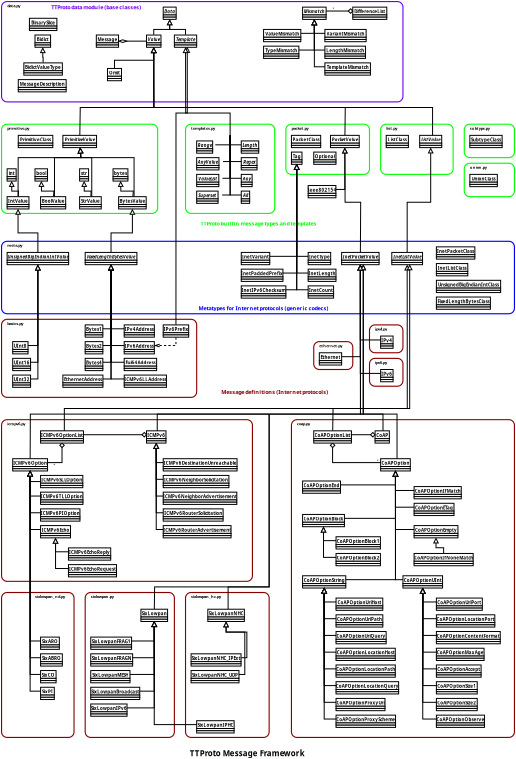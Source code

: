 <?xml version="1.0" encoding="UTF-8"?>
<dia:diagram xmlns:dia="http://www.lysator.liu.se/~alla/dia/">
  <dia:layer name="Frames" visible="true" active="true">
    <dia:object type="Standard - Box" version="0" id="O0">
      <dia:attribute name="obj_pos">
        <dia:point val="-17,9"/>
      </dia:attribute>
      <dia:attribute name="obj_bb">
        <dia:rectangle val="-17.1,8.9;55.1,27.1"/>
      </dia:attribute>
      <dia:attribute name="elem_corner">
        <dia:point val="-17,9"/>
      </dia:attribute>
      <dia:attribute name="elem_width">
        <dia:real val="72"/>
      </dia:attribute>
      <dia:attribute name="elem_height">
        <dia:real val="18"/>
      </dia:attribute>
      <dia:attribute name="border_width">
        <dia:real val="0.2"/>
      </dia:attribute>
      <dia:attribute name="border_color">
        <dia:color val="#6d00ed"/>
      </dia:attribute>
      <dia:attribute name="show_background">
        <dia:boolean val="false"/>
      </dia:attribute>
      <dia:attribute name="corner_radius">
        <dia:real val="1"/>
      </dia:attribute>
    </dia:object>
    <dia:object type="Standard - Text" version="1" id="O1">
      <dia:attribute name="obj_pos">
        <dia:point val="-16,10"/>
      </dia:attribute>
      <dia:attribute name="obj_bb">
        <dia:rectangle val="-16.02,9.325;-12.975,10.206"/>
      </dia:attribute>
      <dia:attribute name="text">
        <dia:composite type="text">
          <dia:attribute name="string">
            <dia:string>#data.py#</dia:string>
          </dia:attribute>
          <dia:attribute name="font">
            <dia:font family="sans" style="80" name="Helvetica-Bold"/>
          </dia:attribute>
          <dia:attribute name="height">
            <dia:real val="0.882"/>
          </dia:attribute>
          <dia:attribute name="pos">
            <dia:point val="-16,10"/>
          </dia:attribute>
          <dia:attribute name="color">
            <dia:color val="#000000"/>
          </dia:attribute>
          <dia:attribute name="alignment">
            <dia:enum val="0"/>
          </dia:attribute>
        </dia:composite>
      </dia:attribute>
      <dia:attribute name="valign">
        <dia:enum val="3"/>
      </dia:attribute>
    </dia:object>
    <dia:object type="Standard - Box" version="0" id="O2">
      <dia:attribute name="obj_pos">
        <dia:point val="-17,52"/>
      </dia:attribute>
      <dia:attribute name="obj_bb">
        <dia:rectangle val="-17.1,51.9;75.1,65.1"/>
      </dia:attribute>
      <dia:attribute name="elem_corner">
        <dia:point val="-17,52"/>
      </dia:attribute>
      <dia:attribute name="elem_width">
        <dia:real val="92"/>
      </dia:attribute>
      <dia:attribute name="elem_height">
        <dia:real val="13"/>
      </dia:attribute>
      <dia:attribute name="border_width">
        <dia:real val="0.2"/>
      </dia:attribute>
      <dia:attribute name="border_color">
        <dia:color val="#0000ff"/>
      </dia:attribute>
      <dia:attribute name="show_background">
        <dia:boolean val="false"/>
      </dia:attribute>
      <dia:attribute name="corner_radius">
        <dia:real val="1"/>
      </dia:attribute>
    </dia:object>
    <dia:object type="Standard - Text" version="1" id="O3">
      <dia:attribute name="obj_pos">
        <dia:point val="-16,53"/>
      </dia:attribute>
      <dia:attribute name="obj_bb">
        <dia:rectangle val="-16,52.345;-12.742,53.165"/>
      </dia:attribute>
      <dia:attribute name="text">
        <dia:composite type="text">
          <dia:attribute name="string">
            <dia:string>#meta.py#</dia:string>
          </dia:attribute>
          <dia:attribute name="font">
            <dia:font family="sans" style="80" name="Helvetica-Bold"/>
          </dia:attribute>
          <dia:attribute name="height">
            <dia:real val="0.882"/>
          </dia:attribute>
          <dia:attribute name="pos">
            <dia:point val="-16,53"/>
          </dia:attribute>
          <dia:attribute name="color">
            <dia:color val="#000000"/>
          </dia:attribute>
          <dia:attribute name="alignment">
            <dia:enum val="0"/>
          </dia:attribute>
        </dia:composite>
      </dia:attribute>
      <dia:attribute name="valign">
        <dia:enum val="3"/>
      </dia:attribute>
    </dia:object>
    <dia:object type="Standard - Box" version="0" id="O4">
      <dia:attribute name="obj_pos">
        <dia:point val="34,31"/>
      </dia:attribute>
      <dia:attribute name="obj_bb">
        <dia:rectangle val="33.9,30.9;49.1,40.1"/>
      </dia:attribute>
      <dia:attribute name="elem_corner">
        <dia:point val="34,31"/>
      </dia:attribute>
      <dia:attribute name="elem_width">
        <dia:real val="15"/>
      </dia:attribute>
      <dia:attribute name="elem_height">
        <dia:real val="9"/>
      </dia:attribute>
      <dia:attribute name="border_width">
        <dia:real val="0.2"/>
      </dia:attribute>
      <dia:attribute name="border_color">
        <dia:color val="#00ff00"/>
      </dia:attribute>
      <dia:attribute name="show_background">
        <dia:boolean val="false"/>
      </dia:attribute>
      <dia:attribute name="corner_radius">
        <dia:real val="1"/>
      </dia:attribute>
    </dia:object>
    <dia:object type="Standard - Text" version="1" id="O5">
      <dia:attribute name="obj_pos">
        <dia:point val="35,32"/>
      </dia:attribute>
      <dia:attribute name="obj_bb">
        <dia:rectangle val="35,31.345;38.895,32.165"/>
      </dia:attribute>
      <dia:attribute name="text">
        <dia:composite type="text">
          <dia:attribute name="string">
            <dia:string>#packet.py#</dia:string>
          </dia:attribute>
          <dia:attribute name="font">
            <dia:font family="sans" style="80" name="Helvetica-Bold"/>
          </dia:attribute>
          <dia:attribute name="height">
            <dia:real val="0.882"/>
          </dia:attribute>
          <dia:attribute name="pos">
            <dia:point val="35,32"/>
          </dia:attribute>
          <dia:attribute name="color">
            <dia:color val="#000000"/>
          </dia:attribute>
          <dia:attribute name="alignment">
            <dia:enum val="0"/>
          </dia:attribute>
        </dia:composite>
      </dia:attribute>
      <dia:attribute name="valign">
        <dia:enum val="3"/>
      </dia:attribute>
    </dia:object>
    <dia:object type="Standard - Box" version="0" id="O6">
      <dia:attribute name="obj_pos">
        <dia:point val="-17,31"/>
      </dia:attribute>
      <dia:attribute name="obj_bb">
        <dia:rectangle val="-17.1,30.9;11.1,47.1"/>
      </dia:attribute>
      <dia:attribute name="elem_corner">
        <dia:point val="-17,31"/>
      </dia:attribute>
      <dia:attribute name="elem_width">
        <dia:real val="28"/>
      </dia:attribute>
      <dia:attribute name="elem_height">
        <dia:real val="16"/>
      </dia:attribute>
      <dia:attribute name="border_width">
        <dia:real val="0.2"/>
      </dia:attribute>
      <dia:attribute name="border_color">
        <dia:color val="#00ff00"/>
      </dia:attribute>
      <dia:attribute name="show_background">
        <dia:boolean val="false"/>
      </dia:attribute>
      <dia:attribute name="corner_radius">
        <dia:real val="1"/>
      </dia:attribute>
    </dia:object>
    <dia:object type="Standard - Text" version="1" id="O7">
      <dia:attribute name="obj_pos">
        <dia:point val="-16,32"/>
      </dia:attribute>
      <dia:attribute name="obj_bb">
        <dia:rectangle val="-16,31.345;-11.178,32.165"/>
      </dia:attribute>
      <dia:attribute name="text">
        <dia:composite type="text">
          <dia:attribute name="string">
            <dia:string>#primitive.py#</dia:string>
          </dia:attribute>
          <dia:attribute name="font">
            <dia:font family="sans" style="80" name="Helvetica-Bold"/>
          </dia:attribute>
          <dia:attribute name="height">
            <dia:real val="0.882"/>
          </dia:attribute>
          <dia:attribute name="pos">
            <dia:point val="-16,32"/>
          </dia:attribute>
          <dia:attribute name="color">
            <dia:color val="#000000"/>
          </dia:attribute>
          <dia:attribute name="alignment">
            <dia:enum val="0"/>
          </dia:attribute>
        </dia:composite>
      </dia:attribute>
      <dia:attribute name="valign">
        <dia:enum val="3"/>
      </dia:attribute>
    </dia:object>
    <dia:object type="Standard - Box" version="0" id="O8">
      <dia:attribute name="obj_pos">
        <dia:point val="66,31"/>
      </dia:attribute>
      <dia:attribute name="obj_bb">
        <dia:rectangle val="65.9,30.9;75.1,37.1"/>
      </dia:attribute>
      <dia:attribute name="elem_corner">
        <dia:point val="66,31"/>
      </dia:attribute>
      <dia:attribute name="elem_width">
        <dia:real val="9"/>
      </dia:attribute>
      <dia:attribute name="elem_height">
        <dia:real val="6"/>
      </dia:attribute>
      <dia:attribute name="border_width">
        <dia:real val="0.2"/>
      </dia:attribute>
      <dia:attribute name="border_color">
        <dia:color val="#00ff00"/>
      </dia:attribute>
      <dia:attribute name="show_background">
        <dia:boolean val="false"/>
      </dia:attribute>
      <dia:attribute name="corner_radius">
        <dia:real val="1"/>
      </dia:attribute>
    </dia:object>
    <dia:object type="Standard - Text" version="1" id="O9">
      <dia:attribute name="obj_pos">
        <dia:point val="67,32"/>
      </dia:attribute>
      <dia:attribute name="obj_bb">
        <dia:rectangle val="67,31.345;71.44,32.165"/>
      </dia:attribute>
      <dia:attribute name="text">
        <dia:composite type="text">
          <dia:attribute name="string">
            <dia:string>#subtype.py#</dia:string>
          </dia:attribute>
          <dia:attribute name="font">
            <dia:font family="sans" style="80" name="Helvetica-Bold"/>
          </dia:attribute>
          <dia:attribute name="height">
            <dia:real val="0.882"/>
          </dia:attribute>
          <dia:attribute name="pos">
            <dia:point val="67,32"/>
          </dia:attribute>
          <dia:attribute name="color">
            <dia:color val="#000000"/>
          </dia:attribute>
          <dia:attribute name="alignment">
            <dia:enum val="0"/>
          </dia:attribute>
        </dia:composite>
      </dia:attribute>
      <dia:attribute name="valign">
        <dia:enum val="3"/>
      </dia:attribute>
    </dia:object>
    <dia:object type="Standard - Box" version="0" id="O10">
      <dia:attribute name="obj_pos">
        <dia:point val="66,38"/>
      </dia:attribute>
      <dia:attribute name="obj_bb">
        <dia:rectangle val="65.9,37.9;75.1,44.1"/>
      </dia:attribute>
      <dia:attribute name="elem_corner">
        <dia:point val="66,38"/>
      </dia:attribute>
      <dia:attribute name="elem_width">
        <dia:real val="9"/>
      </dia:attribute>
      <dia:attribute name="elem_height">
        <dia:real val="6"/>
      </dia:attribute>
      <dia:attribute name="border_width">
        <dia:real val="0.2"/>
      </dia:attribute>
      <dia:attribute name="border_color">
        <dia:color val="#00ff00"/>
      </dia:attribute>
      <dia:attribute name="show_background">
        <dia:boolean val="false"/>
      </dia:attribute>
      <dia:attribute name="corner_radius">
        <dia:real val="1"/>
      </dia:attribute>
    </dia:object>
    <dia:object type="Standard - Text" version="1" id="O11">
      <dia:attribute name="obj_pos">
        <dia:point val="67,39"/>
      </dia:attribute>
      <dia:attribute name="obj_bb">
        <dia:rectangle val="67,38.345;70.468,39.165"/>
      </dia:attribute>
      <dia:attribute name="text">
        <dia:composite type="text">
          <dia:attribute name="string">
            <dia:string>#union.py#</dia:string>
          </dia:attribute>
          <dia:attribute name="font">
            <dia:font family="sans" style="80" name="Helvetica-Bold"/>
          </dia:attribute>
          <dia:attribute name="height">
            <dia:real val="0.882"/>
          </dia:attribute>
          <dia:attribute name="pos">
            <dia:point val="67,39"/>
          </dia:attribute>
          <dia:attribute name="color">
            <dia:color val="#000000"/>
          </dia:attribute>
          <dia:attribute name="alignment">
            <dia:enum val="0"/>
          </dia:attribute>
        </dia:composite>
      </dia:attribute>
      <dia:attribute name="valign">
        <dia:enum val="3"/>
      </dia:attribute>
    </dia:object>
    <dia:object type="Standard - Box" version="0" id="O12">
      <dia:attribute name="obj_pos">
        <dia:point val="16,31"/>
      </dia:attribute>
      <dia:attribute name="obj_bb">
        <dia:rectangle val="15.9,30.9;32.1,47.1"/>
      </dia:attribute>
      <dia:attribute name="elem_corner">
        <dia:point val="16,31"/>
      </dia:attribute>
      <dia:attribute name="elem_width">
        <dia:real val="16"/>
      </dia:attribute>
      <dia:attribute name="elem_height">
        <dia:real val="16"/>
      </dia:attribute>
      <dia:attribute name="border_width">
        <dia:real val="0.2"/>
      </dia:attribute>
      <dia:attribute name="border_color">
        <dia:color val="#00ff00"/>
      </dia:attribute>
      <dia:attribute name="show_background">
        <dia:boolean val="false"/>
      </dia:attribute>
      <dia:attribute name="corner_radius">
        <dia:real val="1"/>
      </dia:attribute>
    </dia:object>
    <dia:object type="Standard - Text" version="1" id="O13">
      <dia:attribute name="obj_pos">
        <dia:point val="17,32"/>
      </dia:attribute>
      <dia:attribute name="obj_bb">
        <dia:rectangle val="17,31.345;22.24,32.165"/>
      </dia:attribute>
      <dia:attribute name="text">
        <dia:composite type="text">
          <dia:attribute name="string">
            <dia:string>#templates.py#</dia:string>
          </dia:attribute>
          <dia:attribute name="font">
            <dia:font family="sans" style="80" name="Helvetica-Bold"/>
          </dia:attribute>
          <dia:attribute name="height">
            <dia:real val="0.882"/>
          </dia:attribute>
          <dia:attribute name="pos">
            <dia:point val="17,32"/>
          </dia:attribute>
          <dia:attribute name="color">
            <dia:color val="#000000"/>
          </dia:attribute>
          <dia:attribute name="alignment">
            <dia:enum val="0"/>
          </dia:attribute>
        </dia:composite>
      </dia:attribute>
      <dia:attribute name="valign">
        <dia:enum val="3"/>
      </dia:attribute>
    </dia:object>
    <dia:object type="Standard - Box" version="0" id="O14">
      <dia:attribute name="obj_pos">
        <dia:point val="-17,66"/>
      </dia:attribute>
      <dia:attribute name="obj_bb">
        <dia:rectangle val="-17.1,65.9;18.1,80.1"/>
      </dia:attribute>
      <dia:attribute name="elem_corner">
        <dia:point val="-17,66"/>
      </dia:attribute>
      <dia:attribute name="elem_width">
        <dia:real val="35"/>
      </dia:attribute>
      <dia:attribute name="elem_height">
        <dia:real val="14"/>
      </dia:attribute>
      <dia:attribute name="border_width">
        <dia:real val="0.2"/>
      </dia:attribute>
      <dia:attribute name="border_color">
        <dia:color val="#880000"/>
      </dia:attribute>
      <dia:attribute name="show_background">
        <dia:boolean val="false"/>
      </dia:attribute>
      <dia:attribute name="corner_radius">
        <dia:real val="1"/>
      </dia:attribute>
    </dia:object>
    <dia:object type="Standard - Text" version="1" id="O15">
      <dia:attribute name="obj_pos">
        <dia:point val="-16,67"/>
      </dia:attribute>
      <dia:attribute name="obj_bb">
        <dia:rectangle val="-16,66.345;-12.287,67.165"/>
      </dia:attribute>
      <dia:attribute name="text">
        <dia:composite type="text">
          <dia:attribute name="string">
            <dia:string>#basics.py#</dia:string>
          </dia:attribute>
          <dia:attribute name="font">
            <dia:font family="sans" style="80" name="Helvetica-Bold"/>
          </dia:attribute>
          <dia:attribute name="height">
            <dia:real val="0.882"/>
          </dia:attribute>
          <dia:attribute name="pos">
            <dia:point val="-16,67"/>
          </dia:attribute>
          <dia:attribute name="color">
            <dia:color val="#000000"/>
          </dia:attribute>
          <dia:attribute name="alignment">
            <dia:enum val="0"/>
          </dia:attribute>
        </dia:composite>
      </dia:attribute>
      <dia:attribute name="valign">
        <dia:enum val="3"/>
      </dia:attribute>
    </dia:object>
    <dia:object type="Standard - Box" version="0" id="O16">
      <dia:attribute name="obj_pos">
        <dia:point val="51,31"/>
      </dia:attribute>
      <dia:attribute name="obj_bb">
        <dia:rectangle val="50.9,30.9;64.1,40.1"/>
      </dia:attribute>
      <dia:attribute name="elem_corner">
        <dia:point val="51,31"/>
      </dia:attribute>
      <dia:attribute name="elem_width">
        <dia:real val="13"/>
      </dia:attribute>
      <dia:attribute name="elem_height">
        <dia:real val="9"/>
      </dia:attribute>
      <dia:attribute name="border_width">
        <dia:real val="0.2"/>
      </dia:attribute>
      <dia:attribute name="border_color">
        <dia:color val="#00ff00"/>
      </dia:attribute>
      <dia:attribute name="show_background">
        <dia:boolean val="false"/>
      </dia:attribute>
      <dia:attribute name="corner_radius">
        <dia:real val="1"/>
      </dia:attribute>
    </dia:object>
    <dia:object type="Standard - Text" version="1" id="O17">
      <dia:attribute name="obj_pos">
        <dia:point val="52,32"/>
      </dia:attribute>
      <dia:attribute name="obj_bb">
        <dia:rectangle val="52,31.345;54.475,32.165"/>
      </dia:attribute>
      <dia:attribute name="text">
        <dia:composite type="text">
          <dia:attribute name="string">
            <dia:string>#list.py#</dia:string>
          </dia:attribute>
          <dia:attribute name="font">
            <dia:font family="sans" style="80" name="Helvetica-Bold"/>
          </dia:attribute>
          <dia:attribute name="height">
            <dia:real val="0.882"/>
          </dia:attribute>
          <dia:attribute name="pos">
            <dia:point val="52,32"/>
          </dia:attribute>
          <dia:attribute name="color">
            <dia:color val="#000000"/>
          </dia:attribute>
          <dia:attribute name="alignment">
            <dia:enum val="0"/>
          </dia:attribute>
        </dia:composite>
      </dia:attribute>
      <dia:attribute name="valign">
        <dia:enum val="3"/>
      </dia:attribute>
    </dia:object>
    <dia:object type="Standard - Box" version="0" id="O18">
      <dia:attribute name="obj_pos">
        <dia:point val="-17,84"/>
      </dia:attribute>
      <dia:attribute name="obj_bb">
        <dia:rectangle val="-17.1,83.9;28.1,113.1"/>
      </dia:attribute>
      <dia:attribute name="elem_corner">
        <dia:point val="-17,84"/>
      </dia:attribute>
      <dia:attribute name="elem_width">
        <dia:real val="45"/>
      </dia:attribute>
      <dia:attribute name="elem_height">
        <dia:real val="29"/>
      </dia:attribute>
      <dia:attribute name="border_width">
        <dia:real val="0.2"/>
      </dia:attribute>
      <dia:attribute name="border_color">
        <dia:color val="#880000"/>
      </dia:attribute>
      <dia:attribute name="show_background">
        <dia:boolean val="false"/>
      </dia:attribute>
      <dia:attribute name="corner_radius">
        <dia:real val="1"/>
      </dia:attribute>
    </dia:object>
    <dia:object type="Standard - Text" version="1" id="O19">
      <dia:attribute name="obj_pos">
        <dia:point val="-16,85"/>
      </dia:attribute>
      <dia:attribute name="obj_bb">
        <dia:rectangle val="-16,84.345;-11.918,85.165"/>
      </dia:attribute>
      <dia:attribute name="text">
        <dia:composite type="text">
          <dia:attribute name="string">
            <dia:string>#icmpv6.py#</dia:string>
          </dia:attribute>
          <dia:attribute name="font">
            <dia:font family="sans" style="80" name="Helvetica-Bold"/>
          </dia:attribute>
          <dia:attribute name="height">
            <dia:real val="0.882"/>
          </dia:attribute>
          <dia:attribute name="pos">
            <dia:point val="-16,85"/>
          </dia:attribute>
          <dia:attribute name="color">
            <dia:color val="#000000"/>
          </dia:attribute>
          <dia:attribute name="alignment">
            <dia:enum val="0"/>
          </dia:attribute>
        </dia:composite>
      </dia:attribute>
      <dia:attribute name="valign">
        <dia:enum val="3"/>
      </dia:attribute>
    </dia:object>
    <dia:object type="Standard - Box" version="0" id="O20">
      <dia:attribute name="obj_pos">
        <dia:point val="-17,115"/>
      </dia:attribute>
      <dia:attribute name="obj_bb">
        <dia:rectangle val="-17.1,114.9;-3.9,141.1"/>
      </dia:attribute>
      <dia:attribute name="elem_corner">
        <dia:point val="-17,115"/>
      </dia:attribute>
      <dia:attribute name="elem_width">
        <dia:real val="13"/>
      </dia:attribute>
      <dia:attribute name="elem_height">
        <dia:real val="26"/>
      </dia:attribute>
      <dia:attribute name="border_width">
        <dia:real val="0.2"/>
      </dia:attribute>
      <dia:attribute name="border_color">
        <dia:color val="#880000"/>
      </dia:attribute>
      <dia:attribute name="show_background">
        <dia:boolean val="false"/>
      </dia:attribute>
      <dia:attribute name="corner_radius">
        <dia:real val="1"/>
      </dia:attribute>
    </dia:object>
    <dia:object type="Standard - Text" version="1" id="O21">
      <dia:attribute name="obj_pos">
        <dia:point val="-11,116"/>
      </dia:attribute>
      <dia:attribute name="obj_bb">
        <dia:rectangle val="-11,115.345;-4.428,116.165"/>
      </dia:attribute>
      <dia:attribute name="text">
        <dia:composite type="text">
          <dia:attribute name="string">
            <dia:string>#sixlowpan_nd.py#</dia:string>
          </dia:attribute>
          <dia:attribute name="font">
            <dia:font family="sans" style="80" name="Helvetica-Bold"/>
          </dia:attribute>
          <dia:attribute name="height">
            <dia:real val="0.882"/>
          </dia:attribute>
          <dia:attribute name="pos">
            <dia:point val="-11,116"/>
          </dia:attribute>
          <dia:attribute name="color">
            <dia:color val="#000000"/>
          </dia:attribute>
          <dia:attribute name="alignment">
            <dia:enum val="0"/>
          </dia:attribute>
        </dia:composite>
      </dia:attribute>
      <dia:attribute name="valign">
        <dia:enum val="3"/>
      </dia:attribute>
    </dia:object>
    <dia:object type="Standard - Box" version="0" id="O22">
      <dia:attribute name="obj_pos">
        <dia:point val="-2,115"/>
      </dia:attribute>
      <dia:attribute name="obj_bb">
        <dia:rectangle val="-2.1,114.9;14.1,141.1"/>
      </dia:attribute>
      <dia:attribute name="elem_corner">
        <dia:point val="-2,115"/>
      </dia:attribute>
      <dia:attribute name="elem_width">
        <dia:real val="16"/>
      </dia:attribute>
      <dia:attribute name="elem_height">
        <dia:real val="26"/>
      </dia:attribute>
      <dia:attribute name="border_width">
        <dia:real val="0.2"/>
      </dia:attribute>
      <dia:attribute name="border_color">
        <dia:color val="#880000"/>
      </dia:attribute>
      <dia:attribute name="show_background">
        <dia:boolean val="false"/>
      </dia:attribute>
      <dia:attribute name="corner_radius">
        <dia:real val="1"/>
      </dia:attribute>
    </dia:object>
    <dia:object type="Standard - Text" version="1" id="O23">
      <dia:attribute name="obj_pos">
        <dia:point val="-1,116"/>
      </dia:attribute>
      <dia:attribute name="obj_bb">
        <dia:rectangle val="-1,115.345;4.213,116.165"/>
      </dia:attribute>
      <dia:attribute name="text">
        <dia:composite type="text">
          <dia:attribute name="string">
            <dia:string>#sixlowpan.py#</dia:string>
          </dia:attribute>
          <dia:attribute name="font">
            <dia:font family="sans" style="80" name="Helvetica-Bold"/>
          </dia:attribute>
          <dia:attribute name="height">
            <dia:real val="0.882"/>
          </dia:attribute>
          <dia:attribute name="pos">
            <dia:point val="-1,116"/>
          </dia:attribute>
          <dia:attribute name="color">
            <dia:color val="#000000"/>
          </dia:attribute>
          <dia:attribute name="alignment">
            <dia:enum val="0"/>
          </dia:attribute>
        </dia:composite>
      </dia:attribute>
      <dia:attribute name="valign">
        <dia:enum val="3"/>
      </dia:attribute>
    </dia:object>
    <dia:object type="Standard - Box" version="0" id="O24">
      <dia:attribute name="obj_pos">
        <dia:point val="16,115"/>
      </dia:attribute>
      <dia:attribute name="obj_bb">
        <dia:rectangle val="15.9,114.9;31.1,141.1"/>
      </dia:attribute>
      <dia:attribute name="elem_corner">
        <dia:point val="16,115"/>
      </dia:attribute>
      <dia:attribute name="elem_width">
        <dia:real val="15"/>
      </dia:attribute>
      <dia:attribute name="elem_height">
        <dia:real val="26"/>
      </dia:attribute>
      <dia:attribute name="border_width">
        <dia:real val="0.2"/>
      </dia:attribute>
      <dia:attribute name="border_color">
        <dia:color val="#880000"/>
      </dia:attribute>
      <dia:attribute name="show_background">
        <dia:boolean val="false"/>
      </dia:attribute>
      <dia:attribute name="corner_radius">
        <dia:real val="1"/>
      </dia:attribute>
    </dia:object>
    <dia:object type="Standard - Text" version="1" id="O25">
      <dia:attribute name="obj_pos">
        <dia:point val="17,116"/>
      </dia:attribute>
      <dia:attribute name="obj_bb">
        <dia:rectangle val="17,115.345;23.485,116.165"/>
      </dia:attribute>
      <dia:attribute name="text">
        <dia:composite type="text">
          <dia:attribute name="string">
            <dia:string>#sixlowpan_hc.py#</dia:string>
          </dia:attribute>
          <dia:attribute name="font">
            <dia:font family="sans" style="80" name="Helvetica-Bold"/>
          </dia:attribute>
          <dia:attribute name="height">
            <dia:real val="0.882"/>
          </dia:attribute>
          <dia:attribute name="pos">
            <dia:point val="17,116"/>
          </dia:attribute>
          <dia:attribute name="color">
            <dia:color val="#000000"/>
          </dia:attribute>
          <dia:attribute name="alignment">
            <dia:enum val="0"/>
          </dia:attribute>
        </dia:composite>
      </dia:attribute>
      <dia:attribute name="valign">
        <dia:enum val="3"/>
      </dia:attribute>
    </dia:object>
    <dia:object type="Standard - Box" version="0" id="O26">
      <dia:attribute name="obj_pos">
        <dia:point val="35,84"/>
      </dia:attribute>
      <dia:attribute name="obj_bb">
        <dia:rectangle val="34.9,83.9;75.1,141.1"/>
      </dia:attribute>
      <dia:attribute name="elem_corner">
        <dia:point val="35,84"/>
      </dia:attribute>
      <dia:attribute name="elem_width">
        <dia:real val="40"/>
      </dia:attribute>
      <dia:attribute name="elem_height">
        <dia:real val="57"/>
      </dia:attribute>
      <dia:attribute name="border_width">
        <dia:real val="0.2"/>
      </dia:attribute>
      <dia:attribute name="border_color">
        <dia:color val="#880000"/>
      </dia:attribute>
      <dia:attribute name="show_background">
        <dia:boolean val="false"/>
      </dia:attribute>
      <dia:attribute name="corner_radius">
        <dia:real val="1"/>
      </dia:attribute>
    </dia:object>
    <dia:object type="Standard - Text" version="1" id="O27">
      <dia:attribute name="obj_pos">
        <dia:point val="36,85"/>
      </dia:attribute>
      <dia:attribute name="obj_bb">
        <dia:rectangle val="36,84.345;39.115,85.165"/>
      </dia:attribute>
      <dia:attribute name="text">
        <dia:composite type="text">
          <dia:attribute name="string">
            <dia:string>#coap.py#</dia:string>
          </dia:attribute>
          <dia:attribute name="font">
            <dia:font family="sans" style="80" name="Helvetica-Bold"/>
          </dia:attribute>
          <dia:attribute name="height">
            <dia:real val="0.882"/>
          </dia:attribute>
          <dia:attribute name="pos">
            <dia:point val="36,85"/>
          </dia:attribute>
          <dia:attribute name="color">
            <dia:color val="#000000"/>
          </dia:attribute>
          <dia:attribute name="alignment">
            <dia:enum val="0"/>
          </dia:attribute>
        </dia:composite>
      </dia:attribute>
      <dia:attribute name="valign">
        <dia:enum val="3"/>
      </dia:attribute>
    </dia:object>
    <dia:object type="Standard - Box" version="0" id="O28">
      <dia:attribute name="obj_pos">
        <dia:point val="49,67"/>
      </dia:attribute>
      <dia:attribute name="obj_bb">
        <dia:rectangle val="48.9,66.9;55.1,72.1"/>
      </dia:attribute>
      <dia:attribute name="elem_corner">
        <dia:point val="49,67"/>
      </dia:attribute>
      <dia:attribute name="elem_width">
        <dia:real val="6"/>
      </dia:attribute>
      <dia:attribute name="elem_height">
        <dia:real val="5"/>
      </dia:attribute>
      <dia:attribute name="border_width">
        <dia:real val="0.2"/>
      </dia:attribute>
      <dia:attribute name="border_color">
        <dia:color val="#880000"/>
      </dia:attribute>
      <dia:attribute name="show_background">
        <dia:boolean val="false"/>
      </dia:attribute>
      <dia:attribute name="corner_radius">
        <dia:real val="1"/>
      </dia:attribute>
    </dia:object>
    <dia:object type="Standard - Text" version="1" id="O29">
      <dia:attribute name="obj_pos">
        <dia:point val="50,68"/>
      </dia:attribute>
      <dia:attribute name="obj_bb">
        <dia:rectangle val="50,67.345;52.93,68.165"/>
      </dia:attribute>
      <dia:attribute name="text">
        <dia:composite type="text">
          <dia:attribute name="string">
            <dia:string>#ipv4.py#</dia:string>
          </dia:attribute>
          <dia:attribute name="font">
            <dia:font family="sans" style="80" name="Helvetica-Bold"/>
          </dia:attribute>
          <dia:attribute name="height">
            <dia:real val="0.882"/>
          </dia:attribute>
          <dia:attribute name="pos">
            <dia:point val="50,68"/>
          </dia:attribute>
          <dia:attribute name="color">
            <dia:color val="#000000"/>
          </dia:attribute>
          <dia:attribute name="alignment">
            <dia:enum val="0"/>
          </dia:attribute>
        </dia:composite>
      </dia:attribute>
      <dia:attribute name="valign">
        <dia:enum val="3"/>
      </dia:attribute>
    </dia:object>
    <dia:object type="Standard - Box" version="0" id="O30">
      <dia:attribute name="obj_pos">
        <dia:point val="49,73"/>
      </dia:attribute>
      <dia:attribute name="obj_bb">
        <dia:rectangle val="48.9,72.9;55.1,78.1"/>
      </dia:attribute>
      <dia:attribute name="elem_corner">
        <dia:point val="49,73"/>
      </dia:attribute>
      <dia:attribute name="elem_width">
        <dia:real val="6"/>
      </dia:attribute>
      <dia:attribute name="elem_height">
        <dia:real val="5"/>
      </dia:attribute>
      <dia:attribute name="border_width">
        <dia:real val="0.2"/>
      </dia:attribute>
      <dia:attribute name="border_color">
        <dia:color val="#880000"/>
      </dia:attribute>
      <dia:attribute name="show_background">
        <dia:boolean val="false"/>
      </dia:attribute>
      <dia:attribute name="corner_radius">
        <dia:real val="1"/>
      </dia:attribute>
    </dia:object>
    <dia:object type="Standard - Text" version="1" id="O31">
      <dia:attribute name="obj_pos">
        <dia:point val="50,74"/>
      </dia:attribute>
      <dia:attribute name="obj_bb">
        <dia:rectangle val="50,73.345;52.93,74.165"/>
      </dia:attribute>
      <dia:attribute name="text">
        <dia:composite type="text">
          <dia:attribute name="string">
            <dia:string>#ipv6.py#</dia:string>
          </dia:attribute>
          <dia:attribute name="font">
            <dia:font family="sans" style="80" name="Helvetica-Bold"/>
          </dia:attribute>
          <dia:attribute name="height">
            <dia:real val="0.882"/>
          </dia:attribute>
          <dia:attribute name="pos">
            <dia:point val="50,74"/>
          </dia:attribute>
          <dia:attribute name="color">
            <dia:color val="#000000"/>
          </dia:attribute>
          <dia:attribute name="alignment">
            <dia:enum val="0"/>
          </dia:attribute>
        </dia:composite>
      </dia:attribute>
      <dia:attribute name="valign">
        <dia:enum val="3"/>
      </dia:attribute>
    </dia:object>
    <dia:object type="Standard - Box" version="0" id="O32">
      <dia:attribute name="obj_pos">
        <dia:point val="39,70"/>
      </dia:attribute>
      <dia:attribute name="obj_bb">
        <dia:rectangle val="38.9,69.9;46.1,75.1"/>
      </dia:attribute>
      <dia:attribute name="elem_corner">
        <dia:point val="39,70"/>
      </dia:attribute>
      <dia:attribute name="elem_width">
        <dia:real val="7"/>
      </dia:attribute>
      <dia:attribute name="elem_height">
        <dia:real val="5"/>
      </dia:attribute>
      <dia:attribute name="border_width">
        <dia:real val="0.2"/>
      </dia:attribute>
      <dia:attribute name="border_color">
        <dia:color val="#880000"/>
      </dia:attribute>
      <dia:attribute name="show_background">
        <dia:boolean val="false"/>
      </dia:attribute>
      <dia:attribute name="corner_radius">
        <dia:real val="1"/>
      </dia:attribute>
    </dia:object>
    <dia:object type="Standard - Text" version="1" id="O33">
      <dia:attribute name="obj_pos">
        <dia:point val="40,71"/>
      </dia:attribute>
      <dia:attribute name="obj_bb">
        <dia:rectangle val="40,70.345;44.693,71.165"/>
      </dia:attribute>
      <dia:attribute name="text">
        <dia:composite type="text">
          <dia:attribute name="string">
            <dia:string>#ethernet.py#</dia:string>
          </dia:attribute>
          <dia:attribute name="font">
            <dia:font family="sans" style="80" name="Helvetica-Bold"/>
          </dia:attribute>
          <dia:attribute name="height">
            <dia:real val="0.882"/>
          </dia:attribute>
          <dia:attribute name="pos">
            <dia:point val="40,71"/>
          </dia:attribute>
          <dia:attribute name="color">
            <dia:color val="#000000"/>
          </dia:attribute>
          <dia:attribute name="alignment">
            <dia:enum val="0"/>
          </dia:attribute>
        </dia:composite>
      </dia:attribute>
      <dia:attribute name="valign">
        <dia:enum val="3"/>
      </dia:attribute>
    </dia:object>
    <dia:object type="Standard - Text" version="1" id="O34">
      <dia:attribute name="obj_pos">
        <dia:point val="0,10"/>
      </dia:attribute>
      <dia:attribute name="obj_bb">
        <dia:rectangle val="-9.994,9.382;10.023,10.618"/>
      </dia:attribute>
      <dia:attribute name="text">
        <dia:composite type="text">
          <dia:attribute name="string">
            <dia:string>#TTProto data module (base classes)#</dia:string>
          </dia:attribute>
          <dia:attribute name="font">
            <dia:font family="sans" style="80" name="Helvetica-Bold"/>
          </dia:attribute>
          <dia:attribute name="height">
            <dia:real val="1.235"/>
          </dia:attribute>
          <dia:attribute name="pos">
            <dia:point val="0,10.328"/>
          </dia:attribute>
          <dia:attribute name="color">
            <dia:color val="#6d00ed"/>
          </dia:attribute>
          <dia:attribute name="alignment">
            <dia:enum val="1"/>
          </dia:attribute>
        </dia:composite>
      </dia:attribute>
      <dia:attribute name="valign">
        <dia:enum val="2"/>
      </dia:attribute>
    </dia:object>
    <dia:object type="Standard - Text" version="1" id="O35">
      <dia:attribute name="obj_pos">
        <dia:point val="29.1,48.8"/>
      </dia:attribute>
      <dia:attribute name="obj_bb">
        <dia:rectangle val="16.389,48.225;41.811,49.375"/>
      </dia:attribute>
      <dia:attribute name="text">
        <dia:composite type="text">
          <dia:attribute name="string">
            <dia:string>#TTProto builtin message types and templates#</dia:string>
          </dia:attribute>
          <dia:attribute name="font">
            <dia:font family="sans" style="80" name="Helvetica-Bold"/>
          </dia:attribute>
          <dia:attribute name="height">
            <dia:real val="1.235"/>
          </dia:attribute>
          <dia:attribute name="pos">
            <dia:point val="29.1,49.142"/>
          </dia:attribute>
          <dia:attribute name="color">
            <dia:color val="#00ff00"/>
          </dia:attribute>
          <dia:attribute name="alignment">
            <dia:enum val="1"/>
          </dia:attribute>
        </dia:composite>
      </dia:attribute>
      <dia:attribute name="valign">
        <dia:enum val="2"/>
      </dia:attribute>
    </dia:object>
    <dia:object type="Standard - Text" version="1" id="O36">
      <dia:attribute name="obj_pos">
        <dia:point val="30,64"/>
      </dia:attribute>
      <dia:attribute name="obj_bb">
        <dia:rectangle val="16.087,63.425;43.913,64.575"/>
      </dia:attribute>
      <dia:attribute name="text">
        <dia:composite type="text">
          <dia:attribute name="string">
            <dia:string>#Metatypes for Internet protocols (generic codecs)#</dia:string>
          </dia:attribute>
          <dia:attribute name="font">
            <dia:font family="sans" style="80" name="Helvetica-Bold"/>
          </dia:attribute>
          <dia:attribute name="height">
            <dia:real val="1.235"/>
          </dia:attribute>
          <dia:attribute name="pos">
            <dia:point val="30,64.343"/>
          </dia:attribute>
          <dia:attribute name="color">
            <dia:color val="#0000ff"/>
          </dia:attribute>
          <dia:attribute name="alignment">
            <dia:enum val="1"/>
          </dia:attribute>
        </dia:composite>
      </dia:attribute>
      <dia:attribute name="valign">
        <dia:enum val="2"/>
      </dia:attribute>
    </dia:object>
    <dia:object type="Standard - Text" version="1" id="O37">
      <dia:attribute name="obj_pos">
        <dia:point val="32,79"/>
      </dia:attribute>
      <dia:attribute name="obj_bb">
        <dia:rectangle val="20.753,78.425;43.248,79.575"/>
      </dia:attribute>
      <dia:attribute name="text">
        <dia:composite type="text">
          <dia:attribute name="string">
            <dia:string>#Message definitions (Internet protocols)#</dia:string>
          </dia:attribute>
          <dia:attribute name="font">
            <dia:font family="sans" style="80" name="Helvetica-Bold"/>
          </dia:attribute>
          <dia:attribute name="height">
            <dia:real val="1.235"/>
          </dia:attribute>
          <dia:attribute name="pos">
            <dia:point val="32,79.343"/>
          </dia:attribute>
          <dia:attribute name="color">
            <dia:color val="#880000"/>
          </dia:attribute>
          <dia:attribute name="alignment">
            <dia:enum val="1"/>
          </dia:attribute>
        </dia:composite>
      </dia:attribute>
      <dia:attribute name="valign">
        <dia:enum val="2"/>
      </dia:attribute>
    </dia:object>
  </dia:layer>
  <dia:layer name="Nouveau calque 1" visible="true">
    <dia:object type="UML - Class" version="0" id="O38">
      <dia:attribute name="obj_pos">
        <dia:point val="-2,67"/>
      </dia:attribute>
      <dia:attribute name="obj_bb">
        <dia:rectangle val="-2.05,66.95;1.64,69.25"/>
      </dia:attribute>
      <dia:attribute name="elem_corner">
        <dia:point val="-2,67"/>
      </dia:attribute>
      <dia:attribute name="elem_width">
        <dia:real val="3.59"/>
      </dia:attribute>
      <dia:attribute name="elem_height">
        <dia:real val="2.2"/>
      </dia:attribute>
      <dia:attribute name="name">
        <dia:string>#Bytes1#</dia:string>
      </dia:attribute>
      <dia:attribute name="stereotype">
        <dia:string>##</dia:string>
      </dia:attribute>
      <dia:attribute name="comment">
        <dia:string>##</dia:string>
      </dia:attribute>
      <dia:attribute name="abstract">
        <dia:boolean val="false"/>
      </dia:attribute>
      <dia:attribute name="suppress_attributes">
        <dia:boolean val="false"/>
      </dia:attribute>
      <dia:attribute name="suppress_operations">
        <dia:boolean val="false"/>
      </dia:attribute>
      <dia:attribute name="visible_attributes">
        <dia:boolean val="true"/>
      </dia:attribute>
      <dia:attribute name="visible_operations">
        <dia:boolean val="true"/>
      </dia:attribute>
      <dia:attribute name="visible_comments">
        <dia:boolean val="false"/>
      </dia:attribute>
      <dia:attribute name="wrap_operations">
        <dia:boolean val="true"/>
      </dia:attribute>
      <dia:attribute name="wrap_after_char">
        <dia:int val="40"/>
      </dia:attribute>
      <dia:attribute name="comment_line_length">
        <dia:int val="17"/>
      </dia:attribute>
      <dia:attribute name="comment_tagging">
        <dia:boolean val="false"/>
      </dia:attribute>
      <dia:attribute name="line_width">
        <dia:real val="0.1"/>
      </dia:attribute>
      <dia:attribute name="line_color">
        <dia:color val="#000000"/>
      </dia:attribute>
      <dia:attribute name="fill_color">
        <dia:color val="#ffffff"/>
      </dia:attribute>
      <dia:attribute name="text_color">
        <dia:color val="#000000"/>
      </dia:attribute>
      <dia:attribute name="normal_font">
        <dia:font family="monospace" style="0" name="Courier"/>
      </dia:attribute>
      <dia:attribute name="abstract_font">
        <dia:font family="monospace" style="88" name="Courier-BoldOblique"/>
      </dia:attribute>
      <dia:attribute name="polymorphic_font">
        <dia:font family="monospace" style="8" name="Courier-Oblique"/>
      </dia:attribute>
      <dia:attribute name="classname_font">
        <dia:font family="sans" style="80" name="Helvetica-Bold"/>
      </dia:attribute>
      <dia:attribute name="abstract_classname_font">
        <dia:font family="sans" style="88" name="Helvetica-BoldOblique"/>
      </dia:attribute>
      <dia:attribute name="comment_font">
        <dia:font family="sans" style="8" name="Helvetica-Oblique"/>
      </dia:attribute>
      <dia:attribute name="normal_font_height">
        <dia:real val="0.8"/>
      </dia:attribute>
      <dia:attribute name="polymorphic_font_height">
        <dia:real val="0.8"/>
      </dia:attribute>
      <dia:attribute name="abstract_font_height">
        <dia:real val="0.8"/>
      </dia:attribute>
      <dia:attribute name="classname_font_height">
        <dia:real val="1"/>
      </dia:attribute>
      <dia:attribute name="abstract_classname_font_height">
        <dia:real val="1"/>
      </dia:attribute>
      <dia:attribute name="comment_font_height">
        <dia:real val="0.7"/>
      </dia:attribute>
      <dia:attribute name="attributes"/>
      <dia:attribute name="operations"/>
      <dia:attribute name="template">
        <dia:boolean val="false"/>
      </dia:attribute>
      <dia:attribute name="templates"/>
    </dia:object>
    <dia:object type="UML - Class" version="0" id="O39">
      <dia:attribute name="obj_pos">
        <dia:point val="12,10"/>
      </dia:attribute>
      <dia:attribute name="obj_bb">
        <dia:rectangle val="11.95,9.95;14.678,12.25"/>
      </dia:attribute>
      <dia:attribute name="elem_corner">
        <dia:point val="12,10"/>
      </dia:attribute>
      <dia:attribute name="elem_width">
        <dia:real val="2.627"/>
      </dia:attribute>
      <dia:attribute name="elem_height">
        <dia:real val="2.2"/>
      </dia:attribute>
      <dia:attribute name="name">
        <dia:string>#Data#</dia:string>
      </dia:attribute>
      <dia:attribute name="stereotype">
        <dia:string>##</dia:string>
      </dia:attribute>
      <dia:attribute name="comment">
        <dia:string>##</dia:string>
      </dia:attribute>
      <dia:attribute name="abstract">
        <dia:boolean val="true"/>
      </dia:attribute>
      <dia:attribute name="suppress_attributes">
        <dia:boolean val="false"/>
      </dia:attribute>
      <dia:attribute name="suppress_operations">
        <dia:boolean val="false"/>
      </dia:attribute>
      <dia:attribute name="visible_attributes">
        <dia:boolean val="true"/>
      </dia:attribute>
      <dia:attribute name="visible_operations">
        <dia:boolean val="true"/>
      </dia:attribute>
      <dia:attribute name="visible_comments">
        <dia:boolean val="false"/>
      </dia:attribute>
      <dia:attribute name="wrap_operations">
        <dia:boolean val="true"/>
      </dia:attribute>
      <dia:attribute name="wrap_after_char">
        <dia:int val="40"/>
      </dia:attribute>
      <dia:attribute name="comment_line_length">
        <dia:int val="17"/>
      </dia:attribute>
      <dia:attribute name="comment_tagging">
        <dia:boolean val="false"/>
      </dia:attribute>
      <dia:attribute name="line_width">
        <dia:real val="0.1"/>
      </dia:attribute>
      <dia:attribute name="line_color">
        <dia:color val="#000000"/>
      </dia:attribute>
      <dia:attribute name="fill_color">
        <dia:color val="#ffffff"/>
      </dia:attribute>
      <dia:attribute name="text_color">
        <dia:color val="#000000"/>
      </dia:attribute>
      <dia:attribute name="normal_font">
        <dia:font family="monospace" style="0" name="Courier"/>
      </dia:attribute>
      <dia:attribute name="abstract_font">
        <dia:font family="monospace" style="88" name="Courier-BoldOblique"/>
      </dia:attribute>
      <dia:attribute name="polymorphic_font">
        <dia:font family="monospace" style="8" name="Courier-Oblique"/>
      </dia:attribute>
      <dia:attribute name="classname_font">
        <dia:font family="sans" style="80" name="Helvetica-Bold"/>
      </dia:attribute>
      <dia:attribute name="abstract_classname_font">
        <dia:font family="sans" style="88" name="Helvetica-BoldOblique"/>
      </dia:attribute>
      <dia:attribute name="comment_font">
        <dia:font family="sans" style="8" name="Helvetica-Oblique"/>
      </dia:attribute>
      <dia:attribute name="normal_font_height">
        <dia:real val="0.8"/>
      </dia:attribute>
      <dia:attribute name="polymorphic_font_height">
        <dia:real val="0.8"/>
      </dia:attribute>
      <dia:attribute name="abstract_font_height">
        <dia:real val="0.8"/>
      </dia:attribute>
      <dia:attribute name="classname_font_height">
        <dia:real val="1"/>
      </dia:attribute>
      <dia:attribute name="abstract_classname_font_height">
        <dia:real val="1"/>
      </dia:attribute>
      <dia:attribute name="comment_font_height">
        <dia:real val="0.7"/>
      </dia:attribute>
      <dia:attribute name="attributes"/>
      <dia:attribute name="operations"/>
      <dia:attribute name="template">
        <dia:boolean val="false"/>
      </dia:attribute>
      <dia:attribute name="templates"/>
    </dia:object>
    <dia:object type="UML - Class" version="0" id="O40">
      <dia:attribute name="obj_pos">
        <dia:point val="9,15"/>
      </dia:attribute>
      <dia:attribute name="obj_bb">
        <dia:rectangle val="8.95,14.95;12.035,17.25"/>
      </dia:attribute>
      <dia:attribute name="elem_corner">
        <dia:point val="9,15"/>
      </dia:attribute>
      <dia:attribute name="elem_width">
        <dia:real val="2.985"/>
      </dia:attribute>
      <dia:attribute name="elem_height">
        <dia:real val="2.2"/>
      </dia:attribute>
      <dia:attribute name="name">
        <dia:string>#Value#</dia:string>
      </dia:attribute>
      <dia:attribute name="stereotype">
        <dia:string>##</dia:string>
      </dia:attribute>
      <dia:attribute name="comment">
        <dia:string>##</dia:string>
      </dia:attribute>
      <dia:attribute name="abstract">
        <dia:boolean val="true"/>
      </dia:attribute>
      <dia:attribute name="suppress_attributes">
        <dia:boolean val="false"/>
      </dia:attribute>
      <dia:attribute name="suppress_operations">
        <dia:boolean val="false"/>
      </dia:attribute>
      <dia:attribute name="visible_attributes">
        <dia:boolean val="true"/>
      </dia:attribute>
      <dia:attribute name="visible_operations">
        <dia:boolean val="true"/>
      </dia:attribute>
      <dia:attribute name="visible_comments">
        <dia:boolean val="false"/>
      </dia:attribute>
      <dia:attribute name="wrap_operations">
        <dia:boolean val="true"/>
      </dia:attribute>
      <dia:attribute name="wrap_after_char">
        <dia:int val="40"/>
      </dia:attribute>
      <dia:attribute name="comment_line_length">
        <dia:int val="17"/>
      </dia:attribute>
      <dia:attribute name="comment_tagging">
        <dia:boolean val="false"/>
      </dia:attribute>
      <dia:attribute name="line_width">
        <dia:real val="0.1"/>
      </dia:attribute>
      <dia:attribute name="line_color">
        <dia:color val="#000000"/>
      </dia:attribute>
      <dia:attribute name="fill_color">
        <dia:color val="#ffffff"/>
      </dia:attribute>
      <dia:attribute name="text_color">
        <dia:color val="#000000"/>
      </dia:attribute>
      <dia:attribute name="normal_font">
        <dia:font family="monospace" style="0" name="Courier"/>
      </dia:attribute>
      <dia:attribute name="abstract_font">
        <dia:font family="monospace" style="88" name="Courier-BoldOblique"/>
      </dia:attribute>
      <dia:attribute name="polymorphic_font">
        <dia:font family="monospace" style="8" name="Courier-Oblique"/>
      </dia:attribute>
      <dia:attribute name="classname_font">
        <dia:font family="sans" style="80" name="Helvetica-Bold"/>
      </dia:attribute>
      <dia:attribute name="abstract_classname_font">
        <dia:font family="sans" style="88" name="Helvetica-BoldOblique"/>
      </dia:attribute>
      <dia:attribute name="comment_font">
        <dia:font family="sans" style="8" name="Helvetica-Oblique"/>
      </dia:attribute>
      <dia:attribute name="normal_font_height">
        <dia:real val="0.8"/>
      </dia:attribute>
      <dia:attribute name="polymorphic_font_height">
        <dia:real val="0.8"/>
      </dia:attribute>
      <dia:attribute name="abstract_font_height">
        <dia:real val="0.8"/>
      </dia:attribute>
      <dia:attribute name="classname_font_height">
        <dia:real val="1"/>
      </dia:attribute>
      <dia:attribute name="abstract_classname_font_height">
        <dia:real val="1"/>
      </dia:attribute>
      <dia:attribute name="comment_font_height">
        <dia:real val="0.7"/>
      </dia:attribute>
      <dia:attribute name="attributes"/>
      <dia:attribute name="operations"/>
      <dia:attribute name="template">
        <dia:boolean val="false"/>
      </dia:attribute>
      <dia:attribute name="templates"/>
    </dia:object>
    <dia:object type="UML - Class" version="0" id="O41">
      <dia:attribute name="obj_pos">
        <dia:point val="14,15"/>
      </dia:attribute>
      <dia:attribute name="obj_bb">
        <dia:rectangle val="13.95,14.95;18.68,17.25"/>
      </dia:attribute>
      <dia:attribute name="elem_corner">
        <dia:point val="14,15"/>
      </dia:attribute>
      <dia:attribute name="elem_width">
        <dia:real val="4.63"/>
      </dia:attribute>
      <dia:attribute name="elem_height">
        <dia:real val="2.2"/>
      </dia:attribute>
      <dia:attribute name="name">
        <dia:string>#Template#</dia:string>
      </dia:attribute>
      <dia:attribute name="stereotype">
        <dia:string>##</dia:string>
      </dia:attribute>
      <dia:attribute name="comment">
        <dia:string>##</dia:string>
      </dia:attribute>
      <dia:attribute name="abstract">
        <dia:boolean val="true"/>
      </dia:attribute>
      <dia:attribute name="suppress_attributes">
        <dia:boolean val="false"/>
      </dia:attribute>
      <dia:attribute name="suppress_operations">
        <dia:boolean val="false"/>
      </dia:attribute>
      <dia:attribute name="visible_attributes">
        <dia:boolean val="true"/>
      </dia:attribute>
      <dia:attribute name="visible_operations">
        <dia:boolean val="true"/>
      </dia:attribute>
      <dia:attribute name="visible_comments">
        <dia:boolean val="false"/>
      </dia:attribute>
      <dia:attribute name="wrap_operations">
        <dia:boolean val="true"/>
      </dia:attribute>
      <dia:attribute name="wrap_after_char">
        <dia:int val="40"/>
      </dia:attribute>
      <dia:attribute name="comment_line_length">
        <dia:int val="17"/>
      </dia:attribute>
      <dia:attribute name="comment_tagging">
        <dia:boolean val="false"/>
      </dia:attribute>
      <dia:attribute name="line_width">
        <dia:real val="0.1"/>
      </dia:attribute>
      <dia:attribute name="line_color">
        <dia:color val="#000000"/>
      </dia:attribute>
      <dia:attribute name="fill_color">
        <dia:color val="#ffffff"/>
      </dia:attribute>
      <dia:attribute name="text_color">
        <dia:color val="#000000"/>
      </dia:attribute>
      <dia:attribute name="normal_font">
        <dia:font family="monospace" style="0" name="Courier"/>
      </dia:attribute>
      <dia:attribute name="abstract_font">
        <dia:font family="monospace" style="88" name="Courier-BoldOblique"/>
      </dia:attribute>
      <dia:attribute name="polymorphic_font">
        <dia:font family="monospace" style="8" name="Courier-Oblique"/>
      </dia:attribute>
      <dia:attribute name="classname_font">
        <dia:font family="sans" style="80" name="Helvetica-Bold"/>
      </dia:attribute>
      <dia:attribute name="abstract_classname_font">
        <dia:font family="sans" style="88" name="Helvetica-BoldOblique"/>
      </dia:attribute>
      <dia:attribute name="comment_font">
        <dia:font family="sans" style="8" name="Helvetica-Oblique"/>
      </dia:attribute>
      <dia:attribute name="normal_font_height">
        <dia:real val="0.8"/>
      </dia:attribute>
      <dia:attribute name="polymorphic_font_height">
        <dia:real val="0.8"/>
      </dia:attribute>
      <dia:attribute name="abstract_font_height">
        <dia:real val="0.8"/>
      </dia:attribute>
      <dia:attribute name="classname_font_height">
        <dia:real val="1"/>
      </dia:attribute>
      <dia:attribute name="abstract_classname_font_height">
        <dia:real val="1"/>
      </dia:attribute>
      <dia:attribute name="comment_font_height">
        <dia:real val="0.7"/>
      </dia:attribute>
      <dia:attribute name="attributes"/>
      <dia:attribute name="operations"/>
      <dia:attribute name="template">
        <dia:boolean val="false"/>
      </dia:attribute>
      <dia:attribute name="templates"/>
    </dia:object>
    <dia:object type="UML - Generalization" version="1" id="O42">
      <dia:attribute name="obj_pos">
        <dia:point val="13.314,12.25"/>
      </dia:attribute>
      <dia:attribute name="obj_bb">
        <dia:rectangle val="10.443,12.2;14.164,15.0"/>
      </dia:attribute>
      <dia:attribute name="meta">
        <dia:composite type="dict"/>
      </dia:attribute>
      <dia:attribute name="orth_points">
        <dia:point val="13.314,12.25"/>
        <dia:point val="13.314,14"/>
        <dia:point val="10.492,14"/>
        <dia:point val="10.492,14.95"/>
      </dia:attribute>
      <dia:attribute name="orth_orient">
        <dia:enum val="1"/>
        <dia:enum val="0"/>
        <dia:enum val="1"/>
      </dia:attribute>
      <dia:attribute name="orth_autoroute">
        <dia:boolean val="true"/>
      </dia:attribute>
      <dia:attribute name="text_colour">
        <dia:color val="#000000"/>
      </dia:attribute>
      <dia:attribute name="line_colour">
        <dia:color val="#000000"/>
      </dia:attribute>
      <dia:attribute name="name">
        <dia:string>##</dia:string>
      </dia:attribute>
      <dia:attribute name="stereotype">
        <dia:string>##</dia:string>
      </dia:attribute>
      <dia:connections>
        <dia:connection handle="0" to="O39" connection="8"/>
        <dia:connection handle="1" to="O40" connection="8"/>
      </dia:connections>
    </dia:object>
    <dia:object type="UML - Generalization" version="1" id="O43">
      <dia:attribute name="obj_pos">
        <dia:point val="13.314,12.25"/>
      </dia:attribute>
      <dia:attribute name="obj_bb">
        <dia:rectangle val="12.464,12.2;16.365,15.0"/>
      </dia:attribute>
      <dia:attribute name="meta">
        <dia:composite type="dict"/>
      </dia:attribute>
      <dia:attribute name="orth_points">
        <dia:point val="13.314,12.25"/>
        <dia:point val="13.314,14"/>
        <dia:point val="16.315,14"/>
        <dia:point val="16.315,14.95"/>
      </dia:attribute>
      <dia:attribute name="orth_orient">
        <dia:enum val="1"/>
        <dia:enum val="0"/>
        <dia:enum val="1"/>
      </dia:attribute>
      <dia:attribute name="orth_autoroute">
        <dia:boolean val="true"/>
      </dia:attribute>
      <dia:attribute name="text_colour">
        <dia:color val="#000000"/>
      </dia:attribute>
      <dia:attribute name="line_colour">
        <dia:color val="#000000"/>
      </dia:attribute>
      <dia:attribute name="name">
        <dia:string>##</dia:string>
      </dia:attribute>
      <dia:attribute name="stereotype">
        <dia:string>##</dia:string>
      </dia:attribute>
      <dia:connections>
        <dia:connection handle="0" to="O39" connection="8"/>
        <dia:connection handle="1" to="O41" connection="8"/>
      </dia:connections>
    </dia:object>
    <dia:object type="UML - Class" version="0" id="O44">
      <dia:attribute name="obj_pos">
        <dia:point val="2,21"/>
      </dia:attribute>
      <dia:attribute name="obj_bb">
        <dia:rectangle val="1.95,20.95;4.72,23.25"/>
      </dia:attribute>
      <dia:attribute name="elem_corner">
        <dia:point val="2,21"/>
      </dia:attribute>
      <dia:attribute name="elem_width">
        <dia:real val="2.67"/>
      </dia:attribute>
      <dia:attribute name="elem_height">
        <dia:real val="2.2"/>
      </dia:attribute>
      <dia:attribute name="name">
        <dia:string>#Omit#</dia:string>
      </dia:attribute>
      <dia:attribute name="stereotype">
        <dia:string>##</dia:string>
      </dia:attribute>
      <dia:attribute name="comment">
        <dia:string>##</dia:string>
      </dia:attribute>
      <dia:attribute name="abstract">
        <dia:boolean val="false"/>
      </dia:attribute>
      <dia:attribute name="suppress_attributes">
        <dia:boolean val="false"/>
      </dia:attribute>
      <dia:attribute name="suppress_operations">
        <dia:boolean val="false"/>
      </dia:attribute>
      <dia:attribute name="visible_attributes">
        <dia:boolean val="true"/>
      </dia:attribute>
      <dia:attribute name="visible_operations">
        <dia:boolean val="true"/>
      </dia:attribute>
      <dia:attribute name="visible_comments">
        <dia:boolean val="false"/>
      </dia:attribute>
      <dia:attribute name="wrap_operations">
        <dia:boolean val="true"/>
      </dia:attribute>
      <dia:attribute name="wrap_after_char">
        <dia:int val="40"/>
      </dia:attribute>
      <dia:attribute name="comment_line_length">
        <dia:int val="17"/>
      </dia:attribute>
      <dia:attribute name="comment_tagging">
        <dia:boolean val="false"/>
      </dia:attribute>
      <dia:attribute name="line_width">
        <dia:real val="0.1"/>
      </dia:attribute>
      <dia:attribute name="line_color">
        <dia:color val="#000000"/>
      </dia:attribute>
      <dia:attribute name="fill_color">
        <dia:color val="#ffffff"/>
      </dia:attribute>
      <dia:attribute name="text_color">
        <dia:color val="#000000"/>
      </dia:attribute>
      <dia:attribute name="normal_font">
        <dia:font family="monospace" style="0" name="Courier"/>
      </dia:attribute>
      <dia:attribute name="abstract_font">
        <dia:font family="monospace" style="88" name="Courier-BoldOblique"/>
      </dia:attribute>
      <dia:attribute name="polymorphic_font">
        <dia:font family="monospace" style="8" name="Courier-Oblique"/>
      </dia:attribute>
      <dia:attribute name="classname_font">
        <dia:font family="sans" style="80" name="Helvetica-Bold"/>
      </dia:attribute>
      <dia:attribute name="abstract_classname_font">
        <dia:font family="sans" style="88" name="Helvetica-BoldOblique"/>
      </dia:attribute>
      <dia:attribute name="comment_font">
        <dia:font family="sans" style="8" name="Helvetica-Oblique"/>
      </dia:attribute>
      <dia:attribute name="normal_font_height">
        <dia:real val="0.8"/>
      </dia:attribute>
      <dia:attribute name="polymorphic_font_height">
        <dia:real val="0.8"/>
      </dia:attribute>
      <dia:attribute name="abstract_font_height">
        <dia:real val="0.8"/>
      </dia:attribute>
      <dia:attribute name="classname_font_height">
        <dia:real val="1"/>
      </dia:attribute>
      <dia:attribute name="abstract_classname_font_height">
        <dia:real val="1"/>
      </dia:attribute>
      <dia:attribute name="comment_font_height">
        <dia:real val="0.7"/>
      </dia:attribute>
      <dia:attribute name="attributes"/>
      <dia:attribute name="operations"/>
      <dia:attribute name="template">
        <dia:boolean val="false"/>
      </dia:attribute>
      <dia:attribute name="templates"/>
    </dia:object>
    <dia:object type="UML - Generalization" version="1" id="O45">
      <dia:attribute name="obj_pos">
        <dia:point val="10.492,17.25"/>
      </dia:attribute>
      <dia:attribute name="obj_bb">
        <dia:rectangle val="3.285,17.2;11.342,21.05"/>
      </dia:attribute>
      <dia:attribute name="meta">
        <dia:composite type="dict"/>
      </dia:attribute>
      <dia:attribute name="orth_points">
        <dia:point val="10.492,17.25"/>
        <dia:point val="10.492,19.525"/>
        <dia:point val="3.335,19.525"/>
        <dia:point val="3.335,21"/>
      </dia:attribute>
      <dia:attribute name="orth_orient">
        <dia:enum val="1"/>
        <dia:enum val="0"/>
        <dia:enum val="1"/>
      </dia:attribute>
      <dia:attribute name="orth_autoroute">
        <dia:boolean val="true"/>
      </dia:attribute>
      <dia:attribute name="text_colour">
        <dia:color val="#000000"/>
      </dia:attribute>
      <dia:attribute name="line_colour">
        <dia:color val="#000000"/>
      </dia:attribute>
      <dia:attribute name="name">
        <dia:string>##</dia:string>
      </dia:attribute>
      <dia:attribute name="stereotype">
        <dia:string>##</dia:string>
      </dia:attribute>
      <dia:connections>
        <dia:connection handle="0" to="O40" connection="8"/>
        <dia:connection handle="1" to="O44" connection="1"/>
      </dia:connections>
    </dia:object>
    <dia:object type="UML - Class" version="0" id="O46">
      <dia:attribute name="obj_pos">
        <dia:point val="0,15"/>
      </dia:attribute>
      <dia:attribute name="obj_bb">
        <dia:rectangle val="-0.05,14.95;4.492,17.25"/>
      </dia:attribute>
      <dia:attribute name="elem_corner">
        <dia:point val="0,15"/>
      </dia:attribute>
      <dia:attribute name="elem_width">
        <dia:real val="4.442"/>
      </dia:attribute>
      <dia:attribute name="elem_height">
        <dia:real val="2.2"/>
      </dia:attribute>
      <dia:attribute name="name">
        <dia:string>#Message#</dia:string>
      </dia:attribute>
      <dia:attribute name="stereotype">
        <dia:string>##</dia:string>
      </dia:attribute>
      <dia:attribute name="comment">
        <dia:string>##</dia:string>
      </dia:attribute>
      <dia:attribute name="abstract">
        <dia:boolean val="false"/>
      </dia:attribute>
      <dia:attribute name="suppress_attributes">
        <dia:boolean val="false"/>
      </dia:attribute>
      <dia:attribute name="suppress_operations">
        <dia:boolean val="false"/>
      </dia:attribute>
      <dia:attribute name="visible_attributes">
        <dia:boolean val="true"/>
      </dia:attribute>
      <dia:attribute name="visible_operations">
        <dia:boolean val="true"/>
      </dia:attribute>
      <dia:attribute name="visible_comments">
        <dia:boolean val="false"/>
      </dia:attribute>
      <dia:attribute name="wrap_operations">
        <dia:boolean val="true"/>
      </dia:attribute>
      <dia:attribute name="wrap_after_char">
        <dia:int val="40"/>
      </dia:attribute>
      <dia:attribute name="comment_line_length">
        <dia:int val="17"/>
      </dia:attribute>
      <dia:attribute name="comment_tagging">
        <dia:boolean val="false"/>
      </dia:attribute>
      <dia:attribute name="line_width">
        <dia:real val="0.1"/>
      </dia:attribute>
      <dia:attribute name="line_color">
        <dia:color val="#000000"/>
      </dia:attribute>
      <dia:attribute name="fill_color">
        <dia:color val="#ffffff"/>
      </dia:attribute>
      <dia:attribute name="text_color">
        <dia:color val="#000000"/>
      </dia:attribute>
      <dia:attribute name="normal_font">
        <dia:font family="monospace" style="0" name="Courier"/>
      </dia:attribute>
      <dia:attribute name="abstract_font">
        <dia:font family="monospace" style="88" name="Courier-BoldOblique"/>
      </dia:attribute>
      <dia:attribute name="polymorphic_font">
        <dia:font family="monospace" style="8" name="Courier-Oblique"/>
      </dia:attribute>
      <dia:attribute name="classname_font">
        <dia:font family="sans" style="80" name="Helvetica-Bold"/>
      </dia:attribute>
      <dia:attribute name="abstract_classname_font">
        <dia:font family="sans" style="88" name="Helvetica-BoldOblique"/>
      </dia:attribute>
      <dia:attribute name="comment_font">
        <dia:font family="sans" style="8" name="Helvetica-Oblique"/>
      </dia:attribute>
      <dia:attribute name="normal_font_height">
        <dia:real val="0.8"/>
      </dia:attribute>
      <dia:attribute name="polymorphic_font_height">
        <dia:real val="0.8"/>
      </dia:attribute>
      <dia:attribute name="abstract_font_height">
        <dia:real val="0.8"/>
      </dia:attribute>
      <dia:attribute name="classname_font_height">
        <dia:real val="1"/>
      </dia:attribute>
      <dia:attribute name="abstract_classname_font_height">
        <dia:real val="1"/>
      </dia:attribute>
      <dia:attribute name="comment_font_height">
        <dia:real val="0.7"/>
      </dia:attribute>
      <dia:attribute name="attributes"/>
      <dia:attribute name="operations"/>
      <dia:attribute name="template">
        <dia:boolean val="false"/>
      </dia:attribute>
      <dia:attribute name="templates"/>
    </dia:object>
    <dia:object type="UML - Association" version="2" id="O47">
      <dia:attribute name="name">
        <dia:string>##</dia:string>
      </dia:attribute>
      <dia:attribute name="direction">
        <dia:enum val="1"/>
      </dia:attribute>
      <dia:attribute name="show_direction">
        <dia:boolean val="false"/>
      </dia:attribute>
      <dia:attribute name="assoc_type">
        <dia:enum val="1"/>
      </dia:attribute>
      <dia:attribute name="role_a">
        <dia:string>##</dia:string>
      </dia:attribute>
      <dia:attribute name="multipicity_a">
        <dia:string>##</dia:string>
      </dia:attribute>
      <dia:attribute name="visibility_a">
        <dia:enum val="3"/>
      </dia:attribute>
      <dia:attribute name="show_arrow_a">
        <dia:boolean val="false"/>
      </dia:attribute>
      <dia:attribute name="role_b">
        <dia:string>##</dia:string>
      </dia:attribute>
      <dia:attribute name="multipicity_b">
        <dia:string>##</dia:string>
      </dia:attribute>
      <dia:attribute name="visibility_b">
        <dia:enum val="3"/>
      </dia:attribute>
      <dia:attribute name="show_arrow_b">
        <dia:boolean val="false"/>
      </dia:attribute>
      <dia:attribute name="obj_pos">
        <dia:point val="4.493,16.1"/>
      </dia:attribute>
      <dia:attribute name="obj_bb">
        <dia:rectangle val="3.743,15.35;9.0,16.95"/>
      </dia:attribute>
      <dia:attribute name="meta">
        <dia:composite type="dict"/>
      </dia:attribute>
      <dia:attribute name="orth_points">
        <dia:point val="4.493,16.1"/>
        <dia:point val="5.243,16.1"/>
        <dia:point val="8.9,16.1"/>
        <dia:point val="8.95,16.1"/>
      </dia:attribute>
      <dia:attribute name="orth_orient">
        <dia:enum val="0"/>
        <dia:enum val="1"/>
        <dia:enum val="0"/>
      </dia:attribute>
      <dia:attribute name="orth_autoroute">
        <dia:boolean val="true"/>
      </dia:attribute>
      <dia:attribute name="text_colour">
        <dia:color val="#000000"/>
      </dia:attribute>
      <dia:attribute name="line_colour">
        <dia:color val="#000000"/>
      </dia:attribute>
      <dia:connections>
        <dia:connection handle="0" to="O46" connection="8"/>
        <dia:connection handle="1" to="O40" connection="8"/>
      </dia:connections>
    </dia:object>
    <dia:object type="UML - Class" version="0" id="O48">
      <dia:attribute name="obj_pos">
        <dia:point val="37,10"/>
      </dia:attribute>
      <dia:attribute name="obj_bb">
        <dia:rectangle val="36.95,9.95;41.895,12.25"/>
      </dia:attribute>
      <dia:attribute name="elem_corner">
        <dia:point val="37,10"/>
      </dia:attribute>
      <dia:attribute name="elem_width">
        <dia:real val="4.845"/>
      </dia:attribute>
      <dia:attribute name="elem_height">
        <dia:real val="2.2"/>
      </dia:attribute>
      <dia:attribute name="name">
        <dia:string>#Mismatch#</dia:string>
      </dia:attribute>
      <dia:attribute name="stereotype">
        <dia:string>##</dia:string>
      </dia:attribute>
      <dia:attribute name="comment">
        <dia:string>##</dia:string>
      </dia:attribute>
      <dia:attribute name="abstract">
        <dia:boolean val="true"/>
      </dia:attribute>
      <dia:attribute name="suppress_attributes">
        <dia:boolean val="false"/>
      </dia:attribute>
      <dia:attribute name="suppress_operations">
        <dia:boolean val="false"/>
      </dia:attribute>
      <dia:attribute name="visible_attributes">
        <dia:boolean val="true"/>
      </dia:attribute>
      <dia:attribute name="visible_operations">
        <dia:boolean val="true"/>
      </dia:attribute>
      <dia:attribute name="visible_comments">
        <dia:boolean val="false"/>
      </dia:attribute>
      <dia:attribute name="wrap_operations">
        <dia:boolean val="true"/>
      </dia:attribute>
      <dia:attribute name="wrap_after_char">
        <dia:int val="40"/>
      </dia:attribute>
      <dia:attribute name="comment_line_length">
        <dia:int val="17"/>
      </dia:attribute>
      <dia:attribute name="comment_tagging">
        <dia:boolean val="false"/>
      </dia:attribute>
      <dia:attribute name="line_width">
        <dia:real val="0.1"/>
      </dia:attribute>
      <dia:attribute name="line_color">
        <dia:color val="#000000"/>
      </dia:attribute>
      <dia:attribute name="fill_color">
        <dia:color val="#ffffff"/>
      </dia:attribute>
      <dia:attribute name="text_color">
        <dia:color val="#000000"/>
      </dia:attribute>
      <dia:attribute name="normal_font">
        <dia:font family="monospace" style="0" name="Courier"/>
      </dia:attribute>
      <dia:attribute name="abstract_font">
        <dia:font family="monospace" style="88" name="Courier-BoldOblique"/>
      </dia:attribute>
      <dia:attribute name="polymorphic_font">
        <dia:font family="monospace" style="8" name="Courier-Oblique"/>
      </dia:attribute>
      <dia:attribute name="classname_font">
        <dia:font family="sans" style="80" name="Helvetica-Bold"/>
      </dia:attribute>
      <dia:attribute name="abstract_classname_font">
        <dia:font family="sans" style="88" name="Helvetica-BoldOblique"/>
      </dia:attribute>
      <dia:attribute name="comment_font">
        <dia:font family="sans" style="8" name="Helvetica-Oblique"/>
      </dia:attribute>
      <dia:attribute name="normal_font_height">
        <dia:real val="0.8"/>
      </dia:attribute>
      <dia:attribute name="polymorphic_font_height">
        <dia:real val="0.8"/>
      </dia:attribute>
      <dia:attribute name="abstract_font_height">
        <dia:real val="0.8"/>
      </dia:attribute>
      <dia:attribute name="classname_font_height">
        <dia:real val="1"/>
      </dia:attribute>
      <dia:attribute name="abstract_classname_font_height">
        <dia:real val="1"/>
      </dia:attribute>
      <dia:attribute name="comment_font_height">
        <dia:real val="0.7"/>
      </dia:attribute>
      <dia:attribute name="attributes"/>
      <dia:attribute name="operations"/>
      <dia:attribute name="template">
        <dia:boolean val="false"/>
      </dia:attribute>
      <dia:attribute name="templates"/>
    </dia:object>
    <dia:object type="UML - Class" version="0" id="O49">
      <dia:attribute name="obj_pos">
        <dia:point val="30,14"/>
      </dia:attribute>
      <dia:attribute name="obj_bb">
        <dia:rectangle val="29.95,13.95;37.4,16.25"/>
      </dia:attribute>
      <dia:attribute name="elem_corner">
        <dia:point val="30,14"/>
      </dia:attribute>
      <dia:attribute name="elem_width">
        <dia:real val="7.35"/>
      </dia:attribute>
      <dia:attribute name="elem_height">
        <dia:real val="2.2"/>
      </dia:attribute>
      <dia:attribute name="name">
        <dia:string>#ValueMismatch#</dia:string>
      </dia:attribute>
      <dia:attribute name="stereotype">
        <dia:string>##</dia:string>
      </dia:attribute>
      <dia:attribute name="comment">
        <dia:string>##</dia:string>
      </dia:attribute>
      <dia:attribute name="abstract">
        <dia:boolean val="false"/>
      </dia:attribute>
      <dia:attribute name="suppress_attributes">
        <dia:boolean val="false"/>
      </dia:attribute>
      <dia:attribute name="suppress_operations">
        <dia:boolean val="false"/>
      </dia:attribute>
      <dia:attribute name="visible_attributes">
        <dia:boolean val="true"/>
      </dia:attribute>
      <dia:attribute name="visible_operations">
        <dia:boolean val="true"/>
      </dia:attribute>
      <dia:attribute name="visible_comments">
        <dia:boolean val="false"/>
      </dia:attribute>
      <dia:attribute name="wrap_operations">
        <dia:boolean val="true"/>
      </dia:attribute>
      <dia:attribute name="wrap_after_char">
        <dia:int val="40"/>
      </dia:attribute>
      <dia:attribute name="comment_line_length">
        <dia:int val="17"/>
      </dia:attribute>
      <dia:attribute name="comment_tagging">
        <dia:boolean val="false"/>
      </dia:attribute>
      <dia:attribute name="line_width">
        <dia:real val="0.1"/>
      </dia:attribute>
      <dia:attribute name="line_color">
        <dia:color val="#000000"/>
      </dia:attribute>
      <dia:attribute name="fill_color">
        <dia:color val="#ffffff"/>
      </dia:attribute>
      <dia:attribute name="text_color">
        <dia:color val="#000000"/>
      </dia:attribute>
      <dia:attribute name="normal_font">
        <dia:font family="monospace" style="0" name="Courier"/>
      </dia:attribute>
      <dia:attribute name="abstract_font">
        <dia:font family="monospace" style="88" name="Courier-BoldOblique"/>
      </dia:attribute>
      <dia:attribute name="polymorphic_font">
        <dia:font family="monospace" style="8" name="Courier-Oblique"/>
      </dia:attribute>
      <dia:attribute name="classname_font">
        <dia:font family="sans" style="80" name="Helvetica-Bold"/>
      </dia:attribute>
      <dia:attribute name="abstract_classname_font">
        <dia:font family="sans" style="88" name="Helvetica-BoldOblique"/>
      </dia:attribute>
      <dia:attribute name="comment_font">
        <dia:font family="sans" style="8" name="Helvetica-Oblique"/>
      </dia:attribute>
      <dia:attribute name="normal_font_height">
        <dia:real val="0.8"/>
      </dia:attribute>
      <dia:attribute name="polymorphic_font_height">
        <dia:real val="0.8"/>
      </dia:attribute>
      <dia:attribute name="abstract_font_height">
        <dia:real val="0.8"/>
      </dia:attribute>
      <dia:attribute name="classname_font_height">
        <dia:real val="1"/>
      </dia:attribute>
      <dia:attribute name="abstract_classname_font_height">
        <dia:real val="1"/>
      </dia:attribute>
      <dia:attribute name="comment_font_height">
        <dia:real val="0.7"/>
      </dia:attribute>
      <dia:attribute name="attributes"/>
      <dia:attribute name="operations"/>
      <dia:attribute name="template">
        <dia:boolean val="false"/>
      </dia:attribute>
      <dia:attribute name="templates"/>
    </dia:object>
    <dia:object type="UML - Generalization" version="1" id="O50">
      <dia:attribute name="obj_pos">
        <dia:point val="39.422,12.25"/>
      </dia:attribute>
      <dia:attribute name="obj_bb">
        <dia:rectangle val="37.3,12.2;40.273,15.55"/>
      </dia:attribute>
      <dia:attribute name="meta">
        <dia:composite type="dict"/>
      </dia:attribute>
      <dia:attribute name="orth_points">
        <dia:point val="39.422,12.25"/>
        <dia:point val="39.422,14.7"/>
        <dia:point val="37.35,14.7"/>
      </dia:attribute>
      <dia:attribute name="orth_orient">
        <dia:enum val="1"/>
        <dia:enum val="0"/>
      </dia:attribute>
      <dia:attribute name="orth_autoroute">
        <dia:boolean val="true"/>
      </dia:attribute>
      <dia:attribute name="text_colour">
        <dia:color val="#000000"/>
      </dia:attribute>
      <dia:attribute name="line_colour">
        <dia:color val="#000000"/>
      </dia:attribute>
      <dia:attribute name="name">
        <dia:string>##</dia:string>
      </dia:attribute>
      <dia:attribute name="stereotype">
        <dia:string>##</dia:string>
      </dia:attribute>
      <dia:connections>
        <dia:connection handle="0" to="O48" connection="8"/>
        <dia:connection handle="1" to="O49" connection="4"/>
      </dia:connections>
    </dia:object>
    <dia:object type="UML - Class" version="0" id="O51">
      <dia:attribute name="obj_pos">
        <dia:point val="30,17"/>
      </dia:attribute>
      <dia:attribute name="obj_bb">
        <dia:rectangle val="29.95,16.95;36.983,19.25"/>
      </dia:attribute>
      <dia:attribute name="elem_corner">
        <dia:point val="30,17"/>
      </dia:attribute>
      <dia:attribute name="elem_width">
        <dia:real val="6.933"/>
      </dia:attribute>
      <dia:attribute name="elem_height">
        <dia:real val="2.2"/>
      </dia:attribute>
      <dia:attribute name="name">
        <dia:string>#TypeMismatch#</dia:string>
      </dia:attribute>
      <dia:attribute name="stereotype">
        <dia:string>##</dia:string>
      </dia:attribute>
      <dia:attribute name="comment">
        <dia:string>##</dia:string>
      </dia:attribute>
      <dia:attribute name="abstract">
        <dia:boolean val="false"/>
      </dia:attribute>
      <dia:attribute name="suppress_attributes">
        <dia:boolean val="false"/>
      </dia:attribute>
      <dia:attribute name="suppress_operations">
        <dia:boolean val="false"/>
      </dia:attribute>
      <dia:attribute name="visible_attributes">
        <dia:boolean val="true"/>
      </dia:attribute>
      <dia:attribute name="visible_operations">
        <dia:boolean val="true"/>
      </dia:attribute>
      <dia:attribute name="visible_comments">
        <dia:boolean val="false"/>
      </dia:attribute>
      <dia:attribute name="wrap_operations">
        <dia:boolean val="true"/>
      </dia:attribute>
      <dia:attribute name="wrap_after_char">
        <dia:int val="40"/>
      </dia:attribute>
      <dia:attribute name="comment_line_length">
        <dia:int val="17"/>
      </dia:attribute>
      <dia:attribute name="comment_tagging">
        <dia:boolean val="false"/>
      </dia:attribute>
      <dia:attribute name="line_width">
        <dia:real val="0.1"/>
      </dia:attribute>
      <dia:attribute name="line_color">
        <dia:color val="#000000"/>
      </dia:attribute>
      <dia:attribute name="fill_color">
        <dia:color val="#ffffff"/>
      </dia:attribute>
      <dia:attribute name="text_color">
        <dia:color val="#000000"/>
      </dia:attribute>
      <dia:attribute name="normal_font">
        <dia:font family="monospace" style="0" name="Courier"/>
      </dia:attribute>
      <dia:attribute name="abstract_font">
        <dia:font family="monospace" style="88" name="Courier-BoldOblique"/>
      </dia:attribute>
      <dia:attribute name="polymorphic_font">
        <dia:font family="monospace" style="8" name="Courier-Oblique"/>
      </dia:attribute>
      <dia:attribute name="classname_font">
        <dia:font family="sans" style="80" name="Helvetica-Bold"/>
      </dia:attribute>
      <dia:attribute name="abstract_classname_font">
        <dia:font family="sans" style="88" name="Helvetica-BoldOblique"/>
      </dia:attribute>
      <dia:attribute name="comment_font">
        <dia:font family="sans" style="8" name="Helvetica-Oblique"/>
      </dia:attribute>
      <dia:attribute name="normal_font_height">
        <dia:real val="0.8"/>
      </dia:attribute>
      <dia:attribute name="polymorphic_font_height">
        <dia:real val="0.8"/>
      </dia:attribute>
      <dia:attribute name="abstract_font_height">
        <dia:real val="0.8"/>
      </dia:attribute>
      <dia:attribute name="classname_font_height">
        <dia:real val="1"/>
      </dia:attribute>
      <dia:attribute name="abstract_classname_font_height">
        <dia:real val="1"/>
      </dia:attribute>
      <dia:attribute name="comment_font_height">
        <dia:real val="0.7"/>
      </dia:attribute>
      <dia:attribute name="attributes"/>
      <dia:attribute name="operations"/>
      <dia:attribute name="template">
        <dia:boolean val="false"/>
      </dia:attribute>
      <dia:attribute name="templates"/>
    </dia:object>
    <dia:object type="UML - Generalization" version="1" id="O52">
      <dia:attribute name="obj_pos">
        <dia:point val="39.422,12.25"/>
      </dia:attribute>
      <dia:attribute name="obj_bb">
        <dia:rectangle val="36.883,12.2;40.273,18.55"/>
      </dia:attribute>
      <dia:attribute name="meta">
        <dia:composite type="dict"/>
      </dia:attribute>
      <dia:attribute name="orth_points">
        <dia:point val="39.422,12.25"/>
        <dia:point val="39.422,17.7"/>
        <dia:point val="36.932,17.7"/>
      </dia:attribute>
      <dia:attribute name="orth_orient">
        <dia:enum val="1"/>
        <dia:enum val="0"/>
      </dia:attribute>
      <dia:attribute name="orth_autoroute">
        <dia:boolean val="true"/>
      </dia:attribute>
      <dia:attribute name="text_colour">
        <dia:color val="#000000"/>
      </dia:attribute>
      <dia:attribute name="line_colour">
        <dia:color val="#000000"/>
      </dia:attribute>
      <dia:attribute name="name">
        <dia:string>##</dia:string>
      </dia:attribute>
      <dia:attribute name="stereotype">
        <dia:string>##</dia:string>
      </dia:attribute>
      <dia:connections>
        <dia:connection handle="0" to="O48" connection="8"/>
        <dia:connection handle="1" to="O51" connection="4"/>
      </dia:connections>
    </dia:object>
    <dia:object type="UML - Class" version="0" id="O53">
      <dia:attribute name="obj_pos">
        <dia:point val="41,14"/>
      </dia:attribute>
      <dia:attribute name="obj_bb">
        <dia:rectangle val="40.95,13.95;49.175,16.25"/>
      </dia:attribute>
      <dia:attribute name="elem_corner">
        <dia:point val="41,14"/>
      </dia:attribute>
      <dia:attribute name="elem_width">
        <dia:real val="8.125"/>
      </dia:attribute>
      <dia:attribute name="elem_height">
        <dia:real val="2.2"/>
      </dia:attribute>
      <dia:attribute name="name">
        <dia:string>#VariantMismatch#</dia:string>
      </dia:attribute>
      <dia:attribute name="stereotype">
        <dia:string>##</dia:string>
      </dia:attribute>
      <dia:attribute name="comment">
        <dia:string>##</dia:string>
      </dia:attribute>
      <dia:attribute name="abstract">
        <dia:boolean val="false"/>
      </dia:attribute>
      <dia:attribute name="suppress_attributes">
        <dia:boolean val="false"/>
      </dia:attribute>
      <dia:attribute name="suppress_operations">
        <dia:boolean val="false"/>
      </dia:attribute>
      <dia:attribute name="visible_attributes">
        <dia:boolean val="true"/>
      </dia:attribute>
      <dia:attribute name="visible_operations">
        <dia:boolean val="true"/>
      </dia:attribute>
      <dia:attribute name="visible_comments">
        <dia:boolean val="false"/>
      </dia:attribute>
      <dia:attribute name="wrap_operations">
        <dia:boolean val="true"/>
      </dia:attribute>
      <dia:attribute name="wrap_after_char">
        <dia:int val="40"/>
      </dia:attribute>
      <dia:attribute name="comment_line_length">
        <dia:int val="17"/>
      </dia:attribute>
      <dia:attribute name="comment_tagging">
        <dia:boolean val="false"/>
      </dia:attribute>
      <dia:attribute name="line_width">
        <dia:real val="0.1"/>
      </dia:attribute>
      <dia:attribute name="line_color">
        <dia:color val="#000000"/>
      </dia:attribute>
      <dia:attribute name="fill_color">
        <dia:color val="#ffffff"/>
      </dia:attribute>
      <dia:attribute name="text_color">
        <dia:color val="#000000"/>
      </dia:attribute>
      <dia:attribute name="normal_font">
        <dia:font family="monospace" style="0" name="Courier"/>
      </dia:attribute>
      <dia:attribute name="abstract_font">
        <dia:font family="monospace" style="88" name="Courier-BoldOblique"/>
      </dia:attribute>
      <dia:attribute name="polymorphic_font">
        <dia:font family="monospace" style="8" name="Courier-Oblique"/>
      </dia:attribute>
      <dia:attribute name="classname_font">
        <dia:font family="sans" style="80" name="Helvetica-Bold"/>
      </dia:attribute>
      <dia:attribute name="abstract_classname_font">
        <dia:font family="sans" style="88" name="Helvetica-BoldOblique"/>
      </dia:attribute>
      <dia:attribute name="comment_font">
        <dia:font family="sans" style="8" name="Helvetica-Oblique"/>
      </dia:attribute>
      <dia:attribute name="normal_font_height">
        <dia:real val="0.8"/>
      </dia:attribute>
      <dia:attribute name="polymorphic_font_height">
        <dia:real val="0.8"/>
      </dia:attribute>
      <dia:attribute name="abstract_font_height">
        <dia:real val="0.8"/>
      </dia:attribute>
      <dia:attribute name="classname_font_height">
        <dia:real val="1"/>
      </dia:attribute>
      <dia:attribute name="abstract_classname_font_height">
        <dia:real val="1"/>
      </dia:attribute>
      <dia:attribute name="comment_font_height">
        <dia:real val="0.7"/>
      </dia:attribute>
      <dia:attribute name="attributes"/>
      <dia:attribute name="operations"/>
      <dia:attribute name="template">
        <dia:boolean val="false"/>
      </dia:attribute>
      <dia:attribute name="templates"/>
    </dia:object>
    <dia:object type="UML - Class" version="0" id="O54">
      <dia:attribute name="obj_pos">
        <dia:point val="41,17"/>
      </dia:attribute>
      <dia:attribute name="obj_bb">
        <dia:rectangle val="40.95,16.95;49.042,19.25"/>
      </dia:attribute>
      <dia:attribute name="elem_corner">
        <dia:point val="41,17"/>
      </dia:attribute>
      <dia:attribute name="elem_width">
        <dia:real val="7.992"/>
      </dia:attribute>
      <dia:attribute name="elem_height">
        <dia:real val="2.2"/>
      </dia:attribute>
      <dia:attribute name="name">
        <dia:string>#LengthMismatch#</dia:string>
      </dia:attribute>
      <dia:attribute name="stereotype">
        <dia:string>##</dia:string>
      </dia:attribute>
      <dia:attribute name="comment">
        <dia:string>##</dia:string>
      </dia:attribute>
      <dia:attribute name="abstract">
        <dia:boolean val="false"/>
      </dia:attribute>
      <dia:attribute name="suppress_attributes">
        <dia:boolean val="false"/>
      </dia:attribute>
      <dia:attribute name="suppress_operations">
        <dia:boolean val="false"/>
      </dia:attribute>
      <dia:attribute name="visible_attributes">
        <dia:boolean val="true"/>
      </dia:attribute>
      <dia:attribute name="visible_operations">
        <dia:boolean val="true"/>
      </dia:attribute>
      <dia:attribute name="visible_comments">
        <dia:boolean val="false"/>
      </dia:attribute>
      <dia:attribute name="wrap_operations">
        <dia:boolean val="true"/>
      </dia:attribute>
      <dia:attribute name="wrap_after_char">
        <dia:int val="40"/>
      </dia:attribute>
      <dia:attribute name="comment_line_length">
        <dia:int val="17"/>
      </dia:attribute>
      <dia:attribute name="comment_tagging">
        <dia:boolean val="false"/>
      </dia:attribute>
      <dia:attribute name="line_width">
        <dia:real val="0.1"/>
      </dia:attribute>
      <dia:attribute name="line_color">
        <dia:color val="#000000"/>
      </dia:attribute>
      <dia:attribute name="fill_color">
        <dia:color val="#ffffff"/>
      </dia:attribute>
      <dia:attribute name="text_color">
        <dia:color val="#000000"/>
      </dia:attribute>
      <dia:attribute name="normal_font">
        <dia:font family="monospace" style="0" name="Courier"/>
      </dia:attribute>
      <dia:attribute name="abstract_font">
        <dia:font family="monospace" style="88" name="Courier-BoldOblique"/>
      </dia:attribute>
      <dia:attribute name="polymorphic_font">
        <dia:font family="monospace" style="8" name="Courier-Oblique"/>
      </dia:attribute>
      <dia:attribute name="classname_font">
        <dia:font family="sans" style="80" name="Helvetica-Bold"/>
      </dia:attribute>
      <dia:attribute name="abstract_classname_font">
        <dia:font family="sans" style="88" name="Helvetica-BoldOblique"/>
      </dia:attribute>
      <dia:attribute name="comment_font">
        <dia:font family="sans" style="8" name="Helvetica-Oblique"/>
      </dia:attribute>
      <dia:attribute name="normal_font_height">
        <dia:real val="0.8"/>
      </dia:attribute>
      <dia:attribute name="polymorphic_font_height">
        <dia:real val="0.8"/>
      </dia:attribute>
      <dia:attribute name="abstract_font_height">
        <dia:real val="0.8"/>
      </dia:attribute>
      <dia:attribute name="classname_font_height">
        <dia:real val="1"/>
      </dia:attribute>
      <dia:attribute name="abstract_classname_font_height">
        <dia:real val="1"/>
      </dia:attribute>
      <dia:attribute name="comment_font_height">
        <dia:real val="0.7"/>
      </dia:attribute>
      <dia:attribute name="attributes"/>
      <dia:attribute name="operations"/>
      <dia:attribute name="template">
        <dia:boolean val="false"/>
      </dia:attribute>
      <dia:attribute name="templates"/>
    </dia:object>
    <dia:object type="UML - Class" version="0" id="O55">
      <dia:attribute name="obj_pos">
        <dia:point val="41,20"/>
      </dia:attribute>
      <dia:attribute name="obj_bb">
        <dia:rectangle val="40.95,19.95;50.023,22.25"/>
      </dia:attribute>
      <dia:attribute name="elem_corner">
        <dia:point val="41,20"/>
      </dia:attribute>
      <dia:attribute name="elem_width">
        <dia:real val="8.973"/>
      </dia:attribute>
      <dia:attribute name="elem_height">
        <dia:real val="2.2"/>
      </dia:attribute>
      <dia:attribute name="name">
        <dia:string>#TemplateMismatch#</dia:string>
      </dia:attribute>
      <dia:attribute name="stereotype">
        <dia:string>##</dia:string>
      </dia:attribute>
      <dia:attribute name="comment">
        <dia:string>##</dia:string>
      </dia:attribute>
      <dia:attribute name="abstract">
        <dia:boolean val="false"/>
      </dia:attribute>
      <dia:attribute name="suppress_attributes">
        <dia:boolean val="false"/>
      </dia:attribute>
      <dia:attribute name="suppress_operations">
        <dia:boolean val="false"/>
      </dia:attribute>
      <dia:attribute name="visible_attributes">
        <dia:boolean val="true"/>
      </dia:attribute>
      <dia:attribute name="visible_operations">
        <dia:boolean val="true"/>
      </dia:attribute>
      <dia:attribute name="visible_comments">
        <dia:boolean val="false"/>
      </dia:attribute>
      <dia:attribute name="wrap_operations">
        <dia:boolean val="true"/>
      </dia:attribute>
      <dia:attribute name="wrap_after_char">
        <dia:int val="40"/>
      </dia:attribute>
      <dia:attribute name="comment_line_length">
        <dia:int val="17"/>
      </dia:attribute>
      <dia:attribute name="comment_tagging">
        <dia:boolean val="false"/>
      </dia:attribute>
      <dia:attribute name="line_width">
        <dia:real val="0.1"/>
      </dia:attribute>
      <dia:attribute name="line_color">
        <dia:color val="#000000"/>
      </dia:attribute>
      <dia:attribute name="fill_color">
        <dia:color val="#ffffff"/>
      </dia:attribute>
      <dia:attribute name="text_color">
        <dia:color val="#000000"/>
      </dia:attribute>
      <dia:attribute name="normal_font">
        <dia:font family="monospace" style="0" name="Courier"/>
      </dia:attribute>
      <dia:attribute name="abstract_font">
        <dia:font family="monospace" style="88" name="Courier-BoldOblique"/>
      </dia:attribute>
      <dia:attribute name="polymorphic_font">
        <dia:font family="monospace" style="8" name="Courier-Oblique"/>
      </dia:attribute>
      <dia:attribute name="classname_font">
        <dia:font family="sans" style="80" name="Helvetica-Bold"/>
      </dia:attribute>
      <dia:attribute name="abstract_classname_font">
        <dia:font family="sans" style="88" name="Helvetica-BoldOblique"/>
      </dia:attribute>
      <dia:attribute name="comment_font">
        <dia:font family="sans" style="8" name="Helvetica-Oblique"/>
      </dia:attribute>
      <dia:attribute name="normal_font_height">
        <dia:real val="0.8"/>
      </dia:attribute>
      <dia:attribute name="polymorphic_font_height">
        <dia:real val="0.8"/>
      </dia:attribute>
      <dia:attribute name="abstract_font_height">
        <dia:real val="0.8"/>
      </dia:attribute>
      <dia:attribute name="classname_font_height">
        <dia:real val="1"/>
      </dia:attribute>
      <dia:attribute name="abstract_classname_font_height">
        <dia:real val="1"/>
      </dia:attribute>
      <dia:attribute name="comment_font_height">
        <dia:real val="0.7"/>
      </dia:attribute>
      <dia:attribute name="attributes"/>
      <dia:attribute name="operations"/>
      <dia:attribute name="template">
        <dia:boolean val="false"/>
      </dia:attribute>
      <dia:attribute name="templates"/>
    </dia:object>
    <dia:object type="UML - Generalization" version="1" id="O56">
      <dia:attribute name="obj_pos">
        <dia:point val="39.422,12.25"/>
      </dia:attribute>
      <dia:attribute name="obj_bb">
        <dia:rectangle val="38.572,12.2;41.05,15.55"/>
      </dia:attribute>
      <dia:attribute name="meta">
        <dia:composite type="dict"/>
      </dia:attribute>
      <dia:attribute name="orth_points">
        <dia:point val="39.422,12.25"/>
        <dia:point val="39.422,14.7"/>
        <dia:point val="41,14.7"/>
      </dia:attribute>
      <dia:attribute name="orth_orient">
        <dia:enum val="1"/>
        <dia:enum val="0"/>
      </dia:attribute>
      <dia:attribute name="orth_autoroute">
        <dia:boolean val="true"/>
      </dia:attribute>
      <dia:attribute name="text_colour">
        <dia:color val="#000000"/>
      </dia:attribute>
      <dia:attribute name="line_colour">
        <dia:color val="#000000"/>
      </dia:attribute>
      <dia:attribute name="name">
        <dia:string>##</dia:string>
      </dia:attribute>
      <dia:attribute name="stereotype">
        <dia:string>##</dia:string>
      </dia:attribute>
      <dia:connections>
        <dia:connection handle="0" to="O48" connection="8"/>
        <dia:connection handle="1" to="O53" connection="3"/>
      </dia:connections>
    </dia:object>
    <dia:object type="UML - Generalization" version="1" id="O57">
      <dia:attribute name="obj_pos">
        <dia:point val="39.422,12.25"/>
      </dia:attribute>
      <dia:attribute name="obj_bb">
        <dia:rectangle val="38.572,12.2;41.05,18.55"/>
      </dia:attribute>
      <dia:attribute name="meta">
        <dia:composite type="dict"/>
      </dia:attribute>
      <dia:attribute name="orth_points">
        <dia:point val="39.422,12.25"/>
        <dia:point val="39.422,17.7"/>
        <dia:point val="41,17.7"/>
      </dia:attribute>
      <dia:attribute name="orth_orient">
        <dia:enum val="1"/>
        <dia:enum val="0"/>
      </dia:attribute>
      <dia:attribute name="orth_autoroute">
        <dia:boolean val="true"/>
      </dia:attribute>
      <dia:attribute name="text_colour">
        <dia:color val="#000000"/>
      </dia:attribute>
      <dia:attribute name="line_colour">
        <dia:color val="#000000"/>
      </dia:attribute>
      <dia:attribute name="name">
        <dia:string>##</dia:string>
      </dia:attribute>
      <dia:attribute name="stereotype">
        <dia:string>##</dia:string>
      </dia:attribute>
      <dia:connections>
        <dia:connection handle="0" to="O48" connection="8"/>
        <dia:connection handle="1" to="O54" connection="3"/>
      </dia:connections>
    </dia:object>
    <dia:object type="UML - Generalization" version="1" id="O58">
      <dia:attribute name="obj_pos">
        <dia:point val="39.422,12.25"/>
      </dia:attribute>
      <dia:attribute name="obj_bb">
        <dia:rectangle val="38.572,12.2;41.05,21.55"/>
      </dia:attribute>
      <dia:attribute name="meta">
        <dia:composite type="dict"/>
      </dia:attribute>
      <dia:attribute name="orth_points">
        <dia:point val="39.422,12.25"/>
        <dia:point val="39.422,20.7"/>
        <dia:point val="41,20.7"/>
      </dia:attribute>
      <dia:attribute name="orth_orient">
        <dia:enum val="1"/>
        <dia:enum val="0"/>
      </dia:attribute>
      <dia:attribute name="orth_autoroute">
        <dia:boolean val="true"/>
      </dia:attribute>
      <dia:attribute name="text_colour">
        <dia:color val="#000000"/>
      </dia:attribute>
      <dia:attribute name="line_colour">
        <dia:color val="#000000"/>
      </dia:attribute>
      <dia:attribute name="name">
        <dia:string>##</dia:string>
      </dia:attribute>
      <dia:attribute name="stereotype">
        <dia:string>##</dia:string>
      </dia:attribute>
      <dia:connections>
        <dia:connection handle="0" to="O48" connection="8"/>
        <dia:connection handle="1" to="O55" connection="3"/>
      </dia:connections>
    </dia:object>
    <dia:object type="UML - Class" version="0" id="O59">
      <dia:attribute name="obj_pos">
        <dia:point val="46,10"/>
      </dia:attribute>
      <dia:attribute name="obj_bb">
        <dia:rectangle val="45.95,9.95;52.847,12.25"/>
      </dia:attribute>
      <dia:attribute name="elem_corner">
        <dia:point val="46,10"/>
      </dia:attribute>
      <dia:attribute name="elem_width">
        <dia:real val="6.798"/>
      </dia:attribute>
      <dia:attribute name="elem_height">
        <dia:real val="2.2"/>
      </dia:attribute>
      <dia:attribute name="name">
        <dia:string>#DifferenceList#</dia:string>
      </dia:attribute>
      <dia:attribute name="stereotype">
        <dia:string>##</dia:string>
      </dia:attribute>
      <dia:attribute name="comment">
        <dia:string>##</dia:string>
      </dia:attribute>
      <dia:attribute name="abstract">
        <dia:boolean val="false"/>
      </dia:attribute>
      <dia:attribute name="suppress_attributes">
        <dia:boolean val="false"/>
      </dia:attribute>
      <dia:attribute name="suppress_operations">
        <dia:boolean val="false"/>
      </dia:attribute>
      <dia:attribute name="visible_attributes">
        <dia:boolean val="true"/>
      </dia:attribute>
      <dia:attribute name="visible_operations">
        <dia:boolean val="true"/>
      </dia:attribute>
      <dia:attribute name="visible_comments">
        <dia:boolean val="false"/>
      </dia:attribute>
      <dia:attribute name="wrap_operations">
        <dia:boolean val="true"/>
      </dia:attribute>
      <dia:attribute name="wrap_after_char">
        <dia:int val="40"/>
      </dia:attribute>
      <dia:attribute name="comment_line_length">
        <dia:int val="17"/>
      </dia:attribute>
      <dia:attribute name="comment_tagging">
        <dia:boolean val="false"/>
      </dia:attribute>
      <dia:attribute name="line_width">
        <dia:real val="0.1"/>
      </dia:attribute>
      <dia:attribute name="line_color">
        <dia:color val="#000000"/>
      </dia:attribute>
      <dia:attribute name="fill_color">
        <dia:color val="#ffffff"/>
      </dia:attribute>
      <dia:attribute name="text_color">
        <dia:color val="#000000"/>
      </dia:attribute>
      <dia:attribute name="normal_font">
        <dia:font family="monospace" style="0" name="Courier"/>
      </dia:attribute>
      <dia:attribute name="abstract_font">
        <dia:font family="monospace" style="88" name="Courier-BoldOblique"/>
      </dia:attribute>
      <dia:attribute name="polymorphic_font">
        <dia:font family="monospace" style="8" name="Courier-Oblique"/>
      </dia:attribute>
      <dia:attribute name="classname_font">
        <dia:font family="sans" style="80" name="Helvetica-Bold"/>
      </dia:attribute>
      <dia:attribute name="abstract_classname_font">
        <dia:font family="sans" style="88" name="Helvetica-BoldOblique"/>
      </dia:attribute>
      <dia:attribute name="comment_font">
        <dia:font family="sans" style="8" name="Helvetica-Oblique"/>
      </dia:attribute>
      <dia:attribute name="normal_font_height">
        <dia:real val="0.8"/>
      </dia:attribute>
      <dia:attribute name="polymorphic_font_height">
        <dia:real val="0.8"/>
      </dia:attribute>
      <dia:attribute name="abstract_font_height">
        <dia:real val="0.8"/>
      </dia:attribute>
      <dia:attribute name="classname_font_height">
        <dia:real val="1"/>
      </dia:attribute>
      <dia:attribute name="abstract_classname_font_height">
        <dia:real val="1"/>
      </dia:attribute>
      <dia:attribute name="comment_font_height">
        <dia:real val="0.7"/>
      </dia:attribute>
      <dia:attribute name="attributes"/>
      <dia:attribute name="operations"/>
      <dia:attribute name="template">
        <dia:boolean val="false"/>
      </dia:attribute>
      <dia:attribute name="templates"/>
    </dia:object>
    <dia:object type="UML - Component Feature" version="1" id="O60">
      <dia:attribute name="obj_pos">
        <dia:point val="41.845,10.7"/>
      </dia:attribute>
      <dia:attribute name="obj_bb">
        <dia:rectangle val="40.945,9.8;46.9,11.6"/>
      </dia:attribute>
      <dia:attribute name="meta">
        <dia:composite type="dict"/>
      </dia:attribute>
      <dia:attribute name="orth_points">
        <dia:point val="41.845,10.7"/>
        <dia:point val="42.745,10.7"/>
        <dia:point val="45.1,10.7"/>
        <dia:point val="46,10.7"/>
      </dia:attribute>
      <dia:attribute name="orth_orient">
        <dia:enum val="0"/>
        <dia:enum val="1"/>
        <dia:enum val="0"/>
      </dia:attribute>
      <dia:attribute name="orth_autoroute">
        <dia:boolean val="true"/>
      </dia:attribute>
      <dia:attribute name="line_colour">
        <dia:color val="#000000"/>
      </dia:attribute>
      <dia:attribute name="role">
        <dia:enum val="2"/>
      </dia:attribute>
      <dia:attribute name="text">
        <dia:composite type="text">
          <dia:attribute name="string">
            <dia:string>#*#</dia:string>
          </dia:attribute>
          <dia:attribute name="font">
            <dia:font family="monospace" style="0" name="Courier"/>
          </dia:attribute>
          <dia:attribute name="height">
            <dia:real val="0.8"/>
          </dia:attribute>
          <dia:attribute name="pos">
            <dia:point val="42.5,10.5"/>
          </dia:attribute>
          <dia:attribute name="color">
            <dia:color val="#000000"/>
          </dia:attribute>
          <dia:attribute name="alignment">
            <dia:enum val="1"/>
          </dia:attribute>
        </dia:composite>
      </dia:attribute>
      <dia:attribute name="text_pos">
        <dia:point val="42.5,10.5"/>
      </dia:attribute>
      <dia:connections>
        <dia:connection handle="0" to="O48" connection="4"/>
        <dia:connection handle="1" to="O59" connection="3"/>
      </dia:connections>
    </dia:object>
    <dia:object type="UML - Class" version="0" id="O61">
      <dia:attribute name="obj_pos">
        <dia:point val="-12,12"/>
      </dia:attribute>
      <dia:attribute name="obj_bb">
        <dia:rectangle val="-12.05,11.95;-6.395,14.25"/>
      </dia:attribute>
      <dia:attribute name="elem_corner">
        <dia:point val="-12,12"/>
      </dia:attribute>
      <dia:attribute name="elem_width">
        <dia:real val="5.555"/>
      </dia:attribute>
      <dia:attribute name="elem_height">
        <dia:real val="2.2"/>
      </dia:attribute>
      <dia:attribute name="name">
        <dia:string>#BinarySlice#</dia:string>
      </dia:attribute>
      <dia:attribute name="stereotype">
        <dia:string>##</dia:string>
      </dia:attribute>
      <dia:attribute name="comment">
        <dia:string>##</dia:string>
      </dia:attribute>
      <dia:attribute name="abstract">
        <dia:boolean val="false"/>
      </dia:attribute>
      <dia:attribute name="suppress_attributes">
        <dia:boolean val="false"/>
      </dia:attribute>
      <dia:attribute name="suppress_operations">
        <dia:boolean val="false"/>
      </dia:attribute>
      <dia:attribute name="visible_attributes">
        <dia:boolean val="true"/>
      </dia:attribute>
      <dia:attribute name="visible_operations">
        <dia:boolean val="true"/>
      </dia:attribute>
      <dia:attribute name="visible_comments">
        <dia:boolean val="false"/>
      </dia:attribute>
      <dia:attribute name="wrap_operations">
        <dia:boolean val="true"/>
      </dia:attribute>
      <dia:attribute name="wrap_after_char">
        <dia:int val="40"/>
      </dia:attribute>
      <dia:attribute name="comment_line_length">
        <dia:int val="17"/>
      </dia:attribute>
      <dia:attribute name="comment_tagging">
        <dia:boolean val="false"/>
      </dia:attribute>
      <dia:attribute name="line_width">
        <dia:real val="0.1"/>
      </dia:attribute>
      <dia:attribute name="line_color">
        <dia:color val="#000000"/>
      </dia:attribute>
      <dia:attribute name="fill_color">
        <dia:color val="#ffffff"/>
      </dia:attribute>
      <dia:attribute name="text_color">
        <dia:color val="#000000"/>
      </dia:attribute>
      <dia:attribute name="normal_font">
        <dia:font family="monospace" style="0" name="Courier"/>
      </dia:attribute>
      <dia:attribute name="abstract_font">
        <dia:font family="monospace" style="88" name="Courier-BoldOblique"/>
      </dia:attribute>
      <dia:attribute name="polymorphic_font">
        <dia:font family="monospace" style="8" name="Courier-Oblique"/>
      </dia:attribute>
      <dia:attribute name="classname_font">
        <dia:font family="sans" style="80" name="Helvetica-Bold"/>
      </dia:attribute>
      <dia:attribute name="abstract_classname_font">
        <dia:font family="sans" style="88" name="Helvetica-BoldOblique"/>
      </dia:attribute>
      <dia:attribute name="comment_font">
        <dia:font family="sans" style="8" name="Helvetica-Oblique"/>
      </dia:attribute>
      <dia:attribute name="normal_font_height">
        <dia:real val="0.8"/>
      </dia:attribute>
      <dia:attribute name="polymorphic_font_height">
        <dia:real val="0.8"/>
      </dia:attribute>
      <dia:attribute name="abstract_font_height">
        <dia:real val="0.8"/>
      </dia:attribute>
      <dia:attribute name="classname_font_height">
        <dia:real val="1"/>
      </dia:attribute>
      <dia:attribute name="abstract_classname_font_height">
        <dia:real val="1"/>
      </dia:attribute>
      <dia:attribute name="comment_font_height">
        <dia:real val="0.7"/>
      </dia:attribute>
      <dia:attribute name="attributes"/>
      <dia:attribute name="operations"/>
      <dia:attribute name="template">
        <dia:boolean val="false"/>
      </dia:attribute>
      <dia:attribute name="templates"/>
    </dia:object>
    <dia:object type="UML - Class" version="0" id="O62">
      <dia:attribute name="obj_pos">
        <dia:point val="-11,15"/>
      </dia:attribute>
      <dia:attribute name="obj_bb">
        <dia:rectangle val="-11.05,14.95;-7.86,17.25"/>
      </dia:attribute>
      <dia:attribute name="elem_corner">
        <dia:point val="-11,15"/>
      </dia:attribute>
      <dia:attribute name="elem_width">
        <dia:real val="3.09"/>
      </dia:attribute>
      <dia:attribute name="elem_height">
        <dia:real val="2.2"/>
      </dia:attribute>
      <dia:attribute name="name">
        <dia:string>#Bidict#</dia:string>
      </dia:attribute>
      <dia:attribute name="stereotype">
        <dia:string>##</dia:string>
      </dia:attribute>
      <dia:attribute name="comment">
        <dia:string>##</dia:string>
      </dia:attribute>
      <dia:attribute name="abstract">
        <dia:boolean val="false"/>
      </dia:attribute>
      <dia:attribute name="suppress_attributes">
        <dia:boolean val="false"/>
      </dia:attribute>
      <dia:attribute name="suppress_operations">
        <dia:boolean val="false"/>
      </dia:attribute>
      <dia:attribute name="visible_attributes">
        <dia:boolean val="true"/>
      </dia:attribute>
      <dia:attribute name="visible_operations">
        <dia:boolean val="true"/>
      </dia:attribute>
      <dia:attribute name="visible_comments">
        <dia:boolean val="false"/>
      </dia:attribute>
      <dia:attribute name="wrap_operations">
        <dia:boolean val="true"/>
      </dia:attribute>
      <dia:attribute name="wrap_after_char">
        <dia:int val="40"/>
      </dia:attribute>
      <dia:attribute name="comment_line_length">
        <dia:int val="17"/>
      </dia:attribute>
      <dia:attribute name="comment_tagging">
        <dia:boolean val="false"/>
      </dia:attribute>
      <dia:attribute name="line_width">
        <dia:real val="0.1"/>
      </dia:attribute>
      <dia:attribute name="line_color">
        <dia:color val="#000000"/>
      </dia:attribute>
      <dia:attribute name="fill_color">
        <dia:color val="#ffffff"/>
      </dia:attribute>
      <dia:attribute name="text_color">
        <dia:color val="#000000"/>
      </dia:attribute>
      <dia:attribute name="normal_font">
        <dia:font family="monospace" style="0" name="Courier"/>
      </dia:attribute>
      <dia:attribute name="abstract_font">
        <dia:font family="monospace" style="88" name="Courier-BoldOblique"/>
      </dia:attribute>
      <dia:attribute name="polymorphic_font">
        <dia:font family="monospace" style="8" name="Courier-Oblique"/>
      </dia:attribute>
      <dia:attribute name="classname_font">
        <dia:font family="sans" style="80" name="Helvetica-Bold"/>
      </dia:attribute>
      <dia:attribute name="abstract_classname_font">
        <dia:font family="sans" style="88" name="Helvetica-BoldOblique"/>
      </dia:attribute>
      <dia:attribute name="comment_font">
        <dia:font family="sans" style="8" name="Helvetica-Oblique"/>
      </dia:attribute>
      <dia:attribute name="normal_font_height">
        <dia:real val="0.8"/>
      </dia:attribute>
      <dia:attribute name="polymorphic_font_height">
        <dia:real val="0.8"/>
      </dia:attribute>
      <dia:attribute name="abstract_font_height">
        <dia:real val="0.8"/>
      </dia:attribute>
      <dia:attribute name="classname_font_height">
        <dia:real val="1"/>
      </dia:attribute>
      <dia:attribute name="abstract_classname_font_height">
        <dia:real val="1"/>
      </dia:attribute>
      <dia:attribute name="comment_font_height">
        <dia:real val="0.7"/>
      </dia:attribute>
      <dia:attribute name="attributes"/>
      <dia:attribute name="operations"/>
      <dia:attribute name="template">
        <dia:boolean val="false"/>
      </dia:attribute>
      <dia:attribute name="templates"/>
    </dia:object>
    <dia:object type="UML - Class" version="0" id="O63">
      <dia:attribute name="obj_pos">
        <dia:point val="-13,20"/>
      </dia:attribute>
      <dia:attribute name="obj_bb">
        <dia:rectangle val="-13.05,19.95;-5.268,22.25"/>
      </dia:attribute>
      <dia:attribute name="elem_corner">
        <dia:point val="-13,20"/>
      </dia:attribute>
      <dia:attribute name="elem_width">
        <dia:real val="7.683"/>
      </dia:attribute>
      <dia:attribute name="elem_height">
        <dia:real val="2.2"/>
      </dia:attribute>
      <dia:attribute name="name">
        <dia:string>#BidictValueType#</dia:string>
      </dia:attribute>
      <dia:attribute name="stereotype">
        <dia:string>##</dia:string>
      </dia:attribute>
      <dia:attribute name="comment">
        <dia:string>##</dia:string>
      </dia:attribute>
      <dia:attribute name="abstract">
        <dia:boolean val="false"/>
      </dia:attribute>
      <dia:attribute name="suppress_attributes">
        <dia:boolean val="false"/>
      </dia:attribute>
      <dia:attribute name="suppress_operations">
        <dia:boolean val="false"/>
      </dia:attribute>
      <dia:attribute name="visible_attributes">
        <dia:boolean val="true"/>
      </dia:attribute>
      <dia:attribute name="visible_operations">
        <dia:boolean val="true"/>
      </dia:attribute>
      <dia:attribute name="visible_comments">
        <dia:boolean val="false"/>
      </dia:attribute>
      <dia:attribute name="wrap_operations">
        <dia:boolean val="true"/>
      </dia:attribute>
      <dia:attribute name="wrap_after_char">
        <dia:int val="40"/>
      </dia:attribute>
      <dia:attribute name="comment_line_length">
        <dia:int val="17"/>
      </dia:attribute>
      <dia:attribute name="comment_tagging">
        <dia:boolean val="false"/>
      </dia:attribute>
      <dia:attribute name="line_width">
        <dia:real val="0.1"/>
      </dia:attribute>
      <dia:attribute name="line_color">
        <dia:color val="#000000"/>
      </dia:attribute>
      <dia:attribute name="fill_color">
        <dia:color val="#ffffff"/>
      </dia:attribute>
      <dia:attribute name="text_color">
        <dia:color val="#000000"/>
      </dia:attribute>
      <dia:attribute name="normal_font">
        <dia:font family="monospace" style="0" name="Courier"/>
      </dia:attribute>
      <dia:attribute name="abstract_font">
        <dia:font family="monospace" style="88" name="Courier-BoldOblique"/>
      </dia:attribute>
      <dia:attribute name="polymorphic_font">
        <dia:font family="monospace" style="8" name="Courier-Oblique"/>
      </dia:attribute>
      <dia:attribute name="classname_font">
        <dia:font family="sans" style="80" name="Helvetica-Bold"/>
      </dia:attribute>
      <dia:attribute name="abstract_classname_font">
        <dia:font family="sans" style="88" name="Helvetica-BoldOblique"/>
      </dia:attribute>
      <dia:attribute name="comment_font">
        <dia:font family="sans" style="8" name="Helvetica-Oblique"/>
      </dia:attribute>
      <dia:attribute name="normal_font_height">
        <dia:real val="0.8"/>
      </dia:attribute>
      <dia:attribute name="polymorphic_font_height">
        <dia:real val="0.8"/>
      </dia:attribute>
      <dia:attribute name="abstract_font_height">
        <dia:real val="0.8"/>
      </dia:attribute>
      <dia:attribute name="classname_font_height">
        <dia:real val="1"/>
      </dia:attribute>
      <dia:attribute name="abstract_classname_font_height">
        <dia:real val="1"/>
      </dia:attribute>
      <dia:attribute name="comment_font_height">
        <dia:real val="0.7"/>
      </dia:attribute>
      <dia:attribute name="attributes"/>
      <dia:attribute name="operations"/>
      <dia:attribute name="template">
        <dia:boolean val="false"/>
      </dia:attribute>
      <dia:attribute name="templates"/>
    </dia:object>
    <dia:object type="UML - Generalization" version="1" id="O64">
      <dia:attribute name="obj_pos">
        <dia:point val="-9.455,17.25"/>
      </dia:attribute>
      <dia:attribute name="obj_bb">
        <dia:rectangle val="-10.305,17.2;-8.605,20.0"/>
      </dia:attribute>
      <dia:attribute name="meta">
        <dia:composite type="dict"/>
      </dia:attribute>
      <dia:attribute name="orth_points">
        <dia:point val="-9.455,17.25"/>
        <dia:point val="-9.455,19"/>
        <dia:point val="-9.159,19"/>
        <dia:point val="-9.159,19.95"/>
      </dia:attribute>
      <dia:attribute name="orth_orient">
        <dia:enum val="1"/>
        <dia:enum val="0"/>
        <dia:enum val="1"/>
      </dia:attribute>
      <dia:attribute name="orth_autoroute">
        <dia:boolean val="true"/>
      </dia:attribute>
      <dia:attribute name="text_colour">
        <dia:color val="#000000"/>
      </dia:attribute>
      <dia:attribute name="line_colour">
        <dia:color val="#000000"/>
      </dia:attribute>
      <dia:attribute name="name">
        <dia:string>##</dia:string>
      </dia:attribute>
      <dia:attribute name="stereotype">
        <dia:string>##</dia:string>
      </dia:attribute>
      <dia:connections>
        <dia:connection handle="0" to="O62" connection="8"/>
        <dia:connection handle="1" to="O63" connection="8"/>
      </dia:connections>
    </dia:object>
    <dia:object type="UML - Class" version="0" id="O65">
      <dia:attribute name="obj_pos">
        <dia:point val="-14,23"/>
      </dia:attribute>
      <dia:attribute name="obj_bb">
        <dia:rectangle val="-14.05,22.95;-4.33,25.25"/>
      </dia:attribute>
      <dia:attribute name="elem_corner">
        <dia:point val="-14,23"/>
      </dia:attribute>
      <dia:attribute name="elem_width">
        <dia:real val="9.62"/>
      </dia:attribute>
      <dia:attribute name="elem_height">
        <dia:real val="2.2"/>
      </dia:attribute>
      <dia:attribute name="name">
        <dia:string>#MessageDescription#</dia:string>
      </dia:attribute>
      <dia:attribute name="stereotype">
        <dia:string>##</dia:string>
      </dia:attribute>
      <dia:attribute name="comment">
        <dia:string>##</dia:string>
      </dia:attribute>
      <dia:attribute name="abstract">
        <dia:boolean val="false"/>
      </dia:attribute>
      <dia:attribute name="suppress_attributes">
        <dia:boolean val="false"/>
      </dia:attribute>
      <dia:attribute name="suppress_operations">
        <dia:boolean val="false"/>
      </dia:attribute>
      <dia:attribute name="visible_attributes">
        <dia:boolean val="true"/>
      </dia:attribute>
      <dia:attribute name="visible_operations">
        <dia:boolean val="true"/>
      </dia:attribute>
      <dia:attribute name="visible_comments">
        <dia:boolean val="false"/>
      </dia:attribute>
      <dia:attribute name="wrap_operations">
        <dia:boolean val="true"/>
      </dia:attribute>
      <dia:attribute name="wrap_after_char">
        <dia:int val="40"/>
      </dia:attribute>
      <dia:attribute name="comment_line_length">
        <dia:int val="17"/>
      </dia:attribute>
      <dia:attribute name="comment_tagging">
        <dia:boolean val="false"/>
      </dia:attribute>
      <dia:attribute name="line_width">
        <dia:real val="0.1"/>
      </dia:attribute>
      <dia:attribute name="line_color">
        <dia:color val="#000000"/>
      </dia:attribute>
      <dia:attribute name="fill_color">
        <dia:color val="#ffffff"/>
      </dia:attribute>
      <dia:attribute name="text_color">
        <dia:color val="#000000"/>
      </dia:attribute>
      <dia:attribute name="normal_font">
        <dia:font family="monospace" style="0" name="Courier"/>
      </dia:attribute>
      <dia:attribute name="abstract_font">
        <dia:font family="monospace" style="88" name="Courier-BoldOblique"/>
      </dia:attribute>
      <dia:attribute name="polymorphic_font">
        <dia:font family="monospace" style="8" name="Courier-Oblique"/>
      </dia:attribute>
      <dia:attribute name="classname_font">
        <dia:font family="sans" style="80" name="Helvetica-Bold"/>
      </dia:attribute>
      <dia:attribute name="abstract_classname_font">
        <dia:font family="sans" style="88" name="Helvetica-BoldOblique"/>
      </dia:attribute>
      <dia:attribute name="comment_font">
        <dia:font family="sans" style="8" name="Helvetica-Oblique"/>
      </dia:attribute>
      <dia:attribute name="normal_font_height">
        <dia:real val="0.8"/>
      </dia:attribute>
      <dia:attribute name="polymorphic_font_height">
        <dia:real val="0.8"/>
      </dia:attribute>
      <dia:attribute name="abstract_font_height">
        <dia:real val="0.8"/>
      </dia:attribute>
      <dia:attribute name="classname_font_height">
        <dia:real val="1"/>
      </dia:attribute>
      <dia:attribute name="abstract_classname_font_height">
        <dia:real val="1"/>
      </dia:attribute>
      <dia:attribute name="comment_font_height">
        <dia:real val="0.7"/>
      </dia:attribute>
      <dia:attribute name="attributes"/>
      <dia:attribute name="operations"/>
      <dia:attribute name="template">
        <dia:boolean val="false"/>
      </dia:attribute>
      <dia:attribute name="templates"/>
    </dia:object>
    <dia:object type="UML - Class" version="0" id="O66">
      <dia:attribute name="obj_pos">
        <dia:point val="58,33"/>
      </dia:attribute>
      <dia:attribute name="obj_bb">
        <dia:rectangle val="57.95,32.95;62.678,35.25"/>
      </dia:attribute>
      <dia:attribute name="elem_corner">
        <dia:point val="58,33"/>
      </dia:attribute>
      <dia:attribute name="elem_width">
        <dia:real val="4.627"/>
      </dia:attribute>
      <dia:attribute name="elem_height">
        <dia:real val="2.2"/>
      </dia:attribute>
      <dia:attribute name="name">
        <dia:string>#ListValue#</dia:string>
      </dia:attribute>
      <dia:attribute name="stereotype">
        <dia:string>##</dia:string>
      </dia:attribute>
      <dia:attribute name="comment">
        <dia:string>##</dia:string>
      </dia:attribute>
      <dia:attribute name="abstract">
        <dia:boolean val="true"/>
      </dia:attribute>
      <dia:attribute name="suppress_attributes">
        <dia:boolean val="false"/>
      </dia:attribute>
      <dia:attribute name="suppress_operations">
        <dia:boolean val="false"/>
      </dia:attribute>
      <dia:attribute name="visible_attributes">
        <dia:boolean val="true"/>
      </dia:attribute>
      <dia:attribute name="visible_operations">
        <dia:boolean val="true"/>
      </dia:attribute>
      <dia:attribute name="visible_comments">
        <dia:boolean val="false"/>
      </dia:attribute>
      <dia:attribute name="wrap_operations">
        <dia:boolean val="true"/>
      </dia:attribute>
      <dia:attribute name="wrap_after_char">
        <dia:int val="40"/>
      </dia:attribute>
      <dia:attribute name="comment_line_length">
        <dia:int val="17"/>
      </dia:attribute>
      <dia:attribute name="comment_tagging">
        <dia:boolean val="false"/>
      </dia:attribute>
      <dia:attribute name="line_width">
        <dia:real val="0.1"/>
      </dia:attribute>
      <dia:attribute name="line_color">
        <dia:color val="#000000"/>
      </dia:attribute>
      <dia:attribute name="fill_color">
        <dia:color val="#ffffff"/>
      </dia:attribute>
      <dia:attribute name="text_color">
        <dia:color val="#000000"/>
      </dia:attribute>
      <dia:attribute name="normal_font">
        <dia:font family="monospace" style="0" name="Courier"/>
      </dia:attribute>
      <dia:attribute name="abstract_font">
        <dia:font family="monospace" style="88" name="Courier-BoldOblique"/>
      </dia:attribute>
      <dia:attribute name="polymorphic_font">
        <dia:font family="monospace" style="8" name="Courier-Oblique"/>
      </dia:attribute>
      <dia:attribute name="classname_font">
        <dia:font family="sans" style="80" name="Helvetica-Bold"/>
      </dia:attribute>
      <dia:attribute name="abstract_classname_font">
        <dia:font family="sans" style="88" name="Helvetica-BoldOblique"/>
      </dia:attribute>
      <dia:attribute name="comment_font">
        <dia:font family="sans" style="8" name="Helvetica-Oblique"/>
      </dia:attribute>
      <dia:attribute name="normal_font_height">
        <dia:real val="0.8"/>
      </dia:attribute>
      <dia:attribute name="polymorphic_font_height">
        <dia:real val="0.8"/>
      </dia:attribute>
      <dia:attribute name="abstract_font_height">
        <dia:real val="0.8"/>
      </dia:attribute>
      <dia:attribute name="classname_font_height">
        <dia:real val="1"/>
      </dia:attribute>
      <dia:attribute name="abstract_classname_font_height">
        <dia:real val="1"/>
      </dia:attribute>
      <dia:attribute name="comment_font_height">
        <dia:real val="0.7"/>
      </dia:attribute>
      <dia:attribute name="attributes"/>
      <dia:attribute name="operations"/>
      <dia:attribute name="template">
        <dia:boolean val="false"/>
      </dia:attribute>
      <dia:attribute name="templates"/>
    </dia:object>
    <dia:object type="UML - Generalization" version="1" id="O67">
      <dia:attribute name="obj_pos">
        <dia:point val="10.492,17.245"/>
      </dia:attribute>
      <dia:attribute name="obj_bb">
        <dia:rectangle val="9.643,17.195;60.364,33.05"/>
      </dia:attribute>
      <dia:attribute name="meta">
        <dia:composite type="dict"/>
      </dia:attribute>
      <dia:attribute name="orth_points">
        <dia:point val="10.492,17.245"/>
        <dia:point val="10.492,28"/>
        <dia:point val="60.314,28"/>
        <dia:point val="60.314,33"/>
      </dia:attribute>
      <dia:attribute name="orth_orient">
        <dia:enum val="1"/>
        <dia:enum val="0"/>
        <dia:enum val="1"/>
      </dia:attribute>
      <dia:attribute name="orth_autoroute">
        <dia:boolean val="false"/>
      </dia:attribute>
      <dia:attribute name="text_colour">
        <dia:color val="#000000"/>
      </dia:attribute>
      <dia:attribute name="line_colour">
        <dia:color val="#000000"/>
      </dia:attribute>
      <dia:attribute name="name">
        <dia:string>##</dia:string>
      </dia:attribute>
      <dia:attribute name="stereotype">
        <dia:string>##</dia:string>
      </dia:attribute>
      <dia:connections>
        <dia:connection handle="0" to="O40" connection="8"/>
        <dia:connection handle="1" to="O66" connection="1"/>
      </dia:connections>
    </dia:object>
    <dia:object type="UML - Class" version="0" id="O68">
      <dia:attribute name="obj_pos">
        <dia:point val="42,33"/>
      </dia:attribute>
      <dia:attribute name="obj_bb">
        <dia:rectangle val="41.95,32.95;48.017,35.25"/>
      </dia:attribute>
      <dia:attribute name="elem_corner">
        <dia:point val="42,33"/>
      </dia:attribute>
      <dia:attribute name="elem_width">
        <dia:real val="5.967"/>
      </dia:attribute>
      <dia:attribute name="elem_height">
        <dia:real val="2.2"/>
      </dia:attribute>
      <dia:attribute name="name">
        <dia:string>#PacketValue#</dia:string>
      </dia:attribute>
      <dia:attribute name="stereotype">
        <dia:string>##</dia:string>
      </dia:attribute>
      <dia:attribute name="comment">
        <dia:string>##</dia:string>
      </dia:attribute>
      <dia:attribute name="abstract">
        <dia:boolean val="true"/>
      </dia:attribute>
      <dia:attribute name="suppress_attributes">
        <dia:boolean val="false"/>
      </dia:attribute>
      <dia:attribute name="suppress_operations">
        <dia:boolean val="false"/>
      </dia:attribute>
      <dia:attribute name="visible_attributes">
        <dia:boolean val="true"/>
      </dia:attribute>
      <dia:attribute name="visible_operations">
        <dia:boolean val="true"/>
      </dia:attribute>
      <dia:attribute name="visible_comments">
        <dia:boolean val="false"/>
      </dia:attribute>
      <dia:attribute name="wrap_operations">
        <dia:boolean val="true"/>
      </dia:attribute>
      <dia:attribute name="wrap_after_char">
        <dia:int val="40"/>
      </dia:attribute>
      <dia:attribute name="comment_line_length">
        <dia:int val="17"/>
      </dia:attribute>
      <dia:attribute name="comment_tagging">
        <dia:boolean val="false"/>
      </dia:attribute>
      <dia:attribute name="line_width">
        <dia:real val="0.1"/>
      </dia:attribute>
      <dia:attribute name="line_color">
        <dia:color val="#000000"/>
      </dia:attribute>
      <dia:attribute name="fill_color">
        <dia:color val="#ffffff"/>
      </dia:attribute>
      <dia:attribute name="text_color">
        <dia:color val="#000000"/>
      </dia:attribute>
      <dia:attribute name="normal_font">
        <dia:font family="monospace" style="0" name="Courier"/>
      </dia:attribute>
      <dia:attribute name="abstract_font">
        <dia:font family="monospace" style="88" name="Courier-BoldOblique"/>
      </dia:attribute>
      <dia:attribute name="polymorphic_font">
        <dia:font family="monospace" style="8" name="Courier-Oblique"/>
      </dia:attribute>
      <dia:attribute name="classname_font">
        <dia:font family="sans" style="80" name="Helvetica-Bold"/>
      </dia:attribute>
      <dia:attribute name="abstract_classname_font">
        <dia:font family="sans" style="88" name="Helvetica-BoldOblique"/>
      </dia:attribute>
      <dia:attribute name="comment_font">
        <dia:font family="sans" style="8" name="Helvetica-Oblique"/>
      </dia:attribute>
      <dia:attribute name="normal_font_height">
        <dia:real val="0.8"/>
      </dia:attribute>
      <dia:attribute name="polymorphic_font_height">
        <dia:real val="0.8"/>
      </dia:attribute>
      <dia:attribute name="abstract_font_height">
        <dia:real val="0.8"/>
      </dia:attribute>
      <dia:attribute name="classname_font_height">
        <dia:real val="1"/>
      </dia:attribute>
      <dia:attribute name="abstract_classname_font_height">
        <dia:real val="1"/>
      </dia:attribute>
      <dia:attribute name="comment_font_height">
        <dia:real val="0.7"/>
      </dia:attribute>
      <dia:attribute name="attributes"/>
      <dia:attribute name="operations"/>
      <dia:attribute name="template">
        <dia:boolean val="false"/>
      </dia:attribute>
      <dia:attribute name="templates"/>
    </dia:object>
    <dia:object type="UML - Generalization" version="1" id="O69">
      <dia:attribute name="obj_pos">
        <dia:point val="10.492,17.245"/>
      </dia:attribute>
      <dia:attribute name="obj_bb">
        <dia:rectangle val="9.643,17.195;45.034,33.0"/>
      </dia:attribute>
      <dia:attribute name="meta">
        <dia:composite type="dict"/>
      </dia:attribute>
      <dia:attribute name="orth_points">
        <dia:point val="10.492,17.245"/>
        <dia:point val="10.492,28"/>
        <dia:point val="44.984,28"/>
        <dia:point val="44.984,32.95"/>
      </dia:attribute>
      <dia:attribute name="orth_orient">
        <dia:enum val="1"/>
        <dia:enum val="0"/>
        <dia:enum val="1"/>
      </dia:attribute>
      <dia:attribute name="orth_autoroute">
        <dia:boolean val="false"/>
      </dia:attribute>
      <dia:attribute name="text_colour">
        <dia:color val="#000000"/>
      </dia:attribute>
      <dia:attribute name="line_colour">
        <dia:color val="#000000"/>
      </dia:attribute>
      <dia:attribute name="name">
        <dia:string>##</dia:string>
      </dia:attribute>
      <dia:attribute name="stereotype">
        <dia:string>##</dia:string>
      </dia:attribute>
      <dia:connections>
        <dia:connection handle="0" to="O40" connection="8"/>
        <dia:connection handle="1" to="O68" connection="8"/>
      </dia:connections>
    </dia:object>
    <dia:object type="UML - Class" version="0" id="O70">
      <dia:attribute name="obj_pos">
        <dia:point val="39,36"/>
      </dia:attribute>
      <dia:attribute name="obj_bb">
        <dia:rectangle val="38.95,35.95;43.395,38.25"/>
      </dia:attribute>
      <dia:attribute name="elem_corner">
        <dia:point val="39,36"/>
      </dia:attribute>
      <dia:attribute name="elem_width">
        <dia:real val="4.345"/>
      </dia:attribute>
      <dia:attribute name="elem_height">
        <dia:real val="2.2"/>
      </dia:attribute>
      <dia:attribute name="name">
        <dia:string>#Optional#</dia:string>
      </dia:attribute>
      <dia:attribute name="stereotype">
        <dia:string>##</dia:string>
      </dia:attribute>
      <dia:attribute name="comment">
        <dia:string>##</dia:string>
      </dia:attribute>
      <dia:attribute name="abstract">
        <dia:boolean val="false"/>
      </dia:attribute>
      <dia:attribute name="suppress_attributes">
        <dia:boolean val="false"/>
      </dia:attribute>
      <dia:attribute name="suppress_operations">
        <dia:boolean val="false"/>
      </dia:attribute>
      <dia:attribute name="visible_attributes">
        <dia:boolean val="true"/>
      </dia:attribute>
      <dia:attribute name="visible_operations">
        <dia:boolean val="true"/>
      </dia:attribute>
      <dia:attribute name="visible_comments">
        <dia:boolean val="false"/>
      </dia:attribute>
      <dia:attribute name="wrap_operations">
        <dia:boolean val="true"/>
      </dia:attribute>
      <dia:attribute name="wrap_after_char">
        <dia:int val="40"/>
      </dia:attribute>
      <dia:attribute name="comment_line_length">
        <dia:int val="17"/>
      </dia:attribute>
      <dia:attribute name="comment_tagging">
        <dia:boolean val="false"/>
      </dia:attribute>
      <dia:attribute name="line_width">
        <dia:real val="0.1"/>
      </dia:attribute>
      <dia:attribute name="line_color">
        <dia:color val="#000000"/>
      </dia:attribute>
      <dia:attribute name="fill_color">
        <dia:color val="#ffffff"/>
      </dia:attribute>
      <dia:attribute name="text_color">
        <dia:color val="#000000"/>
      </dia:attribute>
      <dia:attribute name="normal_font">
        <dia:font family="monospace" style="0" name="Courier"/>
      </dia:attribute>
      <dia:attribute name="abstract_font">
        <dia:font family="monospace" style="88" name="Courier-BoldOblique"/>
      </dia:attribute>
      <dia:attribute name="polymorphic_font">
        <dia:font family="monospace" style="8" name="Courier-Oblique"/>
      </dia:attribute>
      <dia:attribute name="classname_font">
        <dia:font family="sans" style="80" name="Helvetica-Bold"/>
      </dia:attribute>
      <dia:attribute name="abstract_classname_font">
        <dia:font family="sans" style="88" name="Helvetica-BoldOblique"/>
      </dia:attribute>
      <dia:attribute name="comment_font">
        <dia:font family="sans" style="8" name="Helvetica-Oblique"/>
      </dia:attribute>
      <dia:attribute name="normal_font_height">
        <dia:real val="0.8"/>
      </dia:attribute>
      <dia:attribute name="polymorphic_font_height">
        <dia:real val="0.8"/>
      </dia:attribute>
      <dia:attribute name="abstract_font_height">
        <dia:real val="0.8"/>
      </dia:attribute>
      <dia:attribute name="classname_font_height">
        <dia:real val="1"/>
      </dia:attribute>
      <dia:attribute name="abstract_classname_font_height">
        <dia:real val="1"/>
      </dia:attribute>
      <dia:attribute name="comment_font_height">
        <dia:real val="0.7"/>
      </dia:attribute>
      <dia:attribute name="attributes"/>
      <dia:attribute name="operations"/>
      <dia:attribute name="template">
        <dia:boolean val="false"/>
      </dia:attribute>
      <dia:attribute name="templates"/>
    </dia:object>
    <dia:object type="UML - Class" version="0" id="O71">
      <dia:attribute name="obj_pos">
        <dia:point val="-6,33"/>
      </dia:attribute>
      <dia:attribute name="obj_bb">
        <dia:rectangle val="-6.05,32.95;1.097,35.25"/>
      </dia:attribute>
      <dia:attribute name="elem_corner">
        <dia:point val="-6,33"/>
      </dia:attribute>
      <dia:attribute name="elem_width">
        <dia:real val="7.047"/>
      </dia:attribute>
      <dia:attribute name="elem_height">
        <dia:real val="2.2"/>
      </dia:attribute>
      <dia:attribute name="name">
        <dia:string>#PrimitiveValue#</dia:string>
      </dia:attribute>
      <dia:attribute name="stereotype">
        <dia:string>##</dia:string>
      </dia:attribute>
      <dia:attribute name="comment">
        <dia:string>##</dia:string>
      </dia:attribute>
      <dia:attribute name="abstract">
        <dia:boolean val="true"/>
      </dia:attribute>
      <dia:attribute name="suppress_attributes">
        <dia:boolean val="false"/>
      </dia:attribute>
      <dia:attribute name="suppress_operations">
        <dia:boolean val="false"/>
      </dia:attribute>
      <dia:attribute name="visible_attributes">
        <dia:boolean val="true"/>
      </dia:attribute>
      <dia:attribute name="visible_operations">
        <dia:boolean val="true"/>
      </dia:attribute>
      <dia:attribute name="visible_comments">
        <dia:boolean val="false"/>
      </dia:attribute>
      <dia:attribute name="wrap_operations">
        <dia:boolean val="true"/>
      </dia:attribute>
      <dia:attribute name="wrap_after_char">
        <dia:int val="40"/>
      </dia:attribute>
      <dia:attribute name="comment_line_length">
        <dia:int val="17"/>
      </dia:attribute>
      <dia:attribute name="comment_tagging">
        <dia:boolean val="false"/>
      </dia:attribute>
      <dia:attribute name="line_width">
        <dia:real val="0.1"/>
      </dia:attribute>
      <dia:attribute name="line_color">
        <dia:color val="#000000"/>
      </dia:attribute>
      <dia:attribute name="fill_color">
        <dia:color val="#ffffff"/>
      </dia:attribute>
      <dia:attribute name="text_color">
        <dia:color val="#000000"/>
      </dia:attribute>
      <dia:attribute name="normal_font">
        <dia:font family="monospace" style="0" name="Courier"/>
      </dia:attribute>
      <dia:attribute name="abstract_font">
        <dia:font family="monospace" style="88" name="Courier-BoldOblique"/>
      </dia:attribute>
      <dia:attribute name="polymorphic_font">
        <dia:font family="monospace" style="8" name="Courier-Oblique"/>
      </dia:attribute>
      <dia:attribute name="classname_font">
        <dia:font family="sans" style="80" name="Helvetica-Bold"/>
      </dia:attribute>
      <dia:attribute name="abstract_classname_font">
        <dia:font family="sans" style="88" name="Helvetica-BoldOblique"/>
      </dia:attribute>
      <dia:attribute name="comment_font">
        <dia:font family="sans" style="8" name="Helvetica-Oblique"/>
      </dia:attribute>
      <dia:attribute name="normal_font_height">
        <dia:real val="0.8"/>
      </dia:attribute>
      <dia:attribute name="polymorphic_font_height">
        <dia:real val="0.8"/>
      </dia:attribute>
      <dia:attribute name="abstract_font_height">
        <dia:real val="0.8"/>
      </dia:attribute>
      <dia:attribute name="classname_font_height">
        <dia:real val="1"/>
      </dia:attribute>
      <dia:attribute name="abstract_classname_font_height">
        <dia:real val="1"/>
      </dia:attribute>
      <dia:attribute name="comment_font_height">
        <dia:real val="0.7"/>
      </dia:attribute>
      <dia:attribute name="attributes"/>
      <dia:attribute name="operations"/>
      <dia:attribute name="template">
        <dia:boolean val="false"/>
      </dia:attribute>
      <dia:attribute name="templates"/>
    </dia:object>
    <dia:object type="UML - Class" version="0" id="O72">
      <dia:attribute name="obj_pos">
        <dia:point val="-16,44"/>
      </dia:attribute>
      <dia:attribute name="obj_bb">
        <dia:rectangle val="-16.05,43.95;-11.695,46.25"/>
      </dia:attribute>
      <dia:attribute name="elem_corner">
        <dia:point val="-16,44"/>
      </dia:attribute>
      <dia:attribute name="elem_width">
        <dia:real val="4.255"/>
      </dia:attribute>
      <dia:attribute name="elem_height">
        <dia:real val="2.2"/>
      </dia:attribute>
      <dia:attribute name="name">
        <dia:string>#IntValue#</dia:string>
      </dia:attribute>
      <dia:attribute name="stereotype">
        <dia:string>##</dia:string>
      </dia:attribute>
      <dia:attribute name="comment">
        <dia:string>##</dia:string>
      </dia:attribute>
      <dia:attribute name="abstract">
        <dia:boolean val="false"/>
      </dia:attribute>
      <dia:attribute name="suppress_attributes">
        <dia:boolean val="false"/>
      </dia:attribute>
      <dia:attribute name="suppress_operations">
        <dia:boolean val="false"/>
      </dia:attribute>
      <dia:attribute name="visible_attributes">
        <dia:boolean val="true"/>
      </dia:attribute>
      <dia:attribute name="visible_operations">
        <dia:boolean val="true"/>
      </dia:attribute>
      <dia:attribute name="visible_comments">
        <dia:boolean val="false"/>
      </dia:attribute>
      <dia:attribute name="wrap_operations">
        <dia:boolean val="true"/>
      </dia:attribute>
      <dia:attribute name="wrap_after_char">
        <dia:int val="40"/>
      </dia:attribute>
      <dia:attribute name="comment_line_length">
        <dia:int val="17"/>
      </dia:attribute>
      <dia:attribute name="comment_tagging">
        <dia:boolean val="false"/>
      </dia:attribute>
      <dia:attribute name="line_width">
        <dia:real val="0.1"/>
      </dia:attribute>
      <dia:attribute name="line_color">
        <dia:color val="#000000"/>
      </dia:attribute>
      <dia:attribute name="fill_color">
        <dia:color val="#ffffff"/>
      </dia:attribute>
      <dia:attribute name="text_color">
        <dia:color val="#000000"/>
      </dia:attribute>
      <dia:attribute name="normal_font">
        <dia:font family="monospace" style="0" name="Courier"/>
      </dia:attribute>
      <dia:attribute name="abstract_font">
        <dia:font family="monospace" style="88" name="Courier-BoldOblique"/>
      </dia:attribute>
      <dia:attribute name="polymorphic_font">
        <dia:font family="monospace" style="8" name="Courier-Oblique"/>
      </dia:attribute>
      <dia:attribute name="classname_font">
        <dia:font family="sans" style="80" name="Helvetica-Bold"/>
      </dia:attribute>
      <dia:attribute name="abstract_classname_font">
        <dia:font family="sans" style="88" name="Helvetica-BoldOblique"/>
      </dia:attribute>
      <dia:attribute name="comment_font">
        <dia:font family="sans" style="8" name="Helvetica-Oblique"/>
      </dia:attribute>
      <dia:attribute name="normal_font_height">
        <dia:real val="0.8"/>
      </dia:attribute>
      <dia:attribute name="polymorphic_font_height">
        <dia:real val="0.8"/>
      </dia:attribute>
      <dia:attribute name="abstract_font_height">
        <dia:real val="0.8"/>
      </dia:attribute>
      <dia:attribute name="classname_font_height">
        <dia:real val="1"/>
      </dia:attribute>
      <dia:attribute name="abstract_classname_font_height">
        <dia:real val="1"/>
      </dia:attribute>
      <dia:attribute name="comment_font_height">
        <dia:real val="0.7"/>
      </dia:attribute>
      <dia:attribute name="attributes"/>
      <dia:attribute name="operations"/>
      <dia:attribute name="template">
        <dia:boolean val="false"/>
      </dia:attribute>
      <dia:attribute name="templates"/>
    </dia:object>
    <dia:object type="UML - Class" version="0" id="O73">
      <dia:attribute name="obj_pos">
        <dia:point val="-16,39"/>
      </dia:attribute>
      <dia:attribute name="obj_bb">
        <dia:rectangle val="-16.05,38.95;-14.223,41.25"/>
      </dia:attribute>
      <dia:attribute name="elem_corner">
        <dia:point val="-16,39"/>
      </dia:attribute>
      <dia:attribute name="elem_width">
        <dia:real val="1.728"/>
      </dia:attribute>
      <dia:attribute name="elem_height">
        <dia:real val="2.2"/>
      </dia:attribute>
      <dia:attribute name="name">
        <dia:string>#int#</dia:string>
      </dia:attribute>
      <dia:attribute name="stereotype">
        <dia:string>##</dia:string>
      </dia:attribute>
      <dia:attribute name="comment">
        <dia:string>##</dia:string>
      </dia:attribute>
      <dia:attribute name="abstract">
        <dia:boolean val="false"/>
      </dia:attribute>
      <dia:attribute name="suppress_attributes">
        <dia:boolean val="false"/>
      </dia:attribute>
      <dia:attribute name="suppress_operations">
        <dia:boolean val="false"/>
      </dia:attribute>
      <dia:attribute name="visible_attributes">
        <dia:boolean val="true"/>
      </dia:attribute>
      <dia:attribute name="visible_operations">
        <dia:boolean val="true"/>
      </dia:attribute>
      <dia:attribute name="visible_comments">
        <dia:boolean val="false"/>
      </dia:attribute>
      <dia:attribute name="wrap_operations">
        <dia:boolean val="true"/>
      </dia:attribute>
      <dia:attribute name="wrap_after_char">
        <dia:int val="40"/>
      </dia:attribute>
      <dia:attribute name="comment_line_length">
        <dia:int val="17"/>
      </dia:attribute>
      <dia:attribute name="comment_tagging">
        <dia:boolean val="false"/>
      </dia:attribute>
      <dia:attribute name="line_width">
        <dia:real val="0.1"/>
      </dia:attribute>
      <dia:attribute name="line_color">
        <dia:color val="#000000"/>
      </dia:attribute>
      <dia:attribute name="fill_color">
        <dia:color val="#ffffff"/>
      </dia:attribute>
      <dia:attribute name="text_color">
        <dia:color val="#000000"/>
      </dia:attribute>
      <dia:attribute name="normal_font">
        <dia:font family="monospace" style="0" name="Courier"/>
      </dia:attribute>
      <dia:attribute name="abstract_font">
        <dia:font family="monospace" style="88" name="Courier-BoldOblique"/>
      </dia:attribute>
      <dia:attribute name="polymorphic_font">
        <dia:font family="monospace" style="8" name="Courier-Oblique"/>
      </dia:attribute>
      <dia:attribute name="classname_font">
        <dia:font family="sans" style="80" name="Helvetica-Bold"/>
      </dia:attribute>
      <dia:attribute name="abstract_classname_font">
        <dia:font family="sans" style="88" name="Helvetica-BoldOblique"/>
      </dia:attribute>
      <dia:attribute name="comment_font">
        <dia:font family="sans" style="8" name="Helvetica-Oblique"/>
      </dia:attribute>
      <dia:attribute name="normal_font_height">
        <dia:real val="0.8"/>
      </dia:attribute>
      <dia:attribute name="polymorphic_font_height">
        <dia:real val="0.8"/>
      </dia:attribute>
      <dia:attribute name="abstract_font_height">
        <dia:real val="0.8"/>
      </dia:attribute>
      <dia:attribute name="classname_font_height">
        <dia:real val="1"/>
      </dia:attribute>
      <dia:attribute name="abstract_classname_font_height">
        <dia:real val="1"/>
      </dia:attribute>
      <dia:attribute name="comment_font_height">
        <dia:real val="0.7"/>
      </dia:attribute>
      <dia:attribute name="attributes"/>
      <dia:attribute name="operations"/>
      <dia:attribute name="template">
        <dia:boolean val="false"/>
      </dia:attribute>
      <dia:attribute name="templates"/>
    </dia:object>
    <dia:object type="UML - Generalization" version="1" id="O74">
      <dia:attribute name="obj_pos">
        <dia:point val="-2.476,35.25"/>
      </dia:attribute>
      <dia:attribute name="obj_bb">
        <dia:rectangle val="-13.922,35.2;-1.626,44.001"/>
      </dia:attribute>
      <dia:attribute name="meta">
        <dia:composite type="dict"/>
      </dia:attribute>
      <dia:attribute name="orth_points">
        <dia:point val="-2.476,35.25"/>
        <dia:point val="-2.476,37"/>
        <dia:point val="-13.873,37"/>
        <dia:point val="-13.873,43.951"/>
      </dia:attribute>
      <dia:attribute name="orth_orient">
        <dia:enum val="1"/>
        <dia:enum val="0"/>
        <dia:enum val="1"/>
      </dia:attribute>
      <dia:attribute name="orth_autoroute">
        <dia:boolean val="false"/>
      </dia:attribute>
      <dia:attribute name="text_colour">
        <dia:color val="#000000"/>
      </dia:attribute>
      <dia:attribute name="line_colour">
        <dia:color val="#000000"/>
      </dia:attribute>
      <dia:attribute name="name">
        <dia:string>##</dia:string>
      </dia:attribute>
      <dia:attribute name="stereotype">
        <dia:string>##</dia:string>
      </dia:attribute>
      <dia:connections>
        <dia:connection handle="0" to="O71" connection="8"/>
        <dia:connection handle="1" to="O72" connection="8"/>
      </dia:connections>
    </dia:object>
    <dia:object type="UML - Generalization" version="1" id="O75">
      <dia:attribute name="obj_pos">
        <dia:point val="-15.136,41.25"/>
      </dia:attribute>
      <dia:attribute name="obj_bb">
        <dia:rectangle val="-15.986,41.2;-13.822,44.001"/>
      </dia:attribute>
      <dia:attribute name="meta">
        <dia:composite type="dict"/>
      </dia:attribute>
      <dia:attribute name="orth_points">
        <dia:point val="-15.136,41.25"/>
        <dia:point val="-15.136,43"/>
        <dia:point val="-13.873,43"/>
        <dia:point val="-13.873,43.95"/>
      </dia:attribute>
      <dia:attribute name="orth_orient">
        <dia:enum val="1"/>
        <dia:enum val="0"/>
        <dia:enum val="1"/>
      </dia:attribute>
      <dia:attribute name="orth_autoroute">
        <dia:boolean val="false"/>
      </dia:attribute>
      <dia:attribute name="text_colour">
        <dia:color val="#000000"/>
      </dia:attribute>
      <dia:attribute name="line_colour">
        <dia:color val="#000000"/>
      </dia:attribute>
      <dia:attribute name="name">
        <dia:string>##</dia:string>
      </dia:attribute>
      <dia:attribute name="stereotype">
        <dia:string>##</dia:string>
      </dia:attribute>
      <dia:connections>
        <dia:connection handle="0" to="O73" connection="8"/>
        <dia:connection handle="1" to="O72" connection="8"/>
      </dia:connections>
    </dia:object>
    <dia:object type="UML - Class" version="0" id="O76">
      <dia:attribute name="obj_pos">
        <dia:point val="4,44"/>
      </dia:attribute>
      <dia:attribute name="obj_bb">
        <dia:rectangle val="3.95,43.95;9.588,46.25"/>
      </dia:attribute>
      <dia:attribute name="elem_corner">
        <dia:point val="4,44"/>
      </dia:attribute>
      <dia:attribute name="elem_width">
        <dia:real val="5.537"/>
      </dia:attribute>
      <dia:attribute name="elem_height">
        <dia:real val="2.2"/>
      </dia:attribute>
      <dia:attribute name="name">
        <dia:string>#BytesValue#</dia:string>
      </dia:attribute>
      <dia:attribute name="stereotype">
        <dia:string>##</dia:string>
      </dia:attribute>
      <dia:attribute name="comment">
        <dia:string>##</dia:string>
      </dia:attribute>
      <dia:attribute name="abstract">
        <dia:boolean val="false"/>
      </dia:attribute>
      <dia:attribute name="suppress_attributes">
        <dia:boolean val="false"/>
      </dia:attribute>
      <dia:attribute name="suppress_operations">
        <dia:boolean val="false"/>
      </dia:attribute>
      <dia:attribute name="visible_attributes">
        <dia:boolean val="true"/>
      </dia:attribute>
      <dia:attribute name="visible_operations">
        <dia:boolean val="true"/>
      </dia:attribute>
      <dia:attribute name="visible_comments">
        <dia:boolean val="false"/>
      </dia:attribute>
      <dia:attribute name="wrap_operations">
        <dia:boolean val="true"/>
      </dia:attribute>
      <dia:attribute name="wrap_after_char">
        <dia:int val="40"/>
      </dia:attribute>
      <dia:attribute name="comment_line_length">
        <dia:int val="17"/>
      </dia:attribute>
      <dia:attribute name="comment_tagging">
        <dia:boolean val="false"/>
      </dia:attribute>
      <dia:attribute name="line_width">
        <dia:real val="0.1"/>
      </dia:attribute>
      <dia:attribute name="line_color">
        <dia:color val="#000000"/>
      </dia:attribute>
      <dia:attribute name="fill_color">
        <dia:color val="#ffffff"/>
      </dia:attribute>
      <dia:attribute name="text_color">
        <dia:color val="#000000"/>
      </dia:attribute>
      <dia:attribute name="normal_font">
        <dia:font family="monospace" style="0" name="Courier"/>
      </dia:attribute>
      <dia:attribute name="abstract_font">
        <dia:font family="monospace" style="88" name="Courier-BoldOblique"/>
      </dia:attribute>
      <dia:attribute name="polymorphic_font">
        <dia:font family="monospace" style="8" name="Courier-Oblique"/>
      </dia:attribute>
      <dia:attribute name="classname_font">
        <dia:font family="sans" style="80" name="Helvetica-Bold"/>
      </dia:attribute>
      <dia:attribute name="abstract_classname_font">
        <dia:font family="sans" style="88" name="Helvetica-BoldOblique"/>
      </dia:attribute>
      <dia:attribute name="comment_font">
        <dia:font family="sans" style="8" name="Helvetica-Oblique"/>
      </dia:attribute>
      <dia:attribute name="normal_font_height">
        <dia:real val="0.8"/>
      </dia:attribute>
      <dia:attribute name="polymorphic_font_height">
        <dia:real val="0.8"/>
      </dia:attribute>
      <dia:attribute name="abstract_font_height">
        <dia:real val="0.8"/>
      </dia:attribute>
      <dia:attribute name="classname_font_height">
        <dia:real val="1"/>
      </dia:attribute>
      <dia:attribute name="abstract_classname_font_height">
        <dia:real val="1"/>
      </dia:attribute>
      <dia:attribute name="comment_font_height">
        <dia:real val="0.7"/>
      </dia:attribute>
      <dia:attribute name="attributes"/>
      <dia:attribute name="operations"/>
      <dia:attribute name="template">
        <dia:boolean val="false"/>
      </dia:attribute>
      <dia:attribute name="templates"/>
    </dia:object>
    <dia:object type="UML - Class" version="0" id="O77">
      <dia:attribute name="obj_pos">
        <dia:point val="3,39"/>
      </dia:attribute>
      <dia:attribute name="obj_bb">
        <dia:rectangle val="2.95,38.95;6.045,41.25"/>
      </dia:attribute>
      <dia:attribute name="elem_corner">
        <dia:point val="3,39"/>
      </dia:attribute>
      <dia:attribute name="elem_width">
        <dia:real val="2.995"/>
      </dia:attribute>
      <dia:attribute name="elem_height">
        <dia:real val="2.2"/>
      </dia:attribute>
      <dia:attribute name="name">
        <dia:string>#bytes#</dia:string>
      </dia:attribute>
      <dia:attribute name="stereotype">
        <dia:string>##</dia:string>
      </dia:attribute>
      <dia:attribute name="comment">
        <dia:string>##</dia:string>
      </dia:attribute>
      <dia:attribute name="abstract">
        <dia:boolean val="false"/>
      </dia:attribute>
      <dia:attribute name="suppress_attributes">
        <dia:boolean val="false"/>
      </dia:attribute>
      <dia:attribute name="suppress_operations">
        <dia:boolean val="false"/>
      </dia:attribute>
      <dia:attribute name="visible_attributes">
        <dia:boolean val="true"/>
      </dia:attribute>
      <dia:attribute name="visible_operations">
        <dia:boolean val="true"/>
      </dia:attribute>
      <dia:attribute name="visible_comments">
        <dia:boolean val="false"/>
      </dia:attribute>
      <dia:attribute name="wrap_operations">
        <dia:boolean val="true"/>
      </dia:attribute>
      <dia:attribute name="wrap_after_char">
        <dia:int val="40"/>
      </dia:attribute>
      <dia:attribute name="comment_line_length">
        <dia:int val="17"/>
      </dia:attribute>
      <dia:attribute name="comment_tagging">
        <dia:boolean val="false"/>
      </dia:attribute>
      <dia:attribute name="line_width">
        <dia:real val="0.1"/>
      </dia:attribute>
      <dia:attribute name="line_color">
        <dia:color val="#000000"/>
      </dia:attribute>
      <dia:attribute name="fill_color">
        <dia:color val="#ffffff"/>
      </dia:attribute>
      <dia:attribute name="text_color">
        <dia:color val="#000000"/>
      </dia:attribute>
      <dia:attribute name="normal_font">
        <dia:font family="monospace" style="0" name="Courier"/>
      </dia:attribute>
      <dia:attribute name="abstract_font">
        <dia:font family="monospace" style="88" name="Courier-BoldOblique"/>
      </dia:attribute>
      <dia:attribute name="polymorphic_font">
        <dia:font family="monospace" style="8" name="Courier-Oblique"/>
      </dia:attribute>
      <dia:attribute name="classname_font">
        <dia:font family="sans" style="80" name="Helvetica-Bold"/>
      </dia:attribute>
      <dia:attribute name="abstract_classname_font">
        <dia:font family="sans" style="88" name="Helvetica-BoldOblique"/>
      </dia:attribute>
      <dia:attribute name="comment_font">
        <dia:font family="sans" style="8" name="Helvetica-Oblique"/>
      </dia:attribute>
      <dia:attribute name="normal_font_height">
        <dia:real val="0.8"/>
      </dia:attribute>
      <dia:attribute name="polymorphic_font_height">
        <dia:real val="0.8"/>
      </dia:attribute>
      <dia:attribute name="abstract_font_height">
        <dia:real val="0.8"/>
      </dia:attribute>
      <dia:attribute name="classname_font_height">
        <dia:real val="1"/>
      </dia:attribute>
      <dia:attribute name="abstract_classname_font_height">
        <dia:real val="1"/>
      </dia:attribute>
      <dia:attribute name="comment_font_height">
        <dia:real val="0.7"/>
      </dia:attribute>
      <dia:attribute name="attributes"/>
      <dia:attribute name="operations"/>
      <dia:attribute name="template">
        <dia:boolean val="false"/>
      </dia:attribute>
      <dia:attribute name="templates"/>
    </dia:object>
    <dia:object type="UML - Generalization" version="1" id="O78">
      <dia:attribute name="obj_pos">
        <dia:point val="-2.476,35.25"/>
      </dia:attribute>
      <dia:attribute name="obj_bb">
        <dia:rectangle val="-3.326,35.2;6.819,44.05"/>
      </dia:attribute>
      <dia:attribute name="meta">
        <dia:composite type="dict"/>
      </dia:attribute>
      <dia:attribute name="orth_points">
        <dia:point val="-2.476,35.25"/>
        <dia:point val="-2.476,37"/>
        <dia:point val="6.769,37"/>
        <dia:point val="6.769,44"/>
      </dia:attribute>
      <dia:attribute name="orth_orient">
        <dia:enum val="1"/>
        <dia:enum val="0"/>
        <dia:enum val="1"/>
      </dia:attribute>
      <dia:attribute name="orth_autoroute">
        <dia:boolean val="false"/>
      </dia:attribute>
      <dia:attribute name="text_colour">
        <dia:color val="#000000"/>
      </dia:attribute>
      <dia:attribute name="line_colour">
        <dia:color val="#000000"/>
      </dia:attribute>
      <dia:attribute name="name">
        <dia:string>##</dia:string>
      </dia:attribute>
      <dia:attribute name="stereotype">
        <dia:string>##</dia:string>
      </dia:attribute>
      <dia:connections>
        <dia:connection handle="0" to="O71" connection="8"/>
        <dia:connection handle="1" to="O76" connection="1"/>
      </dia:connections>
    </dia:object>
    <dia:object type="UML - Generalization" version="1" id="O79">
      <dia:attribute name="obj_pos">
        <dia:point val="4.497,41.25"/>
      </dia:attribute>
      <dia:attribute name="obj_bb">
        <dia:rectangle val="3.647,41.2;6.819,44.001"/>
      </dia:attribute>
      <dia:attribute name="meta">
        <dia:composite type="dict"/>
      </dia:attribute>
      <dia:attribute name="orth_points">
        <dia:point val="4.497,41.25"/>
        <dia:point val="4.497,43"/>
        <dia:point val="6.769,43"/>
        <dia:point val="6.769,43.95"/>
      </dia:attribute>
      <dia:attribute name="orth_orient">
        <dia:enum val="1"/>
        <dia:enum val="0"/>
        <dia:enum val="1"/>
      </dia:attribute>
      <dia:attribute name="orth_autoroute">
        <dia:boolean val="false"/>
      </dia:attribute>
      <dia:attribute name="text_colour">
        <dia:color val="#000000"/>
      </dia:attribute>
      <dia:attribute name="line_colour">
        <dia:color val="#000000"/>
      </dia:attribute>
      <dia:attribute name="name">
        <dia:string>##</dia:string>
      </dia:attribute>
      <dia:attribute name="stereotype">
        <dia:string>##</dia:string>
      </dia:attribute>
      <dia:connections>
        <dia:connection handle="0" to="O77" connection="8"/>
        <dia:connection handle="1" to="O76" connection="8"/>
      </dia:connections>
    </dia:object>
    <dia:object type="UML - Class" version="0" id="O80">
      <dia:attribute name="obj_pos">
        <dia:point val="-10,44"/>
      </dia:attribute>
      <dia:attribute name="obj_bb">
        <dia:rectangle val="-10.05,43.95;-4.96,46.25"/>
      </dia:attribute>
      <dia:attribute name="elem_corner">
        <dia:point val="-10,44"/>
      </dia:attribute>
      <dia:attribute name="elem_width">
        <dia:real val="4.99"/>
      </dia:attribute>
      <dia:attribute name="elem_height">
        <dia:real val="2.2"/>
      </dia:attribute>
      <dia:attribute name="name">
        <dia:string>#BoolValue#</dia:string>
      </dia:attribute>
      <dia:attribute name="stereotype">
        <dia:string>##</dia:string>
      </dia:attribute>
      <dia:attribute name="comment">
        <dia:string>##</dia:string>
      </dia:attribute>
      <dia:attribute name="abstract">
        <dia:boolean val="false"/>
      </dia:attribute>
      <dia:attribute name="suppress_attributes">
        <dia:boolean val="false"/>
      </dia:attribute>
      <dia:attribute name="suppress_operations">
        <dia:boolean val="false"/>
      </dia:attribute>
      <dia:attribute name="visible_attributes">
        <dia:boolean val="true"/>
      </dia:attribute>
      <dia:attribute name="visible_operations">
        <dia:boolean val="true"/>
      </dia:attribute>
      <dia:attribute name="visible_comments">
        <dia:boolean val="false"/>
      </dia:attribute>
      <dia:attribute name="wrap_operations">
        <dia:boolean val="true"/>
      </dia:attribute>
      <dia:attribute name="wrap_after_char">
        <dia:int val="40"/>
      </dia:attribute>
      <dia:attribute name="comment_line_length">
        <dia:int val="17"/>
      </dia:attribute>
      <dia:attribute name="comment_tagging">
        <dia:boolean val="false"/>
      </dia:attribute>
      <dia:attribute name="line_width">
        <dia:real val="0.1"/>
      </dia:attribute>
      <dia:attribute name="line_color">
        <dia:color val="#000000"/>
      </dia:attribute>
      <dia:attribute name="fill_color">
        <dia:color val="#ffffff"/>
      </dia:attribute>
      <dia:attribute name="text_color">
        <dia:color val="#000000"/>
      </dia:attribute>
      <dia:attribute name="normal_font">
        <dia:font family="monospace" style="0" name="Courier"/>
      </dia:attribute>
      <dia:attribute name="abstract_font">
        <dia:font family="monospace" style="88" name="Courier-BoldOblique"/>
      </dia:attribute>
      <dia:attribute name="polymorphic_font">
        <dia:font family="monospace" style="8" name="Courier-Oblique"/>
      </dia:attribute>
      <dia:attribute name="classname_font">
        <dia:font family="sans" style="80" name="Helvetica-Bold"/>
      </dia:attribute>
      <dia:attribute name="abstract_classname_font">
        <dia:font family="sans" style="88" name="Helvetica-BoldOblique"/>
      </dia:attribute>
      <dia:attribute name="comment_font">
        <dia:font family="sans" style="8" name="Helvetica-Oblique"/>
      </dia:attribute>
      <dia:attribute name="normal_font_height">
        <dia:real val="0.8"/>
      </dia:attribute>
      <dia:attribute name="polymorphic_font_height">
        <dia:real val="0.8"/>
      </dia:attribute>
      <dia:attribute name="abstract_font_height">
        <dia:real val="0.8"/>
      </dia:attribute>
      <dia:attribute name="classname_font_height">
        <dia:real val="1"/>
      </dia:attribute>
      <dia:attribute name="abstract_classname_font_height">
        <dia:real val="1"/>
      </dia:attribute>
      <dia:attribute name="comment_font_height">
        <dia:real val="0.7"/>
      </dia:attribute>
      <dia:attribute name="attributes"/>
      <dia:attribute name="operations"/>
      <dia:attribute name="template">
        <dia:boolean val="false"/>
      </dia:attribute>
      <dia:attribute name="templates"/>
    </dia:object>
    <dia:object type="UML - Class" version="0" id="O81">
      <dia:attribute name="obj_pos">
        <dia:point val="-11,39"/>
      </dia:attribute>
      <dia:attribute name="obj_bb">
        <dia:rectangle val="-11.05,38.95;-8.502,41.25"/>
      </dia:attribute>
      <dia:attribute name="elem_corner">
        <dia:point val="-11,39"/>
      </dia:attribute>
      <dia:attribute name="elem_width">
        <dia:real val="2.448"/>
      </dia:attribute>
      <dia:attribute name="elem_height">
        <dia:real val="2.2"/>
      </dia:attribute>
      <dia:attribute name="name">
        <dia:string>#bool#</dia:string>
      </dia:attribute>
      <dia:attribute name="stereotype">
        <dia:string>##</dia:string>
      </dia:attribute>
      <dia:attribute name="comment">
        <dia:string>##</dia:string>
      </dia:attribute>
      <dia:attribute name="abstract">
        <dia:boolean val="false"/>
      </dia:attribute>
      <dia:attribute name="suppress_attributes">
        <dia:boolean val="false"/>
      </dia:attribute>
      <dia:attribute name="suppress_operations">
        <dia:boolean val="false"/>
      </dia:attribute>
      <dia:attribute name="visible_attributes">
        <dia:boolean val="true"/>
      </dia:attribute>
      <dia:attribute name="visible_operations">
        <dia:boolean val="true"/>
      </dia:attribute>
      <dia:attribute name="visible_comments">
        <dia:boolean val="false"/>
      </dia:attribute>
      <dia:attribute name="wrap_operations">
        <dia:boolean val="true"/>
      </dia:attribute>
      <dia:attribute name="wrap_after_char">
        <dia:int val="40"/>
      </dia:attribute>
      <dia:attribute name="comment_line_length">
        <dia:int val="17"/>
      </dia:attribute>
      <dia:attribute name="comment_tagging">
        <dia:boolean val="false"/>
      </dia:attribute>
      <dia:attribute name="line_width">
        <dia:real val="0.1"/>
      </dia:attribute>
      <dia:attribute name="line_color">
        <dia:color val="#000000"/>
      </dia:attribute>
      <dia:attribute name="fill_color">
        <dia:color val="#ffffff"/>
      </dia:attribute>
      <dia:attribute name="text_color">
        <dia:color val="#000000"/>
      </dia:attribute>
      <dia:attribute name="normal_font">
        <dia:font family="monospace" style="0" name="Courier"/>
      </dia:attribute>
      <dia:attribute name="abstract_font">
        <dia:font family="monospace" style="88" name="Courier-BoldOblique"/>
      </dia:attribute>
      <dia:attribute name="polymorphic_font">
        <dia:font family="monospace" style="8" name="Courier-Oblique"/>
      </dia:attribute>
      <dia:attribute name="classname_font">
        <dia:font family="sans" style="80" name="Helvetica-Bold"/>
      </dia:attribute>
      <dia:attribute name="abstract_classname_font">
        <dia:font family="sans" style="88" name="Helvetica-BoldOblique"/>
      </dia:attribute>
      <dia:attribute name="comment_font">
        <dia:font family="sans" style="8" name="Helvetica-Oblique"/>
      </dia:attribute>
      <dia:attribute name="normal_font_height">
        <dia:real val="0.8"/>
      </dia:attribute>
      <dia:attribute name="polymorphic_font_height">
        <dia:real val="0.8"/>
      </dia:attribute>
      <dia:attribute name="abstract_font_height">
        <dia:real val="0.8"/>
      </dia:attribute>
      <dia:attribute name="classname_font_height">
        <dia:real val="1"/>
      </dia:attribute>
      <dia:attribute name="abstract_classname_font_height">
        <dia:real val="1"/>
      </dia:attribute>
      <dia:attribute name="comment_font_height">
        <dia:real val="0.7"/>
      </dia:attribute>
      <dia:attribute name="attributes"/>
      <dia:attribute name="operations"/>
      <dia:attribute name="template">
        <dia:boolean val="false"/>
      </dia:attribute>
      <dia:attribute name="templates"/>
    </dia:object>
    <dia:object type="UML - Generalization" version="1" id="O82">
      <dia:attribute name="obj_pos">
        <dia:point val="-2.476,35.25"/>
      </dia:attribute>
      <dia:attribute name="obj_bb">
        <dia:rectangle val="-7.555,35.2;-1.626,44.05"/>
      </dia:attribute>
      <dia:attribute name="meta">
        <dia:composite type="dict"/>
      </dia:attribute>
      <dia:attribute name="orth_points">
        <dia:point val="-2.476,35.25"/>
        <dia:point val="-2.476,37"/>
        <dia:point val="-7.505,37"/>
        <dia:point val="-7.505,44"/>
      </dia:attribute>
      <dia:attribute name="orth_orient">
        <dia:enum val="1"/>
        <dia:enum val="0"/>
        <dia:enum val="1"/>
      </dia:attribute>
      <dia:attribute name="orth_autoroute">
        <dia:boolean val="false"/>
      </dia:attribute>
      <dia:attribute name="text_colour">
        <dia:color val="#000000"/>
      </dia:attribute>
      <dia:attribute name="line_colour">
        <dia:color val="#000000"/>
      </dia:attribute>
      <dia:attribute name="name">
        <dia:string>##</dia:string>
      </dia:attribute>
      <dia:attribute name="stereotype">
        <dia:string>##</dia:string>
      </dia:attribute>
      <dia:connections>
        <dia:connection handle="0" to="O71" connection="8"/>
        <dia:connection handle="1" to="O80" connection="1"/>
      </dia:connections>
    </dia:object>
    <dia:object type="UML - Generalization" version="1" id="O83">
      <dia:attribute name="obj_pos">
        <dia:point val="-9.776,41.25"/>
      </dia:attribute>
      <dia:attribute name="obj_bb">
        <dia:rectangle val="-10.626,41.2;-7.455,44.001"/>
      </dia:attribute>
      <dia:attribute name="meta">
        <dia:composite type="dict"/>
      </dia:attribute>
      <dia:attribute name="orth_points">
        <dia:point val="-9.776,41.25"/>
        <dia:point val="-9.776,43"/>
        <dia:point val="-7.505,43"/>
        <dia:point val="-7.505,43.95"/>
      </dia:attribute>
      <dia:attribute name="orth_orient">
        <dia:enum val="1"/>
        <dia:enum val="0"/>
        <dia:enum val="1"/>
      </dia:attribute>
      <dia:attribute name="orth_autoroute">
        <dia:boolean val="false"/>
      </dia:attribute>
      <dia:attribute name="text_colour">
        <dia:color val="#000000"/>
      </dia:attribute>
      <dia:attribute name="line_colour">
        <dia:color val="#000000"/>
      </dia:attribute>
      <dia:attribute name="name">
        <dia:string>##</dia:string>
      </dia:attribute>
      <dia:attribute name="stereotype">
        <dia:string>##</dia:string>
      </dia:attribute>
      <dia:connections>
        <dia:connection handle="0" to="O81" connection="8"/>
        <dia:connection handle="1" to="O80" connection="8"/>
      </dia:connections>
    </dia:object>
    <dia:object type="UML - Class" version="0" id="O84">
      <dia:attribute name="obj_pos">
        <dia:point val="-3,44"/>
      </dia:attribute>
      <dia:attribute name="obj_bb">
        <dia:rectangle val="-3.05,43.95;1.407,46.25"/>
      </dia:attribute>
      <dia:attribute name="elem_corner">
        <dia:point val="-3,44"/>
      </dia:attribute>
      <dia:attribute name="elem_width">
        <dia:real val="4.357"/>
      </dia:attribute>
      <dia:attribute name="elem_height">
        <dia:real val="2.2"/>
      </dia:attribute>
      <dia:attribute name="name">
        <dia:string>#StrValue#</dia:string>
      </dia:attribute>
      <dia:attribute name="stereotype">
        <dia:string>##</dia:string>
      </dia:attribute>
      <dia:attribute name="comment">
        <dia:string>##</dia:string>
      </dia:attribute>
      <dia:attribute name="abstract">
        <dia:boolean val="false"/>
      </dia:attribute>
      <dia:attribute name="suppress_attributes">
        <dia:boolean val="false"/>
      </dia:attribute>
      <dia:attribute name="suppress_operations">
        <dia:boolean val="false"/>
      </dia:attribute>
      <dia:attribute name="visible_attributes">
        <dia:boolean val="true"/>
      </dia:attribute>
      <dia:attribute name="visible_operations">
        <dia:boolean val="true"/>
      </dia:attribute>
      <dia:attribute name="visible_comments">
        <dia:boolean val="false"/>
      </dia:attribute>
      <dia:attribute name="wrap_operations">
        <dia:boolean val="true"/>
      </dia:attribute>
      <dia:attribute name="wrap_after_char">
        <dia:int val="40"/>
      </dia:attribute>
      <dia:attribute name="comment_line_length">
        <dia:int val="17"/>
      </dia:attribute>
      <dia:attribute name="comment_tagging">
        <dia:boolean val="false"/>
      </dia:attribute>
      <dia:attribute name="line_width">
        <dia:real val="0.1"/>
      </dia:attribute>
      <dia:attribute name="line_color">
        <dia:color val="#000000"/>
      </dia:attribute>
      <dia:attribute name="fill_color">
        <dia:color val="#ffffff"/>
      </dia:attribute>
      <dia:attribute name="text_color">
        <dia:color val="#000000"/>
      </dia:attribute>
      <dia:attribute name="normal_font">
        <dia:font family="monospace" style="0" name="Courier"/>
      </dia:attribute>
      <dia:attribute name="abstract_font">
        <dia:font family="monospace" style="88" name="Courier-BoldOblique"/>
      </dia:attribute>
      <dia:attribute name="polymorphic_font">
        <dia:font family="monospace" style="8" name="Courier-Oblique"/>
      </dia:attribute>
      <dia:attribute name="classname_font">
        <dia:font family="sans" style="80" name="Helvetica-Bold"/>
      </dia:attribute>
      <dia:attribute name="abstract_classname_font">
        <dia:font family="sans" style="88" name="Helvetica-BoldOblique"/>
      </dia:attribute>
      <dia:attribute name="comment_font">
        <dia:font family="sans" style="8" name="Helvetica-Oblique"/>
      </dia:attribute>
      <dia:attribute name="normal_font_height">
        <dia:real val="0.8"/>
      </dia:attribute>
      <dia:attribute name="polymorphic_font_height">
        <dia:real val="0.8"/>
      </dia:attribute>
      <dia:attribute name="abstract_font_height">
        <dia:real val="0.8"/>
      </dia:attribute>
      <dia:attribute name="classname_font_height">
        <dia:real val="1"/>
      </dia:attribute>
      <dia:attribute name="abstract_classname_font_height">
        <dia:real val="1"/>
      </dia:attribute>
      <dia:attribute name="comment_font_height">
        <dia:real val="0.7"/>
      </dia:attribute>
      <dia:attribute name="attributes"/>
      <dia:attribute name="operations"/>
      <dia:attribute name="template">
        <dia:boolean val="false"/>
      </dia:attribute>
      <dia:attribute name="templates"/>
    </dia:object>
    <dia:object type="UML - Class" version="0" id="O85">
      <dia:attribute name="obj_pos">
        <dia:point val="-3,39"/>
      </dia:attribute>
      <dia:attribute name="obj_bb">
        <dia:rectangle val="-3.05,38.95;-1.198,41.25"/>
      </dia:attribute>
      <dia:attribute name="elem_corner">
        <dia:point val="-3,39"/>
      </dia:attribute>
      <dia:attribute name="elem_width">
        <dia:real val="1.752"/>
      </dia:attribute>
      <dia:attribute name="elem_height">
        <dia:real val="2.2"/>
      </dia:attribute>
      <dia:attribute name="name">
        <dia:string>#str#</dia:string>
      </dia:attribute>
      <dia:attribute name="stereotype">
        <dia:string>##</dia:string>
      </dia:attribute>
      <dia:attribute name="comment">
        <dia:string>##</dia:string>
      </dia:attribute>
      <dia:attribute name="abstract">
        <dia:boolean val="false"/>
      </dia:attribute>
      <dia:attribute name="suppress_attributes">
        <dia:boolean val="false"/>
      </dia:attribute>
      <dia:attribute name="suppress_operations">
        <dia:boolean val="false"/>
      </dia:attribute>
      <dia:attribute name="visible_attributes">
        <dia:boolean val="true"/>
      </dia:attribute>
      <dia:attribute name="visible_operations">
        <dia:boolean val="true"/>
      </dia:attribute>
      <dia:attribute name="visible_comments">
        <dia:boolean val="false"/>
      </dia:attribute>
      <dia:attribute name="wrap_operations">
        <dia:boolean val="true"/>
      </dia:attribute>
      <dia:attribute name="wrap_after_char">
        <dia:int val="40"/>
      </dia:attribute>
      <dia:attribute name="comment_line_length">
        <dia:int val="17"/>
      </dia:attribute>
      <dia:attribute name="comment_tagging">
        <dia:boolean val="false"/>
      </dia:attribute>
      <dia:attribute name="line_width">
        <dia:real val="0.1"/>
      </dia:attribute>
      <dia:attribute name="line_color">
        <dia:color val="#000000"/>
      </dia:attribute>
      <dia:attribute name="fill_color">
        <dia:color val="#ffffff"/>
      </dia:attribute>
      <dia:attribute name="text_color">
        <dia:color val="#000000"/>
      </dia:attribute>
      <dia:attribute name="normal_font">
        <dia:font family="monospace" style="0" name="Courier"/>
      </dia:attribute>
      <dia:attribute name="abstract_font">
        <dia:font family="monospace" style="88" name="Courier-BoldOblique"/>
      </dia:attribute>
      <dia:attribute name="polymorphic_font">
        <dia:font family="monospace" style="8" name="Courier-Oblique"/>
      </dia:attribute>
      <dia:attribute name="classname_font">
        <dia:font family="sans" style="80" name="Helvetica-Bold"/>
      </dia:attribute>
      <dia:attribute name="abstract_classname_font">
        <dia:font family="sans" style="88" name="Helvetica-BoldOblique"/>
      </dia:attribute>
      <dia:attribute name="comment_font">
        <dia:font family="sans" style="8" name="Helvetica-Oblique"/>
      </dia:attribute>
      <dia:attribute name="normal_font_height">
        <dia:real val="0.8"/>
      </dia:attribute>
      <dia:attribute name="polymorphic_font_height">
        <dia:real val="0.8"/>
      </dia:attribute>
      <dia:attribute name="abstract_font_height">
        <dia:real val="0.8"/>
      </dia:attribute>
      <dia:attribute name="classname_font_height">
        <dia:real val="1"/>
      </dia:attribute>
      <dia:attribute name="abstract_classname_font_height">
        <dia:real val="1"/>
      </dia:attribute>
      <dia:attribute name="comment_font_height">
        <dia:real val="0.7"/>
      </dia:attribute>
      <dia:attribute name="attributes"/>
      <dia:attribute name="operations"/>
      <dia:attribute name="template">
        <dia:boolean val="false"/>
      </dia:attribute>
      <dia:attribute name="templates"/>
    </dia:object>
    <dia:object type="UML - Generalization" version="1" id="O86">
      <dia:attribute name="obj_pos">
        <dia:point val="-2.476,35.25"/>
      </dia:attribute>
      <dia:attribute name="obj_bb">
        <dia:rectangle val="-3.326,35.2;-0.771,44.05"/>
      </dia:attribute>
      <dia:attribute name="meta">
        <dia:composite type="dict"/>
      </dia:attribute>
      <dia:attribute name="orth_points">
        <dia:point val="-2.476,35.25"/>
        <dia:point val="-2.476,37"/>
        <dia:point val="-0.821,37"/>
        <dia:point val="-0.821,44"/>
      </dia:attribute>
      <dia:attribute name="orth_orient">
        <dia:enum val="1"/>
        <dia:enum val="0"/>
        <dia:enum val="1"/>
      </dia:attribute>
      <dia:attribute name="orth_autoroute">
        <dia:boolean val="false"/>
      </dia:attribute>
      <dia:attribute name="text_colour">
        <dia:color val="#000000"/>
      </dia:attribute>
      <dia:attribute name="line_colour">
        <dia:color val="#000000"/>
      </dia:attribute>
      <dia:attribute name="name">
        <dia:string>##</dia:string>
      </dia:attribute>
      <dia:attribute name="stereotype">
        <dia:string>##</dia:string>
      </dia:attribute>
      <dia:connections>
        <dia:connection handle="0" to="O71" connection="8"/>
        <dia:connection handle="1" to="O84" connection="1"/>
      </dia:connections>
    </dia:object>
    <dia:object type="UML - Generalization" version="1" id="O87">
      <dia:attribute name="obj_pos">
        <dia:point val="-2.124,41.25"/>
      </dia:attribute>
      <dia:attribute name="obj_bb">
        <dia:rectangle val="-2.974,41.2;-0.771,44.001"/>
      </dia:attribute>
      <dia:attribute name="meta">
        <dia:composite type="dict"/>
      </dia:attribute>
      <dia:attribute name="orth_points">
        <dia:point val="-2.124,41.25"/>
        <dia:point val="-2.124,43"/>
        <dia:point val="-0.821,43"/>
        <dia:point val="-0.821,43.95"/>
      </dia:attribute>
      <dia:attribute name="orth_orient">
        <dia:enum val="1"/>
        <dia:enum val="0"/>
        <dia:enum val="1"/>
      </dia:attribute>
      <dia:attribute name="orth_autoroute">
        <dia:boolean val="false"/>
      </dia:attribute>
      <dia:attribute name="text_colour">
        <dia:color val="#000000"/>
      </dia:attribute>
      <dia:attribute name="line_colour">
        <dia:color val="#000000"/>
      </dia:attribute>
      <dia:attribute name="name">
        <dia:string>##</dia:string>
      </dia:attribute>
      <dia:attribute name="stereotype">
        <dia:string>##</dia:string>
      </dia:attribute>
      <dia:connections>
        <dia:connection handle="0" to="O85" connection="8"/>
        <dia:connection handle="1" to="O84" connection="8"/>
      </dia:connections>
    </dia:object>
    <dia:object type="UML - Generalization" version="1" id="O88">
      <dia:attribute name="obj_pos">
        <dia:point val="10.492,17.245"/>
      </dia:attribute>
      <dia:attribute name="obj_bb">
        <dia:rectangle val="-2.526,17.195;11.342,33.0"/>
      </dia:attribute>
      <dia:attribute name="meta">
        <dia:composite type="dict"/>
      </dia:attribute>
      <dia:attribute name="orth_points">
        <dia:point val="10.492,17.245"/>
        <dia:point val="10.492,28"/>
        <dia:point val="-2.476,28"/>
        <dia:point val="-2.476,32.95"/>
      </dia:attribute>
      <dia:attribute name="orth_orient">
        <dia:enum val="1"/>
        <dia:enum val="0"/>
        <dia:enum val="1"/>
      </dia:attribute>
      <dia:attribute name="orth_autoroute">
        <dia:boolean val="false"/>
      </dia:attribute>
      <dia:attribute name="text_colour">
        <dia:color val="#000000"/>
      </dia:attribute>
      <dia:attribute name="line_colour">
        <dia:color val="#000000"/>
      </dia:attribute>
      <dia:attribute name="name">
        <dia:string>##</dia:string>
      </dia:attribute>
      <dia:attribute name="stereotype">
        <dia:string>##</dia:string>
      </dia:attribute>
      <dia:connections>
        <dia:connection handle="0" to="O40" connection="8"/>
        <dia:connection handle="1" to="O71" connection="8"/>
      </dia:connections>
    </dia:object>
    <dia:object type="UML - Class" version="0" id="O89">
      <dia:attribute name="obj_pos">
        <dia:point val="-14,33"/>
      </dia:attribute>
      <dia:attribute name="obj_bb">
        <dia:rectangle val="-14.05,32.95;-7.01,35.25"/>
      </dia:attribute>
      <dia:attribute name="elem_corner">
        <dia:point val="-14,33"/>
      </dia:attribute>
      <dia:attribute name="elem_width">
        <dia:real val="6.94"/>
      </dia:attribute>
      <dia:attribute name="elem_height">
        <dia:real val="2.2"/>
      </dia:attribute>
      <dia:attribute name="name">
        <dia:string>#PrimitiveClass#</dia:string>
      </dia:attribute>
      <dia:attribute name="stereotype">
        <dia:string>##</dia:string>
      </dia:attribute>
      <dia:attribute name="comment">
        <dia:string>##</dia:string>
      </dia:attribute>
      <dia:attribute name="abstract">
        <dia:boolean val="false"/>
      </dia:attribute>
      <dia:attribute name="suppress_attributes">
        <dia:boolean val="false"/>
      </dia:attribute>
      <dia:attribute name="suppress_operations">
        <dia:boolean val="false"/>
      </dia:attribute>
      <dia:attribute name="visible_attributes">
        <dia:boolean val="true"/>
      </dia:attribute>
      <dia:attribute name="visible_operations">
        <dia:boolean val="true"/>
      </dia:attribute>
      <dia:attribute name="visible_comments">
        <dia:boolean val="false"/>
      </dia:attribute>
      <dia:attribute name="wrap_operations">
        <dia:boolean val="true"/>
      </dia:attribute>
      <dia:attribute name="wrap_after_char">
        <dia:int val="40"/>
      </dia:attribute>
      <dia:attribute name="comment_line_length">
        <dia:int val="17"/>
      </dia:attribute>
      <dia:attribute name="comment_tagging">
        <dia:boolean val="false"/>
      </dia:attribute>
      <dia:attribute name="line_width">
        <dia:real val="0.1"/>
      </dia:attribute>
      <dia:attribute name="line_color">
        <dia:color val="#000000"/>
      </dia:attribute>
      <dia:attribute name="fill_color">
        <dia:color val="#ffffff"/>
      </dia:attribute>
      <dia:attribute name="text_color">
        <dia:color val="#000000"/>
      </dia:attribute>
      <dia:attribute name="normal_font">
        <dia:font family="monospace" style="0" name="Courier"/>
      </dia:attribute>
      <dia:attribute name="abstract_font">
        <dia:font family="monospace" style="88" name="Courier-BoldOblique"/>
      </dia:attribute>
      <dia:attribute name="polymorphic_font">
        <dia:font family="monospace" style="8" name="Courier-Oblique"/>
      </dia:attribute>
      <dia:attribute name="classname_font">
        <dia:font family="sans" style="80" name="Helvetica-Bold"/>
      </dia:attribute>
      <dia:attribute name="abstract_classname_font">
        <dia:font family="sans" style="88" name="Helvetica-BoldOblique"/>
      </dia:attribute>
      <dia:attribute name="comment_font">
        <dia:font family="sans" style="8" name="Helvetica-Oblique"/>
      </dia:attribute>
      <dia:attribute name="normal_font_height">
        <dia:real val="0.8"/>
      </dia:attribute>
      <dia:attribute name="polymorphic_font_height">
        <dia:real val="0.8"/>
      </dia:attribute>
      <dia:attribute name="abstract_font_height">
        <dia:real val="0.8"/>
      </dia:attribute>
      <dia:attribute name="classname_font_height">
        <dia:real val="1"/>
      </dia:attribute>
      <dia:attribute name="abstract_classname_font_height">
        <dia:real val="1"/>
      </dia:attribute>
      <dia:attribute name="comment_font_height">
        <dia:real val="0.7"/>
      </dia:attribute>
      <dia:attribute name="attributes"/>
      <dia:attribute name="operations"/>
      <dia:attribute name="template">
        <dia:boolean val="false"/>
      </dia:attribute>
      <dia:attribute name="templates"/>
    </dia:object>
    <dia:object type="UML - Class" version="0" id="O90">
      <dia:attribute name="obj_pos">
        <dia:point val="52,33"/>
      </dia:attribute>
      <dia:attribute name="obj_bb">
        <dia:rectangle val="51.95,32.95;56.545,35.25"/>
      </dia:attribute>
      <dia:attribute name="elem_corner">
        <dia:point val="52,33"/>
      </dia:attribute>
      <dia:attribute name="elem_width">
        <dia:real val="4.495"/>
      </dia:attribute>
      <dia:attribute name="elem_height">
        <dia:real val="2.2"/>
      </dia:attribute>
      <dia:attribute name="name">
        <dia:string>#ListClass#</dia:string>
      </dia:attribute>
      <dia:attribute name="stereotype">
        <dia:string>##</dia:string>
      </dia:attribute>
      <dia:attribute name="comment">
        <dia:string>##</dia:string>
      </dia:attribute>
      <dia:attribute name="abstract">
        <dia:boolean val="false"/>
      </dia:attribute>
      <dia:attribute name="suppress_attributes">
        <dia:boolean val="false"/>
      </dia:attribute>
      <dia:attribute name="suppress_operations">
        <dia:boolean val="false"/>
      </dia:attribute>
      <dia:attribute name="visible_attributes">
        <dia:boolean val="true"/>
      </dia:attribute>
      <dia:attribute name="visible_operations">
        <dia:boolean val="true"/>
      </dia:attribute>
      <dia:attribute name="visible_comments">
        <dia:boolean val="false"/>
      </dia:attribute>
      <dia:attribute name="wrap_operations">
        <dia:boolean val="true"/>
      </dia:attribute>
      <dia:attribute name="wrap_after_char">
        <dia:int val="40"/>
      </dia:attribute>
      <dia:attribute name="comment_line_length">
        <dia:int val="17"/>
      </dia:attribute>
      <dia:attribute name="comment_tagging">
        <dia:boolean val="false"/>
      </dia:attribute>
      <dia:attribute name="line_width">
        <dia:real val="0.1"/>
      </dia:attribute>
      <dia:attribute name="line_color">
        <dia:color val="#000000"/>
      </dia:attribute>
      <dia:attribute name="fill_color">
        <dia:color val="#ffffff"/>
      </dia:attribute>
      <dia:attribute name="text_color">
        <dia:color val="#000000"/>
      </dia:attribute>
      <dia:attribute name="normal_font">
        <dia:font family="monospace" style="0" name="Courier"/>
      </dia:attribute>
      <dia:attribute name="abstract_font">
        <dia:font family="monospace" style="88" name="Courier-BoldOblique"/>
      </dia:attribute>
      <dia:attribute name="polymorphic_font">
        <dia:font family="monospace" style="8" name="Courier-Oblique"/>
      </dia:attribute>
      <dia:attribute name="classname_font">
        <dia:font family="sans" style="80" name="Helvetica-Bold"/>
      </dia:attribute>
      <dia:attribute name="abstract_classname_font">
        <dia:font family="sans" style="88" name="Helvetica-BoldOblique"/>
      </dia:attribute>
      <dia:attribute name="comment_font">
        <dia:font family="sans" style="8" name="Helvetica-Oblique"/>
      </dia:attribute>
      <dia:attribute name="normal_font_height">
        <dia:real val="0.8"/>
      </dia:attribute>
      <dia:attribute name="polymorphic_font_height">
        <dia:real val="0.8"/>
      </dia:attribute>
      <dia:attribute name="abstract_font_height">
        <dia:real val="0.8"/>
      </dia:attribute>
      <dia:attribute name="classname_font_height">
        <dia:real val="1"/>
      </dia:attribute>
      <dia:attribute name="abstract_classname_font_height">
        <dia:real val="1"/>
      </dia:attribute>
      <dia:attribute name="comment_font_height">
        <dia:real val="0.7"/>
      </dia:attribute>
      <dia:attribute name="attributes"/>
      <dia:attribute name="operations"/>
      <dia:attribute name="template">
        <dia:boolean val="false"/>
      </dia:attribute>
      <dia:attribute name="templates"/>
    </dia:object>
    <dia:object type="UML - Class" version="0" id="O91">
      <dia:attribute name="obj_pos">
        <dia:point val="35,33"/>
      </dia:attribute>
      <dia:attribute name="obj_bb">
        <dia:rectangle val="34.95,32.95;40.917,35.25"/>
      </dia:attribute>
      <dia:attribute name="elem_corner">
        <dia:point val="35,33"/>
      </dia:attribute>
      <dia:attribute name="elem_width">
        <dia:real val="5.867"/>
      </dia:attribute>
      <dia:attribute name="elem_height">
        <dia:real val="2.2"/>
      </dia:attribute>
      <dia:attribute name="name">
        <dia:string>#PacketClass#</dia:string>
      </dia:attribute>
      <dia:attribute name="stereotype">
        <dia:string>##</dia:string>
      </dia:attribute>
      <dia:attribute name="comment">
        <dia:string>##</dia:string>
      </dia:attribute>
      <dia:attribute name="abstract">
        <dia:boolean val="false"/>
      </dia:attribute>
      <dia:attribute name="suppress_attributes">
        <dia:boolean val="false"/>
      </dia:attribute>
      <dia:attribute name="suppress_operations">
        <dia:boolean val="false"/>
      </dia:attribute>
      <dia:attribute name="visible_attributes">
        <dia:boolean val="true"/>
      </dia:attribute>
      <dia:attribute name="visible_operations">
        <dia:boolean val="true"/>
      </dia:attribute>
      <dia:attribute name="visible_comments">
        <dia:boolean val="false"/>
      </dia:attribute>
      <dia:attribute name="wrap_operations">
        <dia:boolean val="true"/>
      </dia:attribute>
      <dia:attribute name="wrap_after_char">
        <dia:int val="40"/>
      </dia:attribute>
      <dia:attribute name="comment_line_length">
        <dia:int val="17"/>
      </dia:attribute>
      <dia:attribute name="comment_tagging">
        <dia:boolean val="false"/>
      </dia:attribute>
      <dia:attribute name="line_width">
        <dia:real val="0.1"/>
      </dia:attribute>
      <dia:attribute name="line_color">
        <dia:color val="#000000"/>
      </dia:attribute>
      <dia:attribute name="fill_color">
        <dia:color val="#ffffff"/>
      </dia:attribute>
      <dia:attribute name="text_color">
        <dia:color val="#000000"/>
      </dia:attribute>
      <dia:attribute name="normal_font">
        <dia:font family="monospace" style="0" name="Courier"/>
      </dia:attribute>
      <dia:attribute name="abstract_font">
        <dia:font family="monospace" style="88" name="Courier-BoldOblique"/>
      </dia:attribute>
      <dia:attribute name="polymorphic_font">
        <dia:font family="monospace" style="8" name="Courier-Oblique"/>
      </dia:attribute>
      <dia:attribute name="classname_font">
        <dia:font family="sans" style="80" name="Helvetica-Bold"/>
      </dia:attribute>
      <dia:attribute name="abstract_classname_font">
        <dia:font family="sans" style="88" name="Helvetica-BoldOblique"/>
      </dia:attribute>
      <dia:attribute name="comment_font">
        <dia:font family="sans" style="8" name="Helvetica-Oblique"/>
      </dia:attribute>
      <dia:attribute name="normal_font_height">
        <dia:real val="0.8"/>
      </dia:attribute>
      <dia:attribute name="polymorphic_font_height">
        <dia:real val="0.8"/>
      </dia:attribute>
      <dia:attribute name="abstract_font_height">
        <dia:real val="0.8"/>
      </dia:attribute>
      <dia:attribute name="classname_font_height">
        <dia:real val="1"/>
      </dia:attribute>
      <dia:attribute name="abstract_classname_font_height">
        <dia:real val="1"/>
      </dia:attribute>
      <dia:attribute name="comment_font_height">
        <dia:real val="0.7"/>
      </dia:attribute>
      <dia:attribute name="attributes"/>
      <dia:attribute name="operations"/>
      <dia:attribute name="template">
        <dia:boolean val="false"/>
      </dia:attribute>
      <dia:attribute name="templates"/>
    </dia:object>
    <dia:object type="UML - Class" version="0" id="O92">
      <dia:attribute name="obj_pos">
        <dia:point val="67,33"/>
      </dia:attribute>
      <dia:attribute name="obj_bb">
        <dia:rectangle val="66.95,32.95;73.64,35.25"/>
      </dia:attribute>
      <dia:attribute name="elem_corner">
        <dia:point val="67,33"/>
      </dia:attribute>
      <dia:attribute name="elem_width">
        <dia:real val="6.59"/>
      </dia:attribute>
      <dia:attribute name="elem_height">
        <dia:real val="2.2"/>
      </dia:attribute>
      <dia:attribute name="name">
        <dia:string>#SubtypeClass#</dia:string>
      </dia:attribute>
      <dia:attribute name="stereotype">
        <dia:string>##</dia:string>
      </dia:attribute>
      <dia:attribute name="comment">
        <dia:string>##</dia:string>
      </dia:attribute>
      <dia:attribute name="abstract">
        <dia:boolean val="false"/>
      </dia:attribute>
      <dia:attribute name="suppress_attributes">
        <dia:boolean val="false"/>
      </dia:attribute>
      <dia:attribute name="suppress_operations">
        <dia:boolean val="false"/>
      </dia:attribute>
      <dia:attribute name="visible_attributes">
        <dia:boolean val="true"/>
      </dia:attribute>
      <dia:attribute name="visible_operations">
        <dia:boolean val="true"/>
      </dia:attribute>
      <dia:attribute name="visible_comments">
        <dia:boolean val="false"/>
      </dia:attribute>
      <dia:attribute name="wrap_operations">
        <dia:boolean val="true"/>
      </dia:attribute>
      <dia:attribute name="wrap_after_char">
        <dia:int val="40"/>
      </dia:attribute>
      <dia:attribute name="comment_line_length">
        <dia:int val="17"/>
      </dia:attribute>
      <dia:attribute name="comment_tagging">
        <dia:boolean val="false"/>
      </dia:attribute>
      <dia:attribute name="line_width">
        <dia:real val="0.1"/>
      </dia:attribute>
      <dia:attribute name="line_color">
        <dia:color val="#000000"/>
      </dia:attribute>
      <dia:attribute name="fill_color">
        <dia:color val="#ffffff"/>
      </dia:attribute>
      <dia:attribute name="text_color">
        <dia:color val="#000000"/>
      </dia:attribute>
      <dia:attribute name="normal_font">
        <dia:font family="monospace" style="0" name="Courier"/>
      </dia:attribute>
      <dia:attribute name="abstract_font">
        <dia:font family="monospace" style="88" name="Courier-BoldOblique"/>
      </dia:attribute>
      <dia:attribute name="polymorphic_font">
        <dia:font family="monospace" style="8" name="Courier-Oblique"/>
      </dia:attribute>
      <dia:attribute name="classname_font">
        <dia:font family="sans" style="80" name="Helvetica-Bold"/>
      </dia:attribute>
      <dia:attribute name="abstract_classname_font">
        <dia:font family="sans" style="88" name="Helvetica-BoldOblique"/>
      </dia:attribute>
      <dia:attribute name="comment_font">
        <dia:font family="sans" style="8" name="Helvetica-Oblique"/>
      </dia:attribute>
      <dia:attribute name="normal_font_height">
        <dia:real val="0.8"/>
      </dia:attribute>
      <dia:attribute name="polymorphic_font_height">
        <dia:real val="0.8"/>
      </dia:attribute>
      <dia:attribute name="abstract_font_height">
        <dia:real val="0.8"/>
      </dia:attribute>
      <dia:attribute name="classname_font_height">
        <dia:real val="1"/>
      </dia:attribute>
      <dia:attribute name="abstract_classname_font_height">
        <dia:real val="1"/>
      </dia:attribute>
      <dia:attribute name="comment_font_height">
        <dia:real val="0.7"/>
      </dia:attribute>
      <dia:attribute name="attributes"/>
      <dia:attribute name="operations"/>
      <dia:attribute name="template">
        <dia:boolean val="false"/>
      </dia:attribute>
      <dia:attribute name="templates"/>
    </dia:object>
    <dia:object type="UML - Class" version="0" id="O93">
      <dia:attribute name="obj_pos">
        <dia:point val="67,40"/>
      </dia:attribute>
      <dia:attribute name="obj_bb">
        <dia:rectangle val="66.95,39.95;72.517,42.25"/>
      </dia:attribute>
      <dia:attribute name="elem_corner">
        <dia:point val="67,40"/>
      </dia:attribute>
      <dia:attribute name="elem_width">
        <dia:real val="5.467"/>
      </dia:attribute>
      <dia:attribute name="elem_height">
        <dia:real val="2.2"/>
      </dia:attribute>
      <dia:attribute name="name">
        <dia:string>#UnionClass#</dia:string>
      </dia:attribute>
      <dia:attribute name="stereotype">
        <dia:string>##</dia:string>
      </dia:attribute>
      <dia:attribute name="comment">
        <dia:string>##</dia:string>
      </dia:attribute>
      <dia:attribute name="abstract">
        <dia:boolean val="false"/>
      </dia:attribute>
      <dia:attribute name="suppress_attributes">
        <dia:boolean val="false"/>
      </dia:attribute>
      <dia:attribute name="suppress_operations">
        <dia:boolean val="false"/>
      </dia:attribute>
      <dia:attribute name="visible_attributes">
        <dia:boolean val="true"/>
      </dia:attribute>
      <dia:attribute name="visible_operations">
        <dia:boolean val="true"/>
      </dia:attribute>
      <dia:attribute name="visible_comments">
        <dia:boolean val="false"/>
      </dia:attribute>
      <dia:attribute name="wrap_operations">
        <dia:boolean val="true"/>
      </dia:attribute>
      <dia:attribute name="wrap_after_char">
        <dia:int val="40"/>
      </dia:attribute>
      <dia:attribute name="comment_line_length">
        <dia:int val="17"/>
      </dia:attribute>
      <dia:attribute name="comment_tagging">
        <dia:boolean val="false"/>
      </dia:attribute>
      <dia:attribute name="line_width">
        <dia:real val="0.1"/>
      </dia:attribute>
      <dia:attribute name="line_color">
        <dia:color val="#000000"/>
      </dia:attribute>
      <dia:attribute name="fill_color">
        <dia:color val="#ffffff"/>
      </dia:attribute>
      <dia:attribute name="text_color">
        <dia:color val="#000000"/>
      </dia:attribute>
      <dia:attribute name="normal_font">
        <dia:font family="monospace" style="0" name="Courier"/>
      </dia:attribute>
      <dia:attribute name="abstract_font">
        <dia:font family="monospace" style="88" name="Courier-BoldOblique"/>
      </dia:attribute>
      <dia:attribute name="polymorphic_font">
        <dia:font family="monospace" style="8" name="Courier-Oblique"/>
      </dia:attribute>
      <dia:attribute name="classname_font">
        <dia:font family="sans" style="80" name="Helvetica-Bold"/>
      </dia:attribute>
      <dia:attribute name="abstract_classname_font">
        <dia:font family="sans" style="88" name="Helvetica-BoldOblique"/>
      </dia:attribute>
      <dia:attribute name="comment_font">
        <dia:font family="sans" style="8" name="Helvetica-Oblique"/>
      </dia:attribute>
      <dia:attribute name="normal_font_height">
        <dia:real val="0.8"/>
      </dia:attribute>
      <dia:attribute name="polymorphic_font_height">
        <dia:real val="0.8"/>
      </dia:attribute>
      <dia:attribute name="abstract_font_height">
        <dia:real val="0.8"/>
      </dia:attribute>
      <dia:attribute name="classname_font_height">
        <dia:real val="1"/>
      </dia:attribute>
      <dia:attribute name="abstract_classname_font_height">
        <dia:real val="1"/>
      </dia:attribute>
      <dia:attribute name="comment_font_height">
        <dia:real val="0.7"/>
      </dia:attribute>
      <dia:attribute name="attributes"/>
      <dia:attribute name="operations"/>
      <dia:attribute name="template">
        <dia:boolean val="false"/>
      </dia:attribute>
      <dia:attribute name="templates"/>
    </dia:object>
    <dia:object type="UML - Class" version="0" id="O94">
      <dia:attribute name="obj_pos">
        <dia:point val="53,54"/>
      </dia:attribute>
      <dia:attribute name="obj_bb">
        <dia:rectangle val="52.95,53.95;59.47,56.25"/>
      </dia:attribute>
      <dia:attribute name="elem_corner">
        <dia:point val="53,54"/>
      </dia:attribute>
      <dia:attribute name="elem_width">
        <dia:real val="6.42"/>
      </dia:attribute>
      <dia:attribute name="elem_height">
        <dia:real val="2.2"/>
      </dia:attribute>
      <dia:attribute name="name">
        <dia:string>#InetListValue#</dia:string>
      </dia:attribute>
      <dia:attribute name="stereotype">
        <dia:string>##</dia:string>
      </dia:attribute>
      <dia:attribute name="comment">
        <dia:string>##</dia:string>
      </dia:attribute>
      <dia:attribute name="abstract">
        <dia:boolean val="true"/>
      </dia:attribute>
      <dia:attribute name="suppress_attributes">
        <dia:boolean val="false"/>
      </dia:attribute>
      <dia:attribute name="suppress_operations">
        <dia:boolean val="false"/>
      </dia:attribute>
      <dia:attribute name="visible_attributes">
        <dia:boolean val="true"/>
      </dia:attribute>
      <dia:attribute name="visible_operations">
        <dia:boolean val="true"/>
      </dia:attribute>
      <dia:attribute name="visible_comments">
        <dia:boolean val="false"/>
      </dia:attribute>
      <dia:attribute name="wrap_operations">
        <dia:boolean val="true"/>
      </dia:attribute>
      <dia:attribute name="wrap_after_char">
        <dia:int val="40"/>
      </dia:attribute>
      <dia:attribute name="comment_line_length">
        <dia:int val="17"/>
      </dia:attribute>
      <dia:attribute name="comment_tagging">
        <dia:boolean val="false"/>
      </dia:attribute>
      <dia:attribute name="line_width">
        <dia:real val="0.1"/>
      </dia:attribute>
      <dia:attribute name="line_color">
        <dia:color val="#000000"/>
      </dia:attribute>
      <dia:attribute name="fill_color">
        <dia:color val="#ffffff"/>
      </dia:attribute>
      <dia:attribute name="text_color">
        <dia:color val="#000000"/>
      </dia:attribute>
      <dia:attribute name="normal_font">
        <dia:font family="monospace" style="0" name="Courier"/>
      </dia:attribute>
      <dia:attribute name="abstract_font">
        <dia:font family="monospace" style="88" name="Courier-BoldOblique"/>
      </dia:attribute>
      <dia:attribute name="polymorphic_font">
        <dia:font family="monospace" style="8" name="Courier-Oblique"/>
      </dia:attribute>
      <dia:attribute name="classname_font">
        <dia:font family="sans" style="80" name="Helvetica-Bold"/>
      </dia:attribute>
      <dia:attribute name="abstract_classname_font">
        <dia:font family="sans" style="88" name="Helvetica-BoldOblique"/>
      </dia:attribute>
      <dia:attribute name="comment_font">
        <dia:font family="sans" style="8" name="Helvetica-Oblique"/>
      </dia:attribute>
      <dia:attribute name="normal_font_height">
        <dia:real val="0.8"/>
      </dia:attribute>
      <dia:attribute name="polymorphic_font_height">
        <dia:real val="0.8"/>
      </dia:attribute>
      <dia:attribute name="abstract_font_height">
        <dia:real val="0.8"/>
      </dia:attribute>
      <dia:attribute name="classname_font_height">
        <dia:real val="1"/>
      </dia:attribute>
      <dia:attribute name="abstract_classname_font_height">
        <dia:real val="1"/>
      </dia:attribute>
      <dia:attribute name="comment_font_height">
        <dia:real val="0.7"/>
      </dia:attribute>
      <dia:attribute name="attributes"/>
      <dia:attribute name="operations"/>
      <dia:attribute name="template">
        <dia:boolean val="false"/>
      </dia:attribute>
      <dia:attribute name="templates"/>
    </dia:object>
    <dia:object type="UML - Class" version="0" id="O95">
      <dia:attribute name="obj_pos">
        <dia:point val="44,54"/>
      </dia:attribute>
      <dia:attribute name="obj_bb">
        <dia:rectangle val="43.95,53.95;51.81,56.25"/>
      </dia:attribute>
      <dia:attribute name="elem_corner">
        <dia:point val="44,54"/>
      </dia:attribute>
      <dia:attribute name="elem_width">
        <dia:real val="7.76"/>
      </dia:attribute>
      <dia:attribute name="elem_height">
        <dia:real val="2.2"/>
      </dia:attribute>
      <dia:attribute name="name">
        <dia:string>#InetPacketValue#</dia:string>
      </dia:attribute>
      <dia:attribute name="stereotype">
        <dia:string>##</dia:string>
      </dia:attribute>
      <dia:attribute name="comment">
        <dia:string>##</dia:string>
      </dia:attribute>
      <dia:attribute name="abstract">
        <dia:boolean val="true"/>
      </dia:attribute>
      <dia:attribute name="suppress_attributes">
        <dia:boolean val="false"/>
      </dia:attribute>
      <dia:attribute name="suppress_operations">
        <dia:boolean val="false"/>
      </dia:attribute>
      <dia:attribute name="visible_attributes">
        <dia:boolean val="true"/>
      </dia:attribute>
      <dia:attribute name="visible_operations">
        <dia:boolean val="true"/>
      </dia:attribute>
      <dia:attribute name="visible_comments">
        <dia:boolean val="false"/>
      </dia:attribute>
      <dia:attribute name="wrap_operations">
        <dia:boolean val="true"/>
      </dia:attribute>
      <dia:attribute name="wrap_after_char">
        <dia:int val="40"/>
      </dia:attribute>
      <dia:attribute name="comment_line_length">
        <dia:int val="17"/>
      </dia:attribute>
      <dia:attribute name="comment_tagging">
        <dia:boolean val="false"/>
      </dia:attribute>
      <dia:attribute name="line_width">
        <dia:real val="0.1"/>
      </dia:attribute>
      <dia:attribute name="line_color">
        <dia:color val="#000000"/>
      </dia:attribute>
      <dia:attribute name="fill_color">
        <dia:color val="#ffffff"/>
      </dia:attribute>
      <dia:attribute name="text_color">
        <dia:color val="#000000"/>
      </dia:attribute>
      <dia:attribute name="normal_font">
        <dia:font family="monospace" style="0" name="Courier"/>
      </dia:attribute>
      <dia:attribute name="abstract_font">
        <dia:font family="monospace" style="88" name="Courier-BoldOblique"/>
      </dia:attribute>
      <dia:attribute name="polymorphic_font">
        <dia:font family="monospace" style="8" name="Courier-Oblique"/>
      </dia:attribute>
      <dia:attribute name="classname_font">
        <dia:font family="sans" style="80" name="Helvetica-Bold"/>
      </dia:attribute>
      <dia:attribute name="abstract_classname_font">
        <dia:font family="sans" style="88" name="Helvetica-BoldOblique"/>
      </dia:attribute>
      <dia:attribute name="comment_font">
        <dia:font family="sans" style="8" name="Helvetica-Oblique"/>
      </dia:attribute>
      <dia:attribute name="normal_font_height">
        <dia:real val="0.8"/>
      </dia:attribute>
      <dia:attribute name="polymorphic_font_height">
        <dia:real val="0.8"/>
      </dia:attribute>
      <dia:attribute name="abstract_font_height">
        <dia:real val="0.8"/>
      </dia:attribute>
      <dia:attribute name="classname_font_height">
        <dia:real val="1"/>
      </dia:attribute>
      <dia:attribute name="abstract_classname_font_height">
        <dia:real val="1"/>
      </dia:attribute>
      <dia:attribute name="comment_font_height">
        <dia:real val="0.7"/>
      </dia:attribute>
      <dia:attribute name="attributes"/>
      <dia:attribute name="operations"/>
      <dia:attribute name="template">
        <dia:boolean val="false"/>
      </dia:attribute>
      <dia:attribute name="templates"/>
    </dia:object>
    <dia:object type="UML - Class" version="0" id="O96">
      <dia:attribute name="obj_pos">
        <dia:point val="61,56"/>
      </dia:attribute>
      <dia:attribute name="obj_bb">
        <dia:rectangle val="60.95,55.95;67.338,58.25"/>
      </dia:attribute>
      <dia:attribute name="elem_corner">
        <dia:point val="61,56"/>
      </dia:attribute>
      <dia:attribute name="elem_width">
        <dia:real val="6.287"/>
      </dia:attribute>
      <dia:attribute name="elem_height">
        <dia:real val="2.2"/>
      </dia:attribute>
      <dia:attribute name="name">
        <dia:string>#InetListClass#</dia:string>
      </dia:attribute>
      <dia:attribute name="stereotype">
        <dia:string>##</dia:string>
      </dia:attribute>
      <dia:attribute name="comment">
        <dia:string>##</dia:string>
      </dia:attribute>
      <dia:attribute name="abstract">
        <dia:boolean val="false"/>
      </dia:attribute>
      <dia:attribute name="suppress_attributes">
        <dia:boolean val="false"/>
      </dia:attribute>
      <dia:attribute name="suppress_operations">
        <dia:boolean val="false"/>
      </dia:attribute>
      <dia:attribute name="visible_attributes">
        <dia:boolean val="true"/>
      </dia:attribute>
      <dia:attribute name="visible_operations">
        <dia:boolean val="true"/>
      </dia:attribute>
      <dia:attribute name="visible_comments">
        <dia:boolean val="false"/>
      </dia:attribute>
      <dia:attribute name="wrap_operations">
        <dia:boolean val="true"/>
      </dia:attribute>
      <dia:attribute name="wrap_after_char">
        <dia:int val="40"/>
      </dia:attribute>
      <dia:attribute name="comment_line_length">
        <dia:int val="17"/>
      </dia:attribute>
      <dia:attribute name="comment_tagging">
        <dia:boolean val="false"/>
      </dia:attribute>
      <dia:attribute name="line_width">
        <dia:real val="0.1"/>
      </dia:attribute>
      <dia:attribute name="line_color">
        <dia:color val="#000000"/>
      </dia:attribute>
      <dia:attribute name="fill_color">
        <dia:color val="#ffffff"/>
      </dia:attribute>
      <dia:attribute name="text_color">
        <dia:color val="#000000"/>
      </dia:attribute>
      <dia:attribute name="normal_font">
        <dia:font family="monospace" style="0" name="Courier"/>
      </dia:attribute>
      <dia:attribute name="abstract_font">
        <dia:font family="monospace" style="88" name="Courier-BoldOblique"/>
      </dia:attribute>
      <dia:attribute name="polymorphic_font">
        <dia:font family="monospace" style="8" name="Courier-Oblique"/>
      </dia:attribute>
      <dia:attribute name="classname_font">
        <dia:font family="sans" style="80" name="Helvetica-Bold"/>
      </dia:attribute>
      <dia:attribute name="abstract_classname_font">
        <dia:font family="sans" style="88" name="Helvetica-BoldOblique"/>
      </dia:attribute>
      <dia:attribute name="comment_font">
        <dia:font family="sans" style="8" name="Helvetica-Oblique"/>
      </dia:attribute>
      <dia:attribute name="normal_font_height">
        <dia:real val="0.8"/>
      </dia:attribute>
      <dia:attribute name="polymorphic_font_height">
        <dia:real val="0.8"/>
      </dia:attribute>
      <dia:attribute name="abstract_font_height">
        <dia:real val="0.8"/>
      </dia:attribute>
      <dia:attribute name="classname_font_height">
        <dia:real val="1"/>
      </dia:attribute>
      <dia:attribute name="abstract_classname_font_height">
        <dia:real val="1"/>
      </dia:attribute>
      <dia:attribute name="comment_font_height">
        <dia:real val="0.7"/>
      </dia:attribute>
      <dia:attribute name="attributes"/>
      <dia:attribute name="operations"/>
      <dia:attribute name="template">
        <dia:boolean val="false"/>
      </dia:attribute>
      <dia:attribute name="templates"/>
    </dia:object>
    <dia:object type="UML - Class" version="0" id="O97">
      <dia:attribute name="obj_pos">
        <dia:point val="61,53"/>
      </dia:attribute>
      <dia:attribute name="obj_bb">
        <dia:rectangle val="60.95,52.95;68.71,55.25"/>
      </dia:attribute>
      <dia:attribute name="elem_corner">
        <dia:point val="61,53"/>
      </dia:attribute>
      <dia:attribute name="elem_width">
        <dia:real val="7.66"/>
      </dia:attribute>
      <dia:attribute name="elem_height">
        <dia:real val="2.2"/>
      </dia:attribute>
      <dia:attribute name="name">
        <dia:string>#InetPacketClass#</dia:string>
      </dia:attribute>
      <dia:attribute name="stereotype">
        <dia:string>##</dia:string>
      </dia:attribute>
      <dia:attribute name="comment">
        <dia:string>##</dia:string>
      </dia:attribute>
      <dia:attribute name="abstract">
        <dia:boolean val="false"/>
      </dia:attribute>
      <dia:attribute name="suppress_attributes">
        <dia:boolean val="false"/>
      </dia:attribute>
      <dia:attribute name="suppress_operations">
        <dia:boolean val="false"/>
      </dia:attribute>
      <dia:attribute name="visible_attributes">
        <dia:boolean val="true"/>
      </dia:attribute>
      <dia:attribute name="visible_operations">
        <dia:boolean val="true"/>
      </dia:attribute>
      <dia:attribute name="visible_comments">
        <dia:boolean val="false"/>
      </dia:attribute>
      <dia:attribute name="wrap_operations">
        <dia:boolean val="true"/>
      </dia:attribute>
      <dia:attribute name="wrap_after_char">
        <dia:int val="40"/>
      </dia:attribute>
      <dia:attribute name="comment_line_length">
        <dia:int val="17"/>
      </dia:attribute>
      <dia:attribute name="comment_tagging">
        <dia:boolean val="false"/>
      </dia:attribute>
      <dia:attribute name="line_width">
        <dia:real val="0.1"/>
      </dia:attribute>
      <dia:attribute name="line_color">
        <dia:color val="#000000"/>
      </dia:attribute>
      <dia:attribute name="fill_color">
        <dia:color val="#ffffff"/>
      </dia:attribute>
      <dia:attribute name="text_color">
        <dia:color val="#000000"/>
      </dia:attribute>
      <dia:attribute name="normal_font">
        <dia:font family="monospace" style="0" name="Courier"/>
      </dia:attribute>
      <dia:attribute name="abstract_font">
        <dia:font family="monospace" style="88" name="Courier-BoldOblique"/>
      </dia:attribute>
      <dia:attribute name="polymorphic_font">
        <dia:font family="monospace" style="8" name="Courier-Oblique"/>
      </dia:attribute>
      <dia:attribute name="classname_font">
        <dia:font family="sans" style="80" name="Helvetica-Bold"/>
      </dia:attribute>
      <dia:attribute name="abstract_classname_font">
        <dia:font family="sans" style="88" name="Helvetica-BoldOblique"/>
      </dia:attribute>
      <dia:attribute name="comment_font">
        <dia:font family="sans" style="8" name="Helvetica-Oblique"/>
      </dia:attribute>
      <dia:attribute name="normal_font_height">
        <dia:real val="0.8"/>
      </dia:attribute>
      <dia:attribute name="polymorphic_font_height">
        <dia:real val="0.8"/>
      </dia:attribute>
      <dia:attribute name="abstract_font_height">
        <dia:real val="0.8"/>
      </dia:attribute>
      <dia:attribute name="classname_font_height">
        <dia:real val="1"/>
      </dia:attribute>
      <dia:attribute name="abstract_classname_font_height">
        <dia:real val="1"/>
      </dia:attribute>
      <dia:attribute name="comment_font_height">
        <dia:real val="0.7"/>
      </dia:attribute>
      <dia:attribute name="attributes"/>
      <dia:attribute name="operations"/>
      <dia:attribute name="template">
        <dia:boolean val="false"/>
      </dia:attribute>
      <dia:attribute name="templates"/>
    </dia:object>
    <dia:object type="UML - Generalization" version="1" id="O98">
      <dia:attribute name="obj_pos">
        <dia:point val="44.984,35.25"/>
      </dia:attribute>
      <dia:attribute name="obj_bb">
        <dia:rectangle val="44.134,35.2;47.93,54.0"/>
      </dia:attribute>
      <dia:attribute name="meta">
        <dia:composite type="dict"/>
      </dia:attribute>
      <dia:attribute name="orth_points">
        <dia:point val="44.984,35.25"/>
        <dia:point val="44.984,45"/>
        <dia:point val="47.88,45"/>
        <dia:point val="47.88,53.95"/>
      </dia:attribute>
      <dia:attribute name="orth_orient">
        <dia:enum val="1"/>
        <dia:enum val="0"/>
        <dia:enum val="1"/>
      </dia:attribute>
      <dia:attribute name="orth_autoroute">
        <dia:boolean val="false"/>
      </dia:attribute>
      <dia:attribute name="text_colour">
        <dia:color val="#000000"/>
      </dia:attribute>
      <dia:attribute name="line_colour">
        <dia:color val="#000000"/>
      </dia:attribute>
      <dia:attribute name="name">
        <dia:string>##</dia:string>
      </dia:attribute>
      <dia:attribute name="stereotype">
        <dia:string>##</dia:string>
      </dia:attribute>
      <dia:connections>
        <dia:connection handle="0" to="O68" connection="8"/>
        <dia:connection handle="1" to="O95" connection="8"/>
      </dia:connections>
    </dia:object>
    <dia:object type="UML - Generalization" version="1" id="O99">
      <dia:attribute name="obj_pos">
        <dia:point val="60.314,35.25"/>
      </dia:attribute>
      <dia:attribute name="obj_bb">
        <dia:rectangle val="56.16,35.2;61.164,54.0"/>
      </dia:attribute>
      <dia:attribute name="meta">
        <dia:composite type="dict"/>
      </dia:attribute>
      <dia:attribute name="orth_points">
        <dia:point val="60.314,35.25"/>
        <dia:point val="60.314,45"/>
        <dia:point val="56.21,45"/>
        <dia:point val="56.21,53.95"/>
      </dia:attribute>
      <dia:attribute name="orth_orient">
        <dia:enum val="1"/>
        <dia:enum val="0"/>
        <dia:enum val="1"/>
      </dia:attribute>
      <dia:attribute name="orth_autoroute">
        <dia:boolean val="true"/>
      </dia:attribute>
      <dia:attribute name="text_colour">
        <dia:color val="#000000"/>
      </dia:attribute>
      <dia:attribute name="line_colour">
        <dia:color val="#000000"/>
      </dia:attribute>
      <dia:attribute name="name">
        <dia:string>##</dia:string>
      </dia:attribute>
      <dia:attribute name="stereotype">
        <dia:string>##</dia:string>
      </dia:attribute>
      <dia:connections>
        <dia:connection handle="0" to="O66" connection="8"/>
        <dia:connection handle="1" to="O94" connection="8"/>
      </dia:connections>
    </dia:object>
    <dia:object type="UML - Class" version="0" id="O100">
      <dia:attribute name="obj_pos">
        <dia:point val="35,36"/>
      </dia:attribute>
      <dia:attribute name="obj_bb">
        <dia:rectangle val="34.95,35.95;37.105,38.25"/>
      </dia:attribute>
      <dia:attribute name="elem_corner">
        <dia:point val="35,36"/>
      </dia:attribute>
      <dia:attribute name="elem_width">
        <dia:real val="2.055"/>
      </dia:attribute>
      <dia:attribute name="elem_height">
        <dia:real val="2.2"/>
      </dia:attribute>
      <dia:attribute name="name">
        <dia:string>#Tag#</dia:string>
      </dia:attribute>
      <dia:attribute name="stereotype">
        <dia:string>##</dia:string>
      </dia:attribute>
      <dia:attribute name="comment">
        <dia:string>##</dia:string>
      </dia:attribute>
      <dia:attribute name="abstract">
        <dia:boolean val="false"/>
      </dia:attribute>
      <dia:attribute name="suppress_attributes">
        <dia:boolean val="false"/>
      </dia:attribute>
      <dia:attribute name="suppress_operations">
        <dia:boolean val="false"/>
      </dia:attribute>
      <dia:attribute name="visible_attributes">
        <dia:boolean val="true"/>
      </dia:attribute>
      <dia:attribute name="visible_operations">
        <dia:boolean val="true"/>
      </dia:attribute>
      <dia:attribute name="visible_comments">
        <dia:boolean val="false"/>
      </dia:attribute>
      <dia:attribute name="wrap_operations">
        <dia:boolean val="true"/>
      </dia:attribute>
      <dia:attribute name="wrap_after_char">
        <dia:int val="40"/>
      </dia:attribute>
      <dia:attribute name="comment_line_length">
        <dia:int val="17"/>
      </dia:attribute>
      <dia:attribute name="comment_tagging">
        <dia:boolean val="false"/>
      </dia:attribute>
      <dia:attribute name="line_width">
        <dia:real val="0.1"/>
      </dia:attribute>
      <dia:attribute name="line_color">
        <dia:color val="#000000"/>
      </dia:attribute>
      <dia:attribute name="fill_color">
        <dia:color val="#ffffff"/>
      </dia:attribute>
      <dia:attribute name="text_color">
        <dia:color val="#000000"/>
      </dia:attribute>
      <dia:attribute name="normal_font">
        <dia:font family="monospace" style="0" name="Courier"/>
      </dia:attribute>
      <dia:attribute name="abstract_font">
        <dia:font family="monospace" style="88" name="Courier-BoldOblique"/>
      </dia:attribute>
      <dia:attribute name="polymorphic_font">
        <dia:font family="monospace" style="8" name="Courier-Oblique"/>
      </dia:attribute>
      <dia:attribute name="classname_font">
        <dia:font family="sans" style="80" name="Helvetica-Bold"/>
      </dia:attribute>
      <dia:attribute name="abstract_classname_font">
        <dia:font family="sans" style="88" name="Helvetica-BoldOblique"/>
      </dia:attribute>
      <dia:attribute name="comment_font">
        <dia:font family="sans" style="8" name="Helvetica-Oblique"/>
      </dia:attribute>
      <dia:attribute name="normal_font_height">
        <dia:real val="0.8"/>
      </dia:attribute>
      <dia:attribute name="polymorphic_font_height">
        <dia:real val="0.8"/>
      </dia:attribute>
      <dia:attribute name="abstract_font_height">
        <dia:real val="0.8"/>
      </dia:attribute>
      <dia:attribute name="classname_font_height">
        <dia:real val="1"/>
      </dia:attribute>
      <dia:attribute name="abstract_classname_font_height">
        <dia:real val="1"/>
      </dia:attribute>
      <dia:attribute name="comment_font_height">
        <dia:real val="0.7"/>
      </dia:attribute>
      <dia:attribute name="attributes"/>
      <dia:attribute name="operations"/>
      <dia:attribute name="template">
        <dia:boolean val="false"/>
      </dia:attribute>
      <dia:attribute name="templates"/>
    </dia:object>
    <dia:object type="UML - Class" version="0" id="O101">
      <dia:attribute name="obj_pos">
        <dia:point val="-2,54"/>
      </dia:attribute>
      <dia:attribute name="obj_bb">
        <dia:rectangle val="-2.05,53.95;9.168,56.25"/>
      </dia:attribute>
      <dia:attribute name="elem_corner">
        <dia:point val="-2,54"/>
      </dia:attribute>
      <dia:attribute name="elem_width">
        <dia:real val="11.117"/>
      </dia:attribute>
      <dia:attribute name="elem_height">
        <dia:real val="2.2"/>
      </dia:attribute>
      <dia:attribute name="name">
        <dia:string>#FixedLengthBytesValue#</dia:string>
      </dia:attribute>
      <dia:attribute name="stereotype">
        <dia:string>##</dia:string>
      </dia:attribute>
      <dia:attribute name="comment">
        <dia:string>##</dia:string>
      </dia:attribute>
      <dia:attribute name="abstract">
        <dia:boolean val="true"/>
      </dia:attribute>
      <dia:attribute name="suppress_attributes">
        <dia:boolean val="false"/>
      </dia:attribute>
      <dia:attribute name="suppress_operations">
        <dia:boolean val="false"/>
      </dia:attribute>
      <dia:attribute name="visible_attributes">
        <dia:boolean val="true"/>
      </dia:attribute>
      <dia:attribute name="visible_operations">
        <dia:boolean val="true"/>
      </dia:attribute>
      <dia:attribute name="visible_comments">
        <dia:boolean val="false"/>
      </dia:attribute>
      <dia:attribute name="wrap_operations">
        <dia:boolean val="true"/>
      </dia:attribute>
      <dia:attribute name="wrap_after_char">
        <dia:int val="40"/>
      </dia:attribute>
      <dia:attribute name="comment_line_length">
        <dia:int val="17"/>
      </dia:attribute>
      <dia:attribute name="comment_tagging">
        <dia:boolean val="false"/>
      </dia:attribute>
      <dia:attribute name="line_width">
        <dia:real val="0.1"/>
      </dia:attribute>
      <dia:attribute name="line_color">
        <dia:color val="#000000"/>
      </dia:attribute>
      <dia:attribute name="fill_color">
        <dia:color val="#ffffff"/>
      </dia:attribute>
      <dia:attribute name="text_color">
        <dia:color val="#000000"/>
      </dia:attribute>
      <dia:attribute name="normal_font">
        <dia:font family="monospace" style="0" name="Courier"/>
      </dia:attribute>
      <dia:attribute name="abstract_font">
        <dia:font family="monospace" style="88" name="Courier-BoldOblique"/>
      </dia:attribute>
      <dia:attribute name="polymorphic_font">
        <dia:font family="monospace" style="8" name="Courier-Oblique"/>
      </dia:attribute>
      <dia:attribute name="classname_font">
        <dia:font family="sans" style="80" name="Helvetica-Bold"/>
      </dia:attribute>
      <dia:attribute name="abstract_classname_font">
        <dia:font family="sans" style="88" name="Helvetica-BoldOblique"/>
      </dia:attribute>
      <dia:attribute name="comment_font">
        <dia:font family="sans" style="8" name="Helvetica-Oblique"/>
      </dia:attribute>
      <dia:attribute name="normal_font_height">
        <dia:real val="0.8"/>
      </dia:attribute>
      <dia:attribute name="polymorphic_font_height">
        <dia:real val="0.8"/>
      </dia:attribute>
      <dia:attribute name="abstract_font_height">
        <dia:real val="0.8"/>
      </dia:attribute>
      <dia:attribute name="classname_font_height">
        <dia:real val="1"/>
      </dia:attribute>
      <dia:attribute name="abstract_classname_font_height">
        <dia:real val="1"/>
      </dia:attribute>
      <dia:attribute name="comment_font_height">
        <dia:real val="0.7"/>
      </dia:attribute>
      <dia:attribute name="attributes"/>
      <dia:attribute name="operations"/>
      <dia:attribute name="template">
        <dia:boolean val="false"/>
      </dia:attribute>
      <dia:attribute name="templates"/>
    </dia:object>
    <dia:object type="UML - Generalization" version="1" id="O102">
      <dia:attribute name="obj_pos">
        <dia:point val="6.769,46.25"/>
      </dia:attribute>
      <dia:attribute name="obj_bb">
        <dia:rectangle val="3.509,46.2;7.619,54.0"/>
      </dia:attribute>
      <dia:attribute name="meta">
        <dia:composite type="dict"/>
      </dia:attribute>
      <dia:attribute name="orth_points">
        <dia:point val="6.769,46.25"/>
        <dia:point val="6.769,50.5"/>
        <dia:point val="3.559,50.5"/>
        <dia:point val="3.559,53.95"/>
      </dia:attribute>
      <dia:attribute name="orth_orient">
        <dia:enum val="1"/>
        <dia:enum val="0"/>
        <dia:enum val="1"/>
      </dia:attribute>
      <dia:attribute name="orth_autoroute">
        <dia:boolean val="true"/>
      </dia:attribute>
      <dia:attribute name="text_colour">
        <dia:color val="#000000"/>
      </dia:attribute>
      <dia:attribute name="line_colour">
        <dia:color val="#000000"/>
      </dia:attribute>
      <dia:attribute name="name">
        <dia:string>##</dia:string>
      </dia:attribute>
      <dia:attribute name="stereotype">
        <dia:string>##</dia:string>
      </dia:attribute>
      <dia:connections>
        <dia:connection handle="0" to="O76" connection="8"/>
        <dia:connection handle="1" to="O101" connection="8"/>
      </dia:connections>
    </dia:object>
    <dia:object type="UML - Class" version="0" id="O103">
      <dia:attribute name="obj_pos">
        <dia:point val="-16,54"/>
      </dia:attribute>
      <dia:attribute name="obj_bb">
        <dia:rectangle val="-16.05,53.95;-2.955,56.25"/>
      </dia:attribute>
      <dia:attribute name="elem_corner">
        <dia:point val="-16,54"/>
      </dia:attribute>
      <dia:attribute name="elem_width">
        <dia:real val="12.995"/>
      </dia:attribute>
      <dia:attribute name="elem_height">
        <dia:real val="2.2"/>
      </dia:attribute>
      <dia:attribute name="name">
        <dia:string>#UnsignedBigEndianIntValue#</dia:string>
      </dia:attribute>
      <dia:attribute name="stereotype">
        <dia:string>##</dia:string>
      </dia:attribute>
      <dia:attribute name="comment">
        <dia:string>##</dia:string>
      </dia:attribute>
      <dia:attribute name="abstract">
        <dia:boolean val="true"/>
      </dia:attribute>
      <dia:attribute name="suppress_attributes">
        <dia:boolean val="false"/>
      </dia:attribute>
      <dia:attribute name="suppress_operations">
        <dia:boolean val="false"/>
      </dia:attribute>
      <dia:attribute name="visible_attributes">
        <dia:boolean val="true"/>
      </dia:attribute>
      <dia:attribute name="visible_operations">
        <dia:boolean val="true"/>
      </dia:attribute>
      <dia:attribute name="visible_comments">
        <dia:boolean val="false"/>
      </dia:attribute>
      <dia:attribute name="wrap_operations">
        <dia:boolean val="true"/>
      </dia:attribute>
      <dia:attribute name="wrap_after_char">
        <dia:int val="40"/>
      </dia:attribute>
      <dia:attribute name="comment_line_length">
        <dia:int val="17"/>
      </dia:attribute>
      <dia:attribute name="comment_tagging">
        <dia:boolean val="false"/>
      </dia:attribute>
      <dia:attribute name="line_width">
        <dia:real val="0.1"/>
      </dia:attribute>
      <dia:attribute name="line_color">
        <dia:color val="#000000"/>
      </dia:attribute>
      <dia:attribute name="fill_color">
        <dia:color val="#ffffff"/>
      </dia:attribute>
      <dia:attribute name="text_color">
        <dia:color val="#000000"/>
      </dia:attribute>
      <dia:attribute name="normal_font">
        <dia:font family="monospace" style="0" name="Courier"/>
      </dia:attribute>
      <dia:attribute name="abstract_font">
        <dia:font family="monospace" style="88" name="Courier-BoldOblique"/>
      </dia:attribute>
      <dia:attribute name="polymorphic_font">
        <dia:font family="monospace" style="8" name="Courier-Oblique"/>
      </dia:attribute>
      <dia:attribute name="classname_font">
        <dia:font family="sans" style="80" name="Helvetica-Bold"/>
      </dia:attribute>
      <dia:attribute name="abstract_classname_font">
        <dia:font family="sans" style="88" name="Helvetica-BoldOblique"/>
      </dia:attribute>
      <dia:attribute name="comment_font">
        <dia:font family="sans" style="8" name="Helvetica-Oblique"/>
      </dia:attribute>
      <dia:attribute name="normal_font_height">
        <dia:real val="0.8"/>
      </dia:attribute>
      <dia:attribute name="polymorphic_font_height">
        <dia:real val="0.8"/>
      </dia:attribute>
      <dia:attribute name="abstract_font_height">
        <dia:real val="0.8"/>
      </dia:attribute>
      <dia:attribute name="classname_font_height">
        <dia:real val="1"/>
      </dia:attribute>
      <dia:attribute name="abstract_classname_font_height">
        <dia:real val="1"/>
      </dia:attribute>
      <dia:attribute name="comment_font_height">
        <dia:real val="0.7"/>
      </dia:attribute>
      <dia:attribute name="attributes"/>
      <dia:attribute name="operations"/>
      <dia:attribute name="template">
        <dia:boolean val="false"/>
      </dia:attribute>
      <dia:attribute name="templates"/>
    </dia:object>
    <dia:object type="UML - Generalization" version="1" id="O104">
      <dia:attribute name="obj_pos">
        <dia:point val="-13.873,46.25"/>
      </dia:attribute>
      <dia:attribute name="obj_bb">
        <dia:rectangle val="-14.723,46.2;-9.453,54.0"/>
      </dia:attribute>
      <dia:attribute name="meta">
        <dia:composite type="dict"/>
      </dia:attribute>
      <dia:attribute name="orth_points">
        <dia:point val="-13.873,46.25"/>
        <dia:point val="-13.873,50.5"/>
        <dia:point val="-9.502,50.5"/>
        <dia:point val="-9.502,53.95"/>
      </dia:attribute>
      <dia:attribute name="orth_orient">
        <dia:enum val="1"/>
        <dia:enum val="0"/>
        <dia:enum val="1"/>
      </dia:attribute>
      <dia:attribute name="orth_autoroute">
        <dia:boolean val="true"/>
      </dia:attribute>
      <dia:attribute name="text_colour">
        <dia:color val="#000000"/>
      </dia:attribute>
      <dia:attribute name="line_colour">
        <dia:color val="#000000"/>
      </dia:attribute>
      <dia:attribute name="name">
        <dia:string>##</dia:string>
      </dia:attribute>
      <dia:attribute name="stereotype">
        <dia:string>##</dia:string>
      </dia:attribute>
      <dia:connections>
        <dia:connection handle="0" to="O72" connection="8"/>
        <dia:connection handle="1" to="O103" connection="8"/>
      </dia:connections>
    </dia:object>
    <dia:object type="UML - Class" version="0" id="O105">
      <dia:attribute name="obj_pos">
        <dia:point val="-15,70"/>
      </dia:attribute>
      <dia:attribute name="obj_bb">
        <dia:rectangle val="-15.05,69.95;-11.992,72.25"/>
      </dia:attribute>
      <dia:attribute name="elem_corner">
        <dia:point val="-15,70"/>
      </dia:attribute>
      <dia:attribute name="elem_width">
        <dia:real val="2.958"/>
      </dia:attribute>
      <dia:attribute name="elem_height">
        <dia:real val="2.2"/>
      </dia:attribute>
      <dia:attribute name="name">
        <dia:string>#UInt8#</dia:string>
      </dia:attribute>
      <dia:attribute name="stereotype">
        <dia:string>##</dia:string>
      </dia:attribute>
      <dia:attribute name="comment">
        <dia:string>##</dia:string>
      </dia:attribute>
      <dia:attribute name="abstract">
        <dia:boolean val="false"/>
      </dia:attribute>
      <dia:attribute name="suppress_attributes">
        <dia:boolean val="false"/>
      </dia:attribute>
      <dia:attribute name="suppress_operations">
        <dia:boolean val="false"/>
      </dia:attribute>
      <dia:attribute name="visible_attributes">
        <dia:boolean val="true"/>
      </dia:attribute>
      <dia:attribute name="visible_operations">
        <dia:boolean val="true"/>
      </dia:attribute>
      <dia:attribute name="visible_comments">
        <dia:boolean val="false"/>
      </dia:attribute>
      <dia:attribute name="wrap_operations">
        <dia:boolean val="true"/>
      </dia:attribute>
      <dia:attribute name="wrap_after_char">
        <dia:int val="40"/>
      </dia:attribute>
      <dia:attribute name="comment_line_length">
        <dia:int val="17"/>
      </dia:attribute>
      <dia:attribute name="comment_tagging">
        <dia:boolean val="false"/>
      </dia:attribute>
      <dia:attribute name="line_width">
        <dia:real val="0.1"/>
      </dia:attribute>
      <dia:attribute name="line_color">
        <dia:color val="#000000"/>
      </dia:attribute>
      <dia:attribute name="fill_color">
        <dia:color val="#ffffff"/>
      </dia:attribute>
      <dia:attribute name="text_color">
        <dia:color val="#000000"/>
      </dia:attribute>
      <dia:attribute name="normal_font">
        <dia:font family="monospace" style="0" name="Courier"/>
      </dia:attribute>
      <dia:attribute name="abstract_font">
        <dia:font family="monospace" style="88" name="Courier-BoldOblique"/>
      </dia:attribute>
      <dia:attribute name="polymorphic_font">
        <dia:font family="monospace" style="8" name="Courier-Oblique"/>
      </dia:attribute>
      <dia:attribute name="classname_font">
        <dia:font family="sans" style="80" name="Helvetica-Bold"/>
      </dia:attribute>
      <dia:attribute name="abstract_classname_font">
        <dia:font family="sans" style="88" name="Helvetica-BoldOblique"/>
      </dia:attribute>
      <dia:attribute name="comment_font">
        <dia:font family="sans" style="8" name="Helvetica-Oblique"/>
      </dia:attribute>
      <dia:attribute name="normal_font_height">
        <dia:real val="0.8"/>
      </dia:attribute>
      <dia:attribute name="polymorphic_font_height">
        <dia:real val="0.8"/>
      </dia:attribute>
      <dia:attribute name="abstract_font_height">
        <dia:real val="0.8"/>
      </dia:attribute>
      <dia:attribute name="classname_font_height">
        <dia:real val="1"/>
      </dia:attribute>
      <dia:attribute name="abstract_classname_font_height">
        <dia:real val="1"/>
      </dia:attribute>
      <dia:attribute name="comment_font_height">
        <dia:real val="0.7"/>
      </dia:attribute>
      <dia:attribute name="attributes"/>
      <dia:attribute name="operations"/>
      <dia:attribute name="template">
        <dia:boolean val="false"/>
      </dia:attribute>
      <dia:attribute name="templates"/>
    </dia:object>
    <dia:object type="UML - Class" version="0" id="O106">
      <dia:attribute name="obj_pos">
        <dia:point val="-15,73"/>
      </dia:attribute>
      <dia:attribute name="obj_bb">
        <dia:rectangle val="-15.05,72.95;-11.435,75.25"/>
      </dia:attribute>
      <dia:attribute name="elem_corner">
        <dia:point val="-15,73"/>
      </dia:attribute>
      <dia:attribute name="elem_width">
        <dia:real val="3.515"/>
      </dia:attribute>
      <dia:attribute name="elem_height">
        <dia:real val="2.2"/>
      </dia:attribute>
      <dia:attribute name="name">
        <dia:string>#UInt16#</dia:string>
      </dia:attribute>
      <dia:attribute name="stereotype">
        <dia:string>##</dia:string>
      </dia:attribute>
      <dia:attribute name="comment">
        <dia:string>##</dia:string>
      </dia:attribute>
      <dia:attribute name="abstract">
        <dia:boolean val="false"/>
      </dia:attribute>
      <dia:attribute name="suppress_attributes">
        <dia:boolean val="false"/>
      </dia:attribute>
      <dia:attribute name="suppress_operations">
        <dia:boolean val="false"/>
      </dia:attribute>
      <dia:attribute name="visible_attributes">
        <dia:boolean val="true"/>
      </dia:attribute>
      <dia:attribute name="visible_operations">
        <dia:boolean val="true"/>
      </dia:attribute>
      <dia:attribute name="visible_comments">
        <dia:boolean val="false"/>
      </dia:attribute>
      <dia:attribute name="wrap_operations">
        <dia:boolean val="true"/>
      </dia:attribute>
      <dia:attribute name="wrap_after_char">
        <dia:int val="40"/>
      </dia:attribute>
      <dia:attribute name="comment_line_length">
        <dia:int val="17"/>
      </dia:attribute>
      <dia:attribute name="comment_tagging">
        <dia:boolean val="false"/>
      </dia:attribute>
      <dia:attribute name="line_width">
        <dia:real val="0.1"/>
      </dia:attribute>
      <dia:attribute name="line_color">
        <dia:color val="#000000"/>
      </dia:attribute>
      <dia:attribute name="fill_color">
        <dia:color val="#ffffff"/>
      </dia:attribute>
      <dia:attribute name="text_color">
        <dia:color val="#000000"/>
      </dia:attribute>
      <dia:attribute name="normal_font">
        <dia:font family="monospace" style="0" name="Courier"/>
      </dia:attribute>
      <dia:attribute name="abstract_font">
        <dia:font family="monospace" style="88" name="Courier-BoldOblique"/>
      </dia:attribute>
      <dia:attribute name="polymorphic_font">
        <dia:font family="monospace" style="8" name="Courier-Oblique"/>
      </dia:attribute>
      <dia:attribute name="classname_font">
        <dia:font family="sans" style="80" name="Helvetica-Bold"/>
      </dia:attribute>
      <dia:attribute name="abstract_classname_font">
        <dia:font family="sans" style="88" name="Helvetica-BoldOblique"/>
      </dia:attribute>
      <dia:attribute name="comment_font">
        <dia:font family="sans" style="8" name="Helvetica-Oblique"/>
      </dia:attribute>
      <dia:attribute name="normal_font_height">
        <dia:real val="0.8"/>
      </dia:attribute>
      <dia:attribute name="polymorphic_font_height">
        <dia:real val="0.8"/>
      </dia:attribute>
      <dia:attribute name="abstract_font_height">
        <dia:real val="0.8"/>
      </dia:attribute>
      <dia:attribute name="classname_font_height">
        <dia:real val="1"/>
      </dia:attribute>
      <dia:attribute name="abstract_classname_font_height">
        <dia:real val="1"/>
      </dia:attribute>
      <dia:attribute name="comment_font_height">
        <dia:real val="0.7"/>
      </dia:attribute>
      <dia:attribute name="attributes"/>
      <dia:attribute name="operations"/>
      <dia:attribute name="template">
        <dia:boolean val="false"/>
      </dia:attribute>
      <dia:attribute name="templates"/>
    </dia:object>
    <dia:object type="UML - Generalization" version="1" id="O107">
      <dia:attribute name="obj_pos">
        <dia:point val="-9.502,56.25"/>
      </dia:attribute>
      <dia:attribute name="obj_bb">
        <dia:rectangle val="-12.092,56.2;-8.652,71.55"/>
      </dia:attribute>
      <dia:attribute name="meta">
        <dia:composite type="dict"/>
      </dia:attribute>
      <dia:attribute name="orth_points">
        <dia:point val="-9.502,56.25"/>
        <dia:point val="-9.502,70.7"/>
        <dia:point val="-12.043,70.7"/>
      </dia:attribute>
      <dia:attribute name="orth_orient">
        <dia:enum val="1"/>
        <dia:enum val="0"/>
      </dia:attribute>
      <dia:attribute name="orth_autoroute">
        <dia:boolean val="true"/>
      </dia:attribute>
      <dia:attribute name="text_colour">
        <dia:color val="#000000"/>
      </dia:attribute>
      <dia:attribute name="line_colour">
        <dia:color val="#000000"/>
      </dia:attribute>
      <dia:attribute name="name">
        <dia:string>##</dia:string>
      </dia:attribute>
      <dia:attribute name="stereotype">
        <dia:string>##</dia:string>
      </dia:attribute>
      <dia:connections>
        <dia:connection handle="0" to="O103" connection="8"/>
        <dia:connection handle="1" to="O105" connection="4"/>
      </dia:connections>
    </dia:object>
    <dia:object type="UML - Generalization" version="1" id="O108">
      <dia:attribute name="obj_pos">
        <dia:point val="-9.502,56.25"/>
      </dia:attribute>
      <dia:attribute name="obj_bb">
        <dia:rectangle val="-11.535,56.2;-8.652,74.55"/>
      </dia:attribute>
      <dia:attribute name="meta">
        <dia:composite type="dict"/>
      </dia:attribute>
      <dia:attribute name="orth_points">
        <dia:point val="-9.502,56.25"/>
        <dia:point val="-9.502,73.7"/>
        <dia:point val="-11.485,73.7"/>
      </dia:attribute>
      <dia:attribute name="orth_orient">
        <dia:enum val="1"/>
        <dia:enum val="0"/>
      </dia:attribute>
      <dia:attribute name="orth_autoroute">
        <dia:boolean val="true"/>
      </dia:attribute>
      <dia:attribute name="text_colour">
        <dia:color val="#000000"/>
      </dia:attribute>
      <dia:attribute name="line_colour">
        <dia:color val="#000000"/>
      </dia:attribute>
      <dia:attribute name="name">
        <dia:string>##</dia:string>
      </dia:attribute>
      <dia:attribute name="stereotype">
        <dia:string>##</dia:string>
      </dia:attribute>
      <dia:connections>
        <dia:connection handle="0" to="O103" connection="8"/>
        <dia:connection handle="1" to="O106" connection="4"/>
      </dia:connections>
    </dia:object>
    <dia:object type="UML - Generalization" version="1" id="O109">
      <dia:attribute name="obj_pos">
        <dia:point val="-9.502,56.25"/>
      </dia:attribute>
      <dia:attribute name="obj_bb">
        <dia:rectangle val="-11.535,56.2;-8.652,77.55"/>
      </dia:attribute>
      <dia:attribute name="meta">
        <dia:composite type="dict"/>
      </dia:attribute>
      <dia:attribute name="orth_points">
        <dia:point val="-9.502,56.25"/>
        <dia:point val="-9.502,76.7"/>
        <dia:point val="-11.485,76.7"/>
      </dia:attribute>
      <dia:attribute name="orth_orient">
        <dia:enum val="1"/>
        <dia:enum val="0"/>
      </dia:attribute>
      <dia:attribute name="orth_autoroute">
        <dia:boolean val="true"/>
      </dia:attribute>
      <dia:attribute name="text_colour">
        <dia:color val="#000000"/>
      </dia:attribute>
      <dia:attribute name="line_colour">
        <dia:color val="#000000"/>
      </dia:attribute>
      <dia:attribute name="name">
        <dia:string>##</dia:string>
      </dia:attribute>
      <dia:attribute name="stereotype">
        <dia:string>##</dia:string>
      </dia:attribute>
      <dia:connections>
        <dia:connection handle="0" to="O103" connection="8"/>
        <dia:connection handle="1" to="O110" connection="4"/>
      </dia:connections>
    </dia:object>
    <dia:object type="UML - Class" version="0" id="O110">
      <dia:attribute name="obj_pos">
        <dia:point val="-15,76"/>
      </dia:attribute>
      <dia:attribute name="obj_bb">
        <dia:rectangle val="-15.05,75.95;-11.435,78.25"/>
      </dia:attribute>
      <dia:attribute name="elem_corner">
        <dia:point val="-15,76"/>
      </dia:attribute>
      <dia:attribute name="elem_width">
        <dia:real val="3.515"/>
      </dia:attribute>
      <dia:attribute name="elem_height">
        <dia:real val="2.2"/>
      </dia:attribute>
      <dia:attribute name="name">
        <dia:string>#UInt32#</dia:string>
      </dia:attribute>
      <dia:attribute name="stereotype">
        <dia:string>##</dia:string>
      </dia:attribute>
      <dia:attribute name="comment">
        <dia:string>##</dia:string>
      </dia:attribute>
      <dia:attribute name="abstract">
        <dia:boolean val="false"/>
      </dia:attribute>
      <dia:attribute name="suppress_attributes">
        <dia:boolean val="false"/>
      </dia:attribute>
      <dia:attribute name="suppress_operations">
        <dia:boolean val="false"/>
      </dia:attribute>
      <dia:attribute name="visible_attributes">
        <dia:boolean val="true"/>
      </dia:attribute>
      <dia:attribute name="visible_operations">
        <dia:boolean val="true"/>
      </dia:attribute>
      <dia:attribute name="visible_comments">
        <dia:boolean val="false"/>
      </dia:attribute>
      <dia:attribute name="wrap_operations">
        <dia:boolean val="true"/>
      </dia:attribute>
      <dia:attribute name="wrap_after_char">
        <dia:int val="40"/>
      </dia:attribute>
      <dia:attribute name="comment_line_length">
        <dia:int val="17"/>
      </dia:attribute>
      <dia:attribute name="comment_tagging">
        <dia:boolean val="false"/>
      </dia:attribute>
      <dia:attribute name="line_width">
        <dia:real val="0.1"/>
      </dia:attribute>
      <dia:attribute name="line_color">
        <dia:color val="#000000"/>
      </dia:attribute>
      <dia:attribute name="fill_color">
        <dia:color val="#ffffff"/>
      </dia:attribute>
      <dia:attribute name="text_color">
        <dia:color val="#000000"/>
      </dia:attribute>
      <dia:attribute name="normal_font">
        <dia:font family="monospace" style="0" name="Courier"/>
      </dia:attribute>
      <dia:attribute name="abstract_font">
        <dia:font family="monospace" style="88" name="Courier-BoldOblique"/>
      </dia:attribute>
      <dia:attribute name="polymorphic_font">
        <dia:font family="monospace" style="8" name="Courier-Oblique"/>
      </dia:attribute>
      <dia:attribute name="classname_font">
        <dia:font family="sans" style="80" name="Helvetica-Bold"/>
      </dia:attribute>
      <dia:attribute name="abstract_classname_font">
        <dia:font family="sans" style="88" name="Helvetica-BoldOblique"/>
      </dia:attribute>
      <dia:attribute name="comment_font">
        <dia:font family="sans" style="8" name="Helvetica-Oblique"/>
      </dia:attribute>
      <dia:attribute name="normal_font_height">
        <dia:real val="0.8"/>
      </dia:attribute>
      <dia:attribute name="polymorphic_font_height">
        <dia:real val="0.8"/>
      </dia:attribute>
      <dia:attribute name="abstract_font_height">
        <dia:real val="0.8"/>
      </dia:attribute>
      <dia:attribute name="classname_font_height">
        <dia:real val="1"/>
      </dia:attribute>
      <dia:attribute name="abstract_classname_font_height">
        <dia:real val="1"/>
      </dia:attribute>
      <dia:attribute name="comment_font_height">
        <dia:real val="0.7"/>
      </dia:attribute>
      <dia:attribute name="attributes"/>
      <dia:attribute name="operations"/>
      <dia:attribute name="template">
        <dia:boolean val="false"/>
      </dia:attribute>
      <dia:attribute name="templates"/>
    </dia:object>
    <dia:object type="UML - Class" version="0" id="O111">
      <dia:attribute name="obj_pos">
        <dia:point val="-2,70"/>
      </dia:attribute>
      <dia:attribute name="obj_bb">
        <dia:rectangle val="-2.05,69.95;1.64,72.25"/>
      </dia:attribute>
      <dia:attribute name="elem_corner">
        <dia:point val="-2,70"/>
      </dia:attribute>
      <dia:attribute name="elem_width">
        <dia:real val="3.59"/>
      </dia:attribute>
      <dia:attribute name="elem_height">
        <dia:real val="2.2"/>
      </dia:attribute>
      <dia:attribute name="name">
        <dia:string>#Bytes2#</dia:string>
      </dia:attribute>
      <dia:attribute name="stereotype">
        <dia:string>##</dia:string>
      </dia:attribute>
      <dia:attribute name="comment">
        <dia:string>##</dia:string>
      </dia:attribute>
      <dia:attribute name="abstract">
        <dia:boolean val="false"/>
      </dia:attribute>
      <dia:attribute name="suppress_attributes">
        <dia:boolean val="false"/>
      </dia:attribute>
      <dia:attribute name="suppress_operations">
        <dia:boolean val="false"/>
      </dia:attribute>
      <dia:attribute name="visible_attributes">
        <dia:boolean val="true"/>
      </dia:attribute>
      <dia:attribute name="visible_operations">
        <dia:boolean val="true"/>
      </dia:attribute>
      <dia:attribute name="visible_comments">
        <dia:boolean val="false"/>
      </dia:attribute>
      <dia:attribute name="wrap_operations">
        <dia:boolean val="true"/>
      </dia:attribute>
      <dia:attribute name="wrap_after_char">
        <dia:int val="40"/>
      </dia:attribute>
      <dia:attribute name="comment_line_length">
        <dia:int val="17"/>
      </dia:attribute>
      <dia:attribute name="comment_tagging">
        <dia:boolean val="false"/>
      </dia:attribute>
      <dia:attribute name="line_width">
        <dia:real val="0.1"/>
      </dia:attribute>
      <dia:attribute name="line_color">
        <dia:color val="#000000"/>
      </dia:attribute>
      <dia:attribute name="fill_color">
        <dia:color val="#ffffff"/>
      </dia:attribute>
      <dia:attribute name="text_color">
        <dia:color val="#000000"/>
      </dia:attribute>
      <dia:attribute name="normal_font">
        <dia:font family="monospace" style="0" name="Courier"/>
      </dia:attribute>
      <dia:attribute name="abstract_font">
        <dia:font family="monospace" style="88" name="Courier-BoldOblique"/>
      </dia:attribute>
      <dia:attribute name="polymorphic_font">
        <dia:font family="monospace" style="8" name="Courier-Oblique"/>
      </dia:attribute>
      <dia:attribute name="classname_font">
        <dia:font family="sans" style="80" name="Helvetica-Bold"/>
      </dia:attribute>
      <dia:attribute name="abstract_classname_font">
        <dia:font family="sans" style="88" name="Helvetica-BoldOblique"/>
      </dia:attribute>
      <dia:attribute name="comment_font">
        <dia:font family="sans" style="8" name="Helvetica-Oblique"/>
      </dia:attribute>
      <dia:attribute name="normal_font_height">
        <dia:real val="0.8"/>
      </dia:attribute>
      <dia:attribute name="polymorphic_font_height">
        <dia:real val="0.8"/>
      </dia:attribute>
      <dia:attribute name="abstract_font_height">
        <dia:real val="0.8"/>
      </dia:attribute>
      <dia:attribute name="classname_font_height">
        <dia:real val="1"/>
      </dia:attribute>
      <dia:attribute name="abstract_classname_font_height">
        <dia:real val="1"/>
      </dia:attribute>
      <dia:attribute name="comment_font_height">
        <dia:real val="0.7"/>
      </dia:attribute>
      <dia:attribute name="attributes"/>
      <dia:attribute name="operations"/>
      <dia:attribute name="template">
        <dia:boolean val="false"/>
      </dia:attribute>
      <dia:attribute name="templates"/>
    </dia:object>
    <dia:object type="UML - Class" version="0" id="O112">
      <dia:attribute name="obj_pos">
        <dia:point val="-2,73"/>
      </dia:attribute>
      <dia:attribute name="obj_bb">
        <dia:rectangle val="-2.05,72.95;1.64,75.25"/>
      </dia:attribute>
      <dia:attribute name="elem_corner">
        <dia:point val="-2,73"/>
      </dia:attribute>
      <dia:attribute name="elem_width">
        <dia:real val="3.59"/>
      </dia:attribute>
      <dia:attribute name="elem_height">
        <dia:real val="2.2"/>
      </dia:attribute>
      <dia:attribute name="name">
        <dia:string>#Bytes4#</dia:string>
      </dia:attribute>
      <dia:attribute name="stereotype">
        <dia:string>##</dia:string>
      </dia:attribute>
      <dia:attribute name="comment">
        <dia:string>##</dia:string>
      </dia:attribute>
      <dia:attribute name="abstract">
        <dia:boolean val="false"/>
      </dia:attribute>
      <dia:attribute name="suppress_attributes">
        <dia:boolean val="false"/>
      </dia:attribute>
      <dia:attribute name="suppress_operations">
        <dia:boolean val="false"/>
      </dia:attribute>
      <dia:attribute name="visible_attributes">
        <dia:boolean val="true"/>
      </dia:attribute>
      <dia:attribute name="visible_operations">
        <dia:boolean val="true"/>
      </dia:attribute>
      <dia:attribute name="visible_comments">
        <dia:boolean val="false"/>
      </dia:attribute>
      <dia:attribute name="wrap_operations">
        <dia:boolean val="true"/>
      </dia:attribute>
      <dia:attribute name="wrap_after_char">
        <dia:int val="40"/>
      </dia:attribute>
      <dia:attribute name="comment_line_length">
        <dia:int val="17"/>
      </dia:attribute>
      <dia:attribute name="comment_tagging">
        <dia:boolean val="false"/>
      </dia:attribute>
      <dia:attribute name="line_width">
        <dia:real val="0.1"/>
      </dia:attribute>
      <dia:attribute name="line_color">
        <dia:color val="#000000"/>
      </dia:attribute>
      <dia:attribute name="fill_color">
        <dia:color val="#ffffff"/>
      </dia:attribute>
      <dia:attribute name="text_color">
        <dia:color val="#000000"/>
      </dia:attribute>
      <dia:attribute name="normal_font">
        <dia:font family="monospace" style="0" name="Courier"/>
      </dia:attribute>
      <dia:attribute name="abstract_font">
        <dia:font family="monospace" style="88" name="Courier-BoldOblique"/>
      </dia:attribute>
      <dia:attribute name="polymorphic_font">
        <dia:font family="monospace" style="8" name="Courier-Oblique"/>
      </dia:attribute>
      <dia:attribute name="classname_font">
        <dia:font family="sans" style="80" name="Helvetica-Bold"/>
      </dia:attribute>
      <dia:attribute name="abstract_classname_font">
        <dia:font family="sans" style="88" name="Helvetica-BoldOblique"/>
      </dia:attribute>
      <dia:attribute name="comment_font">
        <dia:font family="sans" style="8" name="Helvetica-Oblique"/>
      </dia:attribute>
      <dia:attribute name="normal_font_height">
        <dia:real val="0.8"/>
      </dia:attribute>
      <dia:attribute name="polymorphic_font_height">
        <dia:real val="0.8"/>
      </dia:attribute>
      <dia:attribute name="abstract_font_height">
        <dia:real val="0.8"/>
      </dia:attribute>
      <dia:attribute name="classname_font_height">
        <dia:real val="1"/>
      </dia:attribute>
      <dia:attribute name="abstract_classname_font_height">
        <dia:real val="1"/>
      </dia:attribute>
      <dia:attribute name="comment_font_height">
        <dia:real val="0.7"/>
      </dia:attribute>
      <dia:attribute name="attributes"/>
      <dia:attribute name="operations"/>
      <dia:attribute name="template">
        <dia:boolean val="false"/>
      </dia:attribute>
      <dia:attribute name="templates"/>
    </dia:object>
    <dia:object type="UML - Generalization" version="1" id="O113">
      <dia:attribute name="obj_pos">
        <dia:point val="3.559,56.25"/>
      </dia:attribute>
      <dia:attribute name="obj_bb">
        <dia:rectangle val="1.54,56.2;4.409,68.55"/>
      </dia:attribute>
      <dia:attribute name="meta">
        <dia:composite type="dict"/>
      </dia:attribute>
      <dia:attribute name="orth_points">
        <dia:point val="3.559,56.25"/>
        <dia:point val="3.559,67.7"/>
        <dia:point val="1.59,67.7"/>
      </dia:attribute>
      <dia:attribute name="orth_orient">
        <dia:enum val="1"/>
        <dia:enum val="0"/>
      </dia:attribute>
      <dia:attribute name="orth_autoroute">
        <dia:boolean val="true"/>
      </dia:attribute>
      <dia:attribute name="text_colour">
        <dia:color val="#000000"/>
      </dia:attribute>
      <dia:attribute name="line_colour">
        <dia:color val="#000000"/>
      </dia:attribute>
      <dia:attribute name="name">
        <dia:string>##</dia:string>
      </dia:attribute>
      <dia:attribute name="stereotype">
        <dia:string>##</dia:string>
      </dia:attribute>
      <dia:connections>
        <dia:connection handle="0" to="O101" connection="8"/>
        <dia:connection handle="1" to="O38" connection="4"/>
      </dia:connections>
    </dia:object>
    <dia:object type="UML - Generalization" version="1" id="O114">
      <dia:attribute name="obj_pos">
        <dia:point val="3.559,56.25"/>
      </dia:attribute>
      <dia:attribute name="obj_bb">
        <dia:rectangle val="1.54,56.2;4.409,71.55"/>
      </dia:attribute>
      <dia:attribute name="meta">
        <dia:composite type="dict"/>
      </dia:attribute>
      <dia:attribute name="orth_points">
        <dia:point val="3.559,56.25"/>
        <dia:point val="3.559,70.7"/>
        <dia:point val="1.59,70.7"/>
      </dia:attribute>
      <dia:attribute name="orth_orient">
        <dia:enum val="1"/>
        <dia:enum val="0"/>
      </dia:attribute>
      <dia:attribute name="orth_autoroute">
        <dia:boolean val="true"/>
      </dia:attribute>
      <dia:attribute name="text_colour">
        <dia:color val="#000000"/>
      </dia:attribute>
      <dia:attribute name="line_colour">
        <dia:color val="#000000"/>
      </dia:attribute>
      <dia:attribute name="name">
        <dia:string>##</dia:string>
      </dia:attribute>
      <dia:attribute name="stereotype">
        <dia:string>##</dia:string>
      </dia:attribute>
      <dia:connections>
        <dia:connection handle="0" to="O101" connection="8"/>
        <dia:connection handle="1" to="O111" connection="4"/>
      </dia:connections>
    </dia:object>
    <dia:object type="UML - Generalization" version="1" id="O115">
      <dia:attribute name="obj_pos">
        <dia:point val="3.559,56.25"/>
      </dia:attribute>
      <dia:attribute name="obj_bb">
        <dia:rectangle val="1.54,56.2;4.409,74.55"/>
      </dia:attribute>
      <dia:attribute name="meta">
        <dia:composite type="dict"/>
      </dia:attribute>
      <dia:attribute name="orth_points">
        <dia:point val="3.559,56.25"/>
        <dia:point val="3.559,73.7"/>
        <dia:point val="1.59,73.7"/>
      </dia:attribute>
      <dia:attribute name="orth_orient">
        <dia:enum val="1"/>
        <dia:enum val="0"/>
      </dia:attribute>
      <dia:attribute name="orth_autoroute">
        <dia:boolean val="true"/>
      </dia:attribute>
      <dia:attribute name="text_colour">
        <dia:color val="#000000"/>
      </dia:attribute>
      <dia:attribute name="line_colour">
        <dia:color val="#000000"/>
      </dia:attribute>
      <dia:attribute name="name">
        <dia:string>##</dia:string>
      </dia:attribute>
      <dia:attribute name="stereotype">
        <dia:string>##</dia:string>
      </dia:attribute>
      <dia:connections>
        <dia:connection handle="0" to="O101" connection="8"/>
        <dia:connection handle="1" to="O112" connection="4"/>
      </dia:connections>
    </dia:object>
    <dia:object type="UML - Class" version="0" id="O116">
      <dia:attribute name="obj_pos">
        <dia:point val="5,67"/>
      </dia:attribute>
      <dia:attribute name="obj_bb">
        <dia:rectangle val="4.95,66.95;11.168,69.25"/>
      </dia:attribute>
      <dia:attribute name="elem_corner">
        <dia:point val="5,67"/>
      </dia:attribute>
      <dia:attribute name="elem_width">
        <dia:real val="6.117"/>
      </dia:attribute>
      <dia:attribute name="elem_height">
        <dia:real val="2.2"/>
      </dia:attribute>
      <dia:attribute name="name">
        <dia:string>#IPv4Address#</dia:string>
      </dia:attribute>
      <dia:attribute name="stereotype">
        <dia:string>##</dia:string>
      </dia:attribute>
      <dia:attribute name="comment">
        <dia:string>##</dia:string>
      </dia:attribute>
      <dia:attribute name="abstract">
        <dia:boolean val="false"/>
      </dia:attribute>
      <dia:attribute name="suppress_attributes">
        <dia:boolean val="false"/>
      </dia:attribute>
      <dia:attribute name="suppress_operations">
        <dia:boolean val="false"/>
      </dia:attribute>
      <dia:attribute name="visible_attributes">
        <dia:boolean val="true"/>
      </dia:attribute>
      <dia:attribute name="visible_operations">
        <dia:boolean val="true"/>
      </dia:attribute>
      <dia:attribute name="visible_comments">
        <dia:boolean val="false"/>
      </dia:attribute>
      <dia:attribute name="wrap_operations">
        <dia:boolean val="true"/>
      </dia:attribute>
      <dia:attribute name="wrap_after_char">
        <dia:int val="40"/>
      </dia:attribute>
      <dia:attribute name="comment_line_length">
        <dia:int val="17"/>
      </dia:attribute>
      <dia:attribute name="comment_tagging">
        <dia:boolean val="false"/>
      </dia:attribute>
      <dia:attribute name="line_width">
        <dia:real val="0.1"/>
      </dia:attribute>
      <dia:attribute name="line_color">
        <dia:color val="#000000"/>
      </dia:attribute>
      <dia:attribute name="fill_color">
        <dia:color val="#ffffff"/>
      </dia:attribute>
      <dia:attribute name="text_color">
        <dia:color val="#000000"/>
      </dia:attribute>
      <dia:attribute name="normal_font">
        <dia:font family="monospace" style="0" name="Courier"/>
      </dia:attribute>
      <dia:attribute name="abstract_font">
        <dia:font family="monospace" style="88" name="Courier-BoldOblique"/>
      </dia:attribute>
      <dia:attribute name="polymorphic_font">
        <dia:font family="monospace" style="8" name="Courier-Oblique"/>
      </dia:attribute>
      <dia:attribute name="classname_font">
        <dia:font family="sans" style="80" name="Helvetica-Bold"/>
      </dia:attribute>
      <dia:attribute name="abstract_classname_font">
        <dia:font family="sans" style="88" name="Helvetica-BoldOblique"/>
      </dia:attribute>
      <dia:attribute name="comment_font">
        <dia:font family="sans" style="8" name="Helvetica-Oblique"/>
      </dia:attribute>
      <dia:attribute name="normal_font_height">
        <dia:real val="0.8"/>
      </dia:attribute>
      <dia:attribute name="polymorphic_font_height">
        <dia:real val="0.8"/>
      </dia:attribute>
      <dia:attribute name="abstract_font_height">
        <dia:real val="0.8"/>
      </dia:attribute>
      <dia:attribute name="classname_font_height">
        <dia:real val="1"/>
      </dia:attribute>
      <dia:attribute name="abstract_classname_font_height">
        <dia:real val="1"/>
      </dia:attribute>
      <dia:attribute name="comment_font_height">
        <dia:real val="0.7"/>
      </dia:attribute>
      <dia:attribute name="attributes"/>
      <dia:attribute name="operations"/>
      <dia:attribute name="template">
        <dia:boolean val="false"/>
      </dia:attribute>
      <dia:attribute name="templates"/>
    </dia:object>
    <dia:object type="UML - Class" version="0" id="O117">
      <dia:attribute name="obj_pos">
        <dia:point val="5,70"/>
      </dia:attribute>
      <dia:attribute name="obj_bb">
        <dia:rectangle val="4.95,69.95;11.168,72.25"/>
      </dia:attribute>
      <dia:attribute name="elem_corner">
        <dia:point val="5,70"/>
      </dia:attribute>
      <dia:attribute name="elem_width">
        <dia:real val="6.117"/>
      </dia:attribute>
      <dia:attribute name="elem_height">
        <dia:real val="2.2"/>
      </dia:attribute>
      <dia:attribute name="name">
        <dia:string>#IPv6Address#</dia:string>
      </dia:attribute>
      <dia:attribute name="stereotype">
        <dia:string>##</dia:string>
      </dia:attribute>
      <dia:attribute name="comment">
        <dia:string>##</dia:string>
      </dia:attribute>
      <dia:attribute name="abstract">
        <dia:boolean val="false"/>
      </dia:attribute>
      <dia:attribute name="suppress_attributes">
        <dia:boolean val="false"/>
      </dia:attribute>
      <dia:attribute name="suppress_operations">
        <dia:boolean val="false"/>
      </dia:attribute>
      <dia:attribute name="visible_attributes">
        <dia:boolean val="true"/>
      </dia:attribute>
      <dia:attribute name="visible_operations">
        <dia:boolean val="true"/>
      </dia:attribute>
      <dia:attribute name="visible_comments">
        <dia:boolean val="false"/>
      </dia:attribute>
      <dia:attribute name="wrap_operations">
        <dia:boolean val="true"/>
      </dia:attribute>
      <dia:attribute name="wrap_after_char">
        <dia:int val="40"/>
      </dia:attribute>
      <dia:attribute name="comment_line_length">
        <dia:int val="17"/>
      </dia:attribute>
      <dia:attribute name="comment_tagging">
        <dia:boolean val="false"/>
      </dia:attribute>
      <dia:attribute name="line_width">
        <dia:real val="0.1"/>
      </dia:attribute>
      <dia:attribute name="line_color">
        <dia:color val="#000000"/>
      </dia:attribute>
      <dia:attribute name="fill_color">
        <dia:color val="#ffffff"/>
      </dia:attribute>
      <dia:attribute name="text_color">
        <dia:color val="#000000"/>
      </dia:attribute>
      <dia:attribute name="normal_font">
        <dia:font family="monospace" style="0" name="Courier"/>
      </dia:attribute>
      <dia:attribute name="abstract_font">
        <dia:font family="monospace" style="88" name="Courier-BoldOblique"/>
      </dia:attribute>
      <dia:attribute name="polymorphic_font">
        <dia:font family="monospace" style="8" name="Courier-Oblique"/>
      </dia:attribute>
      <dia:attribute name="classname_font">
        <dia:font family="sans" style="80" name="Helvetica-Bold"/>
      </dia:attribute>
      <dia:attribute name="abstract_classname_font">
        <dia:font family="sans" style="88" name="Helvetica-BoldOblique"/>
      </dia:attribute>
      <dia:attribute name="comment_font">
        <dia:font family="sans" style="8" name="Helvetica-Oblique"/>
      </dia:attribute>
      <dia:attribute name="normal_font_height">
        <dia:real val="0.8"/>
      </dia:attribute>
      <dia:attribute name="polymorphic_font_height">
        <dia:real val="0.8"/>
      </dia:attribute>
      <dia:attribute name="abstract_font_height">
        <dia:real val="0.8"/>
      </dia:attribute>
      <dia:attribute name="classname_font_height">
        <dia:real val="1"/>
      </dia:attribute>
      <dia:attribute name="abstract_classname_font_height">
        <dia:real val="1"/>
      </dia:attribute>
      <dia:attribute name="comment_font_height">
        <dia:real val="0.7"/>
      </dia:attribute>
      <dia:attribute name="attributes"/>
      <dia:attribute name="operations"/>
      <dia:attribute name="template">
        <dia:boolean val="false"/>
      </dia:attribute>
      <dia:attribute name="templates"/>
    </dia:object>
    <dia:object type="UML - Generalization" version="1" id="O118">
      <dia:attribute name="obj_pos">
        <dia:point val="3.559,56.25"/>
      </dia:attribute>
      <dia:attribute name="obj_bb">
        <dia:rectangle val="2.709,56.2;5.05,68.55"/>
      </dia:attribute>
      <dia:attribute name="meta">
        <dia:composite type="dict"/>
      </dia:attribute>
      <dia:attribute name="orth_points">
        <dia:point val="3.559,56.25"/>
        <dia:point val="3.559,67.7"/>
        <dia:point val="5,67.7"/>
      </dia:attribute>
      <dia:attribute name="orth_orient">
        <dia:enum val="1"/>
        <dia:enum val="0"/>
      </dia:attribute>
      <dia:attribute name="orth_autoroute">
        <dia:boolean val="true"/>
      </dia:attribute>
      <dia:attribute name="text_colour">
        <dia:color val="#000000"/>
      </dia:attribute>
      <dia:attribute name="line_colour">
        <dia:color val="#000000"/>
      </dia:attribute>
      <dia:attribute name="name">
        <dia:string>##</dia:string>
      </dia:attribute>
      <dia:attribute name="stereotype">
        <dia:string>##</dia:string>
      </dia:attribute>
      <dia:connections>
        <dia:connection handle="0" to="O101" connection="8"/>
        <dia:connection handle="1" to="O116" connection="3"/>
      </dia:connections>
    </dia:object>
    <dia:object type="UML - Generalization" version="1" id="O119">
      <dia:attribute name="obj_pos">
        <dia:point val="3.559,56.25"/>
      </dia:attribute>
      <dia:attribute name="obj_bb">
        <dia:rectangle val="2.709,56.2;5.05,71.55"/>
      </dia:attribute>
      <dia:attribute name="meta">
        <dia:composite type="dict"/>
      </dia:attribute>
      <dia:attribute name="orth_points">
        <dia:point val="3.559,56.25"/>
        <dia:point val="3.559,70.7"/>
        <dia:point val="5,70.7"/>
      </dia:attribute>
      <dia:attribute name="orth_orient">
        <dia:enum val="1"/>
        <dia:enum val="0"/>
      </dia:attribute>
      <dia:attribute name="orth_autoroute">
        <dia:boolean val="true"/>
      </dia:attribute>
      <dia:attribute name="text_colour">
        <dia:color val="#000000"/>
      </dia:attribute>
      <dia:attribute name="line_colour">
        <dia:color val="#000000"/>
      </dia:attribute>
      <dia:attribute name="name">
        <dia:string>##</dia:string>
      </dia:attribute>
      <dia:attribute name="stereotype">
        <dia:string>##</dia:string>
      </dia:attribute>
      <dia:connections>
        <dia:connection handle="0" to="O101" connection="8"/>
        <dia:connection handle="1" to="O117" connection="3"/>
      </dia:connections>
    </dia:object>
    <dia:object type="UML - Class" version="0" id="O120">
      <dia:attribute name="obj_pos">
        <dia:point val="5,73"/>
      </dia:attribute>
      <dia:attribute name="obj_bb">
        <dia:rectangle val="4.95,72.95;11.71,75.25"/>
      </dia:attribute>
      <dia:attribute name="elem_corner">
        <dia:point val="5,73"/>
      </dia:attribute>
      <dia:attribute name="elem_width">
        <dia:real val="6.66"/>
      </dia:attribute>
      <dia:attribute name="elem_height">
        <dia:real val="2.2"/>
      </dia:attribute>
      <dia:attribute name="name">
        <dia:string>#Eui64Address#</dia:string>
      </dia:attribute>
      <dia:attribute name="stereotype">
        <dia:string>##</dia:string>
      </dia:attribute>
      <dia:attribute name="comment">
        <dia:string>##</dia:string>
      </dia:attribute>
      <dia:attribute name="abstract">
        <dia:boolean val="false"/>
      </dia:attribute>
      <dia:attribute name="suppress_attributes">
        <dia:boolean val="false"/>
      </dia:attribute>
      <dia:attribute name="suppress_operations">
        <dia:boolean val="false"/>
      </dia:attribute>
      <dia:attribute name="visible_attributes">
        <dia:boolean val="true"/>
      </dia:attribute>
      <dia:attribute name="visible_operations">
        <dia:boolean val="true"/>
      </dia:attribute>
      <dia:attribute name="visible_comments">
        <dia:boolean val="false"/>
      </dia:attribute>
      <dia:attribute name="wrap_operations">
        <dia:boolean val="true"/>
      </dia:attribute>
      <dia:attribute name="wrap_after_char">
        <dia:int val="40"/>
      </dia:attribute>
      <dia:attribute name="comment_line_length">
        <dia:int val="17"/>
      </dia:attribute>
      <dia:attribute name="comment_tagging">
        <dia:boolean val="false"/>
      </dia:attribute>
      <dia:attribute name="line_width">
        <dia:real val="0.1"/>
      </dia:attribute>
      <dia:attribute name="line_color">
        <dia:color val="#000000"/>
      </dia:attribute>
      <dia:attribute name="fill_color">
        <dia:color val="#ffffff"/>
      </dia:attribute>
      <dia:attribute name="text_color">
        <dia:color val="#000000"/>
      </dia:attribute>
      <dia:attribute name="normal_font">
        <dia:font family="monospace" style="0" name="Courier"/>
      </dia:attribute>
      <dia:attribute name="abstract_font">
        <dia:font family="monospace" style="88" name="Courier-BoldOblique"/>
      </dia:attribute>
      <dia:attribute name="polymorphic_font">
        <dia:font family="monospace" style="8" name="Courier-Oblique"/>
      </dia:attribute>
      <dia:attribute name="classname_font">
        <dia:font family="sans" style="80" name="Helvetica-Bold"/>
      </dia:attribute>
      <dia:attribute name="abstract_classname_font">
        <dia:font family="sans" style="88" name="Helvetica-BoldOblique"/>
      </dia:attribute>
      <dia:attribute name="comment_font">
        <dia:font family="sans" style="8" name="Helvetica-Oblique"/>
      </dia:attribute>
      <dia:attribute name="normal_font_height">
        <dia:real val="0.8"/>
      </dia:attribute>
      <dia:attribute name="polymorphic_font_height">
        <dia:real val="0.8"/>
      </dia:attribute>
      <dia:attribute name="abstract_font_height">
        <dia:real val="0.8"/>
      </dia:attribute>
      <dia:attribute name="classname_font_height">
        <dia:real val="1"/>
      </dia:attribute>
      <dia:attribute name="abstract_classname_font_height">
        <dia:real val="1"/>
      </dia:attribute>
      <dia:attribute name="comment_font_height">
        <dia:real val="0.7"/>
      </dia:attribute>
      <dia:attribute name="attributes"/>
      <dia:attribute name="operations"/>
      <dia:attribute name="template">
        <dia:boolean val="false"/>
      </dia:attribute>
      <dia:attribute name="templates"/>
    </dia:object>
    <dia:object type="UML - Class" version="0" id="O121">
      <dia:attribute name="obj_pos">
        <dia:point val="5,76"/>
      </dia:attribute>
      <dia:attribute name="obj_bb">
        <dia:rectangle val="4.95,75.95;13.57,78.25"/>
      </dia:attribute>
      <dia:attribute name="elem_corner">
        <dia:point val="5,76"/>
      </dia:attribute>
      <dia:attribute name="elem_width">
        <dia:real val="8.52"/>
      </dia:attribute>
      <dia:attribute name="elem_height">
        <dia:real val="2.2"/>
      </dia:attribute>
      <dia:attribute name="name">
        <dia:string>#ICMPv6LLAddress#</dia:string>
      </dia:attribute>
      <dia:attribute name="stereotype">
        <dia:string>##</dia:string>
      </dia:attribute>
      <dia:attribute name="comment">
        <dia:string>##</dia:string>
      </dia:attribute>
      <dia:attribute name="abstract">
        <dia:boolean val="false"/>
      </dia:attribute>
      <dia:attribute name="suppress_attributes">
        <dia:boolean val="false"/>
      </dia:attribute>
      <dia:attribute name="suppress_operations">
        <dia:boolean val="false"/>
      </dia:attribute>
      <dia:attribute name="visible_attributes">
        <dia:boolean val="true"/>
      </dia:attribute>
      <dia:attribute name="visible_operations">
        <dia:boolean val="true"/>
      </dia:attribute>
      <dia:attribute name="visible_comments">
        <dia:boolean val="false"/>
      </dia:attribute>
      <dia:attribute name="wrap_operations">
        <dia:boolean val="true"/>
      </dia:attribute>
      <dia:attribute name="wrap_after_char">
        <dia:int val="40"/>
      </dia:attribute>
      <dia:attribute name="comment_line_length">
        <dia:int val="17"/>
      </dia:attribute>
      <dia:attribute name="comment_tagging">
        <dia:boolean val="false"/>
      </dia:attribute>
      <dia:attribute name="line_width">
        <dia:real val="0.1"/>
      </dia:attribute>
      <dia:attribute name="line_color">
        <dia:color val="#000000"/>
      </dia:attribute>
      <dia:attribute name="fill_color">
        <dia:color val="#ffffff"/>
      </dia:attribute>
      <dia:attribute name="text_color">
        <dia:color val="#000000"/>
      </dia:attribute>
      <dia:attribute name="normal_font">
        <dia:font family="monospace" style="0" name="Courier"/>
      </dia:attribute>
      <dia:attribute name="abstract_font">
        <dia:font family="monospace" style="88" name="Courier-BoldOblique"/>
      </dia:attribute>
      <dia:attribute name="polymorphic_font">
        <dia:font family="monospace" style="8" name="Courier-Oblique"/>
      </dia:attribute>
      <dia:attribute name="classname_font">
        <dia:font family="sans" style="80" name="Helvetica-Bold"/>
      </dia:attribute>
      <dia:attribute name="abstract_classname_font">
        <dia:font family="sans" style="88" name="Helvetica-BoldOblique"/>
      </dia:attribute>
      <dia:attribute name="comment_font">
        <dia:font family="sans" style="8" name="Helvetica-Oblique"/>
      </dia:attribute>
      <dia:attribute name="normal_font_height">
        <dia:real val="0.8"/>
      </dia:attribute>
      <dia:attribute name="polymorphic_font_height">
        <dia:real val="0.8"/>
      </dia:attribute>
      <dia:attribute name="abstract_font_height">
        <dia:real val="0.8"/>
      </dia:attribute>
      <dia:attribute name="classname_font_height">
        <dia:real val="1"/>
      </dia:attribute>
      <dia:attribute name="abstract_classname_font_height">
        <dia:real val="1"/>
      </dia:attribute>
      <dia:attribute name="comment_font_height">
        <dia:real val="0.7"/>
      </dia:attribute>
      <dia:attribute name="attributes"/>
      <dia:attribute name="operations"/>
      <dia:attribute name="template">
        <dia:boolean val="false"/>
      </dia:attribute>
      <dia:attribute name="templates"/>
    </dia:object>
    <dia:object type="UML - Generalization" version="1" id="O122">
      <dia:attribute name="obj_pos">
        <dia:point val="3.559,56.25"/>
      </dia:attribute>
      <dia:attribute name="obj_bb">
        <dia:rectangle val="2.709,56.2;5.05,74.55"/>
      </dia:attribute>
      <dia:attribute name="meta">
        <dia:composite type="dict"/>
      </dia:attribute>
      <dia:attribute name="orth_points">
        <dia:point val="3.559,56.25"/>
        <dia:point val="3.559,73.7"/>
        <dia:point val="5,73.7"/>
      </dia:attribute>
      <dia:attribute name="orth_orient">
        <dia:enum val="1"/>
        <dia:enum val="0"/>
      </dia:attribute>
      <dia:attribute name="orth_autoroute">
        <dia:boolean val="true"/>
      </dia:attribute>
      <dia:attribute name="text_colour">
        <dia:color val="#000000"/>
      </dia:attribute>
      <dia:attribute name="line_colour">
        <dia:color val="#000000"/>
      </dia:attribute>
      <dia:attribute name="name">
        <dia:string>##</dia:string>
      </dia:attribute>
      <dia:attribute name="stereotype">
        <dia:string>##</dia:string>
      </dia:attribute>
      <dia:connections>
        <dia:connection handle="0" to="O101" connection="8"/>
        <dia:connection handle="1" to="O120" connection="3"/>
      </dia:connections>
    </dia:object>
    <dia:object type="UML - Generalization" version="1" id="O123">
      <dia:attribute name="obj_pos">
        <dia:point val="3.559,56.25"/>
      </dia:attribute>
      <dia:attribute name="obj_bb">
        <dia:rectangle val="2.709,56.2;5.05,77.55"/>
      </dia:attribute>
      <dia:attribute name="meta">
        <dia:composite type="dict"/>
      </dia:attribute>
      <dia:attribute name="orth_points">
        <dia:point val="3.559,56.25"/>
        <dia:point val="3.559,76.7"/>
        <dia:point val="5,76.7"/>
      </dia:attribute>
      <dia:attribute name="orth_orient">
        <dia:enum val="1"/>
        <dia:enum val="0"/>
      </dia:attribute>
      <dia:attribute name="orth_autoroute">
        <dia:boolean val="true"/>
      </dia:attribute>
      <dia:attribute name="text_colour">
        <dia:color val="#000000"/>
      </dia:attribute>
      <dia:attribute name="line_colour">
        <dia:color val="#000000"/>
      </dia:attribute>
      <dia:attribute name="name">
        <dia:string>##</dia:string>
      </dia:attribute>
      <dia:attribute name="stereotype">
        <dia:string>##</dia:string>
      </dia:attribute>
      <dia:connections>
        <dia:connection handle="0" to="O101" connection="8"/>
        <dia:connection handle="1" to="O121" connection="3"/>
      </dia:connections>
    </dia:object>
    <dia:object type="UML - Class" version="0" id="O124">
      <dia:attribute name="obj_pos">
        <dia:point val="12,67"/>
      </dia:attribute>
      <dia:attribute name="obj_bb">
        <dia:rectangle val="11.95,66.95;17.148,69.25"/>
      </dia:attribute>
      <dia:attribute name="elem_corner">
        <dia:point val="12,67"/>
      </dia:attribute>
      <dia:attribute name="elem_width">
        <dia:real val="5.098"/>
      </dia:attribute>
      <dia:attribute name="elem_height">
        <dia:real val="2.2"/>
      </dia:attribute>
      <dia:attribute name="name">
        <dia:string>#IPv6Prefix#</dia:string>
      </dia:attribute>
      <dia:attribute name="stereotype">
        <dia:string>##</dia:string>
      </dia:attribute>
      <dia:attribute name="comment">
        <dia:string>##</dia:string>
      </dia:attribute>
      <dia:attribute name="abstract">
        <dia:boolean val="false"/>
      </dia:attribute>
      <dia:attribute name="suppress_attributes">
        <dia:boolean val="false"/>
      </dia:attribute>
      <dia:attribute name="suppress_operations">
        <dia:boolean val="false"/>
      </dia:attribute>
      <dia:attribute name="visible_attributes">
        <dia:boolean val="true"/>
      </dia:attribute>
      <dia:attribute name="visible_operations">
        <dia:boolean val="true"/>
      </dia:attribute>
      <dia:attribute name="visible_comments">
        <dia:boolean val="false"/>
      </dia:attribute>
      <dia:attribute name="wrap_operations">
        <dia:boolean val="true"/>
      </dia:attribute>
      <dia:attribute name="wrap_after_char">
        <dia:int val="40"/>
      </dia:attribute>
      <dia:attribute name="comment_line_length">
        <dia:int val="17"/>
      </dia:attribute>
      <dia:attribute name="comment_tagging">
        <dia:boolean val="false"/>
      </dia:attribute>
      <dia:attribute name="line_width">
        <dia:real val="0.1"/>
      </dia:attribute>
      <dia:attribute name="line_color">
        <dia:color val="#000000"/>
      </dia:attribute>
      <dia:attribute name="fill_color">
        <dia:color val="#ffffff"/>
      </dia:attribute>
      <dia:attribute name="text_color">
        <dia:color val="#000000"/>
      </dia:attribute>
      <dia:attribute name="normal_font">
        <dia:font family="monospace" style="0" name="Courier"/>
      </dia:attribute>
      <dia:attribute name="abstract_font">
        <dia:font family="monospace" style="88" name="Courier-BoldOblique"/>
      </dia:attribute>
      <dia:attribute name="polymorphic_font">
        <dia:font family="monospace" style="8" name="Courier-Oblique"/>
      </dia:attribute>
      <dia:attribute name="classname_font">
        <dia:font family="sans" style="80" name="Helvetica-Bold"/>
      </dia:attribute>
      <dia:attribute name="abstract_classname_font">
        <dia:font family="sans" style="88" name="Helvetica-BoldOblique"/>
      </dia:attribute>
      <dia:attribute name="comment_font">
        <dia:font family="sans" style="8" name="Helvetica-Oblique"/>
      </dia:attribute>
      <dia:attribute name="normal_font_height">
        <dia:real val="0.8"/>
      </dia:attribute>
      <dia:attribute name="polymorphic_font_height">
        <dia:real val="0.8"/>
      </dia:attribute>
      <dia:attribute name="abstract_font_height">
        <dia:real val="0.8"/>
      </dia:attribute>
      <dia:attribute name="classname_font_height">
        <dia:real val="1"/>
      </dia:attribute>
      <dia:attribute name="abstract_classname_font_height">
        <dia:real val="1"/>
      </dia:attribute>
      <dia:attribute name="comment_font_height">
        <dia:real val="0.7"/>
      </dia:attribute>
      <dia:attribute name="attributes"/>
      <dia:attribute name="operations"/>
      <dia:attribute name="template">
        <dia:boolean val="false"/>
      </dia:attribute>
      <dia:attribute name="templates"/>
    </dia:object>
    <dia:object type="UML - Generalization" version="1" id="O125">
      <dia:attribute name="obj_pos">
        <dia:point val="16.315,17.2"/>
      </dia:attribute>
      <dia:attribute name="obj_bb">
        <dia:rectangle val="14.499,17.15;17.165,67.002"/>
      </dia:attribute>
      <dia:attribute name="meta">
        <dia:composite type="dict"/>
      </dia:attribute>
      <dia:attribute name="orth_points">
        <dia:point val="16.315,17.2"/>
        <dia:point val="16.315,29"/>
        <dia:point val="14.549,29"/>
        <dia:point val="14.549,66.952"/>
      </dia:attribute>
      <dia:attribute name="orth_orient">
        <dia:enum val="1"/>
        <dia:enum val="0"/>
        <dia:enum val="1"/>
      </dia:attribute>
      <dia:attribute name="orth_autoroute">
        <dia:boolean val="false"/>
      </dia:attribute>
      <dia:attribute name="text_colour">
        <dia:color val="#000000"/>
      </dia:attribute>
      <dia:attribute name="line_colour">
        <dia:color val="#000000"/>
      </dia:attribute>
      <dia:attribute name="name">
        <dia:string>##</dia:string>
      </dia:attribute>
      <dia:attribute name="stereotype">
        <dia:string>##</dia:string>
      </dia:attribute>
      <dia:connections>
        <dia:connection handle="0" to="O41" connection="6"/>
        <dia:connection handle="1" to="O124" connection="8"/>
      </dia:connections>
    </dia:object>
    <dia:object type="UML - Dependency" version="1" id="O126">
      <dia:attribute name="obj_pos">
        <dia:point val="14.549,69.25"/>
      </dia:attribute>
      <dia:attribute name="obj_bb">
        <dia:rectangle val="10.668,69.2;14.599,71.55"/>
      </dia:attribute>
      <dia:attribute name="meta">
        <dia:composite type="dict"/>
      </dia:attribute>
      <dia:attribute name="orth_points">
        <dia:point val="14.549,69.25"/>
        <dia:point val="14.549,70.7"/>
        <dia:point val="11.117,70.7"/>
      </dia:attribute>
      <dia:attribute name="orth_orient">
        <dia:enum val="1"/>
        <dia:enum val="0"/>
      </dia:attribute>
      <dia:attribute name="orth_autoroute">
        <dia:boolean val="true"/>
      </dia:attribute>
      <dia:attribute name="text_colour">
        <dia:color val="#000000"/>
      </dia:attribute>
      <dia:attribute name="line_colour">
        <dia:color val="#000000"/>
      </dia:attribute>
      <dia:attribute name="name">
        <dia:string>##</dia:string>
      </dia:attribute>
      <dia:attribute name="stereotype">
        <dia:string>##</dia:string>
      </dia:attribute>
      <dia:attribute name="draw_arrow">
        <dia:boolean val="true"/>
      </dia:attribute>
      <dia:connections>
        <dia:connection handle="0" to="O124" connection="8"/>
        <dia:connection handle="1" to="O117" connection="4"/>
      </dia:connections>
    </dia:object>
    <dia:object type="UML - Class" version="0" id="O127">
      <dia:attribute name="obj_pos">
        <dia:point val="38,54"/>
      </dia:attribute>
      <dia:attribute name="obj_bb">
        <dia:rectangle val="37.95,53.95;42.43,56.25"/>
      </dia:attribute>
      <dia:attribute name="elem_corner">
        <dia:point val="38,54"/>
      </dia:attribute>
      <dia:attribute name="elem_width">
        <dia:real val="4.38"/>
      </dia:attribute>
      <dia:attribute name="elem_height">
        <dia:real val="2.2"/>
      </dia:attribute>
      <dia:attribute name="name">
        <dia:string>#InetType#</dia:string>
      </dia:attribute>
      <dia:attribute name="stereotype">
        <dia:string>##</dia:string>
      </dia:attribute>
      <dia:attribute name="comment">
        <dia:string>##</dia:string>
      </dia:attribute>
      <dia:attribute name="abstract">
        <dia:boolean val="false"/>
      </dia:attribute>
      <dia:attribute name="suppress_attributes">
        <dia:boolean val="false"/>
      </dia:attribute>
      <dia:attribute name="suppress_operations">
        <dia:boolean val="false"/>
      </dia:attribute>
      <dia:attribute name="visible_attributes">
        <dia:boolean val="true"/>
      </dia:attribute>
      <dia:attribute name="visible_operations">
        <dia:boolean val="true"/>
      </dia:attribute>
      <dia:attribute name="visible_comments">
        <dia:boolean val="false"/>
      </dia:attribute>
      <dia:attribute name="wrap_operations">
        <dia:boolean val="true"/>
      </dia:attribute>
      <dia:attribute name="wrap_after_char">
        <dia:int val="40"/>
      </dia:attribute>
      <dia:attribute name="comment_line_length">
        <dia:int val="17"/>
      </dia:attribute>
      <dia:attribute name="comment_tagging">
        <dia:boolean val="false"/>
      </dia:attribute>
      <dia:attribute name="line_width">
        <dia:real val="0.1"/>
      </dia:attribute>
      <dia:attribute name="line_color">
        <dia:color val="#000000"/>
      </dia:attribute>
      <dia:attribute name="fill_color">
        <dia:color val="#ffffff"/>
      </dia:attribute>
      <dia:attribute name="text_color">
        <dia:color val="#000000"/>
      </dia:attribute>
      <dia:attribute name="normal_font">
        <dia:font family="monospace" style="0" name="Courier"/>
      </dia:attribute>
      <dia:attribute name="abstract_font">
        <dia:font family="monospace" style="88" name="Courier-BoldOblique"/>
      </dia:attribute>
      <dia:attribute name="polymorphic_font">
        <dia:font family="monospace" style="8" name="Courier-Oblique"/>
      </dia:attribute>
      <dia:attribute name="classname_font">
        <dia:font family="sans" style="80" name="Helvetica-Bold"/>
      </dia:attribute>
      <dia:attribute name="abstract_classname_font">
        <dia:font family="sans" style="88" name="Helvetica-BoldOblique"/>
      </dia:attribute>
      <dia:attribute name="comment_font">
        <dia:font family="sans" style="8" name="Helvetica-Oblique"/>
      </dia:attribute>
      <dia:attribute name="normal_font_height">
        <dia:real val="0.8"/>
      </dia:attribute>
      <dia:attribute name="polymorphic_font_height">
        <dia:real val="0.8"/>
      </dia:attribute>
      <dia:attribute name="abstract_font_height">
        <dia:real val="0.8"/>
      </dia:attribute>
      <dia:attribute name="classname_font_height">
        <dia:real val="1"/>
      </dia:attribute>
      <dia:attribute name="abstract_classname_font_height">
        <dia:real val="1"/>
      </dia:attribute>
      <dia:attribute name="comment_font_height">
        <dia:real val="0.7"/>
      </dia:attribute>
      <dia:attribute name="attributes"/>
      <dia:attribute name="operations"/>
      <dia:attribute name="template">
        <dia:boolean val="false"/>
      </dia:attribute>
      <dia:attribute name="templates"/>
    </dia:object>
    <dia:object type="UML - Class" version="0" id="O128">
      <dia:attribute name="obj_pos">
        <dia:point val="38,57"/>
      </dia:attribute>
      <dia:attribute name="obj_bb">
        <dia:rectangle val="37.95,56.95;43.49,59.25"/>
      </dia:attribute>
      <dia:attribute name="elem_corner">
        <dia:point val="38,57"/>
      </dia:attribute>
      <dia:attribute name="elem_width">
        <dia:real val="5.44"/>
      </dia:attribute>
      <dia:attribute name="elem_height">
        <dia:real val="2.2"/>
      </dia:attribute>
      <dia:attribute name="name">
        <dia:string>#InetLength#</dia:string>
      </dia:attribute>
      <dia:attribute name="stereotype">
        <dia:string>##</dia:string>
      </dia:attribute>
      <dia:attribute name="comment">
        <dia:string>##</dia:string>
      </dia:attribute>
      <dia:attribute name="abstract">
        <dia:boolean val="false"/>
      </dia:attribute>
      <dia:attribute name="suppress_attributes">
        <dia:boolean val="false"/>
      </dia:attribute>
      <dia:attribute name="suppress_operations">
        <dia:boolean val="false"/>
      </dia:attribute>
      <dia:attribute name="visible_attributes">
        <dia:boolean val="true"/>
      </dia:attribute>
      <dia:attribute name="visible_operations">
        <dia:boolean val="true"/>
      </dia:attribute>
      <dia:attribute name="visible_comments">
        <dia:boolean val="false"/>
      </dia:attribute>
      <dia:attribute name="wrap_operations">
        <dia:boolean val="true"/>
      </dia:attribute>
      <dia:attribute name="wrap_after_char">
        <dia:int val="40"/>
      </dia:attribute>
      <dia:attribute name="comment_line_length">
        <dia:int val="17"/>
      </dia:attribute>
      <dia:attribute name="comment_tagging">
        <dia:boolean val="false"/>
      </dia:attribute>
      <dia:attribute name="line_width">
        <dia:real val="0.1"/>
      </dia:attribute>
      <dia:attribute name="line_color">
        <dia:color val="#000000"/>
      </dia:attribute>
      <dia:attribute name="fill_color">
        <dia:color val="#ffffff"/>
      </dia:attribute>
      <dia:attribute name="text_color">
        <dia:color val="#000000"/>
      </dia:attribute>
      <dia:attribute name="normal_font">
        <dia:font family="monospace" style="0" name="Courier"/>
      </dia:attribute>
      <dia:attribute name="abstract_font">
        <dia:font family="monospace" style="88" name="Courier-BoldOblique"/>
      </dia:attribute>
      <dia:attribute name="polymorphic_font">
        <dia:font family="monospace" style="8" name="Courier-Oblique"/>
      </dia:attribute>
      <dia:attribute name="classname_font">
        <dia:font family="sans" style="80" name="Helvetica-Bold"/>
      </dia:attribute>
      <dia:attribute name="abstract_classname_font">
        <dia:font family="sans" style="88" name="Helvetica-BoldOblique"/>
      </dia:attribute>
      <dia:attribute name="comment_font">
        <dia:font family="sans" style="8" name="Helvetica-Oblique"/>
      </dia:attribute>
      <dia:attribute name="normal_font_height">
        <dia:real val="0.8"/>
      </dia:attribute>
      <dia:attribute name="polymorphic_font_height">
        <dia:real val="0.8"/>
      </dia:attribute>
      <dia:attribute name="abstract_font_height">
        <dia:real val="0.8"/>
      </dia:attribute>
      <dia:attribute name="classname_font_height">
        <dia:real val="1"/>
      </dia:attribute>
      <dia:attribute name="abstract_classname_font_height">
        <dia:real val="1"/>
      </dia:attribute>
      <dia:attribute name="comment_font_height">
        <dia:real val="0.7"/>
      </dia:attribute>
      <dia:attribute name="attributes"/>
      <dia:attribute name="operations"/>
      <dia:attribute name="template">
        <dia:boolean val="false"/>
      </dia:attribute>
      <dia:attribute name="templates"/>
    </dia:object>
    <dia:object type="UML - Class" version="0" id="O129">
      <dia:attribute name="obj_pos">
        <dia:point val="38,60"/>
      </dia:attribute>
      <dia:attribute name="obj_bb">
        <dia:rectangle val="37.95,59.95;43.002,62.25"/>
      </dia:attribute>
      <dia:attribute name="elem_corner">
        <dia:point val="38,60"/>
      </dia:attribute>
      <dia:attribute name="elem_width">
        <dia:real val="4.952"/>
      </dia:attribute>
      <dia:attribute name="elem_height">
        <dia:real val="2.2"/>
      </dia:attribute>
      <dia:attribute name="name">
        <dia:string>#InetCount#</dia:string>
      </dia:attribute>
      <dia:attribute name="stereotype">
        <dia:string>##</dia:string>
      </dia:attribute>
      <dia:attribute name="comment">
        <dia:string>##</dia:string>
      </dia:attribute>
      <dia:attribute name="abstract">
        <dia:boolean val="false"/>
      </dia:attribute>
      <dia:attribute name="suppress_attributes">
        <dia:boolean val="false"/>
      </dia:attribute>
      <dia:attribute name="suppress_operations">
        <dia:boolean val="false"/>
      </dia:attribute>
      <dia:attribute name="visible_attributes">
        <dia:boolean val="true"/>
      </dia:attribute>
      <dia:attribute name="visible_operations">
        <dia:boolean val="true"/>
      </dia:attribute>
      <dia:attribute name="visible_comments">
        <dia:boolean val="false"/>
      </dia:attribute>
      <dia:attribute name="wrap_operations">
        <dia:boolean val="true"/>
      </dia:attribute>
      <dia:attribute name="wrap_after_char">
        <dia:int val="40"/>
      </dia:attribute>
      <dia:attribute name="comment_line_length">
        <dia:int val="17"/>
      </dia:attribute>
      <dia:attribute name="comment_tagging">
        <dia:boolean val="false"/>
      </dia:attribute>
      <dia:attribute name="line_width">
        <dia:real val="0.1"/>
      </dia:attribute>
      <dia:attribute name="line_color">
        <dia:color val="#000000"/>
      </dia:attribute>
      <dia:attribute name="fill_color">
        <dia:color val="#ffffff"/>
      </dia:attribute>
      <dia:attribute name="text_color">
        <dia:color val="#000000"/>
      </dia:attribute>
      <dia:attribute name="normal_font">
        <dia:font family="monospace" style="0" name="Courier"/>
      </dia:attribute>
      <dia:attribute name="abstract_font">
        <dia:font family="monospace" style="88" name="Courier-BoldOblique"/>
      </dia:attribute>
      <dia:attribute name="polymorphic_font">
        <dia:font family="monospace" style="8" name="Courier-Oblique"/>
      </dia:attribute>
      <dia:attribute name="classname_font">
        <dia:font family="sans" style="80" name="Helvetica-Bold"/>
      </dia:attribute>
      <dia:attribute name="abstract_classname_font">
        <dia:font family="sans" style="88" name="Helvetica-BoldOblique"/>
      </dia:attribute>
      <dia:attribute name="comment_font">
        <dia:font family="sans" style="8" name="Helvetica-Oblique"/>
      </dia:attribute>
      <dia:attribute name="normal_font_height">
        <dia:real val="0.8"/>
      </dia:attribute>
      <dia:attribute name="polymorphic_font_height">
        <dia:real val="0.8"/>
      </dia:attribute>
      <dia:attribute name="abstract_font_height">
        <dia:real val="0.8"/>
      </dia:attribute>
      <dia:attribute name="classname_font_height">
        <dia:real val="1"/>
      </dia:attribute>
      <dia:attribute name="abstract_classname_font_height">
        <dia:real val="1"/>
      </dia:attribute>
      <dia:attribute name="comment_font_height">
        <dia:real val="0.7"/>
      </dia:attribute>
      <dia:attribute name="attributes"/>
      <dia:attribute name="operations"/>
      <dia:attribute name="template">
        <dia:boolean val="false"/>
      </dia:attribute>
      <dia:attribute name="templates"/>
    </dia:object>
    <dia:object type="UML - Class" version="0" id="O130">
      <dia:attribute name="obj_pos">
        <dia:point val="26,54"/>
      </dia:attribute>
      <dia:attribute name="obj_bb">
        <dia:rectangle val="25.95,53.95;31.622,56.25"/>
      </dia:attribute>
      <dia:attribute name="elem_corner">
        <dia:point val="26,54"/>
      </dia:attribute>
      <dia:attribute name="elem_width">
        <dia:real val="5.572"/>
      </dia:attribute>
      <dia:attribute name="elem_height">
        <dia:real val="2.2"/>
      </dia:attribute>
      <dia:attribute name="name">
        <dia:string>#InetVariant#</dia:string>
      </dia:attribute>
      <dia:attribute name="stereotype">
        <dia:string>##</dia:string>
      </dia:attribute>
      <dia:attribute name="comment">
        <dia:string>##</dia:string>
      </dia:attribute>
      <dia:attribute name="abstract">
        <dia:boolean val="false"/>
      </dia:attribute>
      <dia:attribute name="suppress_attributes">
        <dia:boolean val="false"/>
      </dia:attribute>
      <dia:attribute name="suppress_operations">
        <dia:boolean val="false"/>
      </dia:attribute>
      <dia:attribute name="visible_attributes">
        <dia:boolean val="true"/>
      </dia:attribute>
      <dia:attribute name="visible_operations">
        <dia:boolean val="true"/>
      </dia:attribute>
      <dia:attribute name="visible_comments">
        <dia:boolean val="false"/>
      </dia:attribute>
      <dia:attribute name="wrap_operations">
        <dia:boolean val="true"/>
      </dia:attribute>
      <dia:attribute name="wrap_after_char">
        <dia:int val="40"/>
      </dia:attribute>
      <dia:attribute name="comment_line_length">
        <dia:int val="17"/>
      </dia:attribute>
      <dia:attribute name="comment_tagging">
        <dia:boolean val="false"/>
      </dia:attribute>
      <dia:attribute name="line_width">
        <dia:real val="0.1"/>
      </dia:attribute>
      <dia:attribute name="line_color">
        <dia:color val="#000000"/>
      </dia:attribute>
      <dia:attribute name="fill_color">
        <dia:color val="#ffffff"/>
      </dia:attribute>
      <dia:attribute name="text_color">
        <dia:color val="#000000"/>
      </dia:attribute>
      <dia:attribute name="normal_font">
        <dia:font family="monospace" style="0" name="Courier"/>
      </dia:attribute>
      <dia:attribute name="abstract_font">
        <dia:font family="monospace" style="88" name="Courier-BoldOblique"/>
      </dia:attribute>
      <dia:attribute name="polymorphic_font">
        <dia:font family="monospace" style="8" name="Courier-Oblique"/>
      </dia:attribute>
      <dia:attribute name="classname_font">
        <dia:font family="sans" style="80" name="Helvetica-Bold"/>
      </dia:attribute>
      <dia:attribute name="abstract_classname_font">
        <dia:font family="sans" style="88" name="Helvetica-BoldOblique"/>
      </dia:attribute>
      <dia:attribute name="comment_font">
        <dia:font family="sans" style="8" name="Helvetica-Oblique"/>
      </dia:attribute>
      <dia:attribute name="normal_font_height">
        <dia:real val="0.8"/>
      </dia:attribute>
      <dia:attribute name="polymorphic_font_height">
        <dia:real val="0.8"/>
      </dia:attribute>
      <dia:attribute name="abstract_font_height">
        <dia:real val="0.8"/>
      </dia:attribute>
      <dia:attribute name="classname_font_height">
        <dia:real val="1"/>
      </dia:attribute>
      <dia:attribute name="abstract_classname_font_height">
        <dia:real val="1"/>
      </dia:attribute>
      <dia:attribute name="comment_font_height">
        <dia:real val="0.7"/>
      </dia:attribute>
      <dia:attribute name="attributes"/>
      <dia:attribute name="operations"/>
      <dia:attribute name="template">
        <dia:boolean val="false"/>
      </dia:attribute>
      <dia:attribute name="templates"/>
    </dia:object>
    <dia:object type="UML - Class" version="0" id="O131">
      <dia:attribute name="obj_pos">
        <dia:point val="26,57"/>
      </dia:attribute>
      <dia:attribute name="obj_bb">
        <dia:rectangle val="25.95,56.95;34.34,59.25"/>
      </dia:attribute>
      <dia:attribute name="elem_corner">
        <dia:point val="26,57"/>
      </dia:attribute>
      <dia:attribute name="elem_width">
        <dia:real val="8.29"/>
      </dia:attribute>
      <dia:attribute name="elem_height">
        <dia:real val="2.2"/>
      </dia:attribute>
      <dia:attribute name="name">
        <dia:string>#InetPaddedPrefix#</dia:string>
      </dia:attribute>
      <dia:attribute name="stereotype">
        <dia:string>##</dia:string>
      </dia:attribute>
      <dia:attribute name="comment">
        <dia:string>##</dia:string>
      </dia:attribute>
      <dia:attribute name="abstract">
        <dia:boolean val="false"/>
      </dia:attribute>
      <dia:attribute name="suppress_attributes">
        <dia:boolean val="false"/>
      </dia:attribute>
      <dia:attribute name="suppress_operations">
        <dia:boolean val="false"/>
      </dia:attribute>
      <dia:attribute name="visible_attributes">
        <dia:boolean val="true"/>
      </dia:attribute>
      <dia:attribute name="visible_operations">
        <dia:boolean val="true"/>
      </dia:attribute>
      <dia:attribute name="visible_comments">
        <dia:boolean val="false"/>
      </dia:attribute>
      <dia:attribute name="wrap_operations">
        <dia:boolean val="true"/>
      </dia:attribute>
      <dia:attribute name="wrap_after_char">
        <dia:int val="40"/>
      </dia:attribute>
      <dia:attribute name="comment_line_length">
        <dia:int val="17"/>
      </dia:attribute>
      <dia:attribute name="comment_tagging">
        <dia:boolean val="false"/>
      </dia:attribute>
      <dia:attribute name="line_width">
        <dia:real val="0.1"/>
      </dia:attribute>
      <dia:attribute name="line_color">
        <dia:color val="#000000"/>
      </dia:attribute>
      <dia:attribute name="fill_color">
        <dia:color val="#ffffff"/>
      </dia:attribute>
      <dia:attribute name="text_color">
        <dia:color val="#000000"/>
      </dia:attribute>
      <dia:attribute name="normal_font">
        <dia:font family="monospace" style="0" name="Courier"/>
      </dia:attribute>
      <dia:attribute name="abstract_font">
        <dia:font family="monospace" style="88" name="Courier-BoldOblique"/>
      </dia:attribute>
      <dia:attribute name="polymorphic_font">
        <dia:font family="monospace" style="8" name="Courier-Oblique"/>
      </dia:attribute>
      <dia:attribute name="classname_font">
        <dia:font family="sans" style="80" name="Helvetica-Bold"/>
      </dia:attribute>
      <dia:attribute name="abstract_classname_font">
        <dia:font family="sans" style="88" name="Helvetica-BoldOblique"/>
      </dia:attribute>
      <dia:attribute name="comment_font">
        <dia:font family="sans" style="8" name="Helvetica-Oblique"/>
      </dia:attribute>
      <dia:attribute name="normal_font_height">
        <dia:real val="0.8"/>
      </dia:attribute>
      <dia:attribute name="polymorphic_font_height">
        <dia:real val="0.8"/>
      </dia:attribute>
      <dia:attribute name="abstract_font_height">
        <dia:real val="0.8"/>
      </dia:attribute>
      <dia:attribute name="classname_font_height">
        <dia:real val="1"/>
      </dia:attribute>
      <dia:attribute name="abstract_classname_font_height">
        <dia:real val="1"/>
      </dia:attribute>
      <dia:attribute name="comment_font_height">
        <dia:real val="0.7"/>
      </dia:attribute>
      <dia:attribute name="attributes"/>
      <dia:attribute name="operations"/>
      <dia:attribute name="template">
        <dia:boolean val="false"/>
      </dia:attribute>
      <dia:attribute name="templates"/>
    </dia:object>
    <dia:object type="UML - Class" version="0" id="O132">
      <dia:attribute name="obj_pos">
        <dia:point val="26,60"/>
      </dia:attribute>
      <dia:attribute name="obj_bb">
        <dia:rectangle val="25.95,59.95;34.892,62.25"/>
      </dia:attribute>
      <dia:attribute name="elem_corner">
        <dia:point val="26,60"/>
      </dia:attribute>
      <dia:attribute name="elem_width">
        <dia:real val="8.842"/>
      </dia:attribute>
      <dia:attribute name="elem_height">
        <dia:real val="2.2"/>
      </dia:attribute>
      <dia:attribute name="name">
        <dia:string>#InetIPv6Checksum#</dia:string>
      </dia:attribute>
      <dia:attribute name="stereotype">
        <dia:string>##</dia:string>
      </dia:attribute>
      <dia:attribute name="comment">
        <dia:string>##</dia:string>
      </dia:attribute>
      <dia:attribute name="abstract">
        <dia:boolean val="false"/>
      </dia:attribute>
      <dia:attribute name="suppress_attributes">
        <dia:boolean val="false"/>
      </dia:attribute>
      <dia:attribute name="suppress_operations">
        <dia:boolean val="false"/>
      </dia:attribute>
      <dia:attribute name="visible_attributes">
        <dia:boolean val="true"/>
      </dia:attribute>
      <dia:attribute name="visible_operations">
        <dia:boolean val="true"/>
      </dia:attribute>
      <dia:attribute name="visible_comments">
        <dia:boolean val="false"/>
      </dia:attribute>
      <dia:attribute name="wrap_operations">
        <dia:boolean val="true"/>
      </dia:attribute>
      <dia:attribute name="wrap_after_char">
        <dia:int val="40"/>
      </dia:attribute>
      <dia:attribute name="comment_line_length">
        <dia:int val="17"/>
      </dia:attribute>
      <dia:attribute name="comment_tagging">
        <dia:boolean val="false"/>
      </dia:attribute>
      <dia:attribute name="line_width">
        <dia:real val="0.1"/>
      </dia:attribute>
      <dia:attribute name="line_color">
        <dia:color val="#000000"/>
      </dia:attribute>
      <dia:attribute name="fill_color">
        <dia:color val="#ffffff"/>
      </dia:attribute>
      <dia:attribute name="text_color">
        <dia:color val="#000000"/>
      </dia:attribute>
      <dia:attribute name="normal_font">
        <dia:font family="monospace" style="0" name="Courier"/>
      </dia:attribute>
      <dia:attribute name="abstract_font">
        <dia:font family="monospace" style="88" name="Courier-BoldOblique"/>
      </dia:attribute>
      <dia:attribute name="polymorphic_font">
        <dia:font family="monospace" style="8" name="Courier-Oblique"/>
      </dia:attribute>
      <dia:attribute name="classname_font">
        <dia:font family="sans" style="80" name="Helvetica-Bold"/>
      </dia:attribute>
      <dia:attribute name="abstract_classname_font">
        <dia:font family="sans" style="88" name="Helvetica-BoldOblique"/>
      </dia:attribute>
      <dia:attribute name="comment_font">
        <dia:font family="sans" style="8" name="Helvetica-Oblique"/>
      </dia:attribute>
      <dia:attribute name="normal_font_height">
        <dia:real val="0.8"/>
      </dia:attribute>
      <dia:attribute name="polymorphic_font_height">
        <dia:real val="0.8"/>
      </dia:attribute>
      <dia:attribute name="abstract_font_height">
        <dia:real val="0.8"/>
      </dia:attribute>
      <dia:attribute name="classname_font_height">
        <dia:real val="1"/>
      </dia:attribute>
      <dia:attribute name="abstract_classname_font_height">
        <dia:real val="1"/>
      </dia:attribute>
      <dia:attribute name="comment_font_height">
        <dia:real val="0.7"/>
      </dia:attribute>
      <dia:attribute name="attributes"/>
      <dia:attribute name="operations"/>
      <dia:attribute name="template">
        <dia:boolean val="false"/>
      </dia:attribute>
      <dia:attribute name="templates"/>
    </dia:object>
    <dia:object type="UML - Generalization" version="1" id="O133">
      <dia:attribute name="obj_pos">
        <dia:point val="36.028,38.2"/>
      </dia:attribute>
      <dia:attribute name="obj_bb">
        <dia:rectangle val="35.178,38.15;38.05,55.55"/>
      </dia:attribute>
      <dia:attribute name="meta">
        <dia:composite type="dict"/>
      </dia:attribute>
      <dia:attribute name="orth_points">
        <dia:point val="36.028,38.2"/>
        <dia:point val="36.028,54.7"/>
        <dia:point val="38,54.7"/>
      </dia:attribute>
      <dia:attribute name="orth_orient">
        <dia:enum val="1"/>
        <dia:enum val="0"/>
      </dia:attribute>
      <dia:attribute name="orth_autoroute">
        <dia:boolean val="true"/>
      </dia:attribute>
      <dia:attribute name="text_colour">
        <dia:color val="#000000"/>
      </dia:attribute>
      <dia:attribute name="line_colour">
        <dia:color val="#000000"/>
      </dia:attribute>
      <dia:attribute name="name">
        <dia:string>##</dia:string>
      </dia:attribute>
      <dia:attribute name="stereotype">
        <dia:string>##</dia:string>
      </dia:attribute>
      <dia:connections>
        <dia:connection handle="0" to="O100" connection="6"/>
        <dia:connection handle="1" to="O127" connection="3"/>
      </dia:connections>
    </dia:object>
    <dia:object type="UML - Generalization" version="1" id="O134">
      <dia:attribute name="obj_pos">
        <dia:point val="36.028,38.2"/>
      </dia:attribute>
      <dia:attribute name="obj_bb">
        <dia:rectangle val="35.178,38.15;38.05,58.55"/>
      </dia:attribute>
      <dia:attribute name="meta">
        <dia:composite type="dict"/>
      </dia:attribute>
      <dia:attribute name="orth_points">
        <dia:point val="36.028,38.2"/>
        <dia:point val="36.028,57.7"/>
        <dia:point val="38,57.7"/>
      </dia:attribute>
      <dia:attribute name="orth_orient">
        <dia:enum val="1"/>
        <dia:enum val="0"/>
      </dia:attribute>
      <dia:attribute name="orth_autoroute">
        <dia:boolean val="true"/>
      </dia:attribute>
      <dia:attribute name="text_colour">
        <dia:color val="#000000"/>
      </dia:attribute>
      <dia:attribute name="line_colour">
        <dia:color val="#000000"/>
      </dia:attribute>
      <dia:attribute name="name">
        <dia:string>##</dia:string>
      </dia:attribute>
      <dia:attribute name="stereotype">
        <dia:string>##</dia:string>
      </dia:attribute>
      <dia:connections>
        <dia:connection handle="0" to="O100" connection="6"/>
        <dia:connection handle="1" to="O128" connection="3"/>
      </dia:connections>
    </dia:object>
    <dia:object type="UML - Generalization" version="1" id="O135">
      <dia:attribute name="obj_pos">
        <dia:point val="36.028,38.2"/>
      </dia:attribute>
      <dia:attribute name="obj_bb">
        <dia:rectangle val="35.178,38.15;38.05,61.55"/>
      </dia:attribute>
      <dia:attribute name="meta">
        <dia:composite type="dict"/>
      </dia:attribute>
      <dia:attribute name="orth_points">
        <dia:point val="36.028,38.2"/>
        <dia:point val="36.028,60.7"/>
        <dia:point val="38,60.7"/>
      </dia:attribute>
      <dia:attribute name="orth_orient">
        <dia:enum val="1"/>
        <dia:enum val="0"/>
      </dia:attribute>
      <dia:attribute name="orth_autoroute">
        <dia:boolean val="true"/>
      </dia:attribute>
      <dia:attribute name="text_colour">
        <dia:color val="#000000"/>
      </dia:attribute>
      <dia:attribute name="line_colour">
        <dia:color val="#000000"/>
      </dia:attribute>
      <dia:attribute name="name">
        <dia:string>##</dia:string>
      </dia:attribute>
      <dia:attribute name="stereotype">
        <dia:string>##</dia:string>
      </dia:attribute>
      <dia:connections>
        <dia:connection handle="0" to="O100" connection="6"/>
        <dia:connection handle="1" to="O129" connection="3"/>
      </dia:connections>
    </dia:object>
    <dia:object type="UML - Generalization" version="1" id="O136">
      <dia:attribute name="obj_pos">
        <dia:point val="36.028,38.2"/>
      </dia:attribute>
      <dia:attribute name="obj_bb">
        <dia:rectangle val="31.523,38.15;36.877,55.55"/>
      </dia:attribute>
      <dia:attribute name="meta">
        <dia:composite type="dict"/>
      </dia:attribute>
      <dia:attribute name="orth_points">
        <dia:point val="36.028,38.2"/>
        <dia:point val="36.028,54.7"/>
        <dia:point val="31.573,54.7"/>
      </dia:attribute>
      <dia:attribute name="orth_orient">
        <dia:enum val="1"/>
        <dia:enum val="0"/>
      </dia:attribute>
      <dia:attribute name="orth_autoroute">
        <dia:boolean val="true"/>
      </dia:attribute>
      <dia:attribute name="text_colour">
        <dia:color val="#000000"/>
      </dia:attribute>
      <dia:attribute name="line_colour">
        <dia:color val="#000000"/>
      </dia:attribute>
      <dia:attribute name="name">
        <dia:string>##</dia:string>
      </dia:attribute>
      <dia:attribute name="stereotype">
        <dia:string>##</dia:string>
      </dia:attribute>
      <dia:connections>
        <dia:connection handle="0" to="O100" connection="6"/>
        <dia:connection handle="1" to="O130" connection="4"/>
      </dia:connections>
    </dia:object>
    <dia:object type="UML - Generalization" version="1" id="O137">
      <dia:attribute name="obj_pos">
        <dia:point val="36.028,38.2"/>
      </dia:attribute>
      <dia:attribute name="obj_bb">
        <dia:rectangle val="34.24,38.15;36.877,58.55"/>
      </dia:attribute>
      <dia:attribute name="meta">
        <dia:composite type="dict"/>
      </dia:attribute>
      <dia:attribute name="orth_points">
        <dia:point val="36.028,38.2"/>
        <dia:point val="36.028,57.7"/>
        <dia:point val="34.29,57.7"/>
      </dia:attribute>
      <dia:attribute name="orth_orient">
        <dia:enum val="1"/>
        <dia:enum val="0"/>
      </dia:attribute>
      <dia:attribute name="orth_autoroute">
        <dia:boolean val="true"/>
      </dia:attribute>
      <dia:attribute name="text_colour">
        <dia:color val="#000000"/>
      </dia:attribute>
      <dia:attribute name="line_colour">
        <dia:color val="#000000"/>
      </dia:attribute>
      <dia:attribute name="name">
        <dia:string>##</dia:string>
      </dia:attribute>
      <dia:attribute name="stereotype">
        <dia:string>##</dia:string>
      </dia:attribute>
      <dia:connections>
        <dia:connection handle="0" to="O100" connection="6"/>
        <dia:connection handle="1" to="O131" connection="4"/>
      </dia:connections>
    </dia:object>
    <dia:object type="UML - Generalization" version="1" id="O138">
      <dia:attribute name="obj_pos">
        <dia:point val="36.028,38.2"/>
      </dia:attribute>
      <dia:attribute name="obj_bb">
        <dia:rectangle val="34.792,38.15;36.877,61.55"/>
      </dia:attribute>
      <dia:attribute name="meta">
        <dia:composite type="dict"/>
      </dia:attribute>
      <dia:attribute name="orth_points">
        <dia:point val="36.028,38.2"/>
        <dia:point val="36.028,60.7"/>
        <dia:point val="34.843,60.7"/>
      </dia:attribute>
      <dia:attribute name="orth_orient">
        <dia:enum val="1"/>
        <dia:enum val="0"/>
      </dia:attribute>
      <dia:attribute name="orth_autoroute">
        <dia:boolean val="true"/>
      </dia:attribute>
      <dia:attribute name="text_colour">
        <dia:color val="#000000"/>
      </dia:attribute>
      <dia:attribute name="line_colour">
        <dia:color val="#000000"/>
      </dia:attribute>
      <dia:attribute name="name">
        <dia:string>##</dia:string>
      </dia:attribute>
      <dia:attribute name="stereotype">
        <dia:string>##</dia:string>
      </dia:attribute>
      <dia:connections>
        <dia:connection handle="0" to="O100" connection="6"/>
        <dia:connection handle="1" to="O132" connection="4"/>
      </dia:connections>
    </dia:object>
    <dia:object type="UML - Class" version="0" id="O139">
      <dia:attribute name="obj_pos">
        <dia:point val="51,75"/>
      </dia:attribute>
      <dia:attribute name="obj_bb">
        <dia:rectangle val="50.95,74.95;53.515,77.25"/>
      </dia:attribute>
      <dia:attribute name="elem_corner">
        <dia:point val="51,75"/>
      </dia:attribute>
      <dia:attribute name="elem_width">
        <dia:real val="2.465"/>
      </dia:attribute>
      <dia:attribute name="elem_height">
        <dia:real val="2.2"/>
      </dia:attribute>
      <dia:attribute name="name">
        <dia:string>#IPv6#</dia:string>
      </dia:attribute>
      <dia:attribute name="stereotype">
        <dia:string>##</dia:string>
      </dia:attribute>
      <dia:attribute name="comment">
        <dia:string>##</dia:string>
      </dia:attribute>
      <dia:attribute name="abstract">
        <dia:boolean val="false"/>
      </dia:attribute>
      <dia:attribute name="suppress_attributes">
        <dia:boolean val="false"/>
      </dia:attribute>
      <dia:attribute name="suppress_operations">
        <dia:boolean val="false"/>
      </dia:attribute>
      <dia:attribute name="visible_attributes">
        <dia:boolean val="true"/>
      </dia:attribute>
      <dia:attribute name="visible_operations">
        <dia:boolean val="true"/>
      </dia:attribute>
      <dia:attribute name="visible_comments">
        <dia:boolean val="false"/>
      </dia:attribute>
      <dia:attribute name="wrap_operations">
        <dia:boolean val="true"/>
      </dia:attribute>
      <dia:attribute name="wrap_after_char">
        <dia:int val="40"/>
      </dia:attribute>
      <dia:attribute name="comment_line_length">
        <dia:int val="17"/>
      </dia:attribute>
      <dia:attribute name="comment_tagging">
        <dia:boolean val="false"/>
      </dia:attribute>
      <dia:attribute name="line_width">
        <dia:real val="0.1"/>
      </dia:attribute>
      <dia:attribute name="line_color">
        <dia:color val="#000000"/>
      </dia:attribute>
      <dia:attribute name="fill_color">
        <dia:color val="#ffffff"/>
      </dia:attribute>
      <dia:attribute name="text_color">
        <dia:color val="#000000"/>
      </dia:attribute>
      <dia:attribute name="normal_font">
        <dia:font family="monospace" style="0" name="Courier"/>
      </dia:attribute>
      <dia:attribute name="abstract_font">
        <dia:font family="monospace" style="88" name="Courier-BoldOblique"/>
      </dia:attribute>
      <dia:attribute name="polymorphic_font">
        <dia:font family="monospace" style="8" name="Courier-Oblique"/>
      </dia:attribute>
      <dia:attribute name="classname_font">
        <dia:font family="sans" style="80" name="Helvetica-Bold"/>
      </dia:attribute>
      <dia:attribute name="abstract_classname_font">
        <dia:font family="sans" style="88" name="Helvetica-BoldOblique"/>
      </dia:attribute>
      <dia:attribute name="comment_font">
        <dia:font family="sans" style="8" name="Helvetica-Oblique"/>
      </dia:attribute>
      <dia:attribute name="normal_font_height">
        <dia:real val="0.8"/>
      </dia:attribute>
      <dia:attribute name="polymorphic_font_height">
        <dia:real val="0.8"/>
      </dia:attribute>
      <dia:attribute name="abstract_font_height">
        <dia:real val="0.8"/>
      </dia:attribute>
      <dia:attribute name="classname_font_height">
        <dia:real val="1"/>
      </dia:attribute>
      <dia:attribute name="abstract_classname_font_height">
        <dia:real val="1"/>
      </dia:attribute>
      <dia:attribute name="comment_font_height">
        <dia:real val="0.7"/>
      </dia:attribute>
      <dia:attribute name="attributes"/>
      <dia:attribute name="operations"/>
      <dia:attribute name="template">
        <dia:boolean val="false"/>
      </dia:attribute>
      <dia:attribute name="templates"/>
    </dia:object>
    <dia:object type="UML - Generalization" version="1" id="O140">
      <dia:attribute name="obj_pos">
        <dia:point val="47.88,56.2"/>
      </dia:attribute>
      <dia:attribute name="obj_bb">
        <dia:rectangle val="47.03,56.15;51.05,76.55"/>
      </dia:attribute>
      <dia:attribute name="meta">
        <dia:composite type="dict"/>
      </dia:attribute>
      <dia:attribute name="orth_points">
        <dia:point val="47.88,56.2"/>
        <dia:point val="47.88,75.7"/>
        <dia:point val="51,75.7"/>
      </dia:attribute>
      <dia:attribute name="orth_orient">
        <dia:enum val="1"/>
        <dia:enum val="0"/>
      </dia:attribute>
      <dia:attribute name="orth_autoroute">
        <dia:boolean val="true"/>
      </dia:attribute>
      <dia:attribute name="text_colour">
        <dia:color val="#000000"/>
      </dia:attribute>
      <dia:attribute name="line_colour">
        <dia:color val="#000000"/>
      </dia:attribute>
      <dia:attribute name="name">
        <dia:string>##</dia:string>
      </dia:attribute>
      <dia:attribute name="stereotype">
        <dia:string>##</dia:string>
      </dia:attribute>
      <dia:connections>
        <dia:connection handle="0" to="O95" connection="6"/>
        <dia:connection handle="1" to="O139" connection="3"/>
      </dia:connections>
    </dia:object>
    <dia:object type="UML - Class" version="0" id="O141">
      <dia:attribute name="obj_pos">
        <dia:point val="9,86"/>
      </dia:attribute>
      <dia:attribute name="obj_bb">
        <dia:rectangle val="8.95,85.95;12.898,88.25"/>
      </dia:attribute>
      <dia:attribute name="elem_corner">
        <dia:point val="9,86"/>
      </dia:attribute>
      <dia:attribute name="elem_width">
        <dia:real val="3.848"/>
      </dia:attribute>
      <dia:attribute name="elem_height">
        <dia:real val="2.2"/>
      </dia:attribute>
      <dia:attribute name="name">
        <dia:string>#ICMPv6#</dia:string>
      </dia:attribute>
      <dia:attribute name="stereotype">
        <dia:string>##</dia:string>
      </dia:attribute>
      <dia:attribute name="comment">
        <dia:string>##</dia:string>
      </dia:attribute>
      <dia:attribute name="abstract">
        <dia:boolean val="false"/>
      </dia:attribute>
      <dia:attribute name="suppress_attributes">
        <dia:boolean val="false"/>
      </dia:attribute>
      <dia:attribute name="suppress_operations">
        <dia:boolean val="false"/>
      </dia:attribute>
      <dia:attribute name="visible_attributes">
        <dia:boolean val="true"/>
      </dia:attribute>
      <dia:attribute name="visible_operations">
        <dia:boolean val="true"/>
      </dia:attribute>
      <dia:attribute name="visible_comments">
        <dia:boolean val="false"/>
      </dia:attribute>
      <dia:attribute name="wrap_operations">
        <dia:boolean val="true"/>
      </dia:attribute>
      <dia:attribute name="wrap_after_char">
        <dia:int val="40"/>
      </dia:attribute>
      <dia:attribute name="comment_line_length">
        <dia:int val="17"/>
      </dia:attribute>
      <dia:attribute name="comment_tagging">
        <dia:boolean val="false"/>
      </dia:attribute>
      <dia:attribute name="line_width">
        <dia:real val="0.1"/>
      </dia:attribute>
      <dia:attribute name="line_color">
        <dia:color val="#000000"/>
      </dia:attribute>
      <dia:attribute name="fill_color">
        <dia:color val="#ffffff"/>
      </dia:attribute>
      <dia:attribute name="text_color">
        <dia:color val="#000000"/>
      </dia:attribute>
      <dia:attribute name="normal_font">
        <dia:font family="monospace" style="0" name="Courier"/>
      </dia:attribute>
      <dia:attribute name="abstract_font">
        <dia:font family="monospace" style="88" name="Courier-BoldOblique"/>
      </dia:attribute>
      <dia:attribute name="polymorphic_font">
        <dia:font family="monospace" style="8" name="Courier-Oblique"/>
      </dia:attribute>
      <dia:attribute name="classname_font">
        <dia:font family="sans" style="80" name="Helvetica-Bold"/>
      </dia:attribute>
      <dia:attribute name="abstract_classname_font">
        <dia:font family="sans" style="88" name="Helvetica-BoldOblique"/>
      </dia:attribute>
      <dia:attribute name="comment_font">
        <dia:font family="sans" style="8" name="Helvetica-Oblique"/>
      </dia:attribute>
      <dia:attribute name="normal_font_height">
        <dia:real val="0.8"/>
      </dia:attribute>
      <dia:attribute name="polymorphic_font_height">
        <dia:real val="0.8"/>
      </dia:attribute>
      <dia:attribute name="abstract_font_height">
        <dia:real val="0.8"/>
      </dia:attribute>
      <dia:attribute name="classname_font_height">
        <dia:real val="1"/>
      </dia:attribute>
      <dia:attribute name="abstract_classname_font_height">
        <dia:real val="1"/>
      </dia:attribute>
      <dia:attribute name="comment_font_height">
        <dia:real val="0.7"/>
      </dia:attribute>
      <dia:attribute name="attributes"/>
      <dia:attribute name="operations"/>
      <dia:attribute name="template">
        <dia:boolean val="false"/>
      </dia:attribute>
      <dia:attribute name="templates"/>
    </dia:object>
    <dia:object type="UML - Generalization" version="1" id="O142">
      <dia:attribute name="obj_pos">
        <dia:point val="47.88,56.2"/>
      </dia:attribute>
      <dia:attribute name="obj_bb">
        <dia:rectangle val="10.874,56.15;48.73,86.05"/>
      </dia:attribute>
      <dia:attribute name="meta">
        <dia:composite type="dict"/>
      </dia:attribute>
      <dia:attribute name="orth_points">
        <dia:point val="47.88,56.2"/>
        <dia:point val="47.88,83"/>
        <dia:point val="10.924,83"/>
        <dia:point val="10.924,86"/>
      </dia:attribute>
      <dia:attribute name="orth_orient">
        <dia:enum val="1"/>
        <dia:enum val="0"/>
        <dia:enum val="1"/>
      </dia:attribute>
      <dia:attribute name="orth_autoroute">
        <dia:boolean val="false"/>
      </dia:attribute>
      <dia:attribute name="text_colour">
        <dia:color val="#000000"/>
      </dia:attribute>
      <dia:attribute name="line_colour">
        <dia:color val="#000000"/>
      </dia:attribute>
      <dia:attribute name="name">
        <dia:string>##</dia:string>
      </dia:attribute>
      <dia:attribute name="stereotype">
        <dia:string>##</dia:string>
      </dia:attribute>
      <dia:connections>
        <dia:connection handle="0" to="O95" connection="6"/>
        <dia:connection handle="1" to="O141" connection="1"/>
      </dia:connections>
    </dia:object>
    <dia:object type="UML - Class" version="0" id="O143">
      <dia:attribute name="obj_pos">
        <dia:point val="-15,91"/>
      </dia:attribute>
      <dia:attribute name="obj_bb">
        <dia:rectangle val="-15.05,90.95;-8.072,93.25"/>
      </dia:attribute>
      <dia:attribute name="elem_corner">
        <dia:point val="-15,91"/>
      </dia:attribute>
      <dia:attribute name="elem_width">
        <dia:real val="6.877"/>
      </dia:attribute>
      <dia:attribute name="elem_height">
        <dia:real val="2.2"/>
      </dia:attribute>
      <dia:attribute name="name">
        <dia:string>#ICMPv6Option#</dia:string>
      </dia:attribute>
      <dia:attribute name="stereotype">
        <dia:string>##</dia:string>
      </dia:attribute>
      <dia:attribute name="comment">
        <dia:string>##</dia:string>
      </dia:attribute>
      <dia:attribute name="abstract">
        <dia:boolean val="false"/>
      </dia:attribute>
      <dia:attribute name="suppress_attributes">
        <dia:boolean val="false"/>
      </dia:attribute>
      <dia:attribute name="suppress_operations">
        <dia:boolean val="false"/>
      </dia:attribute>
      <dia:attribute name="visible_attributes">
        <dia:boolean val="true"/>
      </dia:attribute>
      <dia:attribute name="visible_operations">
        <dia:boolean val="true"/>
      </dia:attribute>
      <dia:attribute name="visible_comments">
        <dia:boolean val="false"/>
      </dia:attribute>
      <dia:attribute name="wrap_operations">
        <dia:boolean val="true"/>
      </dia:attribute>
      <dia:attribute name="wrap_after_char">
        <dia:int val="40"/>
      </dia:attribute>
      <dia:attribute name="comment_line_length">
        <dia:int val="17"/>
      </dia:attribute>
      <dia:attribute name="comment_tagging">
        <dia:boolean val="false"/>
      </dia:attribute>
      <dia:attribute name="line_width">
        <dia:real val="0.1"/>
      </dia:attribute>
      <dia:attribute name="line_color">
        <dia:color val="#000000"/>
      </dia:attribute>
      <dia:attribute name="fill_color">
        <dia:color val="#ffffff"/>
      </dia:attribute>
      <dia:attribute name="text_color">
        <dia:color val="#000000"/>
      </dia:attribute>
      <dia:attribute name="normal_font">
        <dia:font family="monospace" style="0" name="Courier"/>
      </dia:attribute>
      <dia:attribute name="abstract_font">
        <dia:font family="monospace" style="88" name="Courier-BoldOblique"/>
      </dia:attribute>
      <dia:attribute name="polymorphic_font">
        <dia:font family="monospace" style="8" name="Courier-Oblique"/>
      </dia:attribute>
      <dia:attribute name="classname_font">
        <dia:font family="sans" style="80" name="Helvetica-Bold"/>
      </dia:attribute>
      <dia:attribute name="abstract_classname_font">
        <dia:font family="sans" style="88" name="Helvetica-BoldOblique"/>
      </dia:attribute>
      <dia:attribute name="comment_font">
        <dia:font family="sans" style="8" name="Helvetica-Oblique"/>
      </dia:attribute>
      <dia:attribute name="normal_font_height">
        <dia:real val="0.8"/>
      </dia:attribute>
      <dia:attribute name="polymorphic_font_height">
        <dia:real val="0.8"/>
      </dia:attribute>
      <dia:attribute name="abstract_font_height">
        <dia:real val="0.8"/>
      </dia:attribute>
      <dia:attribute name="classname_font_height">
        <dia:real val="1"/>
      </dia:attribute>
      <dia:attribute name="abstract_classname_font_height">
        <dia:real val="1"/>
      </dia:attribute>
      <dia:attribute name="comment_font_height">
        <dia:real val="0.7"/>
      </dia:attribute>
      <dia:attribute name="attributes"/>
      <dia:attribute name="operations"/>
      <dia:attribute name="template">
        <dia:boolean val="false"/>
      </dia:attribute>
      <dia:attribute name="templates"/>
    </dia:object>
    <dia:object type="UML - Component Feature" version="1" id="O144">
      <dia:attribute name="obj_pos">
        <dia:point val="-8.123,91.7"/>
      </dia:attribute>
      <dia:attribute name="obj_bb">
        <dia:rectangle val="-9.023,87.3;-4.84,92.6"/>
      </dia:attribute>
      <dia:attribute name="meta">
        <dia:composite type="dict"/>
      </dia:attribute>
      <dia:attribute name="orth_points">
        <dia:point val="-8.123,91.7"/>
        <dia:point val="-5.74,91.7"/>
        <dia:point val="-5.74,88.2"/>
      </dia:attribute>
      <dia:attribute name="orth_orient">
        <dia:enum val="0"/>
        <dia:enum val="1"/>
      </dia:attribute>
      <dia:attribute name="orth_autoroute">
        <dia:boolean val="true"/>
      </dia:attribute>
      <dia:attribute name="line_colour">
        <dia:color val="#000000"/>
      </dia:attribute>
      <dia:attribute name="role">
        <dia:enum val="2"/>
      </dia:attribute>
      <dia:attribute name="text">
        <dia:composite type="text">
          <dia:attribute name="string">
            <dia:string>#*#</dia:string>
          </dia:attribute>
          <dia:attribute name="font">
            <dia:font family="monospace" style="0" name="Courier"/>
          </dia:attribute>
          <dia:attribute name="height">
            <dia:real val="0.8"/>
          </dia:attribute>
          <dia:attribute name="pos">
            <dia:point val="-7.552,92.355"/>
          </dia:attribute>
          <dia:attribute name="color">
            <dia:color val="#000000"/>
          </dia:attribute>
          <dia:attribute name="alignment">
            <dia:enum val="1"/>
          </dia:attribute>
        </dia:composite>
      </dia:attribute>
      <dia:attribute name="text_pos">
        <dia:point val="-7.552,92.355"/>
      </dia:attribute>
      <dia:connections>
        <dia:connection handle="0" to="O143" connection="4"/>
        <dia:connection handle="1" to="O146" connection="6"/>
      </dia:connections>
    </dia:object>
    <dia:object type="UML - Generalization" version="1" id="O145">
      <dia:attribute name="obj_pos">
        <dia:point val="47.88,56.25"/>
      </dia:attribute>
      <dia:attribute name="obj_bb">
        <dia:rectangle val="-11.611,56.2;48.73,91.001"/>
      </dia:attribute>
      <dia:attribute name="meta">
        <dia:composite type="dict"/>
      </dia:attribute>
      <dia:attribute name="orth_points">
        <dia:point val="47.88,56.25"/>
        <dia:point val="47.88,83"/>
        <dia:point val="-11.561,83"/>
        <dia:point val="-11.561,90.951"/>
      </dia:attribute>
      <dia:attribute name="orth_orient">
        <dia:enum val="1"/>
        <dia:enum val="0"/>
        <dia:enum val="1"/>
      </dia:attribute>
      <dia:attribute name="orth_autoroute">
        <dia:boolean val="false"/>
      </dia:attribute>
      <dia:attribute name="text_colour">
        <dia:color val="#000000"/>
      </dia:attribute>
      <dia:attribute name="line_colour">
        <dia:color val="#000000"/>
      </dia:attribute>
      <dia:attribute name="name">
        <dia:string>##</dia:string>
      </dia:attribute>
      <dia:attribute name="stereotype">
        <dia:string>##</dia:string>
      </dia:attribute>
      <dia:connections>
        <dia:connection handle="0" to="O95" connection="8"/>
        <dia:connection handle="1" to="O143" connection="8"/>
      </dia:connections>
    </dia:object>
    <dia:object type="UML - Class" version="0" id="O146">
      <dia:attribute name="obj_pos">
        <dia:point val="-10,86"/>
      </dia:attribute>
      <dia:attribute name="obj_bb">
        <dia:rectangle val="-10.05,85.95;-1.43,88.25"/>
      </dia:attribute>
      <dia:attribute name="elem_corner">
        <dia:point val="-10,86"/>
      </dia:attribute>
      <dia:attribute name="elem_width">
        <dia:real val="8.52"/>
      </dia:attribute>
      <dia:attribute name="elem_height">
        <dia:real val="2.2"/>
      </dia:attribute>
      <dia:attribute name="name">
        <dia:string>#ICMPv6OptionList#</dia:string>
      </dia:attribute>
      <dia:attribute name="stereotype">
        <dia:string>##</dia:string>
      </dia:attribute>
      <dia:attribute name="comment">
        <dia:string>##</dia:string>
      </dia:attribute>
      <dia:attribute name="abstract">
        <dia:boolean val="false"/>
      </dia:attribute>
      <dia:attribute name="suppress_attributes">
        <dia:boolean val="false"/>
      </dia:attribute>
      <dia:attribute name="suppress_operations">
        <dia:boolean val="false"/>
      </dia:attribute>
      <dia:attribute name="visible_attributes">
        <dia:boolean val="true"/>
      </dia:attribute>
      <dia:attribute name="visible_operations">
        <dia:boolean val="true"/>
      </dia:attribute>
      <dia:attribute name="visible_comments">
        <dia:boolean val="false"/>
      </dia:attribute>
      <dia:attribute name="wrap_operations">
        <dia:boolean val="true"/>
      </dia:attribute>
      <dia:attribute name="wrap_after_char">
        <dia:int val="40"/>
      </dia:attribute>
      <dia:attribute name="comment_line_length">
        <dia:int val="17"/>
      </dia:attribute>
      <dia:attribute name="comment_tagging">
        <dia:boolean val="false"/>
      </dia:attribute>
      <dia:attribute name="line_width">
        <dia:real val="0.1"/>
      </dia:attribute>
      <dia:attribute name="line_color">
        <dia:color val="#000000"/>
      </dia:attribute>
      <dia:attribute name="fill_color">
        <dia:color val="#ffffff"/>
      </dia:attribute>
      <dia:attribute name="text_color">
        <dia:color val="#000000"/>
      </dia:attribute>
      <dia:attribute name="normal_font">
        <dia:font family="monospace" style="0" name="Courier"/>
      </dia:attribute>
      <dia:attribute name="abstract_font">
        <dia:font family="monospace" style="88" name="Courier-BoldOblique"/>
      </dia:attribute>
      <dia:attribute name="polymorphic_font">
        <dia:font family="monospace" style="8" name="Courier-Oblique"/>
      </dia:attribute>
      <dia:attribute name="classname_font">
        <dia:font family="sans" style="80" name="Helvetica-Bold"/>
      </dia:attribute>
      <dia:attribute name="abstract_classname_font">
        <dia:font family="sans" style="88" name="Helvetica-BoldOblique"/>
      </dia:attribute>
      <dia:attribute name="comment_font">
        <dia:font family="sans" style="8" name="Helvetica-Oblique"/>
      </dia:attribute>
      <dia:attribute name="normal_font_height">
        <dia:real val="0.8"/>
      </dia:attribute>
      <dia:attribute name="polymorphic_font_height">
        <dia:real val="0.8"/>
      </dia:attribute>
      <dia:attribute name="abstract_font_height">
        <dia:real val="0.8"/>
      </dia:attribute>
      <dia:attribute name="classname_font_height">
        <dia:real val="1"/>
      </dia:attribute>
      <dia:attribute name="abstract_classname_font_height">
        <dia:real val="1"/>
      </dia:attribute>
      <dia:attribute name="comment_font_height">
        <dia:real val="0.7"/>
      </dia:attribute>
      <dia:attribute name="attributes"/>
      <dia:attribute name="operations"/>
      <dia:attribute name="template">
        <dia:boolean val="false"/>
      </dia:attribute>
      <dia:attribute name="templates"/>
    </dia:object>
    <dia:object type="UML - Component Feature" version="1" id="O147">
      <dia:attribute name="obj_pos">
        <dia:point val="-1.48,86.7"/>
      </dia:attribute>
      <dia:attribute name="obj_bb">
        <dia:rectangle val="-2.38,85.8;10.249,89.805"/>
      </dia:attribute>
      <dia:attribute name="meta">
        <dia:composite type="dict"/>
      </dia:attribute>
      <dia:attribute name="orth_points">
        <dia:point val="-1.48,86.7"/>
        <dia:point val="-0.58,86.7"/>
        <dia:point val="8.1,86.7"/>
        <dia:point val="9,86.7"/>
      </dia:attribute>
      <dia:attribute name="orth_orient">
        <dia:enum val="0"/>
        <dia:enum val="1"/>
        <dia:enum val="0"/>
      </dia:attribute>
      <dia:attribute name="orth_autoroute">
        <dia:boolean val="true"/>
      </dia:attribute>
      <dia:attribute name="line_colour">
        <dia:color val="#000000"/>
      </dia:attribute>
      <dia:attribute name="role">
        <dia:enum val="2"/>
      </dia:attribute>
      <dia:attribute name="text">
        <dia:composite type="text">
          <dia:attribute name="string">
            <dia:string>##</dia:string>
          </dia:attribute>
          <dia:attribute name="font">
            <dia:font family="monospace" style="0" name="Courier"/>
          </dia:attribute>
          <dia:attribute name="height">
            <dia:real val="0.8"/>
          </dia:attribute>
          <dia:attribute name="pos">
            <dia:point val="10.249,89.655"/>
          </dia:attribute>
          <dia:attribute name="color">
            <dia:color val="#000000"/>
          </dia:attribute>
          <dia:attribute name="alignment">
            <dia:enum val="1"/>
          </dia:attribute>
        </dia:composite>
      </dia:attribute>
      <dia:attribute name="text_pos">
        <dia:point val="10.249,89.655"/>
      </dia:attribute>
      <dia:connections>
        <dia:connection handle="0" to="O146" connection="4"/>
        <dia:connection handle="1" to="O141" connection="3"/>
      </dia:connections>
    </dia:object>
    <dia:object type="UML - Generalization" version="1" id="O148">
      <dia:attribute name="obj_pos">
        <dia:point val="56.21,56.25"/>
      </dia:attribute>
      <dia:attribute name="obj_bb">
        <dia:rectangle val="-5.79,56.2;57.06,86.05"/>
      </dia:attribute>
      <dia:attribute name="meta">
        <dia:composite type="dict"/>
      </dia:attribute>
      <dia:attribute name="orth_points">
        <dia:point val="56.21,56.25"/>
        <dia:point val="56.21,82"/>
        <dia:point val="-5.74,82"/>
        <dia:point val="-5.74,86"/>
      </dia:attribute>
      <dia:attribute name="orth_orient">
        <dia:enum val="1"/>
        <dia:enum val="0"/>
        <dia:enum val="1"/>
      </dia:attribute>
      <dia:attribute name="orth_autoroute">
        <dia:boolean val="false"/>
      </dia:attribute>
      <dia:attribute name="text_colour">
        <dia:color val="#000000"/>
      </dia:attribute>
      <dia:attribute name="line_colour">
        <dia:color val="#000000"/>
      </dia:attribute>
      <dia:attribute name="name">
        <dia:string>##</dia:string>
      </dia:attribute>
      <dia:attribute name="stereotype">
        <dia:string>##</dia:string>
      </dia:attribute>
      <dia:connections>
        <dia:connection handle="0" to="O94" connection="8"/>
        <dia:connection handle="1" to="O146" connection="1"/>
      </dia:connections>
    </dia:object>
    <dia:object type="UML - Class" version="0" id="O149">
      <dia:attribute name="obj_pos">
        <dia:point val="-10,94"/>
      </dia:attribute>
      <dia:attribute name="obj_bb">
        <dia:rectangle val="-10.05,93.95;-1.505,96.25"/>
      </dia:attribute>
      <dia:attribute name="elem_corner">
        <dia:point val="-10,94"/>
      </dia:attribute>
      <dia:attribute name="elem_width">
        <dia:real val="8.445"/>
      </dia:attribute>
      <dia:attribute name="elem_height">
        <dia:real val="2.2"/>
      </dia:attribute>
      <dia:attribute name="name">
        <dia:string>#ICMPv6SLLOption#</dia:string>
      </dia:attribute>
      <dia:attribute name="stereotype">
        <dia:string>##</dia:string>
      </dia:attribute>
      <dia:attribute name="comment">
        <dia:string>##</dia:string>
      </dia:attribute>
      <dia:attribute name="abstract">
        <dia:boolean val="false"/>
      </dia:attribute>
      <dia:attribute name="suppress_attributes">
        <dia:boolean val="false"/>
      </dia:attribute>
      <dia:attribute name="suppress_operations">
        <dia:boolean val="false"/>
      </dia:attribute>
      <dia:attribute name="visible_attributes">
        <dia:boolean val="true"/>
      </dia:attribute>
      <dia:attribute name="visible_operations">
        <dia:boolean val="true"/>
      </dia:attribute>
      <dia:attribute name="visible_comments">
        <dia:boolean val="false"/>
      </dia:attribute>
      <dia:attribute name="wrap_operations">
        <dia:boolean val="true"/>
      </dia:attribute>
      <dia:attribute name="wrap_after_char">
        <dia:int val="40"/>
      </dia:attribute>
      <dia:attribute name="comment_line_length">
        <dia:int val="17"/>
      </dia:attribute>
      <dia:attribute name="comment_tagging">
        <dia:boolean val="false"/>
      </dia:attribute>
      <dia:attribute name="line_width">
        <dia:real val="0.1"/>
      </dia:attribute>
      <dia:attribute name="line_color">
        <dia:color val="#000000"/>
      </dia:attribute>
      <dia:attribute name="fill_color">
        <dia:color val="#ffffff"/>
      </dia:attribute>
      <dia:attribute name="text_color">
        <dia:color val="#000000"/>
      </dia:attribute>
      <dia:attribute name="normal_font">
        <dia:font family="monospace" style="0" name="Courier"/>
      </dia:attribute>
      <dia:attribute name="abstract_font">
        <dia:font family="monospace" style="88" name="Courier-BoldOblique"/>
      </dia:attribute>
      <dia:attribute name="polymorphic_font">
        <dia:font family="monospace" style="8" name="Courier-Oblique"/>
      </dia:attribute>
      <dia:attribute name="classname_font">
        <dia:font family="sans" style="80" name="Helvetica-Bold"/>
      </dia:attribute>
      <dia:attribute name="abstract_classname_font">
        <dia:font family="sans" style="88" name="Helvetica-BoldOblique"/>
      </dia:attribute>
      <dia:attribute name="comment_font">
        <dia:font family="sans" style="8" name="Helvetica-Oblique"/>
      </dia:attribute>
      <dia:attribute name="normal_font_height">
        <dia:real val="0.8"/>
      </dia:attribute>
      <dia:attribute name="polymorphic_font_height">
        <dia:real val="0.8"/>
      </dia:attribute>
      <dia:attribute name="abstract_font_height">
        <dia:real val="0.8"/>
      </dia:attribute>
      <dia:attribute name="classname_font_height">
        <dia:real val="1"/>
      </dia:attribute>
      <dia:attribute name="abstract_classname_font_height">
        <dia:real val="1"/>
      </dia:attribute>
      <dia:attribute name="comment_font_height">
        <dia:real val="0.7"/>
      </dia:attribute>
      <dia:attribute name="attributes"/>
      <dia:attribute name="operations"/>
      <dia:attribute name="template">
        <dia:boolean val="false"/>
      </dia:attribute>
      <dia:attribute name="templates"/>
    </dia:object>
    <dia:object type="UML - Class" version="0" id="O150">
      <dia:attribute name="obj_pos">
        <dia:point val="-10,97"/>
      </dia:attribute>
      <dia:attribute name="obj_bb">
        <dia:rectangle val="-10.05,96.95;-1.535,99.25"/>
      </dia:attribute>
      <dia:attribute name="elem_corner">
        <dia:point val="-10,97"/>
      </dia:attribute>
      <dia:attribute name="elem_width">
        <dia:real val="8.415"/>
      </dia:attribute>
      <dia:attribute name="elem_height">
        <dia:real val="2.2"/>
      </dia:attribute>
      <dia:attribute name="name">
        <dia:string>#ICMPv6TLLOption#</dia:string>
      </dia:attribute>
      <dia:attribute name="stereotype">
        <dia:string>##</dia:string>
      </dia:attribute>
      <dia:attribute name="comment">
        <dia:string>##</dia:string>
      </dia:attribute>
      <dia:attribute name="abstract">
        <dia:boolean val="false"/>
      </dia:attribute>
      <dia:attribute name="suppress_attributes">
        <dia:boolean val="false"/>
      </dia:attribute>
      <dia:attribute name="suppress_operations">
        <dia:boolean val="false"/>
      </dia:attribute>
      <dia:attribute name="visible_attributes">
        <dia:boolean val="true"/>
      </dia:attribute>
      <dia:attribute name="visible_operations">
        <dia:boolean val="true"/>
      </dia:attribute>
      <dia:attribute name="visible_comments">
        <dia:boolean val="false"/>
      </dia:attribute>
      <dia:attribute name="wrap_operations">
        <dia:boolean val="true"/>
      </dia:attribute>
      <dia:attribute name="wrap_after_char">
        <dia:int val="40"/>
      </dia:attribute>
      <dia:attribute name="comment_line_length">
        <dia:int val="17"/>
      </dia:attribute>
      <dia:attribute name="comment_tagging">
        <dia:boolean val="false"/>
      </dia:attribute>
      <dia:attribute name="line_width">
        <dia:real val="0.1"/>
      </dia:attribute>
      <dia:attribute name="line_color">
        <dia:color val="#000000"/>
      </dia:attribute>
      <dia:attribute name="fill_color">
        <dia:color val="#ffffff"/>
      </dia:attribute>
      <dia:attribute name="text_color">
        <dia:color val="#000000"/>
      </dia:attribute>
      <dia:attribute name="normal_font">
        <dia:font family="monospace" style="0" name="Courier"/>
      </dia:attribute>
      <dia:attribute name="abstract_font">
        <dia:font family="monospace" style="88" name="Courier-BoldOblique"/>
      </dia:attribute>
      <dia:attribute name="polymorphic_font">
        <dia:font family="monospace" style="8" name="Courier-Oblique"/>
      </dia:attribute>
      <dia:attribute name="classname_font">
        <dia:font family="sans" style="80" name="Helvetica-Bold"/>
      </dia:attribute>
      <dia:attribute name="abstract_classname_font">
        <dia:font family="sans" style="88" name="Helvetica-BoldOblique"/>
      </dia:attribute>
      <dia:attribute name="comment_font">
        <dia:font family="sans" style="8" name="Helvetica-Oblique"/>
      </dia:attribute>
      <dia:attribute name="normal_font_height">
        <dia:real val="0.8"/>
      </dia:attribute>
      <dia:attribute name="polymorphic_font_height">
        <dia:real val="0.8"/>
      </dia:attribute>
      <dia:attribute name="abstract_font_height">
        <dia:real val="0.8"/>
      </dia:attribute>
      <dia:attribute name="classname_font_height">
        <dia:real val="1"/>
      </dia:attribute>
      <dia:attribute name="abstract_classname_font_height">
        <dia:real val="1"/>
      </dia:attribute>
      <dia:attribute name="comment_font_height">
        <dia:real val="0.7"/>
      </dia:attribute>
      <dia:attribute name="attributes"/>
      <dia:attribute name="operations"/>
      <dia:attribute name="template">
        <dia:boolean val="false"/>
      </dia:attribute>
      <dia:attribute name="templates"/>
    </dia:object>
    <dia:object type="UML - Class" version="0" id="O151">
      <dia:attribute name="obj_pos">
        <dia:point val="-10,100"/>
      </dia:attribute>
      <dia:attribute name="obj_bb">
        <dia:rectangle val="-10.05,99.95;-2.188,102.25"/>
      </dia:attribute>
      <dia:attribute name="elem_corner">
        <dia:point val="-10,100"/>
      </dia:attribute>
      <dia:attribute name="elem_width">
        <dia:real val="7.763"/>
      </dia:attribute>
      <dia:attribute name="elem_height">
        <dia:real val="2.2"/>
      </dia:attribute>
      <dia:attribute name="name">
        <dia:string>#ICMPv6PIOption#</dia:string>
      </dia:attribute>
      <dia:attribute name="stereotype">
        <dia:string>##</dia:string>
      </dia:attribute>
      <dia:attribute name="comment">
        <dia:string>##</dia:string>
      </dia:attribute>
      <dia:attribute name="abstract">
        <dia:boolean val="false"/>
      </dia:attribute>
      <dia:attribute name="suppress_attributes">
        <dia:boolean val="false"/>
      </dia:attribute>
      <dia:attribute name="suppress_operations">
        <dia:boolean val="false"/>
      </dia:attribute>
      <dia:attribute name="visible_attributes">
        <dia:boolean val="true"/>
      </dia:attribute>
      <dia:attribute name="visible_operations">
        <dia:boolean val="true"/>
      </dia:attribute>
      <dia:attribute name="visible_comments">
        <dia:boolean val="false"/>
      </dia:attribute>
      <dia:attribute name="wrap_operations">
        <dia:boolean val="true"/>
      </dia:attribute>
      <dia:attribute name="wrap_after_char">
        <dia:int val="40"/>
      </dia:attribute>
      <dia:attribute name="comment_line_length">
        <dia:int val="17"/>
      </dia:attribute>
      <dia:attribute name="comment_tagging">
        <dia:boolean val="false"/>
      </dia:attribute>
      <dia:attribute name="line_width">
        <dia:real val="0.1"/>
      </dia:attribute>
      <dia:attribute name="line_color">
        <dia:color val="#000000"/>
      </dia:attribute>
      <dia:attribute name="fill_color">
        <dia:color val="#ffffff"/>
      </dia:attribute>
      <dia:attribute name="text_color">
        <dia:color val="#000000"/>
      </dia:attribute>
      <dia:attribute name="normal_font">
        <dia:font family="monospace" style="0" name="Courier"/>
      </dia:attribute>
      <dia:attribute name="abstract_font">
        <dia:font family="monospace" style="88" name="Courier-BoldOblique"/>
      </dia:attribute>
      <dia:attribute name="polymorphic_font">
        <dia:font family="monospace" style="8" name="Courier-Oblique"/>
      </dia:attribute>
      <dia:attribute name="classname_font">
        <dia:font family="sans" style="80" name="Helvetica-Bold"/>
      </dia:attribute>
      <dia:attribute name="abstract_classname_font">
        <dia:font family="sans" style="88" name="Helvetica-BoldOblique"/>
      </dia:attribute>
      <dia:attribute name="comment_font">
        <dia:font family="sans" style="8" name="Helvetica-Oblique"/>
      </dia:attribute>
      <dia:attribute name="normal_font_height">
        <dia:real val="0.8"/>
      </dia:attribute>
      <dia:attribute name="polymorphic_font_height">
        <dia:real val="0.8"/>
      </dia:attribute>
      <dia:attribute name="abstract_font_height">
        <dia:real val="0.8"/>
      </dia:attribute>
      <dia:attribute name="classname_font_height">
        <dia:real val="1"/>
      </dia:attribute>
      <dia:attribute name="abstract_classname_font_height">
        <dia:real val="1"/>
      </dia:attribute>
      <dia:attribute name="comment_font_height">
        <dia:real val="0.7"/>
      </dia:attribute>
      <dia:attribute name="attributes"/>
      <dia:attribute name="operations"/>
      <dia:attribute name="template">
        <dia:boolean val="false"/>
      </dia:attribute>
      <dia:attribute name="templates"/>
    </dia:object>
    <dia:object type="UML - Class" version="0" id="O152">
      <dia:attribute name="obj_pos">
        <dia:point val="-10,103"/>
      </dia:attribute>
      <dia:attribute name="obj_bb">
        <dia:rectangle val="-10.05,102.95;-3.96,105.25"/>
      </dia:attribute>
      <dia:attribute name="elem_corner">
        <dia:point val="-10,103"/>
      </dia:attribute>
      <dia:attribute name="elem_width">
        <dia:real val="5.99"/>
      </dia:attribute>
      <dia:attribute name="elem_height">
        <dia:real val="2.2"/>
      </dia:attribute>
      <dia:attribute name="name">
        <dia:string>#ICMPv6Echo#</dia:string>
      </dia:attribute>
      <dia:attribute name="stereotype">
        <dia:string>##</dia:string>
      </dia:attribute>
      <dia:attribute name="comment">
        <dia:string>##</dia:string>
      </dia:attribute>
      <dia:attribute name="abstract">
        <dia:boolean val="false"/>
      </dia:attribute>
      <dia:attribute name="suppress_attributes">
        <dia:boolean val="false"/>
      </dia:attribute>
      <dia:attribute name="suppress_operations">
        <dia:boolean val="false"/>
      </dia:attribute>
      <dia:attribute name="visible_attributes">
        <dia:boolean val="true"/>
      </dia:attribute>
      <dia:attribute name="visible_operations">
        <dia:boolean val="true"/>
      </dia:attribute>
      <dia:attribute name="visible_comments">
        <dia:boolean val="false"/>
      </dia:attribute>
      <dia:attribute name="wrap_operations">
        <dia:boolean val="true"/>
      </dia:attribute>
      <dia:attribute name="wrap_after_char">
        <dia:int val="40"/>
      </dia:attribute>
      <dia:attribute name="comment_line_length">
        <dia:int val="17"/>
      </dia:attribute>
      <dia:attribute name="comment_tagging">
        <dia:boolean val="false"/>
      </dia:attribute>
      <dia:attribute name="line_width">
        <dia:real val="0.1"/>
      </dia:attribute>
      <dia:attribute name="line_color">
        <dia:color val="#000000"/>
      </dia:attribute>
      <dia:attribute name="fill_color">
        <dia:color val="#ffffff"/>
      </dia:attribute>
      <dia:attribute name="text_color">
        <dia:color val="#000000"/>
      </dia:attribute>
      <dia:attribute name="normal_font">
        <dia:font family="monospace" style="0" name="Courier"/>
      </dia:attribute>
      <dia:attribute name="abstract_font">
        <dia:font family="monospace" style="88" name="Courier-BoldOblique"/>
      </dia:attribute>
      <dia:attribute name="polymorphic_font">
        <dia:font family="monospace" style="8" name="Courier-Oblique"/>
      </dia:attribute>
      <dia:attribute name="classname_font">
        <dia:font family="sans" style="80" name="Helvetica-Bold"/>
      </dia:attribute>
      <dia:attribute name="abstract_classname_font">
        <dia:font family="sans" style="88" name="Helvetica-BoldOblique"/>
      </dia:attribute>
      <dia:attribute name="comment_font">
        <dia:font family="sans" style="8" name="Helvetica-Oblique"/>
      </dia:attribute>
      <dia:attribute name="normal_font_height">
        <dia:real val="0.8"/>
      </dia:attribute>
      <dia:attribute name="polymorphic_font_height">
        <dia:real val="0.8"/>
      </dia:attribute>
      <dia:attribute name="abstract_font_height">
        <dia:real val="0.8"/>
      </dia:attribute>
      <dia:attribute name="classname_font_height">
        <dia:real val="1"/>
      </dia:attribute>
      <dia:attribute name="abstract_classname_font_height">
        <dia:real val="1"/>
      </dia:attribute>
      <dia:attribute name="comment_font_height">
        <dia:real val="0.7"/>
      </dia:attribute>
      <dia:attribute name="attributes"/>
      <dia:attribute name="operations"/>
      <dia:attribute name="template">
        <dia:boolean val="false"/>
      </dia:attribute>
      <dia:attribute name="templates"/>
    </dia:object>
    <dia:object type="UML - Generalization" version="1" id="O153">
      <dia:attribute name="obj_pos">
        <dia:point val="-11.561,93.2"/>
      </dia:attribute>
      <dia:attribute name="obj_bb">
        <dia:rectangle val="-12.411,93.15;-10.0,95.95"/>
      </dia:attribute>
      <dia:attribute name="meta">
        <dia:composite type="dict"/>
      </dia:attribute>
      <dia:attribute name="orth_points">
        <dia:point val="-11.561,93.2"/>
        <dia:point val="-11.561,95.1"/>
        <dia:point val="-10.05,95.1"/>
      </dia:attribute>
      <dia:attribute name="orth_orient">
        <dia:enum val="1"/>
        <dia:enum val="0"/>
      </dia:attribute>
      <dia:attribute name="orth_autoroute">
        <dia:boolean val="true"/>
      </dia:attribute>
      <dia:attribute name="text_colour">
        <dia:color val="#000000"/>
      </dia:attribute>
      <dia:attribute name="line_colour">
        <dia:color val="#000000"/>
      </dia:attribute>
      <dia:attribute name="name">
        <dia:string>##</dia:string>
      </dia:attribute>
      <dia:attribute name="stereotype">
        <dia:string>##</dia:string>
      </dia:attribute>
      <dia:connections>
        <dia:connection handle="0" to="O143" connection="6"/>
        <dia:connection handle="1" to="O149" connection="8"/>
      </dia:connections>
    </dia:object>
    <dia:object type="UML - Generalization" version="1" id="O154">
      <dia:attribute name="obj_pos">
        <dia:point val="-11.561,93.2"/>
      </dia:attribute>
      <dia:attribute name="obj_bb">
        <dia:rectangle val="-12.411,93.15;-9.95,98.55"/>
      </dia:attribute>
      <dia:attribute name="meta">
        <dia:composite type="dict"/>
      </dia:attribute>
      <dia:attribute name="orth_points">
        <dia:point val="-11.561,93.2"/>
        <dia:point val="-11.561,97.7"/>
        <dia:point val="-10,97.7"/>
      </dia:attribute>
      <dia:attribute name="orth_orient">
        <dia:enum val="1"/>
        <dia:enum val="0"/>
      </dia:attribute>
      <dia:attribute name="orth_autoroute">
        <dia:boolean val="true"/>
      </dia:attribute>
      <dia:attribute name="text_colour">
        <dia:color val="#000000"/>
      </dia:attribute>
      <dia:attribute name="line_colour">
        <dia:color val="#000000"/>
      </dia:attribute>
      <dia:attribute name="name">
        <dia:string>##</dia:string>
      </dia:attribute>
      <dia:attribute name="stereotype">
        <dia:string>##</dia:string>
      </dia:attribute>
      <dia:connections>
        <dia:connection handle="0" to="O143" connection="6"/>
        <dia:connection handle="1" to="O150" connection="3"/>
      </dia:connections>
    </dia:object>
    <dia:object type="UML - Generalization" version="1" id="O155">
      <dia:attribute name="obj_pos">
        <dia:point val="-11.561,93.2"/>
      </dia:attribute>
      <dia:attribute name="obj_bb">
        <dia:rectangle val="-12.411,93.15;-9.95,101.55"/>
      </dia:attribute>
      <dia:attribute name="meta">
        <dia:composite type="dict"/>
      </dia:attribute>
      <dia:attribute name="orth_points">
        <dia:point val="-11.561,93.2"/>
        <dia:point val="-11.561,100.7"/>
        <dia:point val="-10,100.7"/>
      </dia:attribute>
      <dia:attribute name="orth_orient">
        <dia:enum val="1"/>
        <dia:enum val="0"/>
      </dia:attribute>
      <dia:attribute name="orth_autoroute">
        <dia:boolean val="true"/>
      </dia:attribute>
      <dia:attribute name="text_colour">
        <dia:color val="#000000"/>
      </dia:attribute>
      <dia:attribute name="line_colour">
        <dia:color val="#000000"/>
      </dia:attribute>
      <dia:attribute name="name">
        <dia:string>##</dia:string>
      </dia:attribute>
      <dia:attribute name="stereotype">
        <dia:string>##</dia:string>
      </dia:attribute>
      <dia:connections>
        <dia:connection handle="0" to="O143" connection="6"/>
        <dia:connection handle="1" to="O151" connection="3"/>
      </dia:connections>
    </dia:object>
    <dia:object type="UML - Generalization" version="1" id="O156">
      <dia:attribute name="obj_pos">
        <dia:point val="-11.561,93.2"/>
      </dia:attribute>
      <dia:attribute name="obj_bb">
        <dia:rectangle val="-12.411,93.15;-9.95,104.55"/>
      </dia:attribute>
      <dia:attribute name="meta">
        <dia:composite type="dict"/>
      </dia:attribute>
      <dia:attribute name="orth_points">
        <dia:point val="-11.561,93.2"/>
        <dia:point val="-11.561,103.7"/>
        <dia:point val="-10,103.7"/>
      </dia:attribute>
      <dia:attribute name="orth_orient">
        <dia:enum val="1"/>
        <dia:enum val="0"/>
      </dia:attribute>
      <dia:attribute name="orth_autoroute">
        <dia:boolean val="true"/>
      </dia:attribute>
      <dia:attribute name="text_colour">
        <dia:color val="#000000"/>
      </dia:attribute>
      <dia:attribute name="line_colour">
        <dia:color val="#000000"/>
      </dia:attribute>
      <dia:attribute name="name">
        <dia:string>##</dia:string>
      </dia:attribute>
      <dia:attribute name="stereotype">
        <dia:string>##</dia:string>
      </dia:attribute>
      <dia:connections>
        <dia:connection handle="0" to="O143" connection="6"/>
        <dia:connection handle="1" to="O152" connection="3"/>
      </dia:connections>
    </dia:object>
    <dia:object type="UML - Class" version="0" id="O157">
      <dia:attribute name="obj_pos">
        <dia:point val="-5,110"/>
      </dia:attribute>
      <dia:attribute name="obj_bb">
        <dia:rectangle val="-5.05,109.95;4.74,112.25"/>
      </dia:attribute>
      <dia:attribute name="elem_corner">
        <dia:point val="-5,110"/>
      </dia:attribute>
      <dia:attribute name="elem_width">
        <dia:real val="9.69"/>
      </dia:attribute>
      <dia:attribute name="elem_height">
        <dia:real val="2.2"/>
      </dia:attribute>
      <dia:attribute name="name">
        <dia:string>#ICMPv6EchoRequest#</dia:string>
      </dia:attribute>
      <dia:attribute name="stereotype">
        <dia:string>##</dia:string>
      </dia:attribute>
      <dia:attribute name="comment">
        <dia:string>##</dia:string>
      </dia:attribute>
      <dia:attribute name="abstract">
        <dia:boolean val="false"/>
      </dia:attribute>
      <dia:attribute name="suppress_attributes">
        <dia:boolean val="false"/>
      </dia:attribute>
      <dia:attribute name="suppress_operations">
        <dia:boolean val="false"/>
      </dia:attribute>
      <dia:attribute name="visible_attributes">
        <dia:boolean val="true"/>
      </dia:attribute>
      <dia:attribute name="visible_operations">
        <dia:boolean val="true"/>
      </dia:attribute>
      <dia:attribute name="visible_comments">
        <dia:boolean val="false"/>
      </dia:attribute>
      <dia:attribute name="wrap_operations">
        <dia:boolean val="true"/>
      </dia:attribute>
      <dia:attribute name="wrap_after_char">
        <dia:int val="40"/>
      </dia:attribute>
      <dia:attribute name="comment_line_length">
        <dia:int val="17"/>
      </dia:attribute>
      <dia:attribute name="comment_tagging">
        <dia:boolean val="false"/>
      </dia:attribute>
      <dia:attribute name="line_width">
        <dia:real val="0.1"/>
      </dia:attribute>
      <dia:attribute name="line_color">
        <dia:color val="#000000"/>
      </dia:attribute>
      <dia:attribute name="fill_color">
        <dia:color val="#ffffff"/>
      </dia:attribute>
      <dia:attribute name="text_color">
        <dia:color val="#000000"/>
      </dia:attribute>
      <dia:attribute name="normal_font">
        <dia:font family="monospace" style="0" name="Courier"/>
      </dia:attribute>
      <dia:attribute name="abstract_font">
        <dia:font family="monospace" style="88" name="Courier-BoldOblique"/>
      </dia:attribute>
      <dia:attribute name="polymorphic_font">
        <dia:font family="monospace" style="8" name="Courier-Oblique"/>
      </dia:attribute>
      <dia:attribute name="classname_font">
        <dia:font family="sans" style="80" name="Helvetica-Bold"/>
      </dia:attribute>
      <dia:attribute name="abstract_classname_font">
        <dia:font family="sans" style="88" name="Helvetica-BoldOblique"/>
      </dia:attribute>
      <dia:attribute name="comment_font">
        <dia:font family="sans" style="8" name="Helvetica-Oblique"/>
      </dia:attribute>
      <dia:attribute name="normal_font_height">
        <dia:real val="0.8"/>
      </dia:attribute>
      <dia:attribute name="polymorphic_font_height">
        <dia:real val="0.8"/>
      </dia:attribute>
      <dia:attribute name="abstract_font_height">
        <dia:real val="0.8"/>
      </dia:attribute>
      <dia:attribute name="classname_font_height">
        <dia:real val="1"/>
      </dia:attribute>
      <dia:attribute name="abstract_classname_font_height">
        <dia:real val="1"/>
      </dia:attribute>
      <dia:attribute name="comment_font_height">
        <dia:real val="0.7"/>
      </dia:attribute>
      <dia:attribute name="attributes"/>
      <dia:attribute name="operations"/>
      <dia:attribute name="template">
        <dia:boolean val="false"/>
      </dia:attribute>
      <dia:attribute name="templates"/>
    </dia:object>
    <dia:object type="UML - Class" version="0" id="O158">
      <dia:attribute name="obj_pos">
        <dia:point val="-5,107"/>
      </dia:attribute>
      <dia:attribute name="obj_bb">
        <dia:rectangle val="-5.05,106.95;3.567,109.25"/>
      </dia:attribute>
      <dia:attribute name="elem_corner">
        <dia:point val="-5,107"/>
      </dia:attribute>
      <dia:attribute name="elem_width">
        <dia:real val="8.518"/>
      </dia:attribute>
      <dia:attribute name="elem_height">
        <dia:real val="2.2"/>
      </dia:attribute>
      <dia:attribute name="name">
        <dia:string>#ICMPv6EchoReply#</dia:string>
      </dia:attribute>
      <dia:attribute name="stereotype">
        <dia:string>##</dia:string>
      </dia:attribute>
      <dia:attribute name="comment">
        <dia:string>##</dia:string>
      </dia:attribute>
      <dia:attribute name="abstract">
        <dia:boolean val="false"/>
      </dia:attribute>
      <dia:attribute name="suppress_attributes">
        <dia:boolean val="false"/>
      </dia:attribute>
      <dia:attribute name="suppress_operations">
        <dia:boolean val="false"/>
      </dia:attribute>
      <dia:attribute name="visible_attributes">
        <dia:boolean val="true"/>
      </dia:attribute>
      <dia:attribute name="visible_operations">
        <dia:boolean val="true"/>
      </dia:attribute>
      <dia:attribute name="visible_comments">
        <dia:boolean val="false"/>
      </dia:attribute>
      <dia:attribute name="wrap_operations">
        <dia:boolean val="true"/>
      </dia:attribute>
      <dia:attribute name="wrap_after_char">
        <dia:int val="40"/>
      </dia:attribute>
      <dia:attribute name="comment_line_length">
        <dia:int val="17"/>
      </dia:attribute>
      <dia:attribute name="comment_tagging">
        <dia:boolean val="false"/>
      </dia:attribute>
      <dia:attribute name="line_width">
        <dia:real val="0.1"/>
      </dia:attribute>
      <dia:attribute name="line_color">
        <dia:color val="#000000"/>
      </dia:attribute>
      <dia:attribute name="fill_color">
        <dia:color val="#ffffff"/>
      </dia:attribute>
      <dia:attribute name="text_color">
        <dia:color val="#000000"/>
      </dia:attribute>
      <dia:attribute name="normal_font">
        <dia:font family="monospace" style="0" name="Courier"/>
      </dia:attribute>
      <dia:attribute name="abstract_font">
        <dia:font family="monospace" style="88" name="Courier-BoldOblique"/>
      </dia:attribute>
      <dia:attribute name="polymorphic_font">
        <dia:font family="monospace" style="8" name="Courier-Oblique"/>
      </dia:attribute>
      <dia:attribute name="classname_font">
        <dia:font family="sans" style="80" name="Helvetica-Bold"/>
      </dia:attribute>
      <dia:attribute name="abstract_classname_font">
        <dia:font family="sans" style="88" name="Helvetica-BoldOblique"/>
      </dia:attribute>
      <dia:attribute name="comment_font">
        <dia:font family="sans" style="8" name="Helvetica-Oblique"/>
      </dia:attribute>
      <dia:attribute name="normal_font_height">
        <dia:real val="0.8"/>
      </dia:attribute>
      <dia:attribute name="polymorphic_font_height">
        <dia:real val="0.8"/>
      </dia:attribute>
      <dia:attribute name="abstract_font_height">
        <dia:real val="0.8"/>
      </dia:attribute>
      <dia:attribute name="classname_font_height">
        <dia:real val="1"/>
      </dia:attribute>
      <dia:attribute name="abstract_classname_font_height">
        <dia:real val="1"/>
      </dia:attribute>
      <dia:attribute name="comment_font_height">
        <dia:real val="0.7"/>
      </dia:attribute>
      <dia:attribute name="attributes"/>
      <dia:attribute name="operations"/>
      <dia:attribute name="template">
        <dia:boolean val="false"/>
      </dia:attribute>
      <dia:attribute name="templates"/>
    </dia:object>
    <dia:object type="UML - Generalization" version="1" id="O159">
      <dia:attribute name="obj_pos">
        <dia:point val="-7.005,105.25"/>
      </dia:attribute>
      <dia:attribute name="obj_bb">
        <dia:rectangle val="-7.855,105.2;-4.95,111.55"/>
      </dia:attribute>
      <dia:attribute name="meta">
        <dia:composite type="dict"/>
      </dia:attribute>
      <dia:attribute name="orth_points">
        <dia:point val="-7.005,105.25"/>
        <dia:point val="-7.005,110.7"/>
        <dia:point val="-5,110.7"/>
      </dia:attribute>
      <dia:attribute name="orth_orient">
        <dia:enum val="1"/>
        <dia:enum val="0"/>
      </dia:attribute>
      <dia:attribute name="orth_autoroute">
        <dia:boolean val="true"/>
      </dia:attribute>
      <dia:attribute name="text_colour">
        <dia:color val="#000000"/>
      </dia:attribute>
      <dia:attribute name="line_colour">
        <dia:color val="#000000"/>
      </dia:attribute>
      <dia:attribute name="name">
        <dia:string>##</dia:string>
      </dia:attribute>
      <dia:attribute name="stereotype">
        <dia:string>##</dia:string>
      </dia:attribute>
      <dia:connections>
        <dia:connection handle="0" to="O152" connection="8"/>
        <dia:connection handle="1" to="O157" connection="3"/>
      </dia:connections>
    </dia:object>
    <dia:object type="UML - Generalization" version="1" id="O160">
      <dia:attribute name="obj_pos">
        <dia:point val="-7.005,105.25"/>
      </dia:attribute>
      <dia:attribute name="obj_bb">
        <dia:rectangle val="-7.855,105.2;-4.95,108.55"/>
      </dia:attribute>
      <dia:attribute name="meta">
        <dia:composite type="dict"/>
      </dia:attribute>
      <dia:attribute name="orth_points">
        <dia:point val="-7.005,105.25"/>
        <dia:point val="-7.005,107.7"/>
        <dia:point val="-5,107.7"/>
      </dia:attribute>
      <dia:attribute name="orth_orient">
        <dia:enum val="1"/>
        <dia:enum val="0"/>
      </dia:attribute>
      <dia:attribute name="orth_autoroute">
        <dia:boolean val="true"/>
      </dia:attribute>
      <dia:attribute name="text_colour">
        <dia:color val="#000000"/>
      </dia:attribute>
      <dia:attribute name="line_colour">
        <dia:color val="#000000"/>
      </dia:attribute>
      <dia:attribute name="name">
        <dia:string>##</dia:string>
      </dia:attribute>
      <dia:attribute name="stereotype">
        <dia:string>##</dia:string>
      </dia:attribute>
      <dia:connections>
        <dia:connection handle="0" to="O152" connection="8"/>
        <dia:connection handle="1" to="O158" connection="3"/>
      </dia:connections>
    </dia:object>
    <dia:object type="UML - Class" version="0" id="O161">
      <dia:attribute name="obj_pos">
        <dia:point val="12,91"/>
      </dia:attribute>
      <dia:attribute name="obj_bb">
        <dia:rectangle val="11.95,90.95;26.797,93.25"/>
      </dia:attribute>
      <dia:attribute name="elem_corner">
        <dia:point val="12,91"/>
      </dia:attribute>
      <dia:attribute name="elem_width">
        <dia:real val="14.747"/>
      </dia:attribute>
      <dia:attribute name="elem_height">
        <dia:real val="2.2"/>
      </dia:attribute>
      <dia:attribute name="name">
        <dia:string>#ICMPv6DestinationUnreachable#</dia:string>
      </dia:attribute>
      <dia:attribute name="stereotype">
        <dia:string>##</dia:string>
      </dia:attribute>
      <dia:attribute name="comment">
        <dia:string>##</dia:string>
      </dia:attribute>
      <dia:attribute name="abstract">
        <dia:boolean val="false"/>
      </dia:attribute>
      <dia:attribute name="suppress_attributes">
        <dia:boolean val="false"/>
      </dia:attribute>
      <dia:attribute name="suppress_operations">
        <dia:boolean val="false"/>
      </dia:attribute>
      <dia:attribute name="visible_attributes">
        <dia:boolean val="true"/>
      </dia:attribute>
      <dia:attribute name="visible_operations">
        <dia:boolean val="true"/>
      </dia:attribute>
      <dia:attribute name="visible_comments">
        <dia:boolean val="false"/>
      </dia:attribute>
      <dia:attribute name="wrap_operations">
        <dia:boolean val="true"/>
      </dia:attribute>
      <dia:attribute name="wrap_after_char">
        <dia:int val="40"/>
      </dia:attribute>
      <dia:attribute name="comment_line_length">
        <dia:int val="17"/>
      </dia:attribute>
      <dia:attribute name="comment_tagging">
        <dia:boolean val="false"/>
      </dia:attribute>
      <dia:attribute name="line_width">
        <dia:real val="0.1"/>
      </dia:attribute>
      <dia:attribute name="line_color">
        <dia:color val="#000000"/>
      </dia:attribute>
      <dia:attribute name="fill_color">
        <dia:color val="#ffffff"/>
      </dia:attribute>
      <dia:attribute name="text_color">
        <dia:color val="#000000"/>
      </dia:attribute>
      <dia:attribute name="normal_font">
        <dia:font family="monospace" style="0" name="Courier"/>
      </dia:attribute>
      <dia:attribute name="abstract_font">
        <dia:font family="monospace" style="88" name="Courier-BoldOblique"/>
      </dia:attribute>
      <dia:attribute name="polymorphic_font">
        <dia:font family="monospace" style="8" name="Courier-Oblique"/>
      </dia:attribute>
      <dia:attribute name="classname_font">
        <dia:font family="sans" style="80" name="Helvetica-Bold"/>
      </dia:attribute>
      <dia:attribute name="abstract_classname_font">
        <dia:font family="sans" style="88" name="Helvetica-BoldOblique"/>
      </dia:attribute>
      <dia:attribute name="comment_font">
        <dia:font family="sans" style="8" name="Helvetica-Oblique"/>
      </dia:attribute>
      <dia:attribute name="normal_font_height">
        <dia:real val="0.8"/>
      </dia:attribute>
      <dia:attribute name="polymorphic_font_height">
        <dia:real val="0.8"/>
      </dia:attribute>
      <dia:attribute name="abstract_font_height">
        <dia:real val="0.8"/>
      </dia:attribute>
      <dia:attribute name="classname_font_height">
        <dia:real val="1"/>
      </dia:attribute>
      <dia:attribute name="abstract_classname_font_height">
        <dia:real val="1"/>
      </dia:attribute>
      <dia:attribute name="comment_font_height">
        <dia:real val="0.7"/>
      </dia:attribute>
      <dia:attribute name="attributes"/>
      <dia:attribute name="operations"/>
      <dia:attribute name="template">
        <dia:boolean val="false"/>
      </dia:attribute>
      <dia:attribute name="templates"/>
    </dia:object>
    <dia:object type="UML - Class" version="0" id="O162">
      <dia:attribute name="obj_pos">
        <dia:point val="12,94"/>
      </dia:attribute>
      <dia:attribute name="obj_bb">
        <dia:rectangle val="11.95,93.95;25.17,96.25"/>
      </dia:attribute>
      <dia:attribute name="elem_corner">
        <dia:point val="12,94"/>
      </dia:attribute>
      <dia:attribute name="elem_width">
        <dia:real val="13.12"/>
      </dia:attribute>
      <dia:attribute name="elem_height">
        <dia:real val="2.2"/>
      </dia:attribute>
      <dia:attribute name="name">
        <dia:string>#ICMPv6NeighborSolicitation#</dia:string>
      </dia:attribute>
      <dia:attribute name="stereotype">
        <dia:string>##</dia:string>
      </dia:attribute>
      <dia:attribute name="comment">
        <dia:string>##</dia:string>
      </dia:attribute>
      <dia:attribute name="abstract">
        <dia:boolean val="false"/>
      </dia:attribute>
      <dia:attribute name="suppress_attributes">
        <dia:boolean val="false"/>
      </dia:attribute>
      <dia:attribute name="suppress_operations">
        <dia:boolean val="false"/>
      </dia:attribute>
      <dia:attribute name="visible_attributes">
        <dia:boolean val="true"/>
      </dia:attribute>
      <dia:attribute name="visible_operations">
        <dia:boolean val="true"/>
      </dia:attribute>
      <dia:attribute name="visible_comments">
        <dia:boolean val="false"/>
      </dia:attribute>
      <dia:attribute name="wrap_operations">
        <dia:boolean val="true"/>
      </dia:attribute>
      <dia:attribute name="wrap_after_char">
        <dia:int val="40"/>
      </dia:attribute>
      <dia:attribute name="comment_line_length">
        <dia:int val="17"/>
      </dia:attribute>
      <dia:attribute name="comment_tagging">
        <dia:boolean val="false"/>
      </dia:attribute>
      <dia:attribute name="line_width">
        <dia:real val="0.1"/>
      </dia:attribute>
      <dia:attribute name="line_color">
        <dia:color val="#000000"/>
      </dia:attribute>
      <dia:attribute name="fill_color">
        <dia:color val="#ffffff"/>
      </dia:attribute>
      <dia:attribute name="text_color">
        <dia:color val="#000000"/>
      </dia:attribute>
      <dia:attribute name="normal_font">
        <dia:font family="monospace" style="0" name="Courier"/>
      </dia:attribute>
      <dia:attribute name="abstract_font">
        <dia:font family="monospace" style="88" name="Courier-BoldOblique"/>
      </dia:attribute>
      <dia:attribute name="polymorphic_font">
        <dia:font family="monospace" style="8" name="Courier-Oblique"/>
      </dia:attribute>
      <dia:attribute name="classname_font">
        <dia:font family="sans" style="80" name="Helvetica-Bold"/>
      </dia:attribute>
      <dia:attribute name="abstract_classname_font">
        <dia:font family="sans" style="88" name="Helvetica-BoldOblique"/>
      </dia:attribute>
      <dia:attribute name="comment_font">
        <dia:font family="sans" style="8" name="Helvetica-Oblique"/>
      </dia:attribute>
      <dia:attribute name="normal_font_height">
        <dia:real val="0.8"/>
      </dia:attribute>
      <dia:attribute name="polymorphic_font_height">
        <dia:real val="0.8"/>
      </dia:attribute>
      <dia:attribute name="abstract_font_height">
        <dia:real val="0.8"/>
      </dia:attribute>
      <dia:attribute name="classname_font_height">
        <dia:real val="1"/>
      </dia:attribute>
      <dia:attribute name="abstract_classname_font_height">
        <dia:real val="1"/>
      </dia:attribute>
      <dia:attribute name="comment_font_height">
        <dia:real val="0.7"/>
      </dia:attribute>
      <dia:attribute name="attributes"/>
      <dia:attribute name="operations"/>
      <dia:attribute name="template">
        <dia:boolean val="false"/>
      </dia:attribute>
      <dia:attribute name="templates"/>
    </dia:object>
    <dia:object type="UML - Class" version="0" id="O163">
      <dia:attribute name="obj_pos">
        <dia:point val="12,97"/>
      </dia:attribute>
      <dia:attribute name="obj_bb">
        <dia:rectangle val="11.95,96.95;26.7,99.25"/>
      </dia:attribute>
      <dia:attribute name="elem_corner">
        <dia:point val="12,97"/>
      </dia:attribute>
      <dia:attribute name="elem_width">
        <dia:real val="14.65"/>
      </dia:attribute>
      <dia:attribute name="elem_height">
        <dia:real val="2.2"/>
      </dia:attribute>
      <dia:attribute name="name">
        <dia:string>#ICMPv6NeighborAdvertisement#</dia:string>
      </dia:attribute>
      <dia:attribute name="stereotype">
        <dia:string>##</dia:string>
      </dia:attribute>
      <dia:attribute name="comment">
        <dia:string>##</dia:string>
      </dia:attribute>
      <dia:attribute name="abstract">
        <dia:boolean val="false"/>
      </dia:attribute>
      <dia:attribute name="suppress_attributes">
        <dia:boolean val="false"/>
      </dia:attribute>
      <dia:attribute name="suppress_operations">
        <dia:boolean val="false"/>
      </dia:attribute>
      <dia:attribute name="visible_attributes">
        <dia:boolean val="true"/>
      </dia:attribute>
      <dia:attribute name="visible_operations">
        <dia:boolean val="true"/>
      </dia:attribute>
      <dia:attribute name="visible_comments">
        <dia:boolean val="false"/>
      </dia:attribute>
      <dia:attribute name="wrap_operations">
        <dia:boolean val="true"/>
      </dia:attribute>
      <dia:attribute name="wrap_after_char">
        <dia:int val="40"/>
      </dia:attribute>
      <dia:attribute name="comment_line_length">
        <dia:int val="17"/>
      </dia:attribute>
      <dia:attribute name="comment_tagging">
        <dia:boolean val="false"/>
      </dia:attribute>
      <dia:attribute name="line_width">
        <dia:real val="0.1"/>
      </dia:attribute>
      <dia:attribute name="line_color">
        <dia:color val="#000000"/>
      </dia:attribute>
      <dia:attribute name="fill_color">
        <dia:color val="#ffffff"/>
      </dia:attribute>
      <dia:attribute name="text_color">
        <dia:color val="#000000"/>
      </dia:attribute>
      <dia:attribute name="normal_font">
        <dia:font family="monospace" style="0" name="Courier"/>
      </dia:attribute>
      <dia:attribute name="abstract_font">
        <dia:font family="monospace" style="88" name="Courier-BoldOblique"/>
      </dia:attribute>
      <dia:attribute name="polymorphic_font">
        <dia:font family="monospace" style="8" name="Courier-Oblique"/>
      </dia:attribute>
      <dia:attribute name="classname_font">
        <dia:font family="sans" style="80" name="Helvetica-Bold"/>
      </dia:attribute>
      <dia:attribute name="abstract_classname_font">
        <dia:font family="sans" style="88" name="Helvetica-BoldOblique"/>
      </dia:attribute>
      <dia:attribute name="comment_font">
        <dia:font family="sans" style="8" name="Helvetica-Oblique"/>
      </dia:attribute>
      <dia:attribute name="normal_font_height">
        <dia:real val="0.8"/>
      </dia:attribute>
      <dia:attribute name="polymorphic_font_height">
        <dia:real val="0.8"/>
      </dia:attribute>
      <dia:attribute name="abstract_font_height">
        <dia:real val="0.8"/>
      </dia:attribute>
      <dia:attribute name="classname_font_height">
        <dia:real val="1"/>
      </dia:attribute>
      <dia:attribute name="abstract_classname_font_height">
        <dia:real val="1"/>
      </dia:attribute>
      <dia:attribute name="comment_font_height">
        <dia:real val="0.7"/>
      </dia:attribute>
      <dia:attribute name="attributes"/>
      <dia:attribute name="operations"/>
      <dia:attribute name="template">
        <dia:boolean val="false"/>
      </dia:attribute>
      <dia:attribute name="templates"/>
    </dia:object>
    <dia:object type="UML - Class" version="0" id="O164">
      <dia:attribute name="obj_pos">
        <dia:point val="12,100"/>
      </dia:attribute>
      <dia:attribute name="obj_bb">
        <dia:rectangle val="11.95,99.95;24.078,102.25"/>
      </dia:attribute>
      <dia:attribute name="elem_corner">
        <dia:point val="12,100"/>
      </dia:attribute>
      <dia:attribute name="elem_width">
        <dia:real val="12.027"/>
      </dia:attribute>
      <dia:attribute name="elem_height">
        <dia:real val="2.2"/>
      </dia:attribute>
      <dia:attribute name="name">
        <dia:string>#ICMPv6RouterSolicitation#</dia:string>
      </dia:attribute>
      <dia:attribute name="stereotype">
        <dia:string>##</dia:string>
      </dia:attribute>
      <dia:attribute name="comment">
        <dia:string>##</dia:string>
      </dia:attribute>
      <dia:attribute name="abstract">
        <dia:boolean val="false"/>
      </dia:attribute>
      <dia:attribute name="suppress_attributes">
        <dia:boolean val="false"/>
      </dia:attribute>
      <dia:attribute name="suppress_operations">
        <dia:boolean val="false"/>
      </dia:attribute>
      <dia:attribute name="visible_attributes">
        <dia:boolean val="true"/>
      </dia:attribute>
      <dia:attribute name="visible_operations">
        <dia:boolean val="true"/>
      </dia:attribute>
      <dia:attribute name="visible_comments">
        <dia:boolean val="false"/>
      </dia:attribute>
      <dia:attribute name="wrap_operations">
        <dia:boolean val="true"/>
      </dia:attribute>
      <dia:attribute name="wrap_after_char">
        <dia:int val="40"/>
      </dia:attribute>
      <dia:attribute name="comment_line_length">
        <dia:int val="17"/>
      </dia:attribute>
      <dia:attribute name="comment_tagging">
        <dia:boolean val="false"/>
      </dia:attribute>
      <dia:attribute name="line_width">
        <dia:real val="0.1"/>
      </dia:attribute>
      <dia:attribute name="line_color">
        <dia:color val="#000000"/>
      </dia:attribute>
      <dia:attribute name="fill_color">
        <dia:color val="#ffffff"/>
      </dia:attribute>
      <dia:attribute name="text_color">
        <dia:color val="#000000"/>
      </dia:attribute>
      <dia:attribute name="normal_font">
        <dia:font family="monospace" style="0" name="Courier"/>
      </dia:attribute>
      <dia:attribute name="abstract_font">
        <dia:font family="monospace" style="88" name="Courier-BoldOblique"/>
      </dia:attribute>
      <dia:attribute name="polymorphic_font">
        <dia:font family="monospace" style="8" name="Courier-Oblique"/>
      </dia:attribute>
      <dia:attribute name="classname_font">
        <dia:font family="sans" style="80" name="Helvetica-Bold"/>
      </dia:attribute>
      <dia:attribute name="abstract_classname_font">
        <dia:font family="sans" style="88" name="Helvetica-BoldOblique"/>
      </dia:attribute>
      <dia:attribute name="comment_font">
        <dia:font family="sans" style="8" name="Helvetica-Oblique"/>
      </dia:attribute>
      <dia:attribute name="normal_font_height">
        <dia:real val="0.8"/>
      </dia:attribute>
      <dia:attribute name="polymorphic_font_height">
        <dia:real val="0.8"/>
      </dia:attribute>
      <dia:attribute name="abstract_font_height">
        <dia:real val="0.8"/>
      </dia:attribute>
      <dia:attribute name="classname_font_height">
        <dia:real val="1"/>
      </dia:attribute>
      <dia:attribute name="abstract_classname_font_height">
        <dia:real val="1"/>
      </dia:attribute>
      <dia:attribute name="comment_font_height">
        <dia:real val="0.7"/>
      </dia:attribute>
      <dia:attribute name="attributes"/>
      <dia:attribute name="operations"/>
      <dia:attribute name="template">
        <dia:boolean val="false"/>
      </dia:attribute>
      <dia:attribute name="templates"/>
    </dia:object>
    <dia:object type="UML - Class" version="0" id="O165">
      <dia:attribute name="obj_pos">
        <dia:point val="12,103"/>
      </dia:attribute>
      <dia:attribute name="obj_bb">
        <dia:rectangle val="11.95,102.95;25.608,105.25"/>
      </dia:attribute>
      <dia:attribute name="elem_corner">
        <dia:point val="12,103"/>
      </dia:attribute>
      <dia:attribute name="elem_width">
        <dia:real val="13.557"/>
      </dia:attribute>
      <dia:attribute name="elem_height">
        <dia:real val="2.2"/>
      </dia:attribute>
      <dia:attribute name="name">
        <dia:string>#ICMPv6RouterAdvertisement#</dia:string>
      </dia:attribute>
      <dia:attribute name="stereotype">
        <dia:string>##</dia:string>
      </dia:attribute>
      <dia:attribute name="comment">
        <dia:string>##</dia:string>
      </dia:attribute>
      <dia:attribute name="abstract">
        <dia:boolean val="false"/>
      </dia:attribute>
      <dia:attribute name="suppress_attributes">
        <dia:boolean val="false"/>
      </dia:attribute>
      <dia:attribute name="suppress_operations">
        <dia:boolean val="false"/>
      </dia:attribute>
      <dia:attribute name="visible_attributes">
        <dia:boolean val="true"/>
      </dia:attribute>
      <dia:attribute name="visible_operations">
        <dia:boolean val="true"/>
      </dia:attribute>
      <dia:attribute name="visible_comments">
        <dia:boolean val="false"/>
      </dia:attribute>
      <dia:attribute name="wrap_operations">
        <dia:boolean val="true"/>
      </dia:attribute>
      <dia:attribute name="wrap_after_char">
        <dia:int val="40"/>
      </dia:attribute>
      <dia:attribute name="comment_line_length">
        <dia:int val="17"/>
      </dia:attribute>
      <dia:attribute name="comment_tagging">
        <dia:boolean val="false"/>
      </dia:attribute>
      <dia:attribute name="line_width">
        <dia:real val="0.1"/>
      </dia:attribute>
      <dia:attribute name="line_color">
        <dia:color val="#000000"/>
      </dia:attribute>
      <dia:attribute name="fill_color">
        <dia:color val="#ffffff"/>
      </dia:attribute>
      <dia:attribute name="text_color">
        <dia:color val="#000000"/>
      </dia:attribute>
      <dia:attribute name="normal_font">
        <dia:font family="monospace" style="0" name="Courier"/>
      </dia:attribute>
      <dia:attribute name="abstract_font">
        <dia:font family="monospace" style="88" name="Courier-BoldOblique"/>
      </dia:attribute>
      <dia:attribute name="polymorphic_font">
        <dia:font family="monospace" style="8" name="Courier-Oblique"/>
      </dia:attribute>
      <dia:attribute name="classname_font">
        <dia:font family="sans" style="80" name="Helvetica-Bold"/>
      </dia:attribute>
      <dia:attribute name="abstract_classname_font">
        <dia:font family="sans" style="88" name="Helvetica-BoldOblique"/>
      </dia:attribute>
      <dia:attribute name="comment_font">
        <dia:font family="sans" style="8" name="Helvetica-Oblique"/>
      </dia:attribute>
      <dia:attribute name="normal_font_height">
        <dia:real val="0.8"/>
      </dia:attribute>
      <dia:attribute name="polymorphic_font_height">
        <dia:real val="0.8"/>
      </dia:attribute>
      <dia:attribute name="abstract_font_height">
        <dia:real val="0.8"/>
      </dia:attribute>
      <dia:attribute name="classname_font_height">
        <dia:real val="1"/>
      </dia:attribute>
      <dia:attribute name="abstract_classname_font_height">
        <dia:real val="1"/>
      </dia:attribute>
      <dia:attribute name="comment_font_height">
        <dia:real val="0.7"/>
      </dia:attribute>
      <dia:attribute name="attributes"/>
      <dia:attribute name="operations"/>
      <dia:attribute name="template">
        <dia:boolean val="false"/>
      </dia:attribute>
      <dia:attribute name="templates"/>
    </dia:object>
    <dia:object type="UML - Generalization" version="1" id="O166">
      <dia:attribute name="obj_pos">
        <dia:point val="10.924,88.25"/>
      </dia:attribute>
      <dia:attribute name="obj_bb">
        <dia:rectangle val="10.074,88.2;12.05,92.55"/>
      </dia:attribute>
      <dia:attribute name="meta">
        <dia:composite type="dict"/>
      </dia:attribute>
      <dia:attribute name="orth_points">
        <dia:point val="10.924,88.25"/>
        <dia:point val="10.924,91.7"/>
        <dia:point val="12,91.7"/>
      </dia:attribute>
      <dia:attribute name="orth_orient">
        <dia:enum val="1"/>
        <dia:enum val="0"/>
      </dia:attribute>
      <dia:attribute name="orth_autoroute">
        <dia:boolean val="true"/>
      </dia:attribute>
      <dia:attribute name="text_colour">
        <dia:color val="#000000"/>
      </dia:attribute>
      <dia:attribute name="line_colour">
        <dia:color val="#000000"/>
      </dia:attribute>
      <dia:attribute name="name">
        <dia:string>##</dia:string>
      </dia:attribute>
      <dia:attribute name="stereotype">
        <dia:string>##</dia:string>
      </dia:attribute>
      <dia:connections>
        <dia:connection handle="0" to="O141" connection="8"/>
        <dia:connection handle="1" to="O161" connection="3"/>
      </dia:connections>
    </dia:object>
    <dia:object type="UML - Generalization" version="1" id="O167">
      <dia:attribute name="obj_pos">
        <dia:point val="10.924,88.25"/>
      </dia:attribute>
      <dia:attribute name="obj_bb">
        <dia:rectangle val="10.074,88.2;12.05,95.55"/>
      </dia:attribute>
      <dia:attribute name="meta">
        <dia:composite type="dict"/>
      </dia:attribute>
      <dia:attribute name="orth_points">
        <dia:point val="10.924,88.25"/>
        <dia:point val="10.924,94.7"/>
        <dia:point val="12,94.7"/>
      </dia:attribute>
      <dia:attribute name="orth_orient">
        <dia:enum val="1"/>
        <dia:enum val="0"/>
      </dia:attribute>
      <dia:attribute name="orth_autoroute">
        <dia:boolean val="true"/>
      </dia:attribute>
      <dia:attribute name="text_colour">
        <dia:color val="#000000"/>
      </dia:attribute>
      <dia:attribute name="line_colour">
        <dia:color val="#000000"/>
      </dia:attribute>
      <dia:attribute name="name">
        <dia:string>##</dia:string>
      </dia:attribute>
      <dia:attribute name="stereotype">
        <dia:string>##</dia:string>
      </dia:attribute>
      <dia:connections>
        <dia:connection handle="0" to="O141" connection="8"/>
        <dia:connection handle="1" to="O162" connection="3"/>
      </dia:connections>
    </dia:object>
    <dia:object type="UML - Generalization" version="1" id="O168">
      <dia:attribute name="obj_pos">
        <dia:point val="10.924,88.25"/>
      </dia:attribute>
      <dia:attribute name="obj_bb">
        <dia:rectangle val="10.074,88.2;12.05,98.55"/>
      </dia:attribute>
      <dia:attribute name="meta">
        <dia:composite type="dict"/>
      </dia:attribute>
      <dia:attribute name="orth_points">
        <dia:point val="10.924,88.25"/>
        <dia:point val="10.924,97.7"/>
        <dia:point val="12,97.7"/>
      </dia:attribute>
      <dia:attribute name="orth_orient">
        <dia:enum val="1"/>
        <dia:enum val="0"/>
      </dia:attribute>
      <dia:attribute name="orth_autoroute">
        <dia:boolean val="true"/>
      </dia:attribute>
      <dia:attribute name="text_colour">
        <dia:color val="#000000"/>
      </dia:attribute>
      <dia:attribute name="line_colour">
        <dia:color val="#000000"/>
      </dia:attribute>
      <dia:attribute name="name">
        <dia:string>##</dia:string>
      </dia:attribute>
      <dia:attribute name="stereotype">
        <dia:string>##</dia:string>
      </dia:attribute>
      <dia:connections>
        <dia:connection handle="0" to="O141" connection="8"/>
        <dia:connection handle="1" to="O163" connection="3"/>
      </dia:connections>
    </dia:object>
    <dia:object type="UML - Generalization" version="1" id="O169">
      <dia:attribute name="obj_pos">
        <dia:point val="10.924,88.25"/>
      </dia:attribute>
      <dia:attribute name="obj_bb">
        <dia:rectangle val="10.074,88.2;12.05,101.55"/>
      </dia:attribute>
      <dia:attribute name="meta">
        <dia:composite type="dict"/>
      </dia:attribute>
      <dia:attribute name="orth_points">
        <dia:point val="10.924,88.25"/>
        <dia:point val="10.924,100.7"/>
        <dia:point val="12,100.7"/>
      </dia:attribute>
      <dia:attribute name="orth_orient">
        <dia:enum val="1"/>
        <dia:enum val="0"/>
      </dia:attribute>
      <dia:attribute name="orth_autoroute">
        <dia:boolean val="true"/>
      </dia:attribute>
      <dia:attribute name="text_colour">
        <dia:color val="#000000"/>
      </dia:attribute>
      <dia:attribute name="line_colour">
        <dia:color val="#000000"/>
      </dia:attribute>
      <dia:attribute name="name">
        <dia:string>##</dia:string>
      </dia:attribute>
      <dia:attribute name="stereotype">
        <dia:string>##</dia:string>
      </dia:attribute>
      <dia:connections>
        <dia:connection handle="0" to="O141" connection="8"/>
        <dia:connection handle="1" to="O164" connection="3"/>
      </dia:connections>
    </dia:object>
    <dia:object type="UML - Generalization" version="1" id="O170">
      <dia:attribute name="obj_pos">
        <dia:point val="10.924,88.25"/>
      </dia:attribute>
      <dia:attribute name="obj_bb">
        <dia:rectangle val="10.074,88.2;12.05,104.55"/>
      </dia:attribute>
      <dia:attribute name="meta">
        <dia:composite type="dict"/>
      </dia:attribute>
      <dia:attribute name="orth_points">
        <dia:point val="10.924,88.25"/>
        <dia:point val="10.924,103.7"/>
        <dia:point val="12,103.7"/>
      </dia:attribute>
      <dia:attribute name="orth_orient">
        <dia:enum val="1"/>
        <dia:enum val="0"/>
      </dia:attribute>
      <dia:attribute name="orth_autoroute">
        <dia:boolean val="true"/>
      </dia:attribute>
      <dia:attribute name="text_colour">
        <dia:color val="#000000"/>
      </dia:attribute>
      <dia:attribute name="line_colour">
        <dia:color val="#000000"/>
      </dia:attribute>
      <dia:attribute name="name">
        <dia:string>##</dia:string>
      </dia:attribute>
      <dia:attribute name="stereotype">
        <dia:string>##</dia:string>
      </dia:attribute>
      <dia:connections>
        <dia:connection handle="0" to="O141" connection="8"/>
        <dia:connection handle="1" to="O165" connection="3"/>
      </dia:connections>
    </dia:object>
    <dia:object type="UML - Class" version="0" id="O171">
      <dia:attribute name="obj_pos">
        <dia:point val="51,69"/>
      </dia:attribute>
      <dia:attribute name="obj_bb">
        <dia:rectangle val="50.95,68.95;53.515,71.25"/>
      </dia:attribute>
      <dia:attribute name="elem_corner">
        <dia:point val="51,69"/>
      </dia:attribute>
      <dia:attribute name="elem_width">
        <dia:real val="2.465"/>
      </dia:attribute>
      <dia:attribute name="elem_height">
        <dia:real val="2.2"/>
      </dia:attribute>
      <dia:attribute name="name">
        <dia:string>#IPv4#</dia:string>
      </dia:attribute>
      <dia:attribute name="stereotype">
        <dia:string>##</dia:string>
      </dia:attribute>
      <dia:attribute name="comment">
        <dia:string>##</dia:string>
      </dia:attribute>
      <dia:attribute name="abstract">
        <dia:boolean val="false"/>
      </dia:attribute>
      <dia:attribute name="suppress_attributes">
        <dia:boolean val="false"/>
      </dia:attribute>
      <dia:attribute name="suppress_operations">
        <dia:boolean val="false"/>
      </dia:attribute>
      <dia:attribute name="visible_attributes">
        <dia:boolean val="true"/>
      </dia:attribute>
      <dia:attribute name="visible_operations">
        <dia:boolean val="true"/>
      </dia:attribute>
      <dia:attribute name="visible_comments">
        <dia:boolean val="false"/>
      </dia:attribute>
      <dia:attribute name="wrap_operations">
        <dia:boolean val="true"/>
      </dia:attribute>
      <dia:attribute name="wrap_after_char">
        <dia:int val="40"/>
      </dia:attribute>
      <dia:attribute name="comment_line_length">
        <dia:int val="17"/>
      </dia:attribute>
      <dia:attribute name="comment_tagging">
        <dia:boolean val="false"/>
      </dia:attribute>
      <dia:attribute name="line_width">
        <dia:real val="0.1"/>
      </dia:attribute>
      <dia:attribute name="line_color">
        <dia:color val="#000000"/>
      </dia:attribute>
      <dia:attribute name="fill_color">
        <dia:color val="#ffffff"/>
      </dia:attribute>
      <dia:attribute name="text_color">
        <dia:color val="#000000"/>
      </dia:attribute>
      <dia:attribute name="normal_font">
        <dia:font family="monospace" style="0" name="Courier"/>
      </dia:attribute>
      <dia:attribute name="abstract_font">
        <dia:font family="monospace" style="88" name="Courier-BoldOblique"/>
      </dia:attribute>
      <dia:attribute name="polymorphic_font">
        <dia:font family="monospace" style="8" name="Courier-Oblique"/>
      </dia:attribute>
      <dia:attribute name="classname_font">
        <dia:font family="sans" style="80" name="Helvetica-Bold"/>
      </dia:attribute>
      <dia:attribute name="abstract_classname_font">
        <dia:font family="sans" style="88" name="Helvetica-BoldOblique"/>
      </dia:attribute>
      <dia:attribute name="comment_font">
        <dia:font family="sans" style="8" name="Helvetica-Oblique"/>
      </dia:attribute>
      <dia:attribute name="normal_font_height">
        <dia:real val="0.8"/>
      </dia:attribute>
      <dia:attribute name="polymorphic_font_height">
        <dia:real val="0.8"/>
      </dia:attribute>
      <dia:attribute name="abstract_font_height">
        <dia:real val="0.8"/>
      </dia:attribute>
      <dia:attribute name="classname_font_height">
        <dia:real val="1"/>
      </dia:attribute>
      <dia:attribute name="abstract_classname_font_height">
        <dia:real val="1"/>
      </dia:attribute>
      <dia:attribute name="comment_font_height">
        <dia:real val="0.7"/>
      </dia:attribute>
      <dia:attribute name="attributes"/>
      <dia:attribute name="operations"/>
      <dia:attribute name="template">
        <dia:boolean val="false"/>
      </dia:attribute>
      <dia:attribute name="templates"/>
    </dia:object>
    <dia:object type="UML - Generalization" version="1" id="O172">
      <dia:attribute name="obj_pos">
        <dia:point val="47.88,56.2"/>
      </dia:attribute>
      <dia:attribute name="obj_bb">
        <dia:rectangle val="47.03,56.15;51.05,70.55"/>
      </dia:attribute>
      <dia:attribute name="meta">
        <dia:composite type="dict"/>
      </dia:attribute>
      <dia:attribute name="orth_points">
        <dia:point val="47.88,56.2"/>
        <dia:point val="47.88,69.7"/>
        <dia:point val="51,69.7"/>
      </dia:attribute>
      <dia:attribute name="orth_orient">
        <dia:enum val="1"/>
        <dia:enum val="0"/>
      </dia:attribute>
      <dia:attribute name="orth_autoroute">
        <dia:boolean val="true"/>
      </dia:attribute>
      <dia:attribute name="text_colour">
        <dia:color val="#000000"/>
      </dia:attribute>
      <dia:attribute name="line_colour">
        <dia:color val="#000000"/>
      </dia:attribute>
      <dia:attribute name="name">
        <dia:string>##</dia:string>
      </dia:attribute>
      <dia:attribute name="stereotype">
        <dia:string>##</dia:string>
      </dia:attribute>
      <dia:connections>
        <dia:connection handle="0" to="O95" connection="6"/>
        <dia:connection handle="1" to="O171" connection="3"/>
      </dia:connections>
    </dia:object>
    <dia:object type="UML - Class" version="0" id="O173">
      <dia:attribute name="obj_pos">
        <dia:point val="50,86"/>
      </dia:attribute>
      <dia:attribute name="obj_bb">
        <dia:rectangle val="49.95,85.95;52.895,88.25"/>
      </dia:attribute>
      <dia:attribute name="elem_corner">
        <dia:point val="50,86"/>
      </dia:attribute>
      <dia:attribute name="elem_width">
        <dia:real val="2.845"/>
      </dia:attribute>
      <dia:attribute name="elem_height">
        <dia:real val="2.2"/>
      </dia:attribute>
      <dia:attribute name="name">
        <dia:string>#CoAP#</dia:string>
      </dia:attribute>
      <dia:attribute name="stereotype">
        <dia:string>##</dia:string>
      </dia:attribute>
      <dia:attribute name="comment">
        <dia:string>##</dia:string>
      </dia:attribute>
      <dia:attribute name="abstract">
        <dia:boolean val="false"/>
      </dia:attribute>
      <dia:attribute name="suppress_attributes">
        <dia:boolean val="false"/>
      </dia:attribute>
      <dia:attribute name="suppress_operations">
        <dia:boolean val="false"/>
      </dia:attribute>
      <dia:attribute name="visible_attributes">
        <dia:boolean val="true"/>
      </dia:attribute>
      <dia:attribute name="visible_operations">
        <dia:boolean val="true"/>
      </dia:attribute>
      <dia:attribute name="visible_comments">
        <dia:boolean val="false"/>
      </dia:attribute>
      <dia:attribute name="wrap_operations">
        <dia:boolean val="true"/>
      </dia:attribute>
      <dia:attribute name="wrap_after_char">
        <dia:int val="40"/>
      </dia:attribute>
      <dia:attribute name="comment_line_length">
        <dia:int val="17"/>
      </dia:attribute>
      <dia:attribute name="comment_tagging">
        <dia:boolean val="false"/>
      </dia:attribute>
      <dia:attribute name="line_width">
        <dia:real val="0.1"/>
      </dia:attribute>
      <dia:attribute name="line_color">
        <dia:color val="#000000"/>
      </dia:attribute>
      <dia:attribute name="fill_color">
        <dia:color val="#ffffff"/>
      </dia:attribute>
      <dia:attribute name="text_color">
        <dia:color val="#000000"/>
      </dia:attribute>
      <dia:attribute name="normal_font">
        <dia:font family="monospace" style="0" name="Courier"/>
      </dia:attribute>
      <dia:attribute name="abstract_font">
        <dia:font family="monospace" style="88" name="Courier-BoldOblique"/>
      </dia:attribute>
      <dia:attribute name="polymorphic_font">
        <dia:font family="monospace" style="8" name="Courier-Oblique"/>
      </dia:attribute>
      <dia:attribute name="classname_font">
        <dia:font family="sans" style="80" name="Helvetica-Bold"/>
      </dia:attribute>
      <dia:attribute name="abstract_classname_font">
        <dia:font family="sans" style="88" name="Helvetica-BoldOblique"/>
      </dia:attribute>
      <dia:attribute name="comment_font">
        <dia:font family="sans" style="8" name="Helvetica-Oblique"/>
      </dia:attribute>
      <dia:attribute name="normal_font_height">
        <dia:real val="0.8"/>
      </dia:attribute>
      <dia:attribute name="polymorphic_font_height">
        <dia:real val="0.8"/>
      </dia:attribute>
      <dia:attribute name="abstract_font_height">
        <dia:real val="0.8"/>
      </dia:attribute>
      <dia:attribute name="classname_font_height">
        <dia:real val="1"/>
      </dia:attribute>
      <dia:attribute name="abstract_classname_font_height">
        <dia:real val="1"/>
      </dia:attribute>
      <dia:attribute name="comment_font_height">
        <dia:real val="0.7"/>
      </dia:attribute>
      <dia:attribute name="attributes"/>
      <dia:attribute name="operations"/>
      <dia:attribute name="template">
        <dia:boolean val="false"/>
      </dia:attribute>
      <dia:attribute name="templates"/>
    </dia:object>
    <dia:object type="UML - Class" version="0" id="O174">
      <dia:attribute name="obj_pos">
        <dia:point val="51,91"/>
      </dia:attribute>
      <dia:attribute name="obj_bb">
        <dia:rectangle val="50.95,90.95;56.925,93.25"/>
      </dia:attribute>
      <dia:attribute name="elem_corner">
        <dia:point val="51,91"/>
      </dia:attribute>
      <dia:attribute name="elem_width">
        <dia:real val="5.875"/>
      </dia:attribute>
      <dia:attribute name="elem_height">
        <dia:real val="2.2"/>
      </dia:attribute>
      <dia:attribute name="name">
        <dia:string>#CoAPOption#</dia:string>
      </dia:attribute>
      <dia:attribute name="stereotype">
        <dia:string>##</dia:string>
      </dia:attribute>
      <dia:attribute name="comment">
        <dia:string>##</dia:string>
      </dia:attribute>
      <dia:attribute name="abstract">
        <dia:boolean val="false"/>
      </dia:attribute>
      <dia:attribute name="suppress_attributes">
        <dia:boolean val="false"/>
      </dia:attribute>
      <dia:attribute name="suppress_operations">
        <dia:boolean val="false"/>
      </dia:attribute>
      <dia:attribute name="visible_attributes">
        <dia:boolean val="true"/>
      </dia:attribute>
      <dia:attribute name="visible_operations">
        <dia:boolean val="true"/>
      </dia:attribute>
      <dia:attribute name="visible_comments">
        <dia:boolean val="false"/>
      </dia:attribute>
      <dia:attribute name="wrap_operations">
        <dia:boolean val="true"/>
      </dia:attribute>
      <dia:attribute name="wrap_after_char">
        <dia:int val="40"/>
      </dia:attribute>
      <dia:attribute name="comment_line_length">
        <dia:int val="17"/>
      </dia:attribute>
      <dia:attribute name="comment_tagging">
        <dia:boolean val="false"/>
      </dia:attribute>
      <dia:attribute name="line_width">
        <dia:real val="0.1"/>
      </dia:attribute>
      <dia:attribute name="line_color">
        <dia:color val="#000000"/>
      </dia:attribute>
      <dia:attribute name="fill_color">
        <dia:color val="#ffffff"/>
      </dia:attribute>
      <dia:attribute name="text_color">
        <dia:color val="#000000"/>
      </dia:attribute>
      <dia:attribute name="normal_font">
        <dia:font family="monospace" style="0" name="Courier"/>
      </dia:attribute>
      <dia:attribute name="abstract_font">
        <dia:font family="monospace" style="88" name="Courier-BoldOblique"/>
      </dia:attribute>
      <dia:attribute name="polymorphic_font">
        <dia:font family="monospace" style="8" name="Courier-Oblique"/>
      </dia:attribute>
      <dia:attribute name="classname_font">
        <dia:font family="sans" style="80" name="Helvetica-Bold"/>
      </dia:attribute>
      <dia:attribute name="abstract_classname_font">
        <dia:font family="sans" style="88" name="Helvetica-BoldOblique"/>
      </dia:attribute>
      <dia:attribute name="comment_font">
        <dia:font family="sans" style="8" name="Helvetica-Oblique"/>
      </dia:attribute>
      <dia:attribute name="normal_font_height">
        <dia:real val="0.8"/>
      </dia:attribute>
      <dia:attribute name="polymorphic_font_height">
        <dia:real val="0.8"/>
      </dia:attribute>
      <dia:attribute name="abstract_font_height">
        <dia:real val="0.8"/>
      </dia:attribute>
      <dia:attribute name="classname_font_height">
        <dia:real val="1"/>
      </dia:attribute>
      <dia:attribute name="abstract_classname_font_height">
        <dia:real val="1"/>
      </dia:attribute>
      <dia:attribute name="comment_font_height">
        <dia:real val="0.7"/>
      </dia:attribute>
      <dia:attribute name="attributes"/>
      <dia:attribute name="operations"/>
      <dia:attribute name="template">
        <dia:boolean val="false"/>
      </dia:attribute>
      <dia:attribute name="templates"/>
    </dia:object>
    <dia:object type="UML - Component Feature" version="1" id="O175">
      <dia:attribute name="obj_pos">
        <dia:point val="51,91.7"/>
      </dia:attribute>
      <dia:attribute name="obj_bb">
        <dia:rectangle val="41.859,87.3;51.9,92.6"/>
      </dia:attribute>
      <dia:attribute name="meta">
        <dia:composite type="dict"/>
      </dia:attribute>
      <dia:attribute name="orth_points">
        <dia:point val="51,91.7"/>
        <dia:point val="42.759,91.7"/>
        <dia:point val="42.759,88.2"/>
      </dia:attribute>
      <dia:attribute name="orth_orient">
        <dia:enum val="0"/>
        <dia:enum val="1"/>
      </dia:attribute>
      <dia:attribute name="orth_autoroute">
        <dia:boolean val="true"/>
      </dia:attribute>
      <dia:attribute name="line_colour">
        <dia:color val="#000000"/>
      </dia:attribute>
      <dia:attribute name="role">
        <dia:enum val="2"/>
      </dia:attribute>
      <dia:attribute name="text">
        <dia:composite type="text">
          <dia:attribute name="string">
            <dia:string>#*#</dia:string>
          </dia:attribute>
          <dia:attribute name="font">
            <dia:font family="monospace" style="0" name="Courier"/>
          </dia:attribute>
          <dia:attribute name="height">
            <dia:real val="0.8"/>
          </dia:attribute>
          <dia:attribute name="pos">
            <dia:point val="50.48,91.592"/>
          </dia:attribute>
          <dia:attribute name="color">
            <dia:color val="#000000"/>
          </dia:attribute>
          <dia:attribute name="alignment">
            <dia:enum val="1"/>
          </dia:attribute>
        </dia:composite>
      </dia:attribute>
      <dia:attribute name="text_pos">
        <dia:point val="50.48,91.592"/>
      </dia:attribute>
      <dia:connections>
        <dia:connection handle="0" to="O174" connection="3"/>
        <dia:connection handle="1" to="O176" connection="6"/>
      </dia:connections>
    </dia:object>
    <dia:object type="UML - Class" version="0" id="O176">
      <dia:attribute name="obj_pos">
        <dia:point val="39,86"/>
      </dia:attribute>
      <dia:attribute name="obj_bb">
        <dia:rectangle val="38.95,85.95;46.568,88.25"/>
      </dia:attribute>
      <dia:attribute name="elem_corner">
        <dia:point val="39,86"/>
      </dia:attribute>
      <dia:attribute name="elem_width">
        <dia:real val="7.518"/>
      </dia:attribute>
      <dia:attribute name="elem_height">
        <dia:real val="2.2"/>
      </dia:attribute>
      <dia:attribute name="name">
        <dia:string>#CoAPOptionList#</dia:string>
      </dia:attribute>
      <dia:attribute name="stereotype">
        <dia:string>##</dia:string>
      </dia:attribute>
      <dia:attribute name="comment">
        <dia:string>##</dia:string>
      </dia:attribute>
      <dia:attribute name="abstract">
        <dia:boolean val="false"/>
      </dia:attribute>
      <dia:attribute name="suppress_attributes">
        <dia:boolean val="false"/>
      </dia:attribute>
      <dia:attribute name="suppress_operations">
        <dia:boolean val="false"/>
      </dia:attribute>
      <dia:attribute name="visible_attributes">
        <dia:boolean val="true"/>
      </dia:attribute>
      <dia:attribute name="visible_operations">
        <dia:boolean val="true"/>
      </dia:attribute>
      <dia:attribute name="visible_comments">
        <dia:boolean val="false"/>
      </dia:attribute>
      <dia:attribute name="wrap_operations">
        <dia:boolean val="true"/>
      </dia:attribute>
      <dia:attribute name="wrap_after_char">
        <dia:int val="40"/>
      </dia:attribute>
      <dia:attribute name="comment_line_length">
        <dia:int val="17"/>
      </dia:attribute>
      <dia:attribute name="comment_tagging">
        <dia:boolean val="false"/>
      </dia:attribute>
      <dia:attribute name="line_width">
        <dia:real val="0.1"/>
      </dia:attribute>
      <dia:attribute name="line_color">
        <dia:color val="#000000"/>
      </dia:attribute>
      <dia:attribute name="fill_color">
        <dia:color val="#ffffff"/>
      </dia:attribute>
      <dia:attribute name="text_color">
        <dia:color val="#000000"/>
      </dia:attribute>
      <dia:attribute name="normal_font">
        <dia:font family="monospace" style="0" name="Courier"/>
      </dia:attribute>
      <dia:attribute name="abstract_font">
        <dia:font family="monospace" style="88" name="Courier-BoldOblique"/>
      </dia:attribute>
      <dia:attribute name="polymorphic_font">
        <dia:font family="monospace" style="8" name="Courier-Oblique"/>
      </dia:attribute>
      <dia:attribute name="classname_font">
        <dia:font family="sans" style="80" name="Helvetica-Bold"/>
      </dia:attribute>
      <dia:attribute name="abstract_classname_font">
        <dia:font family="sans" style="88" name="Helvetica-BoldOblique"/>
      </dia:attribute>
      <dia:attribute name="comment_font">
        <dia:font family="sans" style="8" name="Helvetica-Oblique"/>
      </dia:attribute>
      <dia:attribute name="normal_font_height">
        <dia:real val="0.8"/>
      </dia:attribute>
      <dia:attribute name="polymorphic_font_height">
        <dia:real val="0.8"/>
      </dia:attribute>
      <dia:attribute name="abstract_font_height">
        <dia:real val="0.8"/>
      </dia:attribute>
      <dia:attribute name="classname_font_height">
        <dia:real val="1"/>
      </dia:attribute>
      <dia:attribute name="abstract_classname_font_height">
        <dia:real val="1"/>
      </dia:attribute>
      <dia:attribute name="comment_font_height">
        <dia:real val="0.7"/>
      </dia:attribute>
      <dia:attribute name="attributes"/>
      <dia:attribute name="operations"/>
      <dia:attribute name="template">
        <dia:boolean val="false"/>
      </dia:attribute>
      <dia:attribute name="templates"/>
    </dia:object>
    <dia:object type="UML - Component Feature" version="1" id="O177">
      <dia:attribute name="obj_pos">
        <dia:point val="46.517,86.7"/>
      </dia:attribute>
      <dia:attribute name="obj_bb">
        <dia:rectangle val="45.617,85.8;70.249,87.805"/>
      </dia:attribute>
      <dia:attribute name="meta">
        <dia:composite type="dict"/>
      </dia:attribute>
      <dia:attribute name="orth_points">
        <dia:point val="46.517,86.7"/>
        <dia:point val="47.417,86.7"/>
        <dia:point val="49.1,86.7"/>
        <dia:point val="50,86.7"/>
      </dia:attribute>
      <dia:attribute name="orth_orient">
        <dia:enum val="0"/>
        <dia:enum val="1"/>
        <dia:enum val="0"/>
      </dia:attribute>
      <dia:attribute name="orth_autoroute">
        <dia:boolean val="true"/>
      </dia:attribute>
      <dia:attribute name="line_colour">
        <dia:color val="#000000"/>
      </dia:attribute>
      <dia:attribute name="role">
        <dia:enum val="2"/>
      </dia:attribute>
      <dia:attribute name="text">
        <dia:composite type="text">
          <dia:attribute name="string">
            <dia:string>##</dia:string>
          </dia:attribute>
          <dia:attribute name="font">
            <dia:font family="monospace" style="0" name="Courier"/>
          </dia:attribute>
          <dia:attribute name="height">
            <dia:real val="0.8"/>
          </dia:attribute>
          <dia:attribute name="pos">
            <dia:point val="70.249,87.655"/>
          </dia:attribute>
          <dia:attribute name="color">
            <dia:color val="#000000"/>
          </dia:attribute>
          <dia:attribute name="alignment">
            <dia:enum val="1"/>
          </dia:attribute>
        </dia:composite>
      </dia:attribute>
      <dia:attribute name="text_pos">
        <dia:point val="70.249,87.655"/>
      </dia:attribute>
      <dia:connections>
        <dia:connection handle="0" to="O176" connection="4"/>
        <dia:connection handle="1" to="O173" connection="3"/>
      </dia:connections>
    </dia:object>
    <dia:object type="UML - Class" version="0" id="O178">
      <dia:attribute name="obj_pos">
        <dia:point val="37,112"/>
      </dia:attribute>
      <dia:attribute name="obj_bb">
        <dia:rectangle val="36.95,111.95;45.695,114.25"/>
      </dia:attribute>
      <dia:attribute name="elem_corner">
        <dia:point val="37,112"/>
      </dia:attribute>
      <dia:attribute name="elem_width">
        <dia:real val="8.645"/>
      </dia:attribute>
      <dia:attribute name="elem_height">
        <dia:real val="2.2"/>
      </dia:attribute>
      <dia:attribute name="name">
        <dia:string>#CoAPOptionString#</dia:string>
      </dia:attribute>
      <dia:attribute name="stereotype">
        <dia:string>##</dia:string>
      </dia:attribute>
      <dia:attribute name="comment">
        <dia:string>##</dia:string>
      </dia:attribute>
      <dia:attribute name="abstract">
        <dia:boolean val="false"/>
      </dia:attribute>
      <dia:attribute name="suppress_attributes">
        <dia:boolean val="false"/>
      </dia:attribute>
      <dia:attribute name="suppress_operations">
        <dia:boolean val="false"/>
      </dia:attribute>
      <dia:attribute name="visible_attributes">
        <dia:boolean val="true"/>
      </dia:attribute>
      <dia:attribute name="visible_operations">
        <dia:boolean val="true"/>
      </dia:attribute>
      <dia:attribute name="visible_comments">
        <dia:boolean val="false"/>
      </dia:attribute>
      <dia:attribute name="wrap_operations">
        <dia:boolean val="true"/>
      </dia:attribute>
      <dia:attribute name="wrap_after_char">
        <dia:int val="40"/>
      </dia:attribute>
      <dia:attribute name="comment_line_length">
        <dia:int val="17"/>
      </dia:attribute>
      <dia:attribute name="comment_tagging">
        <dia:boolean val="false"/>
      </dia:attribute>
      <dia:attribute name="line_width">
        <dia:real val="0.1"/>
      </dia:attribute>
      <dia:attribute name="line_color">
        <dia:color val="#000000"/>
      </dia:attribute>
      <dia:attribute name="fill_color">
        <dia:color val="#ffffff"/>
      </dia:attribute>
      <dia:attribute name="text_color">
        <dia:color val="#000000"/>
      </dia:attribute>
      <dia:attribute name="normal_font">
        <dia:font family="monospace" style="0" name="Courier"/>
      </dia:attribute>
      <dia:attribute name="abstract_font">
        <dia:font family="monospace" style="88" name="Courier-BoldOblique"/>
      </dia:attribute>
      <dia:attribute name="polymorphic_font">
        <dia:font family="monospace" style="8" name="Courier-Oblique"/>
      </dia:attribute>
      <dia:attribute name="classname_font">
        <dia:font family="sans" style="80" name="Helvetica-Bold"/>
      </dia:attribute>
      <dia:attribute name="abstract_classname_font">
        <dia:font family="sans" style="88" name="Helvetica-BoldOblique"/>
      </dia:attribute>
      <dia:attribute name="comment_font">
        <dia:font family="sans" style="8" name="Helvetica-Oblique"/>
      </dia:attribute>
      <dia:attribute name="normal_font_height">
        <dia:real val="0.8"/>
      </dia:attribute>
      <dia:attribute name="polymorphic_font_height">
        <dia:real val="0.8"/>
      </dia:attribute>
      <dia:attribute name="abstract_font_height">
        <dia:real val="0.8"/>
      </dia:attribute>
      <dia:attribute name="classname_font_height">
        <dia:real val="1"/>
      </dia:attribute>
      <dia:attribute name="abstract_classname_font_height">
        <dia:real val="1"/>
      </dia:attribute>
      <dia:attribute name="comment_font_height">
        <dia:real val="0.7"/>
      </dia:attribute>
      <dia:attribute name="attributes"/>
      <dia:attribute name="operations"/>
      <dia:attribute name="template">
        <dia:boolean val="false"/>
      </dia:attribute>
      <dia:attribute name="templates"/>
    </dia:object>
    <dia:object type="UML - Class" version="0" id="O179">
      <dia:attribute name="obj_pos">
        <dia:point val="37,101"/>
      </dia:attribute>
      <dia:attribute name="obj_bb">
        <dia:rectangle val="36.95,100.95;45.367,103.25"/>
      </dia:attribute>
      <dia:attribute name="elem_corner">
        <dia:point val="37,101"/>
      </dia:attribute>
      <dia:attribute name="elem_width">
        <dia:real val="8.317"/>
      </dia:attribute>
      <dia:attribute name="elem_height">
        <dia:real val="2.2"/>
      </dia:attribute>
      <dia:attribute name="name">
        <dia:string>#CoAPOptionBlock#</dia:string>
      </dia:attribute>
      <dia:attribute name="stereotype">
        <dia:string>##</dia:string>
      </dia:attribute>
      <dia:attribute name="comment">
        <dia:string>##</dia:string>
      </dia:attribute>
      <dia:attribute name="abstract">
        <dia:boolean val="false"/>
      </dia:attribute>
      <dia:attribute name="suppress_attributes">
        <dia:boolean val="false"/>
      </dia:attribute>
      <dia:attribute name="suppress_operations">
        <dia:boolean val="false"/>
      </dia:attribute>
      <dia:attribute name="visible_attributes">
        <dia:boolean val="true"/>
      </dia:attribute>
      <dia:attribute name="visible_operations">
        <dia:boolean val="true"/>
      </dia:attribute>
      <dia:attribute name="visible_comments">
        <dia:boolean val="false"/>
      </dia:attribute>
      <dia:attribute name="wrap_operations">
        <dia:boolean val="true"/>
      </dia:attribute>
      <dia:attribute name="wrap_after_char">
        <dia:int val="40"/>
      </dia:attribute>
      <dia:attribute name="comment_line_length">
        <dia:int val="17"/>
      </dia:attribute>
      <dia:attribute name="comment_tagging">
        <dia:boolean val="false"/>
      </dia:attribute>
      <dia:attribute name="line_width">
        <dia:real val="0.1"/>
      </dia:attribute>
      <dia:attribute name="line_color">
        <dia:color val="#000000"/>
      </dia:attribute>
      <dia:attribute name="fill_color">
        <dia:color val="#ffffff"/>
      </dia:attribute>
      <dia:attribute name="text_color">
        <dia:color val="#000000"/>
      </dia:attribute>
      <dia:attribute name="normal_font">
        <dia:font family="monospace" style="0" name="Courier"/>
      </dia:attribute>
      <dia:attribute name="abstract_font">
        <dia:font family="monospace" style="88" name="Courier-BoldOblique"/>
      </dia:attribute>
      <dia:attribute name="polymorphic_font">
        <dia:font family="monospace" style="8" name="Courier-Oblique"/>
      </dia:attribute>
      <dia:attribute name="classname_font">
        <dia:font family="sans" style="80" name="Helvetica-Bold"/>
      </dia:attribute>
      <dia:attribute name="abstract_classname_font">
        <dia:font family="sans" style="88" name="Helvetica-BoldOblique"/>
      </dia:attribute>
      <dia:attribute name="comment_font">
        <dia:font family="sans" style="8" name="Helvetica-Oblique"/>
      </dia:attribute>
      <dia:attribute name="normal_font_height">
        <dia:real val="0.8"/>
      </dia:attribute>
      <dia:attribute name="polymorphic_font_height">
        <dia:real val="0.8"/>
      </dia:attribute>
      <dia:attribute name="abstract_font_height">
        <dia:real val="0.8"/>
      </dia:attribute>
      <dia:attribute name="classname_font_height">
        <dia:real val="1"/>
      </dia:attribute>
      <dia:attribute name="abstract_classname_font_height">
        <dia:real val="1"/>
      </dia:attribute>
      <dia:attribute name="comment_font_height">
        <dia:real val="0.7"/>
      </dia:attribute>
      <dia:attribute name="attributes"/>
      <dia:attribute name="operations"/>
      <dia:attribute name="template">
        <dia:boolean val="false"/>
      </dia:attribute>
      <dia:attribute name="templates"/>
    </dia:object>
    <dia:object type="UML - Generalization" version="1" id="O180">
      <dia:attribute name="obj_pos">
        <dia:point val="53.938,93.25"/>
      </dia:attribute>
      <dia:attribute name="obj_bb">
        <dia:rectangle val="53.087,93.2;55.05,113.55"/>
      </dia:attribute>
      <dia:attribute name="meta">
        <dia:composite type="dict"/>
      </dia:attribute>
      <dia:attribute name="orth_points">
        <dia:point val="53.938,93.25"/>
        <dia:point val="53.938,112.7"/>
        <dia:point val="55,112.7"/>
      </dia:attribute>
      <dia:attribute name="orth_orient">
        <dia:enum val="1"/>
        <dia:enum val="0"/>
      </dia:attribute>
      <dia:attribute name="orth_autoroute">
        <dia:boolean val="true"/>
      </dia:attribute>
      <dia:attribute name="text_colour">
        <dia:color val="#000000"/>
      </dia:attribute>
      <dia:attribute name="line_colour">
        <dia:color val="#000000"/>
      </dia:attribute>
      <dia:attribute name="name">
        <dia:string>##</dia:string>
      </dia:attribute>
      <dia:attribute name="stereotype">
        <dia:string>##</dia:string>
      </dia:attribute>
      <dia:connections>
        <dia:connection handle="0" to="O174" connection="8"/>
        <dia:connection handle="1" to="O206" connection="3"/>
      </dia:connections>
    </dia:object>
    <dia:object type="UML - Generalization" version="1" id="O181">
      <dia:attribute name="obj_pos">
        <dia:point val="53.938,93.2"/>
      </dia:attribute>
      <dia:attribute name="obj_bb">
        <dia:rectangle val="45.595,93.15;54.788,113.55"/>
      </dia:attribute>
      <dia:attribute name="meta">
        <dia:composite type="dict"/>
      </dia:attribute>
      <dia:attribute name="orth_points">
        <dia:point val="53.938,93.2"/>
        <dia:point val="53.938,112.7"/>
        <dia:point val="45.645,112.7"/>
      </dia:attribute>
      <dia:attribute name="orth_orient">
        <dia:enum val="1"/>
        <dia:enum val="0"/>
      </dia:attribute>
      <dia:attribute name="orth_autoroute">
        <dia:boolean val="true"/>
      </dia:attribute>
      <dia:attribute name="text_colour">
        <dia:color val="#000000"/>
      </dia:attribute>
      <dia:attribute name="line_colour">
        <dia:color val="#000000"/>
      </dia:attribute>
      <dia:attribute name="name">
        <dia:string>##</dia:string>
      </dia:attribute>
      <dia:attribute name="stereotype">
        <dia:string>##</dia:string>
      </dia:attribute>
      <dia:connections>
        <dia:connection handle="0" to="O174" connection="6"/>
        <dia:connection handle="1" to="O178" connection="4"/>
      </dia:connections>
    </dia:object>
    <dia:object type="UML - Generalization" version="1" id="O182">
      <dia:attribute name="obj_pos">
        <dia:point val="53.938,93.25"/>
      </dia:attribute>
      <dia:attribute name="obj_bb">
        <dia:rectangle val="53.087,93.2;57.05,104.55"/>
      </dia:attribute>
      <dia:attribute name="meta">
        <dia:composite type="dict"/>
      </dia:attribute>
      <dia:attribute name="orth_points">
        <dia:point val="53.938,93.25"/>
        <dia:point val="53.938,103.7"/>
        <dia:point val="57,103.7"/>
      </dia:attribute>
      <dia:attribute name="orth_orient">
        <dia:enum val="1"/>
        <dia:enum val="0"/>
      </dia:attribute>
      <dia:attribute name="orth_autoroute">
        <dia:boolean val="true"/>
      </dia:attribute>
      <dia:attribute name="text_colour">
        <dia:color val="#000000"/>
      </dia:attribute>
      <dia:attribute name="line_colour">
        <dia:color val="#000000"/>
      </dia:attribute>
      <dia:attribute name="name">
        <dia:string>##</dia:string>
      </dia:attribute>
      <dia:attribute name="stereotype">
        <dia:string>##</dia:string>
      </dia:attribute>
      <dia:connections>
        <dia:connection handle="0" to="O174" connection="8"/>
        <dia:connection handle="1" to="O223" connection="3"/>
      </dia:connections>
    </dia:object>
    <dia:object type="UML - Generalization" version="1" id="O183">
      <dia:attribute name="obj_pos">
        <dia:point val="53.938,93.2"/>
      </dia:attribute>
      <dia:attribute name="obj_bb">
        <dia:rectangle val="45.267,93.15;54.788,102.55"/>
      </dia:attribute>
      <dia:attribute name="meta">
        <dia:composite type="dict"/>
      </dia:attribute>
      <dia:attribute name="orth_points">
        <dia:point val="53.938,93.2"/>
        <dia:point val="53.938,101.7"/>
        <dia:point val="45.318,101.7"/>
      </dia:attribute>
      <dia:attribute name="orth_orient">
        <dia:enum val="1"/>
        <dia:enum val="0"/>
      </dia:attribute>
      <dia:attribute name="orth_autoroute">
        <dia:boolean val="true"/>
      </dia:attribute>
      <dia:attribute name="text_colour">
        <dia:color val="#000000"/>
      </dia:attribute>
      <dia:attribute name="line_colour">
        <dia:color val="#000000"/>
      </dia:attribute>
      <dia:attribute name="name">
        <dia:string>##</dia:string>
      </dia:attribute>
      <dia:attribute name="stereotype">
        <dia:string>##</dia:string>
      </dia:attribute>
      <dia:connections>
        <dia:connection handle="0" to="O174" connection="6"/>
        <dia:connection handle="1" to="O179" connection="4"/>
      </dia:connections>
    </dia:object>
    <dia:object type="UML - Class" version="0" id="O184">
      <dia:attribute name="obj_pos">
        <dia:point val="43,105"/>
      </dia:attribute>
      <dia:attribute name="obj_bb">
        <dia:rectangle val="42.95,104.95;51.925,107.25"/>
      </dia:attribute>
      <dia:attribute name="elem_corner">
        <dia:point val="43,105"/>
      </dia:attribute>
      <dia:attribute name="elem_width">
        <dia:real val="8.875"/>
      </dia:attribute>
      <dia:attribute name="elem_height">
        <dia:real val="2.2"/>
      </dia:attribute>
      <dia:attribute name="name">
        <dia:string>#CoAPOptionBlock1#</dia:string>
      </dia:attribute>
      <dia:attribute name="stereotype">
        <dia:string>##</dia:string>
      </dia:attribute>
      <dia:attribute name="comment">
        <dia:string>##</dia:string>
      </dia:attribute>
      <dia:attribute name="abstract">
        <dia:boolean val="false"/>
      </dia:attribute>
      <dia:attribute name="suppress_attributes">
        <dia:boolean val="false"/>
      </dia:attribute>
      <dia:attribute name="suppress_operations">
        <dia:boolean val="false"/>
      </dia:attribute>
      <dia:attribute name="visible_attributes">
        <dia:boolean val="true"/>
      </dia:attribute>
      <dia:attribute name="visible_operations">
        <dia:boolean val="true"/>
      </dia:attribute>
      <dia:attribute name="visible_comments">
        <dia:boolean val="false"/>
      </dia:attribute>
      <dia:attribute name="wrap_operations">
        <dia:boolean val="true"/>
      </dia:attribute>
      <dia:attribute name="wrap_after_char">
        <dia:int val="40"/>
      </dia:attribute>
      <dia:attribute name="comment_line_length">
        <dia:int val="17"/>
      </dia:attribute>
      <dia:attribute name="comment_tagging">
        <dia:boolean val="false"/>
      </dia:attribute>
      <dia:attribute name="line_width">
        <dia:real val="0.1"/>
      </dia:attribute>
      <dia:attribute name="line_color">
        <dia:color val="#000000"/>
      </dia:attribute>
      <dia:attribute name="fill_color">
        <dia:color val="#ffffff"/>
      </dia:attribute>
      <dia:attribute name="text_color">
        <dia:color val="#000000"/>
      </dia:attribute>
      <dia:attribute name="normal_font">
        <dia:font family="monospace" style="0" name="Courier"/>
      </dia:attribute>
      <dia:attribute name="abstract_font">
        <dia:font family="monospace" style="88" name="Courier-BoldOblique"/>
      </dia:attribute>
      <dia:attribute name="polymorphic_font">
        <dia:font family="monospace" style="8" name="Courier-Oblique"/>
      </dia:attribute>
      <dia:attribute name="classname_font">
        <dia:font family="sans" style="80" name="Helvetica-Bold"/>
      </dia:attribute>
      <dia:attribute name="abstract_classname_font">
        <dia:font family="sans" style="88" name="Helvetica-BoldOblique"/>
      </dia:attribute>
      <dia:attribute name="comment_font">
        <dia:font family="sans" style="8" name="Helvetica-Oblique"/>
      </dia:attribute>
      <dia:attribute name="normal_font_height">
        <dia:real val="0.8"/>
      </dia:attribute>
      <dia:attribute name="polymorphic_font_height">
        <dia:real val="0.8"/>
      </dia:attribute>
      <dia:attribute name="abstract_font_height">
        <dia:real val="0.8"/>
      </dia:attribute>
      <dia:attribute name="classname_font_height">
        <dia:real val="1"/>
      </dia:attribute>
      <dia:attribute name="abstract_classname_font_height">
        <dia:real val="1"/>
      </dia:attribute>
      <dia:attribute name="comment_font_height">
        <dia:real val="0.7"/>
      </dia:attribute>
      <dia:attribute name="attributes"/>
      <dia:attribute name="operations"/>
      <dia:attribute name="template">
        <dia:boolean val="false"/>
      </dia:attribute>
      <dia:attribute name="templates"/>
    </dia:object>
    <dia:object type="UML - Class" version="0" id="O185">
      <dia:attribute name="obj_pos">
        <dia:point val="43,108"/>
      </dia:attribute>
      <dia:attribute name="obj_bb">
        <dia:rectangle val="42.95,107.95;51.925,110.25"/>
      </dia:attribute>
      <dia:attribute name="elem_corner">
        <dia:point val="43,108"/>
      </dia:attribute>
      <dia:attribute name="elem_width">
        <dia:real val="8.875"/>
      </dia:attribute>
      <dia:attribute name="elem_height">
        <dia:real val="2.2"/>
      </dia:attribute>
      <dia:attribute name="name">
        <dia:string>#CoAPOptionBlock2#</dia:string>
      </dia:attribute>
      <dia:attribute name="stereotype">
        <dia:string>##</dia:string>
      </dia:attribute>
      <dia:attribute name="comment">
        <dia:string>##</dia:string>
      </dia:attribute>
      <dia:attribute name="abstract">
        <dia:boolean val="false"/>
      </dia:attribute>
      <dia:attribute name="suppress_attributes">
        <dia:boolean val="false"/>
      </dia:attribute>
      <dia:attribute name="suppress_operations">
        <dia:boolean val="false"/>
      </dia:attribute>
      <dia:attribute name="visible_attributes">
        <dia:boolean val="true"/>
      </dia:attribute>
      <dia:attribute name="visible_operations">
        <dia:boolean val="true"/>
      </dia:attribute>
      <dia:attribute name="visible_comments">
        <dia:boolean val="false"/>
      </dia:attribute>
      <dia:attribute name="wrap_operations">
        <dia:boolean val="true"/>
      </dia:attribute>
      <dia:attribute name="wrap_after_char">
        <dia:int val="40"/>
      </dia:attribute>
      <dia:attribute name="comment_line_length">
        <dia:int val="17"/>
      </dia:attribute>
      <dia:attribute name="comment_tagging">
        <dia:boolean val="false"/>
      </dia:attribute>
      <dia:attribute name="line_width">
        <dia:real val="0.1"/>
      </dia:attribute>
      <dia:attribute name="line_color">
        <dia:color val="#000000"/>
      </dia:attribute>
      <dia:attribute name="fill_color">
        <dia:color val="#ffffff"/>
      </dia:attribute>
      <dia:attribute name="text_color">
        <dia:color val="#000000"/>
      </dia:attribute>
      <dia:attribute name="normal_font">
        <dia:font family="monospace" style="0" name="Courier"/>
      </dia:attribute>
      <dia:attribute name="abstract_font">
        <dia:font family="monospace" style="88" name="Courier-BoldOblique"/>
      </dia:attribute>
      <dia:attribute name="polymorphic_font">
        <dia:font family="monospace" style="8" name="Courier-Oblique"/>
      </dia:attribute>
      <dia:attribute name="classname_font">
        <dia:font family="sans" style="80" name="Helvetica-Bold"/>
      </dia:attribute>
      <dia:attribute name="abstract_classname_font">
        <dia:font family="sans" style="88" name="Helvetica-BoldOblique"/>
      </dia:attribute>
      <dia:attribute name="comment_font">
        <dia:font family="sans" style="8" name="Helvetica-Oblique"/>
      </dia:attribute>
      <dia:attribute name="normal_font_height">
        <dia:real val="0.8"/>
      </dia:attribute>
      <dia:attribute name="polymorphic_font_height">
        <dia:real val="0.8"/>
      </dia:attribute>
      <dia:attribute name="abstract_font_height">
        <dia:real val="0.8"/>
      </dia:attribute>
      <dia:attribute name="classname_font_height">
        <dia:real val="1"/>
      </dia:attribute>
      <dia:attribute name="abstract_classname_font_height">
        <dia:real val="1"/>
      </dia:attribute>
      <dia:attribute name="comment_font_height">
        <dia:real val="0.7"/>
      </dia:attribute>
      <dia:attribute name="attributes"/>
      <dia:attribute name="operations"/>
      <dia:attribute name="template">
        <dia:boolean val="false"/>
      </dia:attribute>
      <dia:attribute name="templates"/>
    </dia:object>
    <dia:object type="UML - Generalization" version="1" id="O186">
      <dia:attribute name="obj_pos">
        <dia:point val="41.159,103.25"/>
      </dia:attribute>
      <dia:attribute name="obj_bb">
        <dia:rectangle val="40.309,103.2;43.05,106.55"/>
      </dia:attribute>
      <dia:attribute name="meta">
        <dia:composite type="dict"/>
      </dia:attribute>
      <dia:attribute name="orth_points">
        <dia:point val="41.159,103.25"/>
        <dia:point val="41.159,105.7"/>
        <dia:point val="43,105.7"/>
      </dia:attribute>
      <dia:attribute name="orth_orient">
        <dia:enum val="1"/>
        <dia:enum val="0"/>
      </dia:attribute>
      <dia:attribute name="orth_autoroute">
        <dia:boolean val="true"/>
      </dia:attribute>
      <dia:attribute name="text_colour">
        <dia:color val="#000000"/>
      </dia:attribute>
      <dia:attribute name="line_colour">
        <dia:color val="#000000"/>
      </dia:attribute>
      <dia:attribute name="name">
        <dia:string>##</dia:string>
      </dia:attribute>
      <dia:attribute name="stereotype">
        <dia:string>##</dia:string>
      </dia:attribute>
      <dia:connections>
        <dia:connection handle="0" to="O179" connection="8"/>
        <dia:connection handle="1" to="O184" connection="3"/>
      </dia:connections>
    </dia:object>
    <dia:object type="UML - Generalization" version="1" id="O187">
      <dia:attribute name="obj_pos">
        <dia:point val="41.159,103.25"/>
      </dia:attribute>
      <dia:attribute name="obj_bb">
        <dia:rectangle val="40.309,103.2;43.05,109.55"/>
      </dia:attribute>
      <dia:attribute name="meta">
        <dia:composite type="dict"/>
      </dia:attribute>
      <dia:attribute name="orth_points">
        <dia:point val="41.159,103.25"/>
        <dia:point val="41.159,108.7"/>
        <dia:point val="43,108.7"/>
      </dia:attribute>
      <dia:attribute name="orth_orient">
        <dia:enum val="1"/>
        <dia:enum val="0"/>
      </dia:attribute>
      <dia:attribute name="orth_autoroute">
        <dia:boolean val="true"/>
      </dia:attribute>
      <dia:attribute name="text_colour">
        <dia:color val="#000000"/>
      </dia:attribute>
      <dia:attribute name="line_colour">
        <dia:color val="#000000"/>
      </dia:attribute>
      <dia:attribute name="name">
        <dia:string>##</dia:string>
      </dia:attribute>
      <dia:attribute name="stereotype">
        <dia:string>##</dia:string>
      </dia:attribute>
      <dia:connections>
        <dia:connection handle="0" to="O179" connection="8"/>
        <dia:connection handle="1" to="O185" connection="3"/>
      </dia:connections>
    </dia:object>
    <dia:object type="UML - Class" version="0" id="O188">
      <dia:attribute name="obj_pos">
        <dia:point val="37,95"/>
      </dia:attribute>
      <dia:attribute name="obj_bb">
        <dia:rectangle val="36.95,94.95;44.615,97.25"/>
      </dia:attribute>
      <dia:attribute name="elem_corner">
        <dia:point val="37,95"/>
      </dia:attribute>
      <dia:attribute name="elem_width">
        <dia:real val="7.565"/>
      </dia:attribute>
      <dia:attribute name="elem_height">
        <dia:real val="2.2"/>
      </dia:attribute>
      <dia:attribute name="name">
        <dia:string>#CoAPOptionEnd#</dia:string>
      </dia:attribute>
      <dia:attribute name="stereotype">
        <dia:string>##</dia:string>
      </dia:attribute>
      <dia:attribute name="comment">
        <dia:string>##</dia:string>
      </dia:attribute>
      <dia:attribute name="abstract">
        <dia:boolean val="false"/>
      </dia:attribute>
      <dia:attribute name="suppress_attributes">
        <dia:boolean val="false"/>
      </dia:attribute>
      <dia:attribute name="suppress_operations">
        <dia:boolean val="false"/>
      </dia:attribute>
      <dia:attribute name="visible_attributes">
        <dia:boolean val="true"/>
      </dia:attribute>
      <dia:attribute name="visible_operations">
        <dia:boolean val="true"/>
      </dia:attribute>
      <dia:attribute name="visible_comments">
        <dia:boolean val="false"/>
      </dia:attribute>
      <dia:attribute name="wrap_operations">
        <dia:boolean val="true"/>
      </dia:attribute>
      <dia:attribute name="wrap_after_char">
        <dia:int val="40"/>
      </dia:attribute>
      <dia:attribute name="comment_line_length">
        <dia:int val="17"/>
      </dia:attribute>
      <dia:attribute name="comment_tagging">
        <dia:boolean val="false"/>
      </dia:attribute>
      <dia:attribute name="line_width">
        <dia:real val="0.1"/>
      </dia:attribute>
      <dia:attribute name="line_color">
        <dia:color val="#000000"/>
      </dia:attribute>
      <dia:attribute name="fill_color">
        <dia:color val="#ffffff"/>
      </dia:attribute>
      <dia:attribute name="text_color">
        <dia:color val="#000000"/>
      </dia:attribute>
      <dia:attribute name="normal_font">
        <dia:font family="monospace" style="0" name="Courier"/>
      </dia:attribute>
      <dia:attribute name="abstract_font">
        <dia:font family="monospace" style="88" name="Courier-BoldOblique"/>
      </dia:attribute>
      <dia:attribute name="polymorphic_font">
        <dia:font family="monospace" style="8" name="Courier-Oblique"/>
      </dia:attribute>
      <dia:attribute name="classname_font">
        <dia:font family="sans" style="80" name="Helvetica-Bold"/>
      </dia:attribute>
      <dia:attribute name="abstract_classname_font">
        <dia:font family="sans" style="88" name="Helvetica-BoldOblique"/>
      </dia:attribute>
      <dia:attribute name="comment_font">
        <dia:font family="sans" style="8" name="Helvetica-Oblique"/>
      </dia:attribute>
      <dia:attribute name="normal_font_height">
        <dia:real val="0.8"/>
      </dia:attribute>
      <dia:attribute name="polymorphic_font_height">
        <dia:real val="0.8"/>
      </dia:attribute>
      <dia:attribute name="abstract_font_height">
        <dia:real val="0.8"/>
      </dia:attribute>
      <dia:attribute name="classname_font_height">
        <dia:real val="1"/>
      </dia:attribute>
      <dia:attribute name="abstract_classname_font_height">
        <dia:real val="1"/>
      </dia:attribute>
      <dia:attribute name="comment_font_height">
        <dia:real val="0.7"/>
      </dia:attribute>
      <dia:attribute name="attributes"/>
      <dia:attribute name="operations"/>
      <dia:attribute name="template">
        <dia:boolean val="false"/>
      </dia:attribute>
      <dia:attribute name="templates"/>
    </dia:object>
    <dia:object type="UML - Generalization" version="1" id="O189">
      <dia:attribute name="obj_pos">
        <dia:point val="53.938,93.2"/>
      </dia:attribute>
      <dia:attribute name="obj_bb">
        <dia:rectangle val="44.515,93.15;54.788,96.55"/>
      </dia:attribute>
      <dia:attribute name="meta">
        <dia:composite type="dict"/>
      </dia:attribute>
      <dia:attribute name="orth_points">
        <dia:point val="53.938,93.2"/>
        <dia:point val="53.938,95.7"/>
        <dia:point val="44.565,95.7"/>
      </dia:attribute>
      <dia:attribute name="orth_orient">
        <dia:enum val="1"/>
        <dia:enum val="0"/>
      </dia:attribute>
      <dia:attribute name="orth_autoroute">
        <dia:boolean val="true"/>
      </dia:attribute>
      <dia:attribute name="text_colour">
        <dia:color val="#000000"/>
      </dia:attribute>
      <dia:attribute name="line_colour">
        <dia:color val="#000000"/>
      </dia:attribute>
      <dia:attribute name="name">
        <dia:string>##</dia:string>
      </dia:attribute>
      <dia:attribute name="stereotype">
        <dia:string>##</dia:string>
      </dia:attribute>
      <dia:connections>
        <dia:connection handle="0" to="O174" connection="6"/>
        <dia:connection handle="1" to="O188" connection="4"/>
      </dia:connections>
    </dia:object>
    <dia:object type="UML - Class" version="0" id="O190">
      <dia:attribute name="obj_pos">
        <dia:point val="43,116"/>
      </dia:attribute>
      <dia:attribute name="obj_bb">
        <dia:rectangle val="42.95,115.95;52.322,118.25"/>
      </dia:attribute>
      <dia:attribute name="elem_corner">
        <dia:point val="43,116"/>
      </dia:attribute>
      <dia:attribute name="elem_width">
        <dia:real val="9.272"/>
      </dia:attribute>
      <dia:attribute name="elem_height">
        <dia:real val="2.2"/>
      </dia:attribute>
      <dia:attribute name="name">
        <dia:string>#CoAPOptionUriHost#</dia:string>
      </dia:attribute>
      <dia:attribute name="stereotype">
        <dia:string>##</dia:string>
      </dia:attribute>
      <dia:attribute name="comment">
        <dia:string>##</dia:string>
      </dia:attribute>
      <dia:attribute name="abstract">
        <dia:boolean val="false"/>
      </dia:attribute>
      <dia:attribute name="suppress_attributes">
        <dia:boolean val="false"/>
      </dia:attribute>
      <dia:attribute name="suppress_operations">
        <dia:boolean val="false"/>
      </dia:attribute>
      <dia:attribute name="visible_attributes">
        <dia:boolean val="true"/>
      </dia:attribute>
      <dia:attribute name="visible_operations">
        <dia:boolean val="true"/>
      </dia:attribute>
      <dia:attribute name="visible_comments">
        <dia:boolean val="false"/>
      </dia:attribute>
      <dia:attribute name="wrap_operations">
        <dia:boolean val="true"/>
      </dia:attribute>
      <dia:attribute name="wrap_after_char">
        <dia:int val="40"/>
      </dia:attribute>
      <dia:attribute name="comment_line_length">
        <dia:int val="17"/>
      </dia:attribute>
      <dia:attribute name="comment_tagging">
        <dia:boolean val="false"/>
      </dia:attribute>
      <dia:attribute name="line_width">
        <dia:real val="0.1"/>
      </dia:attribute>
      <dia:attribute name="line_color">
        <dia:color val="#000000"/>
      </dia:attribute>
      <dia:attribute name="fill_color">
        <dia:color val="#ffffff"/>
      </dia:attribute>
      <dia:attribute name="text_color">
        <dia:color val="#000000"/>
      </dia:attribute>
      <dia:attribute name="normal_font">
        <dia:font family="monospace" style="0" name="Courier"/>
      </dia:attribute>
      <dia:attribute name="abstract_font">
        <dia:font family="monospace" style="88" name="Courier-BoldOblique"/>
      </dia:attribute>
      <dia:attribute name="polymorphic_font">
        <dia:font family="monospace" style="8" name="Courier-Oblique"/>
      </dia:attribute>
      <dia:attribute name="classname_font">
        <dia:font family="sans" style="80" name="Helvetica-Bold"/>
      </dia:attribute>
      <dia:attribute name="abstract_classname_font">
        <dia:font family="sans" style="88" name="Helvetica-BoldOblique"/>
      </dia:attribute>
      <dia:attribute name="comment_font">
        <dia:font family="sans" style="8" name="Helvetica-Oblique"/>
      </dia:attribute>
      <dia:attribute name="normal_font_height">
        <dia:real val="0.8"/>
      </dia:attribute>
      <dia:attribute name="polymorphic_font_height">
        <dia:real val="0.8"/>
      </dia:attribute>
      <dia:attribute name="abstract_font_height">
        <dia:real val="0.8"/>
      </dia:attribute>
      <dia:attribute name="classname_font_height">
        <dia:real val="1"/>
      </dia:attribute>
      <dia:attribute name="abstract_classname_font_height">
        <dia:real val="1"/>
      </dia:attribute>
      <dia:attribute name="comment_font_height">
        <dia:real val="0.7"/>
      </dia:attribute>
      <dia:attribute name="attributes"/>
      <dia:attribute name="operations"/>
      <dia:attribute name="template">
        <dia:boolean val="false"/>
      </dia:attribute>
      <dia:attribute name="templates"/>
    </dia:object>
    <dia:object type="UML - Generalization" version="1" id="O191">
      <dia:attribute name="obj_pos">
        <dia:point val="41.322,114.2"/>
      </dia:attribute>
      <dia:attribute name="obj_bb">
        <dia:rectangle val="40.472,114.15;43.05,117.55"/>
      </dia:attribute>
      <dia:attribute name="meta">
        <dia:composite type="dict"/>
      </dia:attribute>
      <dia:attribute name="orth_points">
        <dia:point val="41.322,114.2"/>
        <dia:point val="41.322,116.7"/>
        <dia:point val="43,116.7"/>
      </dia:attribute>
      <dia:attribute name="orth_orient">
        <dia:enum val="1"/>
        <dia:enum val="0"/>
      </dia:attribute>
      <dia:attribute name="orth_autoroute">
        <dia:boolean val="true"/>
      </dia:attribute>
      <dia:attribute name="text_colour">
        <dia:color val="#000000"/>
      </dia:attribute>
      <dia:attribute name="line_colour">
        <dia:color val="#000000"/>
      </dia:attribute>
      <dia:attribute name="name">
        <dia:string>##</dia:string>
      </dia:attribute>
      <dia:attribute name="stereotype">
        <dia:string>##</dia:string>
      </dia:attribute>
      <dia:connections>
        <dia:connection handle="0" to="O178" connection="6"/>
        <dia:connection handle="1" to="O190" connection="3"/>
      </dia:connections>
    </dia:object>
    <dia:object type="UML - Class" version="0" id="O192">
      <dia:attribute name="obj_pos">
        <dia:point val="43,128"/>
      </dia:attribute>
      <dia:attribute name="obj_bb">
        <dia:rectangle val="42.95,127.95;54.835,130.25"/>
      </dia:attribute>
      <dia:attribute name="elem_corner">
        <dia:point val="43,128"/>
      </dia:attribute>
      <dia:attribute name="elem_width">
        <dia:real val="11.785"/>
      </dia:attribute>
      <dia:attribute name="elem_height">
        <dia:real val="2.2"/>
      </dia:attribute>
      <dia:attribute name="name">
        <dia:string>#CoAPOptionLocationPath#</dia:string>
      </dia:attribute>
      <dia:attribute name="stereotype">
        <dia:string>##</dia:string>
      </dia:attribute>
      <dia:attribute name="comment">
        <dia:string>##</dia:string>
      </dia:attribute>
      <dia:attribute name="abstract">
        <dia:boolean val="false"/>
      </dia:attribute>
      <dia:attribute name="suppress_attributes">
        <dia:boolean val="false"/>
      </dia:attribute>
      <dia:attribute name="suppress_operations">
        <dia:boolean val="false"/>
      </dia:attribute>
      <dia:attribute name="visible_attributes">
        <dia:boolean val="true"/>
      </dia:attribute>
      <dia:attribute name="visible_operations">
        <dia:boolean val="true"/>
      </dia:attribute>
      <dia:attribute name="visible_comments">
        <dia:boolean val="false"/>
      </dia:attribute>
      <dia:attribute name="wrap_operations">
        <dia:boolean val="true"/>
      </dia:attribute>
      <dia:attribute name="wrap_after_char">
        <dia:int val="40"/>
      </dia:attribute>
      <dia:attribute name="comment_line_length">
        <dia:int val="17"/>
      </dia:attribute>
      <dia:attribute name="comment_tagging">
        <dia:boolean val="false"/>
      </dia:attribute>
      <dia:attribute name="line_width">
        <dia:real val="0.1"/>
      </dia:attribute>
      <dia:attribute name="line_color">
        <dia:color val="#000000"/>
      </dia:attribute>
      <dia:attribute name="fill_color">
        <dia:color val="#ffffff"/>
      </dia:attribute>
      <dia:attribute name="text_color">
        <dia:color val="#000000"/>
      </dia:attribute>
      <dia:attribute name="normal_font">
        <dia:font family="monospace" style="0" name="Courier"/>
      </dia:attribute>
      <dia:attribute name="abstract_font">
        <dia:font family="monospace" style="88" name="Courier-BoldOblique"/>
      </dia:attribute>
      <dia:attribute name="polymorphic_font">
        <dia:font family="monospace" style="8" name="Courier-Oblique"/>
      </dia:attribute>
      <dia:attribute name="classname_font">
        <dia:font family="sans" style="80" name="Helvetica-Bold"/>
      </dia:attribute>
      <dia:attribute name="abstract_classname_font">
        <dia:font family="sans" style="88" name="Helvetica-BoldOblique"/>
      </dia:attribute>
      <dia:attribute name="comment_font">
        <dia:font family="sans" style="8" name="Helvetica-Oblique"/>
      </dia:attribute>
      <dia:attribute name="normal_font_height">
        <dia:real val="0.8"/>
      </dia:attribute>
      <dia:attribute name="polymorphic_font_height">
        <dia:real val="0.8"/>
      </dia:attribute>
      <dia:attribute name="abstract_font_height">
        <dia:real val="0.8"/>
      </dia:attribute>
      <dia:attribute name="classname_font_height">
        <dia:real val="1"/>
      </dia:attribute>
      <dia:attribute name="abstract_classname_font_height">
        <dia:real val="1"/>
      </dia:attribute>
      <dia:attribute name="comment_font_height">
        <dia:real val="0.7"/>
      </dia:attribute>
      <dia:attribute name="attributes"/>
      <dia:attribute name="operations"/>
      <dia:attribute name="template">
        <dia:boolean val="false"/>
      </dia:attribute>
      <dia:attribute name="templates"/>
    </dia:object>
    <dia:object type="UML - Generalization" version="1" id="O193">
      <dia:attribute name="obj_pos">
        <dia:point val="41.322,114.25"/>
      </dia:attribute>
      <dia:attribute name="obj_bb">
        <dia:rectangle val="40.472,114.2;43.05,129.55"/>
      </dia:attribute>
      <dia:attribute name="meta">
        <dia:composite type="dict"/>
      </dia:attribute>
      <dia:attribute name="orth_points">
        <dia:point val="41.322,114.25"/>
        <dia:point val="41.322,128.7"/>
        <dia:point val="43,128.7"/>
      </dia:attribute>
      <dia:attribute name="orth_orient">
        <dia:enum val="1"/>
        <dia:enum val="0"/>
      </dia:attribute>
      <dia:attribute name="orth_autoroute">
        <dia:boolean val="true"/>
      </dia:attribute>
      <dia:attribute name="text_colour">
        <dia:color val="#000000"/>
      </dia:attribute>
      <dia:attribute name="line_colour">
        <dia:color val="#000000"/>
      </dia:attribute>
      <dia:attribute name="name">
        <dia:string>##</dia:string>
      </dia:attribute>
      <dia:attribute name="stereotype">
        <dia:string>##</dia:string>
      </dia:attribute>
      <dia:connections>
        <dia:connection handle="0" to="O178" connection="8"/>
        <dia:connection handle="1" to="O192" connection="3"/>
      </dia:connections>
    </dia:object>
    <dia:object type="UML - Class" version="0" id="O194">
      <dia:attribute name="obj_pos">
        <dia:point val="43,119"/>
      </dia:attribute>
      <dia:attribute name="obj_bb">
        <dia:rectangle val="42.95,118.95;52.303,121.25"/>
      </dia:attribute>
      <dia:attribute name="elem_corner">
        <dia:point val="43,119"/>
      </dia:attribute>
      <dia:attribute name="elem_width">
        <dia:real val="9.253"/>
      </dia:attribute>
      <dia:attribute name="elem_height">
        <dia:real val="2.2"/>
      </dia:attribute>
      <dia:attribute name="name">
        <dia:string>#CoAPOptionUriPath#</dia:string>
      </dia:attribute>
      <dia:attribute name="stereotype">
        <dia:string>##</dia:string>
      </dia:attribute>
      <dia:attribute name="comment">
        <dia:string>##</dia:string>
      </dia:attribute>
      <dia:attribute name="abstract">
        <dia:boolean val="false"/>
      </dia:attribute>
      <dia:attribute name="suppress_attributes">
        <dia:boolean val="false"/>
      </dia:attribute>
      <dia:attribute name="suppress_operations">
        <dia:boolean val="false"/>
      </dia:attribute>
      <dia:attribute name="visible_attributes">
        <dia:boolean val="true"/>
      </dia:attribute>
      <dia:attribute name="visible_operations">
        <dia:boolean val="true"/>
      </dia:attribute>
      <dia:attribute name="visible_comments">
        <dia:boolean val="false"/>
      </dia:attribute>
      <dia:attribute name="wrap_operations">
        <dia:boolean val="true"/>
      </dia:attribute>
      <dia:attribute name="wrap_after_char">
        <dia:int val="40"/>
      </dia:attribute>
      <dia:attribute name="comment_line_length">
        <dia:int val="17"/>
      </dia:attribute>
      <dia:attribute name="comment_tagging">
        <dia:boolean val="false"/>
      </dia:attribute>
      <dia:attribute name="line_width">
        <dia:real val="0.1"/>
      </dia:attribute>
      <dia:attribute name="line_color">
        <dia:color val="#000000"/>
      </dia:attribute>
      <dia:attribute name="fill_color">
        <dia:color val="#ffffff"/>
      </dia:attribute>
      <dia:attribute name="text_color">
        <dia:color val="#000000"/>
      </dia:attribute>
      <dia:attribute name="normal_font">
        <dia:font family="monospace" style="0" name="Courier"/>
      </dia:attribute>
      <dia:attribute name="abstract_font">
        <dia:font family="monospace" style="88" name="Courier-BoldOblique"/>
      </dia:attribute>
      <dia:attribute name="polymorphic_font">
        <dia:font family="monospace" style="8" name="Courier-Oblique"/>
      </dia:attribute>
      <dia:attribute name="classname_font">
        <dia:font family="sans" style="80" name="Helvetica-Bold"/>
      </dia:attribute>
      <dia:attribute name="abstract_classname_font">
        <dia:font family="sans" style="88" name="Helvetica-BoldOblique"/>
      </dia:attribute>
      <dia:attribute name="comment_font">
        <dia:font family="sans" style="8" name="Helvetica-Oblique"/>
      </dia:attribute>
      <dia:attribute name="normal_font_height">
        <dia:real val="0.8"/>
      </dia:attribute>
      <dia:attribute name="polymorphic_font_height">
        <dia:real val="0.8"/>
      </dia:attribute>
      <dia:attribute name="abstract_font_height">
        <dia:real val="0.8"/>
      </dia:attribute>
      <dia:attribute name="classname_font_height">
        <dia:real val="1"/>
      </dia:attribute>
      <dia:attribute name="abstract_classname_font_height">
        <dia:real val="1"/>
      </dia:attribute>
      <dia:attribute name="comment_font_height">
        <dia:real val="0.7"/>
      </dia:attribute>
      <dia:attribute name="attributes"/>
      <dia:attribute name="operations"/>
      <dia:attribute name="template">
        <dia:boolean val="false"/>
      </dia:attribute>
      <dia:attribute name="templates"/>
    </dia:object>
    <dia:object type="UML - Generalization" version="1" id="O195">
      <dia:attribute name="obj_pos">
        <dia:point val="41.322,114.2"/>
      </dia:attribute>
      <dia:attribute name="obj_bb">
        <dia:rectangle val="40.472,114.15;43.05,120.55"/>
      </dia:attribute>
      <dia:attribute name="meta">
        <dia:composite type="dict"/>
      </dia:attribute>
      <dia:attribute name="orth_points">
        <dia:point val="41.322,114.2"/>
        <dia:point val="41.322,119.7"/>
        <dia:point val="43,119.7"/>
      </dia:attribute>
      <dia:attribute name="orth_orient">
        <dia:enum val="1"/>
        <dia:enum val="0"/>
      </dia:attribute>
      <dia:attribute name="orth_autoroute">
        <dia:boolean val="true"/>
      </dia:attribute>
      <dia:attribute name="text_colour">
        <dia:color val="#000000"/>
      </dia:attribute>
      <dia:attribute name="line_colour">
        <dia:color val="#000000"/>
      </dia:attribute>
      <dia:attribute name="name">
        <dia:string>##</dia:string>
      </dia:attribute>
      <dia:attribute name="stereotype">
        <dia:string>##</dia:string>
      </dia:attribute>
      <dia:connections>
        <dia:connection handle="0" to="O178" connection="6"/>
        <dia:connection handle="1" to="O194" connection="3"/>
      </dia:connections>
    </dia:object>
    <dia:object type="UML - Class" version="0" id="O196">
      <dia:attribute name="obj_pos">
        <dia:point val="43,122"/>
      </dia:attribute>
      <dia:attribute name="obj_bb">
        <dia:rectangle val="42.95,121.95;52.955,124.25"/>
      </dia:attribute>
      <dia:attribute name="elem_corner">
        <dia:point val="43,122"/>
      </dia:attribute>
      <dia:attribute name="elem_width">
        <dia:real val="9.905"/>
      </dia:attribute>
      <dia:attribute name="elem_height">
        <dia:real val="2.2"/>
      </dia:attribute>
      <dia:attribute name="name">
        <dia:string>#CoAPOptionUriQuery#</dia:string>
      </dia:attribute>
      <dia:attribute name="stereotype">
        <dia:string>##</dia:string>
      </dia:attribute>
      <dia:attribute name="comment">
        <dia:string>##</dia:string>
      </dia:attribute>
      <dia:attribute name="abstract">
        <dia:boolean val="false"/>
      </dia:attribute>
      <dia:attribute name="suppress_attributes">
        <dia:boolean val="false"/>
      </dia:attribute>
      <dia:attribute name="suppress_operations">
        <dia:boolean val="false"/>
      </dia:attribute>
      <dia:attribute name="visible_attributes">
        <dia:boolean val="true"/>
      </dia:attribute>
      <dia:attribute name="visible_operations">
        <dia:boolean val="true"/>
      </dia:attribute>
      <dia:attribute name="visible_comments">
        <dia:boolean val="false"/>
      </dia:attribute>
      <dia:attribute name="wrap_operations">
        <dia:boolean val="true"/>
      </dia:attribute>
      <dia:attribute name="wrap_after_char">
        <dia:int val="40"/>
      </dia:attribute>
      <dia:attribute name="comment_line_length">
        <dia:int val="17"/>
      </dia:attribute>
      <dia:attribute name="comment_tagging">
        <dia:boolean val="false"/>
      </dia:attribute>
      <dia:attribute name="line_width">
        <dia:real val="0.1"/>
      </dia:attribute>
      <dia:attribute name="line_color">
        <dia:color val="#000000"/>
      </dia:attribute>
      <dia:attribute name="fill_color">
        <dia:color val="#ffffff"/>
      </dia:attribute>
      <dia:attribute name="text_color">
        <dia:color val="#000000"/>
      </dia:attribute>
      <dia:attribute name="normal_font">
        <dia:font family="monospace" style="0" name="Courier"/>
      </dia:attribute>
      <dia:attribute name="abstract_font">
        <dia:font family="monospace" style="88" name="Courier-BoldOblique"/>
      </dia:attribute>
      <dia:attribute name="polymorphic_font">
        <dia:font family="monospace" style="8" name="Courier-Oblique"/>
      </dia:attribute>
      <dia:attribute name="classname_font">
        <dia:font family="sans" style="80" name="Helvetica-Bold"/>
      </dia:attribute>
      <dia:attribute name="abstract_classname_font">
        <dia:font family="sans" style="88" name="Helvetica-BoldOblique"/>
      </dia:attribute>
      <dia:attribute name="comment_font">
        <dia:font family="sans" style="8" name="Helvetica-Oblique"/>
      </dia:attribute>
      <dia:attribute name="normal_font_height">
        <dia:real val="0.8"/>
      </dia:attribute>
      <dia:attribute name="polymorphic_font_height">
        <dia:real val="0.8"/>
      </dia:attribute>
      <dia:attribute name="abstract_font_height">
        <dia:real val="0.8"/>
      </dia:attribute>
      <dia:attribute name="classname_font_height">
        <dia:real val="1"/>
      </dia:attribute>
      <dia:attribute name="abstract_classname_font_height">
        <dia:real val="1"/>
      </dia:attribute>
      <dia:attribute name="comment_font_height">
        <dia:real val="0.7"/>
      </dia:attribute>
      <dia:attribute name="attributes"/>
      <dia:attribute name="operations"/>
      <dia:attribute name="template">
        <dia:boolean val="false"/>
      </dia:attribute>
      <dia:attribute name="templates"/>
    </dia:object>
    <dia:object type="UML - Generalization" version="1" id="O197">
      <dia:attribute name="obj_pos">
        <dia:point val="41.322,114.2"/>
      </dia:attribute>
      <dia:attribute name="obj_bb">
        <dia:rectangle val="40.472,114.15;43.05,123.55"/>
      </dia:attribute>
      <dia:attribute name="meta">
        <dia:composite type="dict"/>
      </dia:attribute>
      <dia:attribute name="orth_points">
        <dia:point val="41.322,114.2"/>
        <dia:point val="41.322,122.7"/>
        <dia:point val="43,122.7"/>
      </dia:attribute>
      <dia:attribute name="orth_orient">
        <dia:enum val="1"/>
        <dia:enum val="0"/>
      </dia:attribute>
      <dia:attribute name="orth_autoroute">
        <dia:boolean val="true"/>
      </dia:attribute>
      <dia:attribute name="text_colour">
        <dia:color val="#000000"/>
      </dia:attribute>
      <dia:attribute name="line_colour">
        <dia:color val="#000000"/>
      </dia:attribute>
      <dia:attribute name="name">
        <dia:string>##</dia:string>
      </dia:attribute>
      <dia:attribute name="stereotype">
        <dia:string>##</dia:string>
      </dia:attribute>
      <dia:connections>
        <dia:connection handle="0" to="O178" connection="6"/>
        <dia:connection handle="1" to="O196" connection="3"/>
      </dia:connections>
    </dia:object>
    <dia:object type="UML - Class" version="0" id="O198">
      <dia:attribute name="obj_pos">
        <dia:point val="43,131"/>
      </dia:attribute>
      <dia:attribute name="obj_bb">
        <dia:rectangle val="42.95,130.95;55.487,133.25"/>
      </dia:attribute>
      <dia:attribute name="elem_corner">
        <dia:point val="43,131"/>
      </dia:attribute>
      <dia:attribute name="elem_width">
        <dia:real val="12.438"/>
      </dia:attribute>
      <dia:attribute name="elem_height">
        <dia:real val="2.2"/>
      </dia:attribute>
      <dia:attribute name="name">
        <dia:string>#CoAPOptionLocationQuery#</dia:string>
      </dia:attribute>
      <dia:attribute name="stereotype">
        <dia:string>##</dia:string>
      </dia:attribute>
      <dia:attribute name="comment">
        <dia:string>##</dia:string>
      </dia:attribute>
      <dia:attribute name="abstract">
        <dia:boolean val="false"/>
      </dia:attribute>
      <dia:attribute name="suppress_attributes">
        <dia:boolean val="false"/>
      </dia:attribute>
      <dia:attribute name="suppress_operations">
        <dia:boolean val="false"/>
      </dia:attribute>
      <dia:attribute name="visible_attributes">
        <dia:boolean val="true"/>
      </dia:attribute>
      <dia:attribute name="visible_operations">
        <dia:boolean val="true"/>
      </dia:attribute>
      <dia:attribute name="visible_comments">
        <dia:boolean val="false"/>
      </dia:attribute>
      <dia:attribute name="wrap_operations">
        <dia:boolean val="true"/>
      </dia:attribute>
      <dia:attribute name="wrap_after_char">
        <dia:int val="40"/>
      </dia:attribute>
      <dia:attribute name="comment_line_length">
        <dia:int val="17"/>
      </dia:attribute>
      <dia:attribute name="comment_tagging">
        <dia:boolean val="false"/>
      </dia:attribute>
      <dia:attribute name="line_width">
        <dia:real val="0.1"/>
      </dia:attribute>
      <dia:attribute name="line_color">
        <dia:color val="#000000"/>
      </dia:attribute>
      <dia:attribute name="fill_color">
        <dia:color val="#ffffff"/>
      </dia:attribute>
      <dia:attribute name="text_color">
        <dia:color val="#000000"/>
      </dia:attribute>
      <dia:attribute name="normal_font">
        <dia:font family="monospace" style="0" name="Courier"/>
      </dia:attribute>
      <dia:attribute name="abstract_font">
        <dia:font family="monospace" style="88" name="Courier-BoldOblique"/>
      </dia:attribute>
      <dia:attribute name="polymorphic_font">
        <dia:font family="monospace" style="8" name="Courier-Oblique"/>
      </dia:attribute>
      <dia:attribute name="classname_font">
        <dia:font family="sans" style="80" name="Helvetica-Bold"/>
      </dia:attribute>
      <dia:attribute name="abstract_classname_font">
        <dia:font family="sans" style="88" name="Helvetica-BoldOblique"/>
      </dia:attribute>
      <dia:attribute name="comment_font">
        <dia:font family="sans" style="8" name="Helvetica-Oblique"/>
      </dia:attribute>
      <dia:attribute name="normal_font_height">
        <dia:real val="0.8"/>
      </dia:attribute>
      <dia:attribute name="polymorphic_font_height">
        <dia:real val="0.8"/>
      </dia:attribute>
      <dia:attribute name="abstract_font_height">
        <dia:real val="0.8"/>
      </dia:attribute>
      <dia:attribute name="classname_font_height">
        <dia:real val="1"/>
      </dia:attribute>
      <dia:attribute name="abstract_classname_font_height">
        <dia:real val="1"/>
      </dia:attribute>
      <dia:attribute name="comment_font_height">
        <dia:real val="0.7"/>
      </dia:attribute>
      <dia:attribute name="attributes"/>
      <dia:attribute name="operations"/>
      <dia:attribute name="template">
        <dia:boolean val="false"/>
      </dia:attribute>
      <dia:attribute name="templates"/>
    </dia:object>
    <dia:object type="UML - Generalization" version="1" id="O199">
      <dia:attribute name="obj_pos">
        <dia:point val="41.322,114.2"/>
      </dia:attribute>
      <dia:attribute name="obj_bb">
        <dia:rectangle val="40.472,114.15;43.05,132.55"/>
      </dia:attribute>
      <dia:attribute name="meta">
        <dia:composite type="dict"/>
      </dia:attribute>
      <dia:attribute name="orth_points">
        <dia:point val="41.322,114.2"/>
        <dia:point val="41.322,131.7"/>
        <dia:point val="43,131.7"/>
      </dia:attribute>
      <dia:attribute name="orth_orient">
        <dia:enum val="1"/>
        <dia:enum val="0"/>
      </dia:attribute>
      <dia:attribute name="orth_autoroute">
        <dia:boolean val="true"/>
      </dia:attribute>
      <dia:attribute name="text_colour">
        <dia:color val="#000000"/>
      </dia:attribute>
      <dia:attribute name="line_colour">
        <dia:color val="#000000"/>
      </dia:attribute>
      <dia:attribute name="name">
        <dia:string>##</dia:string>
      </dia:attribute>
      <dia:attribute name="stereotype">
        <dia:string>##</dia:string>
      </dia:attribute>
      <dia:connections>
        <dia:connection handle="0" to="O178" connection="6"/>
        <dia:connection handle="1" to="O198" connection="3"/>
      </dia:connections>
    </dia:object>
    <dia:object type="UML - Class" version="0" id="O200">
      <dia:attribute name="obj_pos">
        <dia:point val="43,125"/>
      </dia:attribute>
      <dia:attribute name="obj_bb">
        <dia:rectangle val="42.95,124.95;54.855,127.25"/>
      </dia:attribute>
      <dia:attribute name="elem_corner">
        <dia:point val="43,125"/>
      </dia:attribute>
      <dia:attribute name="elem_width">
        <dia:real val="11.805"/>
      </dia:attribute>
      <dia:attribute name="elem_height">
        <dia:real val="2.2"/>
      </dia:attribute>
      <dia:attribute name="name">
        <dia:string>#CoAPOptionLocationHost#</dia:string>
      </dia:attribute>
      <dia:attribute name="stereotype">
        <dia:string>##</dia:string>
      </dia:attribute>
      <dia:attribute name="comment">
        <dia:string>##</dia:string>
      </dia:attribute>
      <dia:attribute name="abstract">
        <dia:boolean val="false"/>
      </dia:attribute>
      <dia:attribute name="suppress_attributes">
        <dia:boolean val="false"/>
      </dia:attribute>
      <dia:attribute name="suppress_operations">
        <dia:boolean val="false"/>
      </dia:attribute>
      <dia:attribute name="visible_attributes">
        <dia:boolean val="true"/>
      </dia:attribute>
      <dia:attribute name="visible_operations">
        <dia:boolean val="true"/>
      </dia:attribute>
      <dia:attribute name="visible_comments">
        <dia:boolean val="false"/>
      </dia:attribute>
      <dia:attribute name="wrap_operations">
        <dia:boolean val="true"/>
      </dia:attribute>
      <dia:attribute name="wrap_after_char">
        <dia:int val="40"/>
      </dia:attribute>
      <dia:attribute name="comment_line_length">
        <dia:int val="17"/>
      </dia:attribute>
      <dia:attribute name="comment_tagging">
        <dia:boolean val="false"/>
      </dia:attribute>
      <dia:attribute name="line_width">
        <dia:real val="0.1"/>
      </dia:attribute>
      <dia:attribute name="line_color">
        <dia:color val="#000000"/>
      </dia:attribute>
      <dia:attribute name="fill_color">
        <dia:color val="#ffffff"/>
      </dia:attribute>
      <dia:attribute name="text_color">
        <dia:color val="#000000"/>
      </dia:attribute>
      <dia:attribute name="normal_font">
        <dia:font family="monospace" style="0" name="Courier"/>
      </dia:attribute>
      <dia:attribute name="abstract_font">
        <dia:font family="monospace" style="88" name="Courier-BoldOblique"/>
      </dia:attribute>
      <dia:attribute name="polymorphic_font">
        <dia:font family="monospace" style="8" name="Courier-Oblique"/>
      </dia:attribute>
      <dia:attribute name="classname_font">
        <dia:font family="sans" style="80" name="Helvetica-Bold"/>
      </dia:attribute>
      <dia:attribute name="abstract_classname_font">
        <dia:font family="sans" style="88" name="Helvetica-BoldOblique"/>
      </dia:attribute>
      <dia:attribute name="comment_font">
        <dia:font family="sans" style="8" name="Helvetica-Oblique"/>
      </dia:attribute>
      <dia:attribute name="normal_font_height">
        <dia:real val="0.8"/>
      </dia:attribute>
      <dia:attribute name="polymorphic_font_height">
        <dia:real val="0.8"/>
      </dia:attribute>
      <dia:attribute name="abstract_font_height">
        <dia:real val="0.8"/>
      </dia:attribute>
      <dia:attribute name="classname_font_height">
        <dia:real val="1"/>
      </dia:attribute>
      <dia:attribute name="abstract_classname_font_height">
        <dia:real val="1"/>
      </dia:attribute>
      <dia:attribute name="comment_font_height">
        <dia:real val="0.7"/>
      </dia:attribute>
      <dia:attribute name="attributes"/>
      <dia:attribute name="operations"/>
      <dia:attribute name="template">
        <dia:boolean val="false"/>
      </dia:attribute>
      <dia:attribute name="templates"/>
    </dia:object>
    <dia:object type="UML - Generalization" version="1" id="O201">
      <dia:attribute name="obj_pos">
        <dia:point val="41.322,114.2"/>
      </dia:attribute>
      <dia:attribute name="obj_bb">
        <dia:rectangle val="40.472,114.15;43.05,126.55"/>
      </dia:attribute>
      <dia:attribute name="meta">
        <dia:composite type="dict"/>
      </dia:attribute>
      <dia:attribute name="orth_points">
        <dia:point val="41.322,114.2"/>
        <dia:point val="41.322,125.7"/>
        <dia:point val="43,125.7"/>
      </dia:attribute>
      <dia:attribute name="orth_orient">
        <dia:enum val="1"/>
        <dia:enum val="0"/>
      </dia:attribute>
      <dia:attribute name="orth_autoroute">
        <dia:boolean val="true"/>
      </dia:attribute>
      <dia:attribute name="text_colour">
        <dia:color val="#000000"/>
      </dia:attribute>
      <dia:attribute name="line_colour">
        <dia:color val="#000000"/>
      </dia:attribute>
      <dia:attribute name="name">
        <dia:string>##</dia:string>
      </dia:attribute>
      <dia:attribute name="stereotype">
        <dia:string>##</dia:string>
      </dia:attribute>
      <dia:connections>
        <dia:connection handle="0" to="O178" connection="6"/>
        <dia:connection handle="1" to="O200" connection="3"/>
      </dia:connections>
    </dia:object>
    <dia:object type="UML - Class" version="0" id="O202">
      <dia:attribute name="obj_pos">
        <dia:point val="43,134"/>
      </dia:attribute>
      <dia:attribute name="obj_bb">
        <dia:rectangle val="42.95,133.95;52.815,136.25"/>
      </dia:attribute>
      <dia:attribute name="elem_corner">
        <dia:point val="43,134"/>
      </dia:attribute>
      <dia:attribute name="elem_width">
        <dia:real val="9.765"/>
      </dia:attribute>
      <dia:attribute name="elem_height">
        <dia:real val="2.2"/>
      </dia:attribute>
      <dia:attribute name="name">
        <dia:string>#CoAPOptionProxyUri#</dia:string>
      </dia:attribute>
      <dia:attribute name="stereotype">
        <dia:string>##</dia:string>
      </dia:attribute>
      <dia:attribute name="comment">
        <dia:string>##</dia:string>
      </dia:attribute>
      <dia:attribute name="abstract">
        <dia:boolean val="false"/>
      </dia:attribute>
      <dia:attribute name="suppress_attributes">
        <dia:boolean val="false"/>
      </dia:attribute>
      <dia:attribute name="suppress_operations">
        <dia:boolean val="false"/>
      </dia:attribute>
      <dia:attribute name="visible_attributes">
        <dia:boolean val="true"/>
      </dia:attribute>
      <dia:attribute name="visible_operations">
        <dia:boolean val="true"/>
      </dia:attribute>
      <dia:attribute name="visible_comments">
        <dia:boolean val="false"/>
      </dia:attribute>
      <dia:attribute name="wrap_operations">
        <dia:boolean val="true"/>
      </dia:attribute>
      <dia:attribute name="wrap_after_char">
        <dia:int val="40"/>
      </dia:attribute>
      <dia:attribute name="comment_line_length">
        <dia:int val="17"/>
      </dia:attribute>
      <dia:attribute name="comment_tagging">
        <dia:boolean val="false"/>
      </dia:attribute>
      <dia:attribute name="line_width">
        <dia:real val="0.1"/>
      </dia:attribute>
      <dia:attribute name="line_color">
        <dia:color val="#000000"/>
      </dia:attribute>
      <dia:attribute name="fill_color">
        <dia:color val="#ffffff"/>
      </dia:attribute>
      <dia:attribute name="text_color">
        <dia:color val="#000000"/>
      </dia:attribute>
      <dia:attribute name="normal_font">
        <dia:font family="monospace" style="0" name="Courier"/>
      </dia:attribute>
      <dia:attribute name="abstract_font">
        <dia:font family="monospace" style="88" name="Courier-BoldOblique"/>
      </dia:attribute>
      <dia:attribute name="polymorphic_font">
        <dia:font family="monospace" style="8" name="Courier-Oblique"/>
      </dia:attribute>
      <dia:attribute name="classname_font">
        <dia:font family="sans" style="80" name="Helvetica-Bold"/>
      </dia:attribute>
      <dia:attribute name="abstract_classname_font">
        <dia:font family="sans" style="88" name="Helvetica-BoldOblique"/>
      </dia:attribute>
      <dia:attribute name="comment_font">
        <dia:font family="sans" style="8" name="Helvetica-Oblique"/>
      </dia:attribute>
      <dia:attribute name="normal_font_height">
        <dia:real val="0.8"/>
      </dia:attribute>
      <dia:attribute name="polymorphic_font_height">
        <dia:real val="0.8"/>
      </dia:attribute>
      <dia:attribute name="abstract_font_height">
        <dia:real val="0.8"/>
      </dia:attribute>
      <dia:attribute name="classname_font_height">
        <dia:real val="1"/>
      </dia:attribute>
      <dia:attribute name="abstract_classname_font_height">
        <dia:real val="1"/>
      </dia:attribute>
      <dia:attribute name="comment_font_height">
        <dia:real val="0.7"/>
      </dia:attribute>
      <dia:attribute name="attributes"/>
      <dia:attribute name="operations"/>
      <dia:attribute name="template">
        <dia:boolean val="false"/>
      </dia:attribute>
      <dia:attribute name="templates"/>
    </dia:object>
    <dia:object type="UML - Generalization" version="1" id="O203">
      <dia:attribute name="obj_pos">
        <dia:point val="41.322,114.2"/>
      </dia:attribute>
      <dia:attribute name="obj_bb">
        <dia:rectangle val="40.472,114.15;43.05,135.55"/>
      </dia:attribute>
      <dia:attribute name="meta">
        <dia:composite type="dict"/>
      </dia:attribute>
      <dia:attribute name="orth_points">
        <dia:point val="41.322,114.2"/>
        <dia:point val="41.322,134.7"/>
        <dia:point val="43,134.7"/>
      </dia:attribute>
      <dia:attribute name="orth_orient">
        <dia:enum val="1"/>
        <dia:enum val="0"/>
      </dia:attribute>
      <dia:attribute name="orth_autoroute">
        <dia:boolean val="true"/>
      </dia:attribute>
      <dia:attribute name="text_colour">
        <dia:color val="#000000"/>
      </dia:attribute>
      <dia:attribute name="line_colour">
        <dia:color val="#000000"/>
      </dia:attribute>
      <dia:attribute name="name">
        <dia:string>##</dia:string>
      </dia:attribute>
      <dia:attribute name="stereotype">
        <dia:string>##</dia:string>
      </dia:attribute>
      <dia:connections>
        <dia:connection handle="0" to="O178" connection="6"/>
        <dia:connection handle="1" to="O202" connection="3"/>
      </dia:connections>
    </dia:object>
    <dia:object type="UML - Class" version="0" id="O204">
      <dia:attribute name="obj_pos">
        <dia:point val="43,137"/>
      </dia:attribute>
      <dia:attribute name="obj_bb">
        <dia:rectangle val="42.95,136.95;55.032,139.25"/>
      </dia:attribute>
      <dia:attribute name="elem_corner">
        <dia:point val="43,137"/>
      </dia:attribute>
      <dia:attribute name="elem_width">
        <dia:real val="11.982"/>
      </dia:attribute>
      <dia:attribute name="elem_height">
        <dia:real val="2.2"/>
      </dia:attribute>
      <dia:attribute name="name">
        <dia:string>#CoAPOptionProxyScheme#</dia:string>
      </dia:attribute>
      <dia:attribute name="stereotype">
        <dia:string>##</dia:string>
      </dia:attribute>
      <dia:attribute name="comment">
        <dia:string>##</dia:string>
      </dia:attribute>
      <dia:attribute name="abstract">
        <dia:boolean val="false"/>
      </dia:attribute>
      <dia:attribute name="suppress_attributes">
        <dia:boolean val="false"/>
      </dia:attribute>
      <dia:attribute name="suppress_operations">
        <dia:boolean val="false"/>
      </dia:attribute>
      <dia:attribute name="visible_attributes">
        <dia:boolean val="true"/>
      </dia:attribute>
      <dia:attribute name="visible_operations">
        <dia:boolean val="true"/>
      </dia:attribute>
      <dia:attribute name="visible_comments">
        <dia:boolean val="false"/>
      </dia:attribute>
      <dia:attribute name="wrap_operations">
        <dia:boolean val="true"/>
      </dia:attribute>
      <dia:attribute name="wrap_after_char">
        <dia:int val="40"/>
      </dia:attribute>
      <dia:attribute name="comment_line_length">
        <dia:int val="17"/>
      </dia:attribute>
      <dia:attribute name="comment_tagging">
        <dia:boolean val="false"/>
      </dia:attribute>
      <dia:attribute name="line_width">
        <dia:real val="0.1"/>
      </dia:attribute>
      <dia:attribute name="line_color">
        <dia:color val="#000000"/>
      </dia:attribute>
      <dia:attribute name="fill_color">
        <dia:color val="#ffffff"/>
      </dia:attribute>
      <dia:attribute name="text_color">
        <dia:color val="#000000"/>
      </dia:attribute>
      <dia:attribute name="normal_font">
        <dia:font family="monospace" style="0" name="Courier"/>
      </dia:attribute>
      <dia:attribute name="abstract_font">
        <dia:font family="monospace" style="88" name="Courier-BoldOblique"/>
      </dia:attribute>
      <dia:attribute name="polymorphic_font">
        <dia:font family="monospace" style="8" name="Courier-Oblique"/>
      </dia:attribute>
      <dia:attribute name="classname_font">
        <dia:font family="sans" style="80" name="Helvetica-Bold"/>
      </dia:attribute>
      <dia:attribute name="abstract_classname_font">
        <dia:font family="sans" style="88" name="Helvetica-BoldOblique"/>
      </dia:attribute>
      <dia:attribute name="comment_font">
        <dia:font family="sans" style="8" name="Helvetica-Oblique"/>
      </dia:attribute>
      <dia:attribute name="normal_font_height">
        <dia:real val="0.8"/>
      </dia:attribute>
      <dia:attribute name="polymorphic_font_height">
        <dia:real val="0.8"/>
      </dia:attribute>
      <dia:attribute name="abstract_font_height">
        <dia:real val="0.8"/>
      </dia:attribute>
      <dia:attribute name="classname_font_height">
        <dia:real val="1"/>
      </dia:attribute>
      <dia:attribute name="abstract_classname_font_height">
        <dia:real val="1"/>
      </dia:attribute>
      <dia:attribute name="comment_font_height">
        <dia:real val="0.7"/>
      </dia:attribute>
      <dia:attribute name="attributes"/>
      <dia:attribute name="operations"/>
      <dia:attribute name="template">
        <dia:boolean val="false"/>
      </dia:attribute>
      <dia:attribute name="templates"/>
    </dia:object>
    <dia:object type="UML - Generalization" version="1" id="O205">
      <dia:attribute name="obj_pos">
        <dia:point val="41.322,114.2"/>
      </dia:attribute>
      <dia:attribute name="obj_bb">
        <dia:rectangle val="40.472,114.15;43.05,138.55"/>
      </dia:attribute>
      <dia:attribute name="meta">
        <dia:composite type="dict"/>
      </dia:attribute>
      <dia:attribute name="orth_points">
        <dia:point val="41.322,114.2"/>
        <dia:point val="41.322,137.7"/>
        <dia:point val="43,137.7"/>
      </dia:attribute>
      <dia:attribute name="orth_orient">
        <dia:enum val="1"/>
        <dia:enum val="0"/>
      </dia:attribute>
      <dia:attribute name="orth_autoroute">
        <dia:boolean val="true"/>
      </dia:attribute>
      <dia:attribute name="text_colour">
        <dia:color val="#000000"/>
      </dia:attribute>
      <dia:attribute name="line_colour">
        <dia:color val="#000000"/>
      </dia:attribute>
      <dia:attribute name="name">
        <dia:string>##</dia:string>
      </dia:attribute>
      <dia:attribute name="stereotype">
        <dia:string>##</dia:string>
      </dia:attribute>
      <dia:connections>
        <dia:connection handle="0" to="O178" connection="6"/>
        <dia:connection handle="1" to="O204" connection="3"/>
      </dia:connections>
    </dia:object>
    <dia:object type="UML - Class" version="0" id="O206">
      <dia:attribute name="obj_pos">
        <dia:point val="55,112"/>
      </dia:attribute>
      <dia:attribute name="obj_bb">
        <dia:rectangle val="54.95,111.95;62.825,114.25"/>
      </dia:attribute>
      <dia:attribute name="elem_corner">
        <dia:point val="55,112"/>
      </dia:attribute>
      <dia:attribute name="elem_width">
        <dia:real val="7.775"/>
      </dia:attribute>
      <dia:attribute name="elem_height">
        <dia:real val="2.2"/>
      </dia:attribute>
      <dia:attribute name="name">
        <dia:string>#CoAPOptionUInt#</dia:string>
      </dia:attribute>
      <dia:attribute name="stereotype">
        <dia:string>##</dia:string>
      </dia:attribute>
      <dia:attribute name="comment">
        <dia:string>##</dia:string>
      </dia:attribute>
      <dia:attribute name="abstract">
        <dia:boolean val="false"/>
      </dia:attribute>
      <dia:attribute name="suppress_attributes">
        <dia:boolean val="false"/>
      </dia:attribute>
      <dia:attribute name="suppress_operations">
        <dia:boolean val="false"/>
      </dia:attribute>
      <dia:attribute name="visible_attributes">
        <dia:boolean val="true"/>
      </dia:attribute>
      <dia:attribute name="visible_operations">
        <dia:boolean val="true"/>
      </dia:attribute>
      <dia:attribute name="visible_comments">
        <dia:boolean val="false"/>
      </dia:attribute>
      <dia:attribute name="wrap_operations">
        <dia:boolean val="true"/>
      </dia:attribute>
      <dia:attribute name="wrap_after_char">
        <dia:int val="40"/>
      </dia:attribute>
      <dia:attribute name="comment_line_length">
        <dia:int val="17"/>
      </dia:attribute>
      <dia:attribute name="comment_tagging">
        <dia:boolean val="false"/>
      </dia:attribute>
      <dia:attribute name="line_width">
        <dia:real val="0.1"/>
      </dia:attribute>
      <dia:attribute name="line_color">
        <dia:color val="#000000"/>
      </dia:attribute>
      <dia:attribute name="fill_color">
        <dia:color val="#ffffff"/>
      </dia:attribute>
      <dia:attribute name="text_color">
        <dia:color val="#000000"/>
      </dia:attribute>
      <dia:attribute name="normal_font">
        <dia:font family="monospace" style="0" name="Courier"/>
      </dia:attribute>
      <dia:attribute name="abstract_font">
        <dia:font family="monospace" style="88" name="Courier-BoldOblique"/>
      </dia:attribute>
      <dia:attribute name="polymorphic_font">
        <dia:font family="monospace" style="8" name="Courier-Oblique"/>
      </dia:attribute>
      <dia:attribute name="classname_font">
        <dia:font family="sans" style="80" name="Helvetica-Bold"/>
      </dia:attribute>
      <dia:attribute name="abstract_classname_font">
        <dia:font family="sans" style="88" name="Helvetica-BoldOblique"/>
      </dia:attribute>
      <dia:attribute name="comment_font">
        <dia:font family="sans" style="8" name="Helvetica-Oblique"/>
      </dia:attribute>
      <dia:attribute name="normal_font_height">
        <dia:real val="0.8"/>
      </dia:attribute>
      <dia:attribute name="polymorphic_font_height">
        <dia:real val="0.8"/>
      </dia:attribute>
      <dia:attribute name="abstract_font_height">
        <dia:real val="0.8"/>
      </dia:attribute>
      <dia:attribute name="classname_font_height">
        <dia:real val="1"/>
      </dia:attribute>
      <dia:attribute name="abstract_classname_font_height">
        <dia:real val="1"/>
      </dia:attribute>
      <dia:attribute name="comment_font_height">
        <dia:real val="0.7"/>
      </dia:attribute>
      <dia:attribute name="attributes"/>
      <dia:attribute name="operations"/>
      <dia:attribute name="template">
        <dia:boolean val="false"/>
      </dia:attribute>
      <dia:attribute name="templates"/>
    </dia:object>
    <dia:object type="UML - Class" version="0" id="O207">
      <dia:attribute name="obj_pos">
        <dia:point val="61,116"/>
      </dia:attribute>
      <dia:attribute name="obj_bb">
        <dia:rectangle val="60.95,115.95;70.16,118.25"/>
      </dia:attribute>
      <dia:attribute name="elem_corner">
        <dia:point val="61,116"/>
      </dia:attribute>
      <dia:attribute name="elem_width">
        <dia:real val="9.11"/>
      </dia:attribute>
      <dia:attribute name="elem_height">
        <dia:real val="2.2"/>
      </dia:attribute>
      <dia:attribute name="name">
        <dia:string>#CoAPOptionUriPort#</dia:string>
      </dia:attribute>
      <dia:attribute name="stereotype">
        <dia:string>##</dia:string>
      </dia:attribute>
      <dia:attribute name="comment">
        <dia:string>##</dia:string>
      </dia:attribute>
      <dia:attribute name="abstract">
        <dia:boolean val="false"/>
      </dia:attribute>
      <dia:attribute name="suppress_attributes">
        <dia:boolean val="false"/>
      </dia:attribute>
      <dia:attribute name="suppress_operations">
        <dia:boolean val="false"/>
      </dia:attribute>
      <dia:attribute name="visible_attributes">
        <dia:boolean val="true"/>
      </dia:attribute>
      <dia:attribute name="visible_operations">
        <dia:boolean val="true"/>
      </dia:attribute>
      <dia:attribute name="visible_comments">
        <dia:boolean val="false"/>
      </dia:attribute>
      <dia:attribute name="wrap_operations">
        <dia:boolean val="true"/>
      </dia:attribute>
      <dia:attribute name="wrap_after_char">
        <dia:int val="40"/>
      </dia:attribute>
      <dia:attribute name="comment_line_length">
        <dia:int val="17"/>
      </dia:attribute>
      <dia:attribute name="comment_tagging">
        <dia:boolean val="false"/>
      </dia:attribute>
      <dia:attribute name="line_width">
        <dia:real val="0.1"/>
      </dia:attribute>
      <dia:attribute name="line_color">
        <dia:color val="#000000"/>
      </dia:attribute>
      <dia:attribute name="fill_color">
        <dia:color val="#ffffff"/>
      </dia:attribute>
      <dia:attribute name="text_color">
        <dia:color val="#000000"/>
      </dia:attribute>
      <dia:attribute name="normal_font">
        <dia:font family="monospace" style="0" name="Courier"/>
      </dia:attribute>
      <dia:attribute name="abstract_font">
        <dia:font family="monospace" style="88" name="Courier-BoldOblique"/>
      </dia:attribute>
      <dia:attribute name="polymorphic_font">
        <dia:font family="monospace" style="8" name="Courier-Oblique"/>
      </dia:attribute>
      <dia:attribute name="classname_font">
        <dia:font family="sans" style="80" name="Helvetica-Bold"/>
      </dia:attribute>
      <dia:attribute name="abstract_classname_font">
        <dia:font family="sans" style="88" name="Helvetica-BoldOblique"/>
      </dia:attribute>
      <dia:attribute name="comment_font">
        <dia:font family="sans" style="8" name="Helvetica-Oblique"/>
      </dia:attribute>
      <dia:attribute name="normal_font_height">
        <dia:real val="0.8"/>
      </dia:attribute>
      <dia:attribute name="polymorphic_font_height">
        <dia:real val="0.8"/>
      </dia:attribute>
      <dia:attribute name="abstract_font_height">
        <dia:real val="0.8"/>
      </dia:attribute>
      <dia:attribute name="classname_font_height">
        <dia:real val="1"/>
      </dia:attribute>
      <dia:attribute name="abstract_classname_font_height">
        <dia:real val="1"/>
      </dia:attribute>
      <dia:attribute name="comment_font_height">
        <dia:real val="0.7"/>
      </dia:attribute>
      <dia:attribute name="attributes"/>
      <dia:attribute name="operations"/>
      <dia:attribute name="template">
        <dia:boolean val="false"/>
      </dia:attribute>
      <dia:attribute name="templates"/>
    </dia:object>
    <dia:object type="UML - Generalization" version="1" id="O208">
      <dia:attribute name="obj_pos">
        <dia:point val="58.888,114.2"/>
      </dia:attribute>
      <dia:attribute name="obj_bb">
        <dia:rectangle val="58.038,114.15;61.05,117.55"/>
      </dia:attribute>
      <dia:attribute name="meta">
        <dia:composite type="dict"/>
      </dia:attribute>
      <dia:attribute name="orth_points">
        <dia:point val="58.888,114.2"/>
        <dia:point val="58.888,116.7"/>
        <dia:point val="61,116.7"/>
      </dia:attribute>
      <dia:attribute name="orth_orient">
        <dia:enum val="1"/>
        <dia:enum val="0"/>
      </dia:attribute>
      <dia:attribute name="orth_autoroute">
        <dia:boolean val="true"/>
      </dia:attribute>
      <dia:attribute name="text_colour">
        <dia:color val="#000000"/>
      </dia:attribute>
      <dia:attribute name="line_colour">
        <dia:color val="#000000"/>
      </dia:attribute>
      <dia:attribute name="name">
        <dia:string>##</dia:string>
      </dia:attribute>
      <dia:attribute name="stereotype">
        <dia:string>##</dia:string>
      </dia:attribute>
      <dia:connections>
        <dia:connection handle="0" to="O206" connection="6"/>
        <dia:connection handle="1" to="O207" connection="3"/>
      </dia:connections>
    </dia:object>
    <dia:object type="UML - Class" version="0" id="O209">
      <dia:attribute name="obj_pos">
        <dia:point val="61,128"/>
      </dia:attribute>
      <dia:attribute name="obj_bb">
        <dia:rectangle val="60.95,127.95;69.993,130.25"/>
      </dia:attribute>
      <dia:attribute name="elem_corner">
        <dia:point val="61,128"/>
      </dia:attribute>
      <dia:attribute name="elem_width">
        <dia:real val="8.942"/>
      </dia:attribute>
      <dia:attribute name="elem_height">
        <dia:real val="2.2"/>
      </dia:attribute>
      <dia:attribute name="name">
        <dia:string>#CoAPOptionAccept#</dia:string>
      </dia:attribute>
      <dia:attribute name="stereotype">
        <dia:string>##</dia:string>
      </dia:attribute>
      <dia:attribute name="comment">
        <dia:string>##</dia:string>
      </dia:attribute>
      <dia:attribute name="abstract">
        <dia:boolean val="false"/>
      </dia:attribute>
      <dia:attribute name="suppress_attributes">
        <dia:boolean val="false"/>
      </dia:attribute>
      <dia:attribute name="suppress_operations">
        <dia:boolean val="false"/>
      </dia:attribute>
      <dia:attribute name="visible_attributes">
        <dia:boolean val="true"/>
      </dia:attribute>
      <dia:attribute name="visible_operations">
        <dia:boolean val="true"/>
      </dia:attribute>
      <dia:attribute name="visible_comments">
        <dia:boolean val="false"/>
      </dia:attribute>
      <dia:attribute name="wrap_operations">
        <dia:boolean val="true"/>
      </dia:attribute>
      <dia:attribute name="wrap_after_char">
        <dia:int val="40"/>
      </dia:attribute>
      <dia:attribute name="comment_line_length">
        <dia:int val="17"/>
      </dia:attribute>
      <dia:attribute name="comment_tagging">
        <dia:boolean val="false"/>
      </dia:attribute>
      <dia:attribute name="line_width">
        <dia:real val="0.1"/>
      </dia:attribute>
      <dia:attribute name="line_color">
        <dia:color val="#000000"/>
      </dia:attribute>
      <dia:attribute name="fill_color">
        <dia:color val="#ffffff"/>
      </dia:attribute>
      <dia:attribute name="text_color">
        <dia:color val="#000000"/>
      </dia:attribute>
      <dia:attribute name="normal_font">
        <dia:font family="monospace" style="0" name="Courier"/>
      </dia:attribute>
      <dia:attribute name="abstract_font">
        <dia:font family="monospace" style="88" name="Courier-BoldOblique"/>
      </dia:attribute>
      <dia:attribute name="polymorphic_font">
        <dia:font family="monospace" style="8" name="Courier-Oblique"/>
      </dia:attribute>
      <dia:attribute name="classname_font">
        <dia:font family="sans" style="80" name="Helvetica-Bold"/>
      </dia:attribute>
      <dia:attribute name="abstract_classname_font">
        <dia:font family="sans" style="88" name="Helvetica-BoldOblique"/>
      </dia:attribute>
      <dia:attribute name="comment_font">
        <dia:font family="sans" style="8" name="Helvetica-Oblique"/>
      </dia:attribute>
      <dia:attribute name="normal_font_height">
        <dia:real val="0.8"/>
      </dia:attribute>
      <dia:attribute name="polymorphic_font_height">
        <dia:real val="0.8"/>
      </dia:attribute>
      <dia:attribute name="abstract_font_height">
        <dia:real val="0.8"/>
      </dia:attribute>
      <dia:attribute name="classname_font_height">
        <dia:real val="1"/>
      </dia:attribute>
      <dia:attribute name="abstract_classname_font_height">
        <dia:real val="1"/>
      </dia:attribute>
      <dia:attribute name="comment_font_height">
        <dia:real val="0.7"/>
      </dia:attribute>
      <dia:attribute name="attributes"/>
      <dia:attribute name="operations"/>
      <dia:attribute name="template">
        <dia:boolean val="false"/>
      </dia:attribute>
      <dia:attribute name="templates"/>
    </dia:object>
    <dia:object type="UML - Generalization" version="1" id="O210">
      <dia:attribute name="obj_pos">
        <dia:point val="58.888,114.25"/>
      </dia:attribute>
      <dia:attribute name="obj_bb">
        <dia:rectangle val="58.038,114.2;61.05,129.55"/>
      </dia:attribute>
      <dia:attribute name="meta">
        <dia:composite type="dict"/>
      </dia:attribute>
      <dia:attribute name="orth_points">
        <dia:point val="58.888,114.25"/>
        <dia:point val="58.888,128.7"/>
        <dia:point val="61,128.7"/>
      </dia:attribute>
      <dia:attribute name="orth_orient">
        <dia:enum val="1"/>
        <dia:enum val="0"/>
      </dia:attribute>
      <dia:attribute name="orth_autoroute">
        <dia:boolean val="true"/>
      </dia:attribute>
      <dia:attribute name="text_colour">
        <dia:color val="#000000"/>
      </dia:attribute>
      <dia:attribute name="line_colour">
        <dia:color val="#000000"/>
      </dia:attribute>
      <dia:attribute name="name">
        <dia:string>##</dia:string>
      </dia:attribute>
      <dia:attribute name="stereotype">
        <dia:string>##</dia:string>
      </dia:attribute>
      <dia:connections>
        <dia:connection handle="0" to="O206" connection="8"/>
        <dia:connection handle="1" to="O209" connection="3"/>
      </dia:connections>
    </dia:object>
    <dia:object type="UML - Class" version="0" id="O211">
      <dia:attribute name="obj_pos">
        <dia:point val="61,119"/>
      </dia:attribute>
      <dia:attribute name="obj_bb">
        <dia:rectangle val="60.95,118.95;72.692,121.25"/>
      </dia:attribute>
      <dia:attribute name="elem_corner">
        <dia:point val="61,119"/>
      </dia:attribute>
      <dia:attribute name="elem_width">
        <dia:real val="11.643"/>
      </dia:attribute>
      <dia:attribute name="elem_height">
        <dia:real val="2.2"/>
      </dia:attribute>
      <dia:attribute name="name">
        <dia:string>#CoAPOptionLocationPort#</dia:string>
      </dia:attribute>
      <dia:attribute name="stereotype">
        <dia:string>##</dia:string>
      </dia:attribute>
      <dia:attribute name="comment">
        <dia:string>##</dia:string>
      </dia:attribute>
      <dia:attribute name="abstract">
        <dia:boolean val="false"/>
      </dia:attribute>
      <dia:attribute name="suppress_attributes">
        <dia:boolean val="false"/>
      </dia:attribute>
      <dia:attribute name="suppress_operations">
        <dia:boolean val="false"/>
      </dia:attribute>
      <dia:attribute name="visible_attributes">
        <dia:boolean val="true"/>
      </dia:attribute>
      <dia:attribute name="visible_operations">
        <dia:boolean val="true"/>
      </dia:attribute>
      <dia:attribute name="visible_comments">
        <dia:boolean val="false"/>
      </dia:attribute>
      <dia:attribute name="wrap_operations">
        <dia:boolean val="true"/>
      </dia:attribute>
      <dia:attribute name="wrap_after_char">
        <dia:int val="40"/>
      </dia:attribute>
      <dia:attribute name="comment_line_length">
        <dia:int val="17"/>
      </dia:attribute>
      <dia:attribute name="comment_tagging">
        <dia:boolean val="false"/>
      </dia:attribute>
      <dia:attribute name="line_width">
        <dia:real val="0.1"/>
      </dia:attribute>
      <dia:attribute name="line_color">
        <dia:color val="#000000"/>
      </dia:attribute>
      <dia:attribute name="fill_color">
        <dia:color val="#ffffff"/>
      </dia:attribute>
      <dia:attribute name="text_color">
        <dia:color val="#000000"/>
      </dia:attribute>
      <dia:attribute name="normal_font">
        <dia:font family="monospace" style="0" name="Courier"/>
      </dia:attribute>
      <dia:attribute name="abstract_font">
        <dia:font family="monospace" style="88" name="Courier-BoldOblique"/>
      </dia:attribute>
      <dia:attribute name="polymorphic_font">
        <dia:font family="monospace" style="8" name="Courier-Oblique"/>
      </dia:attribute>
      <dia:attribute name="classname_font">
        <dia:font family="sans" style="80" name="Helvetica-Bold"/>
      </dia:attribute>
      <dia:attribute name="abstract_classname_font">
        <dia:font family="sans" style="88" name="Helvetica-BoldOblique"/>
      </dia:attribute>
      <dia:attribute name="comment_font">
        <dia:font family="sans" style="8" name="Helvetica-Oblique"/>
      </dia:attribute>
      <dia:attribute name="normal_font_height">
        <dia:real val="0.8"/>
      </dia:attribute>
      <dia:attribute name="polymorphic_font_height">
        <dia:real val="0.8"/>
      </dia:attribute>
      <dia:attribute name="abstract_font_height">
        <dia:real val="0.8"/>
      </dia:attribute>
      <dia:attribute name="classname_font_height">
        <dia:real val="1"/>
      </dia:attribute>
      <dia:attribute name="abstract_classname_font_height">
        <dia:real val="1"/>
      </dia:attribute>
      <dia:attribute name="comment_font_height">
        <dia:real val="0.7"/>
      </dia:attribute>
      <dia:attribute name="attributes"/>
      <dia:attribute name="operations"/>
      <dia:attribute name="template">
        <dia:boolean val="false"/>
      </dia:attribute>
      <dia:attribute name="templates"/>
    </dia:object>
    <dia:object type="UML - Generalization" version="1" id="O212">
      <dia:attribute name="obj_pos">
        <dia:point val="58.888,114.25"/>
      </dia:attribute>
      <dia:attribute name="obj_bb">
        <dia:rectangle val="58.038,114.2;61.05,120.55"/>
      </dia:attribute>
      <dia:attribute name="meta">
        <dia:composite type="dict"/>
      </dia:attribute>
      <dia:attribute name="orth_points">
        <dia:point val="58.888,114.25"/>
        <dia:point val="58.888,119.7"/>
        <dia:point val="61,119.7"/>
      </dia:attribute>
      <dia:attribute name="orth_orient">
        <dia:enum val="1"/>
        <dia:enum val="0"/>
      </dia:attribute>
      <dia:attribute name="orth_autoroute">
        <dia:boolean val="true"/>
      </dia:attribute>
      <dia:attribute name="text_colour">
        <dia:color val="#000000"/>
      </dia:attribute>
      <dia:attribute name="line_colour">
        <dia:color val="#000000"/>
      </dia:attribute>
      <dia:attribute name="name">
        <dia:string>##</dia:string>
      </dia:attribute>
      <dia:attribute name="stereotype">
        <dia:string>##</dia:string>
      </dia:attribute>
      <dia:connections>
        <dia:connection handle="0" to="O206" connection="8"/>
        <dia:connection handle="1" to="O211" connection="3"/>
      </dia:connections>
    </dia:object>
    <dia:object type="UML - Class" version="0" id="O213">
      <dia:attribute name="obj_pos">
        <dia:point val="61,122"/>
      </dia:attribute>
      <dia:attribute name="obj_bb">
        <dia:rectangle val="60.95,121.95;73.725,124.25"/>
      </dia:attribute>
      <dia:attribute name="elem_corner">
        <dia:point val="61,122"/>
      </dia:attribute>
      <dia:attribute name="elem_width">
        <dia:real val="12.675"/>
      </dia:attribute>
      <dia:attribute name="elem_height">
        <dia:real val="2.2"/>
      </dia:attribute>
      <dia:attribute name="name">
        <dia:string>#CoAPOptionContentFormat#</dia:string>
      </dia:attribute>
      <dia:attribute name="stereotype">
        <dia:string>##</dia:string>
      </dia:attribute>
      <dia:attribute name="comment">
        <dia:string>##</dia:string>
      </dia:attribute>
      <dia:attribute name="abstract">
        <dia:boolean val="false"/>
      </dia:attribute>
      <dia:attribute name="suppress_attributes">
        <dia:boolean val="false"/>
      </dia:attribute>
      <dia:attribute name="suppress_operations">
        <dia:boolean val="false"/>
      </dia:attribute>
      <dia:attribute name="visible_attributes">
        <dia:boolean val="true"/>
      </dia:attribute>
      <dia:attribute name="visible_operations">
        <dia:boolean val="true"/>
      </dia:attribute>
      <dia:attribute name="visible_comments">
        <dia:boolean val="false"/>
      </dia:attribute>
      <dia:attribute name="wrap_operations">
        <dia:boolean val="true"/>
      </dia:attribute>
      <dia:attribute name="wrap_after_char">
        <dia:int val="40"/>
      </dia:attribute>
      <dia:attribute name="comment_line_length">
        <dia:int val="17"/>
      </dia:attribute>
      <dia:attribute name="comment_tagging">
        <dia:boolean val="false"/>
      </dia:attribute>
      <dia:attribute name="line_width">
        <dia:real val="0.1"/>
      </dia:attribute>
      <dia:attribute name="line_color">
        <dia:color val="#000000"/>
      </dia:attribute>
      <dia:attribute name="fill_color">
        <dia:color val="#ffffff"/>
      </dia:attribute>
      <dia:attribute name="text_color">
        <dia:color val="#000000"/>
      </dia:attribute>
      <dia:attribute name="normal_font">
        <dia:font family="monospace" style="0" name="Courier"/>
      </dia:attribute>
      <dia:attribute name="abstract_font">
        <dia:font family="monospace" style="88" name="Courier-BoldOblique"/>
      </dia:attribute>
      <dia:attribute name="polymorphic_font">
        <dia:font family="monospace" style="8" name="Courier-Oblique"/>
      </dia:attribute>
      <dia:attribute name="classname_font">
        <dia:font family="sans" style="80" name="Helvetica-Bold"/>
      </dia:attribute>
      <dia:attribute name="abstract_classname_font">
        <dia:font family="sans" style="88" name="Helvetica-BoldOblique"/>
      </dia:attribute>
      <dia:attribute name="comment_font">
        <dia:font family="sans" style="8" name="Helvetica-Oblique"/>
      </dia:attribute>
      <dia:attribute name="normal_font_height">
        <dia:real val="0.8"/>
      </dia:attribute>
      <dia:attribute name="polymorphic_font_height">
        <dia:real val="0.8"/>
      </dia:attribute>
      <dia:attribute name="abstract_font_height">
        <dia:real val="0.8"/>
      </dia:attribute>
      <dia:attribute name="classname_font_height">
        <dia:real val="1"/>
      </dia:attribute>
      <dia:attribute name="abstract_classname_font_height">
        <dia:real val="1"/>
      </dia:attribute>
      <dia:attribute name="comment_font_height">
        <dia:real val="0.7"/>
      </dia:attribute>
      <dia:attribute name="attributes"/>
      <dia:attribute name="operations"/>
      <dia:attribute name="template">
        <dia:boolean val="false"/>
      </dia:attribute>
      <dia:attribute name="templates"/>
    </dia:object>
    <dia:object type="UML - Generalization" version="1" id="O214">
      <dia:attribute name="obj_pos">
        <dia:point val="58.888,114.25"/>
      </dia:attribute>
      <dia:attribute name="obj_bb">
        <dia:rectangle val="58.038,114.2;61.05,123.55"/>
      </dia:attribute>
      <dia:attribute name="meta">
        <dia:composite type="dict"/>
      </dia:attribute>
      <dia:attribute name="orth_points">
        <dia:point val="58.888,114.25"/>
        <dia:point val="58.888,122.7"/>
        <dia:point val="61,122.7"/>
      </dia:attribute>
      <dia:attribute name="orth_orient">
        <dia:enum val="1"/>
        <dia:enum val="0"/>
      </dia:attribute>
      <dia:attribute name="orth_autoroute">
        <dia:boolean val="true"/>
      </dia:attribute>
      <dia:attribute name="text_colour">
        <dia:color val="#000000"/>
      </dia:attribute>
      <dia:attribute name="line_colour">
        <dia:color val="#000000"/>
      </dia:attribute>
      <dia:attribute name="name">
        <dia:string>##</dia:string>
      </dia:attribute>
      <dia:attribute name="stereotype">
        <dia:string>##</dia:string>
      </dia:attribute>
      <dia:connections>
        <dia:connection handle="0" to="O206" connection="8"/>
        <dia:connection handle="1" to="O213" connection="3"/>
      </dia:connections>
    </dia:object>
    <dia:object type="UML - Class" version="0" id="O215">
      <dia:attribute name="obj_pos">
        <dia:point val="61,131"/>
      </dia:attribute>
      <dia:attribute name="obj_bb">
        <dia:rectangle val="60.95,130.95;69.34,133.25"/>
      </dia:attribute>
      <dia:attribute name="elem_corner">
        <dia:point val="61,131"/>
      </dia:attribute>
      <dia:attribute name="elem_width">
        <dia:real val="8.29"/>
      </dia:attribute>
      <dia:attribute name="elem_height">
        <dia:real val="2.2"/>
      </dia:attribute>
      <dia:attribute name="name">
        <dia:string>#CoAPOptionSize1#</dia:string>
      </dia:attribute>
      <dia:attribute name="stereotype">
        <dia:string>##</dia:string>
      </dia:attribute>
      <dia:attribute name="comment">
        <dia:string>##</dia:string>
      </dia:attribute>
      <dia:attribute name="abstract">
        <dia:boolean val="false"/>
      </dia:attribute>
      <dia:attribute name="suppress_attributes">
        <dia:boolean val="false"/>
      </dia:attribute>
      <dia:attribute name="suppress_operations">
        <dia:boolean val="false"/>
      </dia:attribute>
      <dia:attribute name="visible_attributes">
        <dia:boolean val="true"/>
      </dia:attribute>
      <dia:attribute name="visible_operations">
        <dia:boolean val="true"/>
      </dia:attribute>
      <dia:attribute name="visible_comments">
        <dia:boolean val="false"/>
      </dia:attribute>
      <dia:attribute name="wrap_operations">
        <dia:boolean val="true"/>
      </dia:attribute>
      <dia:attribute name="wrap_after_char">
        <dia:int val="40"/>
      </dia:attribute>
      <dia:attribute name="comment_line_length">
        <dia:int val="17"/>
      </dia:attribute>
      <dia:attribute name="comment_tagging">
        <dia:boolean val="false"/>
      </dia:attribute>
      <dia:attribute name="line_width">
        <dia:real val="0.1"/>
      </dia:attribute>
      <dia:attribute name="line_color">
        <dia:color val="#000000"/>
      </dia:attribute>
      <dia:attribute name="fill_color">
        <dia:color val="#ffffff"/>
      </dia:attribute>
      <dia:attribute name="text_color">
        <dia:color val="#000000"/>
      </dia:attribute>
      <dia:attribute name="normal_font">
        <dia:font family="monospace" style="0" name="Courier"/>
      </dia:attribute>
      <dia:attribute name="abstract_font">
        <dia:font family="monospace" style="88" name="Courier-BoldOblique"/>
      </dia:attribute>
      <dia:attribute name="polymorphic_font">
        <dia:font family="monospace" style="8" name="Courier-Oblique"/>
      </dia:attribute>
      <dia:attribute name="classname_font">
        <dia:font family="sans" style="80" name="Helvetica-Bold"/>
      </dia:attribute>
      <dia:attribute name="abstract_classname_font">
        <dia:font family="sans" style="88" name="Helvetica-BoldOblique"/>
      </dia:attribute>
      <dia:attribute name="comment_font">
        <dia:font family="sans" style="8" name="Helvetica-Oblique"/>
      </dia:attribute>
      <dia:attribute name="normal_font_height">
        <dia:real val="0.8"/>
      </dia:attribute>
      <dia:attribute name="polymorphic_font_height">
        <dia:real val="0.8"/>
      </dia:attribute>
      <dia:attribute name="abstract_font_height">
        <dia:real val="0.8"/>
      </dia:attribute>
      <dia:attribute name="classname_font_height">
        <dia:real val="1"/>
      </dia:attribute>
      <dia:attribute name="abstract_classname_font_height">
        <dia:real val="1"/>
      </dia:attribute>
      <dia:attribute name="comment_font_height">
        <dia:real val="0.7"/>
      </dia:attribute>
      <dia:attribute name="attributes"/>
      <dia:attribute name="operations"/>
      <dia:attribute name="template">
        <dia:boolean val="false"/>
      </dia:attribute>
      <dia:attribute name="templates"/>
    </dia:object>
    <dia:object type="UML - Generalization" version="1" id="O216">
      <dia:attribute name="obj_pos">
        <dia:point val="58.888,114.25"/>
      </dia:attribute>
      <dia:attribute name="obj_bb">
        <dia:rectangle val="58.038,114.2;61.05,132.55"/>
      </dia:attribute>
      <dia:attribute name="meta">
        <dia:composite type="dict"/>
      </dia:attribute>
      <dia:attribute name="orth_points">
        <dia:point val="58.888,114.25"/>
        <dia:point val="58.888,131.7"/>
        <dia:point val="61,131.7"/>
      </dia:attribute>
      <dia:attribute name="orth_orient">
        <dia:enum val="1"/>
        <dia:enum val="0"/>
      </dia:attribute>
      <dia:attribute name="orth_autoroute">
        <dia:boolean val="true"/>
      </dia:attribute>
      <dia:attribute name="text_colour">
        <dia:color val="#000000"/>
      </dia:attribute>
      <dia:attribute name="line_colour">
        <dia:color val="#000000"/>
      </dia:attribute>
      <dia:attribute name="name">
        <dia:string>##</dia:string>
      </dia:attribute>
      <dia:attribute name="stereotype">
        <dia:string>##</dia:string>
      </dia:attribute>
      <dia:connections>
        <dia:connection handle="0" to="O206" connection="8"/>
        <dia:connection handle="1" to="O215" connection="3"/>
      </dia:connections>
    </dia:object>
    <dia:object type="UML - Class" version="0" id="O217">
      <dia:attribute name="obj_pos">
        <dia:point val="61,125"/>
      </dia:attribute>
      <dia:attribute name="obj_bb">
        <dia:rectangle val="60.95,124.95;70.51,127.25"/>
      </dia:attribute>
      <dia:attribute name="elem_corner">
        <dia:point val="61,125"/>
      </dia:attribute>
      <dia:attribute name="elem_width">
        <dia:real val="9.46"/>
      </dia:attribute>
      <dia:attribute name="elem_height">
        <dia:real val="2.2"/>
      </dia:attribute>
      <dia:attribute name="name">
        <dia:string>#CoAPOptionMaxAge#</dia:string>
      </dia:attribute>
      <dia:attribute name="stereotype">
        <dia:string>##</dia:string>
      </dia:attribute>
      <dia:attribute name="comment">
        <dia:string>##</dia:string>
      </dia:attribute>
      <dia:attribute name="abstract">
        <dia:boolean val="false"/>
      </dia:attribute>
      <dia:attribute name="suppress_attributes">
        <dia:boolean val="false"/>
      </dia:attribute>
      <dia:attribute name="suppress_operations">
        <dia:boolean val="false"/>
      </dia:attribute>
      <dia:attribute name="visible_attributes">
        <dia:boolean val="true"/>
      </dia:attribute>
      <dia:attribute name="visible_operations">
        <dia:boolean val="true"/>
      </dia:attribute>
      <dia:attribute name="visible_comments">
        <dia:boolean val="false"/>
      </dia:attribute>
      <dia:attribute name="wrap_operations">
        <dia:boolean val="true"/>
      </dia:attribute>
      <dia:attribute name="wrap_after_char">
        <dia:int val="40"/>
      </dia:attribute>
      <dia:attribute name="comment_line_length">
        <dia:int val="17"/>
      </dia:attribute>
      <dia:attribute name="comment_tagging">
        <dia:boolean val="false"/>
      </dia:attribute>
      <dia:attribute name="line_width">
        <dia:real val="0.1"/>
      </dia:attribute>
      <dia:attribute name="line_color">
        <dia:color val="#000000"/>
      </dia:attribute>
      <dia:attribute name="fill_color">
        <dia:color val="#ffffff"/>
      </dia:attribute>
      <dia:attribute name="text_color">
        <dia:color val="#000000"/>
      </dia:attribute>
      <dia:attribute name="normal_font">
        <dia:font family="monospace" style="0" name="Courier"/>
      </dia:attribute>
      <dia:attribute name="abstract_font">
        <dia:font family="monospace" style="88" name="Courier-BoldOblique"/>
      </dia:attribute>
      <dia:attribute name="polymorphic_font">
        <dia:font family="monospace" style="8" name="Courier-Oblique"/>
      </dia:attribute>
      <dia:attribute name="classname_font">
        <dia:font family="sans" style="80" name="Helvetica-Bold"/>
      </dia:attribute>
      <dia:attribute name="abstract_classname_font">
        <dia:font family="sans" style="88" name="Helvetica-BoldOblique"/>
      </dia:attribute>
      <dia:attribute name="comment_font">
        <dia:font family="sans" style="8" name="Helvetica-Oblique"/>
      </dia:attribute>
      <dia:attribute name="normal_font_height">
        <dia:real val="0.8"/>
      </dia:attribute>
      <dia:attribute name="polymorphic_font_height">
        <dia:real val="0.8"/>
      </dia:attribute>
      <dia:attribute name="abstract_font_height">
        <dia:real val="0.8"/>
      </dia:attribute>
      <dia:attribute name="classname_font_height">
        <dia:real val="1"/>
      </dia:attribute>
      <dia:attribute name="abstract_classname_font_height">
        <dia:real val="1"/>
      </dia:attribute>
      <dia:attribute name="comment_font_height">
        <dia:real val="0.7"/>
      </dia:attribute>
      <dia:attribute name="attributes"/>
      <dia:attribute name="operations"/>
      <dia:attribute name="template">
        <dia:boolean val="false"/>
      </dia:attribute>
      <dia:attribute name="templates"/>
    </dia:object>
    <dia:object type="UML - Generalization" version="1" id="O218">
      <dia:attribute name="obj_pos">
        <dia:point val="58.888,114.25"/>
      </dia:attribute>
      <dia:attribute name="obj_bb">
        <dia:rectangle val="58.038,114.2;61.05,126.55"/>
      </dia:attribute>
      <dia:attribute name="meta">
        <dia:composite type="dict"/>
      </dia:attribute>
      <dia:attribute name="orth_points">
        <dia:point val="58.888,114.25"/>
        <dia:point val="58.888,125.7"/>
        <dia:point val="61,125.7"/>
      </dia:attribute>
      <dia:attribute name="orth_orient">
        <dia:enum val="1"/>
        <dia:enum val="0"/>
      </dia:attribute>
      <dia:attribute name="orth_autoroute">
        <dia:boolean val="true"/>
      </dia:attribute>
      <dia:attribute name="text_colour">
        <dia:color val="#000000"/>
      </dia:attribute>
      <dia:attribute name="line_colour">
        <dia:color val="#000000"/>
      </dia:attribute>
      <dia:attribute name="name">
        <dia:string>##</dia:string>
      </dia:attribute>
      <dia:attribute name="stereotype">
        <dia:string>##</dia:string>
      </dia:attribute>
      <dia:connections>
        <dia:connection handle="0" to="O206" connection="8"/>
        <dia:connection handle="1" to="O217" connection="3"/>
      </dia:connections>
    </dia:object>
    <dia:object type="UML - Class" version="0" id="O219">
      <dia:attribute name="obj_pos">
        <dia:point val="61,134"/>
      </dia:attribute>
      <dia:attribute name="obj_bb">
        <dia:rectangle val="60.95,133.95;69.34,136.25"/>
      </dia:attribute>
      <dia:attribute name="elem_corner">
        <dia:point val="61,134"/>
      </dia:attribute>
      <dia:attribute name="elem_width">
        <dia:real val="8.29"/>
      </dia:attribute>
      <dia:attribute name="elem_height">
        <dia:real val="2.2"/>
      </dia:attribute>
      <dia:attribute name="name">
        <dia:string>#CoAPOptionSize2#</dia:string>
      </dia:attribute>
      <dia:attribute name="stereotype">
        <dia:string>##</dia:string>
      </dia:attribute>
      <dia:attribute name="comment">
        <dia:string>##</dia:string>
      </dia:attribute>
      <dia:attribute name="abstract">
        <dia:boolean val="false"/>
      </dia:attribute>
      <dia:attribute name="suppress_attributes">
        <dia:boolean val="false"/>
      </dia:attribute>
      <dia:attribute name="suppress_operations">
        <dia:boolean val="false"/>
      </dia:attribute>
      <dia:attribute name="visible_attributes">
        <dia:boolean val="true"/>
      </dia:attribute>
      <dia:attribute name="visible_operations">
        <dia:boolean val="true"/>
      </dia:attribute>
      <dia:attribute name="visible_comments">
        <dia:boolean val="false"/>
      </dia:attribute>
      <dia:attribute name="wrap_operations">
        <dia:boolean val="true"/>
      </dia:attribute>
      <dia:attribute name="wrap_after_char">
        <dia:int val="40"/>
      </dia:attribute>
      <dia:attribute name="comment_line_length">
        <dia:int val="17"/>
      </dia:attribute>
      <dia:attribute name="comment_tagging">
        <dia:boolean val="false"/>
      </dia:attribute>
      <dia:attribute name="line_width">
        <dia:real val="0.1"/>
      </dia:attribute>
      <dia:attribute name="line_color">
        <dia:color val="#000000"/>
      </dia:attribute>
      <dia:attribute name="fill_color">
        <dia:color val="#ffffff"/>
      </dia:attribute>
      <dia:attribute name="text_color">
        <dia:color val="#000000"/>
      </dia:attribute>
      <dia:attribute name="normal_font">
        <dia:font family="monospace" style="0" name="Courier"/>
      </dia:attribute>
      <dia:attribute name="abstract_font">
        <dia:font family="monospace" style="88" name="Courier-BoldOblique"/>
      </dia:attribute>
      <dia:attribute name="polymorphic_font">
        <dia:font family="monospace" style="8" name="Courier-Oblique"/>
      </dia:attribute>
      <dia:attribute name="classname_font">
        <dia:font family="sans" style="80" name="Helvetica-Bold"/>
      </dia:attribute>
      <dia:attribute name="abstract_classname_font">
        <dia:font family="sans" style="88" name="Helvetica-BoldOblique"/>
      </dia:attribute>
      <dia:attribute name="comment_font">
        <dia:font family="sans" style="8" name="Helvetica-Oblique"/>
      </dia:attribute>
      <dia:attribute name="normal_font_height">
        <dia:real val="0.8"/>
      </dia:attribute>
      <dia:attribute name="polymorphic_font_height">
        <dia:real val="0.8"/>
      </dia:attribute>
      <dia:attribute name="abstract_font_height">
        <dia:real val="0.8"/>
      </dia:attribute>
      <dia:attribute name="classname_font_height">
        <dia:real val="1"/>
      </dia:attribute>
      <dia:attribute name="abstract_classname_font_height">
        <dia:real val="1"/>
      </dia:attribute>
      <dia:attribute name="comment_font_height">
        <dia:real val="0.7"/>
      </dia:attribute>
      <dia:attribute name="attributes"/>
      <dia:attribute name="operations"/>
      <dia:attribute name="template">
        <dia:boolean val="false"/>
      </dia:attribute>
      <dia:attribute name="templates"/>
    </dia:object>
    <dia:object type="UML - Generalization" version="1" id="O220">
      <dia:attribute name="obj_pos">
        <dia:point val="58.888,114.25"/>
      </dia:attribute>
      <dia:attribute name="obj_bb">
        <dia:rectangle val="58.038,114.2;61.05,135.55"/>
      </dia:attribute>
      <dia:attribute name="meta">
        <dia:composite type="dict"/>
      </dia:attribute>
      <dia:attribute name="orth_points">
        <dia:point val="58.888,114.25"/>
        <dia:point val="58.888,134.7"/>
        <dia:point val="61,134.7"/>
      </dia:attribute>
      <dia:attribute name="orth_orient">
        <dia:enum val="1"/>
        <dia:enum val="0"/>
      </dia:attribute>
      <dia:attribute name="orth_autoroute">
        <dia:boolean val="true"/>
      </dia:attribute>
      <dia:attribute name="text_colour">
        <dia:color val="#000000"/>
      </dia:attribute>
      <dia:attribute name="line_colour">
        <dia:color val="#000000"/>
      </dia:attribute>
      <dia:attribute name="name">
        <dia:string>##</dia:string>
      </dia:attribute>
      <dia:attribute name="stereotype">
        <dia:string>##</dia:string>
      </dia:attribute>
      <dia:connections>
        <dia:connection handle="0" to="O206" connection="8"/>
        <dia:connection handle="1" to="O219" connection="3"/>
      </dia:connections>
    </dia:object>
    <dia:object type="UML - Class" version="0" id="O221">
      <dia:attribute name="obj_pos">
        <dia:point val="61,137"/>
      </dia:attribute>
      <dia:attribute name="obj_bb">
        <dia:rectangle val="60.95,136.95;70.655,139.25"/>
      </dia:attribute>
      <dia:attribute name="elem_corner">
        <dia:point val="61,137"/>
      </dia:attribute>
      <dia:attribute name="elem_width">
        <dia:real val="9.605"/>
      </dia:attribute>
      <dia:attribute name="elem_height">
        <dia:real val="2.2"/>
      </dia:attribute>
      <dia:attribute name="name">
        <dia:string>#CoAPOptionObserve#</dia:string>
      </dia:attribute>
      <dia:attribute name="stereotype">
        <dia:string>##</dia:string>
      </dia:attribute>
      <dia:attribute name="comment">
        <dia:string>##</dia:string>
      </dia:attribute>
      <dia:attribute name="abstract">
        <dia:boolean val="false"/>
      </dia:attribute>
      <dia:attribute name="suppress_attributes">
        <dia:boolean val="false"/>
      </dia:attribute>
      <dia:attribute name="suppress_operations">
        <dia:boolean val="false"/>
      </dia:attribute>
      <dia:attribute name="visible_attributes">
        <dia:boolean val="true"/>
      </dia:attribute>
      <dia:attribute name="visible_operations">
        <dia:boolean val="true"/>
      </dia:attribute>
      <dia:attribute name="visible_comments">
        <dia:boolean val="false"/>
      </dia:attribute>
      <dia:attribute name="wrap_operations">
        <dia:boolean val="true"/>
      </dia:attribute>
      <dia:attribute name="wrap_after_char">
        <dia:int val="40"/>
      </dia:attribute>
      <dia:attribute name="comment_line_length">
        <dia:int val="17"/>
      </dia:attribute>
      <dia:attribute name="comment_tagging">
        <dia:boolean val="false"/>
      </dia:attribute>
      <dia:attribute name="line_width">
        <dia:real val="0.1"/>
      </dia:attribute>
      <dia:attribute name="line_color">
        <dia:color val="#000000"/>
      </dia:attribute>
      <dia:attribute name="fill_color">
        <dia:color val="#ffffff"/>
      </dia:attribute>
      <dia:attribute name="text_color">
        <dia:color val="#000000"/>
      </dia:attribute>
      <dia:attribute name="normal_font">
        <dia:font family="monospace" style="0" name="Courier"/>
      </dia:attribute>
      <dia:attribute name="abstract_font">
        <dia:font family="monospace" style="88" name="Courier-BoldOblique"/>
      </dia:attribute>
      <dia:attribute name="polymorphic_font">
        <dia:font family="monospace" style="8" name="Courier-Oblique"/>
      </dia:attribute>
      <dia:attribute name="classname_font">
        <dia:font family="sans" style="80" name="Helvetica-Bold"/>
      </dia:attribute>
      <dia:attribute name="abstract_classname_font">
        <dia:font family="sans" style="88" name="Helvetica-BoldOblique"/>
      </dia:attribute>
      <dia:attribute name="comment_font">
        <dia:font family="sans" style="8" name="Helvetica-Oblique"/>
      </dia:attribute>
      <dia:attribute name="normal_font_height">
        <dia:real val="0.8"/>
      </dia:attribute>
      <dia:attribute name="polymorphic_font_height">
        <dia:real val="0.8"/>
      </dia:attribute>
      <dia:attribute name="abstract_font_height">
        <dia:real val="0.8"/>
      </dia:attribute>
      <dia:attribute name="classname_font_height">
        <dia:real val="1"/>
      </dia:attribute>
      <dia:attribute name="abstract_classname_font_height">
        <dia:real val="1"/>
      </dia:attribute>
      <dia:attribute name="comment_font_height">
        <dia:real val="0.7"/>
      </dia:attribute>
      <dia:attribute name="attributes"/>
      <dia:attribute name="operations"/>
      <dia:attribute name="template">
        <dia:boolean val="false"/>
      </dia:attribute>
      <dia:attribute name="templates"/>
    </dia:object>
    <dia:object type="UML - Generalization" version="1" id="O222">
      <dia:attribute name="obj_pos">
        <dia:point val="58.888,114.25"/>
      </dia:attribute>
      <dia:attribute name="obj_bb">
        <dia:rectangle val="58.038,114.2;61.05,138.55"/>
      </dia:attribute>
      <dia:attribute name="meta">
        <dia:composite type="dict"/>
      </dia:attribute>
      <dia:attribute name="orth_points">
        <dia:point val="58.888,114.25"/>
        <dia:point val="58.888,137.7"/>
        <dia:point val="61,137.7"/>
      </dia:attribute>
      <dia:attribute name="orth_orient">
        <dia:enum val="1"/>
        <dia:enum val="0"/>
      </dia:attribute>
      <dia:attribute name="orth_autoroute">
        <dia:boolean val="true"/>
      </dia:attribute>
      <dia:attribute name="text_colour">
        <dia:color val="#000000"/>
      </dia:attribute>
      <dia:attribute name="line_colour">
        <dia:color val="#000000"/>
      </dia:attribute>
      <dia:attribute name="name">
        <dia:string>##</dia:string>
      </dia:attribute>
      <dia:attribute name="stereotype">
        <dia:string>##</dia:string>
      </dia:attribute>
      <dia:connections>
        <dia:connection handle="0" to="O206" connection="8"/>
        <dia:connection handle="1" to="O221" connection="3"/>
      </dia:connections>
    </dia:object>
    <dia:object type="UML - Class" version="0" id="O223">
      <dia:attribute name="obj_pos">
        <dia:point val="57,103"/>
      </dia:attribute>
      <dia:attribute name="obj_bb">
        <dia:rectangle val="56.95,102.95;65.782,105.25"/>
      </dia:attribute>
      <dia:attribute name="elem_corner">
        <dia:point val="57,103"/>
      </dia:attribute>
      <dia:attribute name="elem_width">
        <dia:real val="8.732"/>
      </dia:attribute>
      <dia:attribute name="elem_height">
        <dia:real val="2.2"/>
      </dia:attribute>
      <dia:attribute name="name">
        <dia:string>#CoAPOptionEmpty#</dia:string>
      </dia:attribute>
      <dia:attribute name="stereotype">
        <dia:string>##</dia:string>
      </dia:attribute>
      <dia:attribute name="comment">
        <dia:string>##</dia:string>
      </dia:attribute>
      <dia:attribute name="abstract">
        <dia:boolean val="false"/>
      </dia:attribute>
      <dia:attribute name="suppress_attributes">
        <dia:boolean val="false"/>
      </dia:attribute>
      <dia:attribute name="suppress_operations">
        <dia:boolean val="false"/>
      </dia:attribute>
      <dia:attribute name="visible_attributes">
        <dia:boolean val="true"/>
      </dia:attribute>
      <dia:attribute name="visible_operations">
        <dia:boolean val="true"/>
      </dia:attribute>
      <dia:attribute name="visible_comments">
        <dia:boolean val="false"/>
      </dia:attribute>
      <dia:attribute name="wrap_operations">
        <dia:boolean val="true"/>
      </dia:attribute>
      <dia:attribute name="wrap_after_char">
        <dia:int val="40"/>
      </dia:attribute>
      <dia:attribute name="comment_line_length">
        <dia:int val="17"/>
      </dia:attribute>
      <dia:attribute name="comment_tagging">
        <dia:boolean val="false"/>
      </dia:attribute>
      <dia:attribute name="line_width">
        <dia:real val="0.1"/>
      </dia:attribute>
      <dia:attribute name="line_color">
        <dia:color val="#000000"/>
      </dia:attribute>
      <dia:attribute name="fill_color">
        <dia:color val="#ffffff"/>
      </dia:attribute>
      <dia:attribute name="text_color">
        <dia:color val="#000000"/>
      </dia:attribute>
      <dia:attribute name="normal_font">
        <dia:font family="monospace" style="0" name="Courier"/>
      </dia:attribute>
      <dia:attribute name="abstract_font">
        <dia:font family="monospace" style="88" name="Courier-BoldOblique"/>
      </dia:attribute>
      <dia:attribute name="polymorphic_font">
        <dia:font family="monospace" style="8" name="Courier-Oblique"/>
      </dia:attribute>
      <dia:attribute name="classname_font">
        <dia:font family="sans" style="80" name="Helvetica-Bold"/>
      </dia:attribute>
      <dia:attribute name="abstract_classname_font">
        <dia:font family="sans" style="88" name="Helvetica-BoldOblique"/>
      </dia:attribute>
      <dia:attribute name="comment_font">
        <dia:font family="sans" style="8" name="Helvetica-Oblique"/>
      </dia:attribute>
      <dia:attribute name="normal_font_height">
        <dia:real val="0.8"/>
      </dia:attribute>
      <dia:attribute name="polymorphic_font_height">
        <dia:real val="0.8"/>
      </dia:attribute>
      <dia:attribute name="abstract_font_height">
        <dia:real val="0.8"/>
      </dia:attribute>
      <dia:attribute name="classname_font_height">
        <dia:real val="1"/>
      </dia:attribute>
      <dia:attribute name="abstract_classname_font_height">
        <dia:real val="1"/>
      </dia:attribute>
      <dia:attribute name="comment_font_height">
        <dia:real val="0.7"/>
      </dia:attribute>
      <dia:attribute name="attributes"/>
      <dia:attribute name="operations"/>
      <dia:attribute name="template">
        <dia:boolean val="false"/>
      </dia:attribute>
      <dia:attribute name="templates"/>
    </dia:object>
    <dia:object type="UML - Class" version="0" id="O224">
      <dia:attribute name="obj_pos">
        <dia:point val="57,108"/>
      </dia:attribute>
      <dia:attribute name="obj_bb">
        <dia:rectangle val="56.95,107.95;68.665,110.25"/>
      </dia:attribute>
      <dia:attribute name="elem_corner">
        <dia:point val="57,108"/>
      </dia:attribute>
      <dia:attribute name="elem_width">
        <dia:real val="11.615"/>
      </dia:attribute>
      <dia:attribute name="elem_height">
        <dia:real val="2.2"/>
      </dia:attribute>
      <dia:attribute name="name">
        <dia:string>#CoAPOptionIfNoneMatch#</dia:string>
      </dia:attribute>
      <dia:attribute name="stereotype">
        <dia:string>##</dia:string>
      </dia:attribute>
      <dia:attribute name="comment">
        <dia:string>##</dia:string>
      </dia:attribute>
      <dia:attribute name="abstract">
        <dia:boolean val="false"/>
      </dia:attribute>
      <dia:attribute name="suppress_attributes">
        <dia:boolean val="false"/>
      </dia:attribute>
      <dia:attribute name="suppress_operations">
        <dia:boolean val="false"/>
      </dia:attribute>
      <dia:attribute name="visible_attributes">
        <dia:boolean val="true"/>
      </dia:attribute>
      <dia:attribute name="visible_operations">
        <dia:boolean val="true"/>
      </dia:attribute>
      <dia:attribute name="visible_comments">
        <dia:boolean val="false"/>
      </dia:attribute>
      <dia:attribute name="wrap_operations">
        <dia:boolean val="true"/>
      </dia:attribute>
      <dia:attribute name="wrap_after_char">
        <dia:int val="40"/>
      </dia:attribute>
      <dia:attribute name="comment_line_length">
        <dia:int val="17"/>
      </dia:attribute>
      <dia:attribute name="comment_tagging">
        <dia:boolean val="false"/>
      </dia:attribute>
      <dia:attribute name="line_width">
        <dia:real val="0.1"/>
      </dia:attribute>
      <dia:attribute name="line_color">
        <dia:color val="#000000"/>
      </dia:attribute>
      <dia:attribute name="fill_color">
        <dia:color val="#ffffff"/>
      </dia:attribute>
      <dia:attribute name="text_color">
        <dia:color val="#000000"/>
      </dia:attribute>
      <dia:attribute name="normal_font">
        <dia:font family="monospace" style="0" name="Courier"/>
      </dia:attribute>
      <dia:attribute name="abstract_font">
        <dia:font family="monospace" style="88" name="Courier-BoldOblique"/>
      </dia:attribute>
      <dia:attribute name="polymorphic_font">
        <dia:font family="monospace" style="8" name="Courier-Oblique"/>
      </dia:attribute>
      <dia:attribute name="classname_font">
        <dia:font family="sans" style="80" name="Helvetica-Bold"/>
      </dia:attribute>
      <dia:attribute name="abstract_classname_font">
        <dia:font family="sans" style="88" name="Helvetica-BoldOblique"/>
      </dia:attribute>
      <dia:attribute name="comment_font">
        <dia:font family="sans" style="8" name="Helvetica-Oblique"/>
      </dia:attribute>
      <dia:attribute name="normal_font_height">
        <dia:real val="0.8"/>
      </dia:attribute>
      <dia:attribute name="polymorphic_font_height">
        <dia:real val="0.8"/>
      </dia:attribute>
      <dia:attribute name="abstract_font_height">
        <dia:real val="0.8"/>
      </dia:attribute>
      <dia:attribute name="classname_font_height">
        <dia:real val="1"/>
      </dia:attribute>
      <dia:attribute name="abstract_classname_font_height">
        <dia:real val="1"/>
      </dia:attribute>
      <dia:attribute name="comment_font_height">
        <dia:real val="0.7"/>
      </dia:attribute>
      <dia:attribute name="attributes"/>
      <dia:attribute name="operations"/>
      <dia:attribute name="template">
        <dia:boolean val="false"/>
      </dia:attribute>
      <dia:attribute name="templates"/>
    </dia:object>
    <dia:object type="UML - Generalization" version="1" id="O225">
      <dia:attribute name="obj_pos">
        <dia:point val="61.366,105.2"/>
      </dia:attribute>
      <dia:attribute name="obj_bb">
        <dia:rectangle val="60.516,105.15;62.858,108"/>
      </dia:attribute>
      <dia:attribute name="meta">
        <dia:composite type="dict"/>
      </dia:attribute>
      <dia:attribute name="orth_points">
        <dia:point val="61.366,105.2"/>
        <dia:point val="61.366,106.975"/>
        <dia:point val="62.807,106.975"/>
        <dia:point val="62.807,107.95"/>
      </dia:attribute>
      <dia:attribute name="orth_orient">
        <dia:enum val="1"/>
        <dia:enum val="0"/>
        <dia:enum val="1"/>
      </dia:attribute>
      <dia:attribute name="orth_autoroute">
        <dia:boolean val="true"/>
      </dia:attribute>
      <dia:attribute name="text_colour">
        <dia:color val="#000000"/>
      </dia:attribute>
      <dia:attribute name="line_colour">
        <dia:color val="#000000"/>
      </dia:attribute>
      <dia:attribute name="name">
        <dia:string>##</dia:string>
      </dia:attribute>
      <dia:attribute name="stereotype">
        <dia:string>##</dia:string>
      </dia:attribute>
      <dia:connections>
        <dia:connection handle="0" to="O223" connection="6"/>
        <dia:connection handle="1" to="O224" connection="8"/>
      </dia:connections>
    </dia:object>
    <dia:object type="UML - Class" version="0" id="O226">
      <dia:attribute name="obj_pos">
        <dia:point val="57,96"/>
      </dia:attribute>
      <dia:attribute name="obj_bb">
        <dia:rectangle val="56.95,95.95;66.332,98.25"/>
      </dia:attribute>
      <dia:attribute name="elem_corner">
        <dia:point val="57,96"/>
      </dia:attribute>
      <dia:attribute name="elem_width">
        <dia:real val="9.283"/>
      </dia:attribute>
      <dia:attribute name="elem_height">
        <dia:real val="2.2"/>
      </dia:attribute>
      <dia:attribute name="name">
        <dia:string>#CoAPOptionIfMatch#</dia:string>
      </dia:attribute>
      <dia:attribute name="stereotype">
        <dia:string>##</dia:string>
      </dia:attribute>
      <dia:attribute name="comment">
        <dia:string>##</dia:string>
      </dia:attribute>
      <dia:attribute name="abstract">
        <dia:boolean val="false"/>
      </dia:attribute>
      <dia:attribute name="suppress_attributes">
        <dia:boolean val="false"/>
      </dia:attribute>
      <dia:attribute name="suppress_operations">
        <dia:boolean val="false"/>
      </dia:attribute>
      <dia:attribute name="visible_attributes">
        <dia:boolean val="true"/>
      </dia:attribute>
      <dia:attribute name="visible_operations">
        <dia:boolean val="true"/>
      </dia:attribute>
      <dia:attribute name="visible_comments">
        <dia:boolean val="false"/>
      </dia:attribute>
      <dia:attribute name="wrap_operations">
        <dia:boolean val="true"/>
      </dia:attribute>
      <dia:attribute name="wrap_after_char">
        <dia:int val="40"/>
      </dia:attribute>
      <dia:attribute name="comment_line_length">
        <dia:int val="17"/>
      </dia:attribute>
      <dia:attribute name="comment_tagging">
        <dia:boolean val="false"/>
      </dia:attribute>
      <dia:attribute name="line_width">
        <dia:real val="0.1"/>
      </dia:attribute>
      <dia:attribute name="line_color">
        <dia:color val="#000000"/>
      </dia:attribute>
      <dia:attribute name="fill_color">
        <dia:color val="#ffffff"/>
      </dia:attribute>
      <dia:attribute name="text_color">
        <dia:color val="#000000"/>
      </dia:attribute>
      <dia:attribute name="normal_font">
        <dia:font family="monospace" style="0" name="Courier"/>
      </dia:attribute>
      <dia:attribute name="abstract_font">
        <dia:font family="monospace" style="88" name="Courier-BoldOblique"/>
      </dia:attribute>
      <dia:attribute name="polymorphic_font">
        <dia:font family="monospace" style="8" name="Courier-Oblique"/>
      </dia:attribute>
      <dia:attribute name="classname_font">
        <dia:font family="sans" style="80" name="Helvetica-Bold"/>
      </dia:attribute>
      <dia:attribute name="abstract_classname_font">
        <dia:font family="sans" style="88" name="Helvetica-BoldOblique"/>
      </dia:attribute>
      <dia:attribute name="comment_font">
        <dia:font family="sans" style="8" name="Helvetica-Oblique"/>
      </dia:attribute>
      <dia:attribute name="normal_font_height">
        <dia:real val="0.8"/>
      </dia:attribute>
      <dia:attribute name="polymorphic_font_height">
        <dia:real val="0.8"/>
      </dia:attribute>
      <dia:attribute name="abstract_font_height">
        <dia:real val="0.8"/>
      </dia:attribute>
      <dia:attribute name="classname_font_height">
        <dia:real val="1"/>
      </dia:attribute>
      <dia:attribute name="abstract_classname_font_height">
        <dia:real val="1"/>
      </dia:attribute>
      <dia:attribute name="comment_font_height">
        <dia:real val="0.7"/>
      </dia:attribute>
      <dia:attribute name="attributes"/>
      <dia:attribute name="operations"/>
      <dia:attribute name="template">
        <dia:boolean val="false"/>
      </dia:attribute>
      <dia:attribute name="templates"/>
    </dia:object>
    <dia:object type="UML - Generalization" version="1" id="O227">
      <dia:attribute name="obj_pos">
        <dia:point val="53.938,93.2"/>
      </dia:attribute>
      <dia:attribute name="obj_bb">
        <dia:rectangle val="53.087,93.15;57.05,97.55"/>
      </dia:attribute>
      <dia:attribute name="meta">
        <dia:composite type="dict"/>
      </dia:attribute>
      <dia:attribute name="orth_points">
        <dia:point val="53.938,93.2"/>
        <dia:point val="53.938,96.7"/>
        <dia:point val="57,96.7"/>
      </dia:attribute>
      <dia:attribute name="orth_orient">
        <dia:enum val="1"/>
        <dia:enum val="0"/>
      </dia:attribute>
      <dia:attribute name="orth_autoroute">
        <dia:boolean val="true"/>
      </dia:attribute>
      <dia:attribute name="text_colour">
        <dia:color val="#000000"/>
      </dia:attribute>
      <dia:attribute name="line_colour">
        <dia:color val="#000000"/>
      </dia:attribute>
      <dia:attribute name="name">
        <dia:string>##</dia:string>
      </dia:attribute>
      <dia:attribute name="stereotype">
        <dia:string>##</dia:string>
      </dia:attribute>
      <dia:connections>
        <dia:connection handle="0" to="O174" connection="6"/>
        <dia:connection handle="1" to="O226" connection="3"/>
      </dia:connections>
    </dia:object>
    <dia:object type="UML - Class" version="0" id="O228">
      <dia:attribute name="obj_pos">
        <dia:point val="57,99"/>
      </dia:attribute>
      <dia:attribute name="obj_bb">
        <dia:rectangle val="56.95,98.95;65.028,101.25"/>
      </dia:attribute>
      <dia:attribute name="elem_corner">
        <dia:point val="57,99"/>
      </dia:attribute>
      <dia:attribute name="elem_width">
        <dia:real val="7.978"/>
      </dia:attribute>
      <dia:attribute name="elem_height">
        <dia:real val="2.2"/>
      </dia:attribute>
      <dia:attribute name="name">
        <dia:string>#CoAPOptionETag#</dia:string>
      </dia:attribute>
      <dia:attribute name="stereotype">
        <dia:string>##</dia:string>
      </dia:attribute>
      <dia:attribute name="comment">
        <dia:string>##</dia:string>
      </dia:attribute>
      <dia:attribute name="abstract">
        <dia:boolean val="false"/>
      </dia:attribute>
      <dia:attribute name="suppress_attributes">
        <dia:boolean val="false"/>
      </dia:attribute>
      <dia:attribute name="suppress_operations">
        <dia:boolean val="false"/>
      </dia:attribute>
      <dia:attribute name="visible_attributes">
        <dia:boolean val="true"/>
      </dia:attribute>
      <dia:attribute name="visible_operations">
        <dia:boolean val="true"/>
      </dia:attribute>
      <dia:attribute name="visible_comments">
        <dia:boolean val="false"/>
      </dia:attribute>
      <dia:attribute name="wrap_operations">
        <dia:boolean val="true"/>
      </dia:attribute>
      <dia:attribute name="wrap_after_char">
        <dia:int val="40"/>
      </dia:attribute>
      <dia:attribute name="comment_line_length">
        <dia:int val="17"/>
      </dia:attribute>
      <dia:attribute name="comment_tagging">
        <dia:boolean val="false"/>
      </dia:attribute>
      <dia:attribute name="line_width">
        <dia:real val="0.1"/>
      </dia:attribute>
      <dia:attribute name="line_color">
        <dia:color val="#000000"/>
      </dia:attribute>
      <dia:attribute name="fill_color">
        <dia:color val="#ffffff"/>
      </dia:attribute>
      <dia:attribute name="text_color">
        <dia:color val="#000000"/>
      </dia:attribute>
      <dia:attribute name="normal_font">
        <dia:font family="monospace" style="0" name="Courier"/>
      </dia:attribute>
      <dia:attribute name="abstract_font">
        <dia:font family="monospace" style="88" name="Courier-BoldOblique"/>
      </dia:attribute>
      <dia:attribute name="polymorphic_font">
        <dia:font family="monospace" style="8" name="Courier-Oblique"/>
      </dia:attribute>
      <dia:attribute name="classname_font">
        <dia:font family="sans" style="80" name="Helvetica-Bold"/>
      </dia:attribute>
      <dia:attribute name="abstract_classname_font">
        <dia:font family="sans" style="88" name="Helvetica-BoldOblique"/>
      </dia:attribute>
      <dia:attribute name="comment_font">
        <dia:font family="sans" style="8" name="Helvetica-Oblique"/>
      </dia:attribute>
      <dia:attribute name="normal_font_height">
        <dia:real val="0.8"/>
      </dia:attribute>
      <dia:attribute name="polymorphic_font_height">
        <dia:real val="0.8"/>
      </dia:attribute>
      <dia:attribute name="abstract_font_height">
        <dia:real val="0.8"/>
      </dia:attribute>
      <dia:attribute name="classname_font_height">
        <dia:real val="1"/>
      </dia:attribute>
      <dia:attribute name="abstract_classname_font_height">
        <dia:real val="1"/>
      </dia:attribute>
      <dia:attribute name="comment_font_height">
        <dia:real val="0.7"/>
      </dia:attribute>
      <dia:attribute name="attributes"/>
      <dia:attribute name="operations"/>
      <dia:attribute name="template">
        <dia:boolean val="false"/>
      </dia:attribute>
      <dia:attribute name="templates"/>
    </dia:object>
    <dia:object type="UML - Generalization" version="1" id="O229">
      <dia:attribute name="obj_pos">
        <dia:point val="53.938,93.2"/>
      </dia:attribute>
      <dia:attribute name="obj_bb">
        <dia:rectangle val="53.087,93.15;57.05,100.55"/>
      </dia:attribute>
      <dia:attribute name="meta">
        <dia:composite type="dict"/>
      </dia:attribute>
      <dia:attribute name="orth_points">
        <dia:point val="53.938,93.2"/>
        <dia:point val="53.938,99.7"/>
        <dia:point val="57,99.7"/>
      </dia:attribute>
      <dia:attribute name="orth_orient">
        <dia:enum val="1"/>
        <dia:enum val="0"/>
      </dia:attribute>
      <dia:attribute name="orth_autoroute">
        <dia:boolean val="true"/>
      </dia:attribute>
      <dia:attribute name="text_colour">
        <dia:color val="#000000"/>
      </dia:attribute>
      <dia:attribute name="line_colour">
        <dia:color val="#000000"/>
      </dia:attribute>
      <dia:attribute name="name">
        <dia:string>##</dia:string>
      </dia:attribute>
      <dia:attribute name="stereotype">
        <dia:string>##</dia:string>
      </dia:attribute>
      <dia:connections>
        <dia:connection handle="0" to="O174" connection="6"/>
        <dia:connection handle="1" to="O228" connection="3"/>
      </dia:connections>
    </dia:object>
    <dia:object type="UML - Generalization" version="1" id="O230">
      <dia:attribute name="obj_pos">
        <dia:point val="47.88,56.25"/>
      </dia:attribute>
      <dia:attribute name="obj_bb">
        <dia:rectangle val="47.03,56.2;51.472,86.05"/>
      </dia:attribute>
      <dia:attribute name="meta">
        <dia:composite type="dict"/>
      </dia:attribute>
      <dia:attribute name="orth_points">
        <dia:point val="47.88,56.25"/>
        <dia:point val="47.88,83"/>
        <dia:point val="51.422,83"/>
        <dia:point val="51.422,86"/>
      </dia:attribute>
      <dia:attribute name="orth_orient">
        <dia:enum val="1"/>
        <dia:enum val="0"/>
        <dia:enum val="1"/>
      </dia:attribute>
      <dia:attribute name="orth_autoroute">
        <dia:boolean val="false"/>
      </dia:attribute>
      <dia:attribute name="text_colour">
        <dia:color val="#000000"/>
      </dia:attribute>
      <dia:attribute name="line_colour">
        <dia:color val="#000000"/>
      </dia:attribute>
      <dia:attribute name="name">
        <dia:string>##</dia:string>
      </dia:attribute>
      <dia:attribute name="stereotype">
        <dia:string>##</dia:string>
      </dia:attribute>
      <dia:connections>
        <dia:connection handle="0" to="O95" connection="8"/>
        <dia:connection handle="1" to="O173" connection="1"/>
      </dia:connections>
    </dia:object>
    <dia:object type="UML - Generalization" version="1" id="O231">
      <dia:attribute name="obj_pos">
        <dia:point val="56.21,56.2"/>
      </dia:attribute>
      <dia:attribute name="obj_bb">
        <dia:rectangle val="42.709,56.15;57.06,86.002"/>
      </dia:attribute>
      <dia:attribute name="meta">
        <dia:composite type="dict"/>
      </dia:attribute>
      <dia:attribute name="orth_points">
        <dia:point val="56.21,56.2"/>
        <dia:point val="56.21,82"/>
        <dia:point val="42.759,82"/>
        <dia:point val="42.759,85.952"/>
      </dia:attribute>
      <dia:attribute name="orth_orient">
        <dia:enum val="1"/>
        <dia:enum val="0"/>
        <dia:enum val="1"/>
      </dia:attribute>
      <dia:attribute name="orth_autoroute">
        <dia:boolean val="false"/>
      </dia:attribute>
      <dia:attribute name="text_colour">
        <dia:color val="#000000"/>
      </dia:attribute>
      <dia:attribute name="line_colour">
        <dia:color val="#000000"/>
      </dia:attribute>
      <dia:attribute name="name">
        <dia:string>##</dia:string>
      </dia:attribute>
      <dia:attribute name="stereotype">
        <dia:string>##</dia:string>
      </dia:attribute>
      <dia:connections>
        <dia:connection handle="0" to="O94" connection="6"/>
        <dia:connection handle="1" to="O176" connection="8"/>
      </dia:connections>
    </dia:object>
    <dia:object type="UML - Generalization" version="1" id="O232">
      <dia:attribute name="obj_pos">
        <dia:point val="47.88,56.2"/>
      </dia:attribute>
      <dia:attribute name="obj_bb">
        <dia:rectangle val="47.03,56.15;53.987,91.05"/>
      </dia:attribute>
      <dia:attribute name="meta">
        <dia:composite type="dict"/>
      </dia:attribute>
      <dia:attribute name="orth_points">
        <dia:point val="47.88,56.2"/>
        <dia:point val="47.88,83"/>
        <dia:point val="53.938,83"/>
        <dia:point val="53.938,91"/>
      </dia:attribute>
      <dia:attribute name="orth_orient">
        <dia:enum val="1"/>
        <dia:enum val="0"/>
        <dia:enum val="1"/>
      </dia:attribute>
      <dia:attribute name="orth_autoroute">
        <dia:boolean val="false"/>
      </dia:attribute>
      <dia:attribute name="text_colour">
        <dia:color val="#000000"/>
      </dia:attribute>
      <dia:attribute name="line_colour">
        <dia:color val="#000000"/>
      </dia:attribute>
      <dia:attribute name="name">
        <dia:string>##</dia:string>
      </dia:attribute>
      <dia:attribute name="stereotype">
        <dia:string>##</dia:string>
      </dia:attribute>
      <dia:connections>
        <dia:connection handle="0" to="O95" connection="6"/>
        <dia:connection handle="1" to="O174" connection="1"/>
      </dia:connections>
    </dia:object>
    <dia:object type="UML - Class" version="0" id="O233">
      <dia:attribute name="obj_pos">
        <dia:point val="8,118"/>
      </dia:attribute>
      <dia:attribute name="obj_bb">
        <dia:rectangle val="7.95,117.95;13.398,120.25"/>
      </dia:attribute>
      <dia:attribute name="elem_corner">
        <dia:point val="8,118"/>
      </dia:attribute>
      <dia:attribute name="elem_width">
        <dia:real val="5.348"/>
      </dia:attribute>
      <dia:attribute name="elem_height">
        <dia:real val="2.2"/>
      </dia:attribute>
      <dia:attribute name="name">
        <dia:string>#SixLowpan#</dia:string>
      </dia:attribute>
      <dia:attribute name="stereotype">
        <dia:string>##</dia:string>
      </dia:attribute>
      <dia:attribute name="comment">
        <dia:string>##</dia:string>
      </dia:attribute>
      <dia:attribute name="abstract">
        <dia:boolean val="false"/>
      </dia:attribute>
      <dia:attribute name="suppress_attributes">
        <dia:boolean val="false"/>
      </dia:attribute>
      <dia:attribute name="suppress_operations">
        <dia:boolean val="false"/>
      </dia:attribute>
      <dia:attribute name="visible_attributes">
        <dia:boolean val="true"/>
      </dia:attribute>
      <dia:attribute name="visible_operations">
        <dia:boolean val="true"/>
      </dia:attribute>
      <dia:attribute name="visible_comments">
        <dia:boolean val="false"/>
      </dia:attribute>
      <dia:attribute name="wrap_operations">
        <dia:boolean val="true"/>
      </dia:attribute>
      <dia:attribute name="wrap_after_char">
        <dia:int val="40"/>
      </dia:attribute>
      <dia:attribute name="comment_line_length">
        <dia:int val="17"/>
      </dia:attribute>
      <dia:attribute name="comment_tagging">
        <dia:boolean val="false"/>
      </dia:attribute>
      <dia:attribute name="line_width">
        <dia:real val="0.1"/>
      </dia:attribute>
      <dia:attribute name="line_color">
        <dia:color val="#000000"/>
      </dia:attribute>
      <dia:attribute name="fill_color">
        <dia:color val="#ffffff"/>
      </dia:attribute>
      <dia:attribute name="text_color">
        <dia:color val="#000000"/>
      </dia:attribute>
      <dia:attribute name="normal_font">
        <dia:font family="monospace" style="0" name="Courier"/>
      </dia:attribute>
      <dia:attribute name="abstract_font">
        <dia:font family="monospace" style="88" name="Courier-BoldOblique"/>
      </dia:attribute>
      <dia:attribute name="polymorphic_font">
        <dia:font family="monospace" style="8" name="Courier-Oblique"/>
      </dia:attribute>
      <dia:attribute name="classname_font">
        <dia:font family="sans" style="80" name="Helvetica-Bold"/>
      </dia:attribute>
      <dia:attribute name="abstract_classname_font">
        <dia:font family="sans" style="88" name="Helvetica-BoldOblique"/>
      </dia:attribute>
      <dia:attribute name="comment_font">
        <dia:font family="sans" style="8" name="Helvetica-Oblique"/>
      </dia:attribute>
      <dia:attribute name="normal_font_height">
        <dia:real val="0.8"/>
      </dia:attribute>
      <dia:attribute name="polymorphic_font_height">
        <dia:real val="0.8"/>
      </dia:attribute>
      <dia:attribute name="abstract_font_height">
        <dia:real val="0.8"/>
      </dia:attribute>
      <dia:attribute name="classname_font_height">
        <dia:real val="1"/>
      </dia:attribute>
      <dia:attribute name="abstract_classname_font_height">
        <dia:real val="1"/>
      </dia:attribute>
      <dia:attribute name="comment_font_height">
        <dia:real val="0.7"/>
      </dia:attribute>
      <dia:attribute name="attributes"/>
      <dia:attribute name="operations"/>
      <dia:attribute name="template">
        <dia:boolean val="false"/>
      </dia:attribute>
      <dia:attribute name="templates"/>
    </dia:object>
    <dia:object type="UML - Class" version="0" id="O234">
      <dia:attribute name="obj_pos">
        <dia:point val="-1,129"/>
      </dia:attribute>
      <dia:attribute name="obj_bb">
        <dia:rectangle val="-1.05,128.95;6.985,131.25"/>
      </dia:attribute>
      <dia:attribute name="elem_corner">
        <dia:point val="-1,129"/>
      </dia:attribute>
      <dia:attribute name="elem_width">
        <dia:real val="7.935"/>
      </dia:attribute>
      <dia:attribute name="elem_height">
        <dia:real val="2.2"/>
      </dia:attribute>
      <dia:attribute name="name">
        <dia:string>#SixLowpanMESH#</dia:string>
      </dia:attribute>
      <dia:attribute name="stereotype">
        <dia:string>##</dia:string>
      </dia:attribute>
      <dia:attribute name="comment">
        <dia:string>##</dia:string>
      </dia:attribute>
      <dia:attribute name="abstract">
        <dia:boolean val="false"/>
      </dia:attribute>
      <dia:attribute name="suppress_attributes">
        <dia:boolean val="false"/>
      </dia:attribute>
      <dia:attribute name="suppress_operations">
        <dia:boolean val="false"/>
      </dia:attribute>
      <dia:attribute name="visible_attributes">
        <dia:boolean val="true"/>
      </dia:attribute>
      <dia:attribute name="visible_operations">
        <dia:boolean val="true"/>
      </dia:attribute>
      <dia:attribute name="visible_comments">
        <dia:boolean val="false"/>
      </dia:attribute>
      <dia:attribute name="wrap_operations">
        <dia:boolean val="true"/>
      </dia:attribute>
      <dia:attribute name="wrap_after_char">
        <dia:int val="40"/>
      </dia:attribute>
      <dia:attribute name="comment_line_length">
        <dia:int val="17"/>
      </dia:attribute>
      <dia:attribute name="comment_tagging">
        <dia:boolean val="false"/>
      </dia:attribute>
      <dia:attribute name="line_width">
        <dia:real val="0.1"/>
      </dia:attribute>
      <dia:attribute name="line_color">
        <dia:color val="#000000"/>
      </dia:attribute>
      <dia:attribute name="fill_color">
        <dia:color val="#ffffff"/>
      </dia:attribute>
      <dia:attribute name="text_color">
        <dia:color val="#000000"/>
      </dia:attribute>
      <dia:attribute name="normal_font">
        <dia:font family="monospace" style="0" name="Courier"/>
      </dia:attribute>
      <dia:attribute name="abstract_font">
        <dia:font family="monospace" style="88" name="Courier-BoldOblique"/>
      </dia:attribute>
      <dia:attribute name="polymorphic_font">
        <dia:font family="monospace" style="8" name="Courier-Oblique"/>
      </dia:attribute>
      <dia:attribute name="classname_font">
        <dia:font family="sans" style="80" name="Helvetica-Bold"/>
      </dia:attribute>
      <dia:attribute name="abstract_classname_font">
        <dia:font family="sans" style="88" name="Helvetica-BoldOblique"/>
      </dia:attribute>
      <dia:attribute name="comment_font">
        <dia:font family="sans" style="8" name="Helvetica-Oblique"/>
      </dia:attribute>
      <dia:attribute name="normal_font_height">
        <dia:real val="0.8"/>
      </dia:attribute>
      <dia:attribute name="polymorphic_font_height">
        <dia:real val="0.8"/>
      </dia:attribute>
      <dia:attribute name="abstract_font_height">
        <dia:real val="0.8"/>
      </dia:attribute>
      <dia:attribute name="classname_font_height">
        <dia:real val="1"/>
      </dia:attribute>
      <dia:attribute name="abstract_classname_font_height">
        <dia:real val="1"/>
      </dia:attribute>
      <dia:attribute name="comment_font_height">
        <dia:real val="0.7"/>
      </dia:attribute>
      <dia:attribute name="attributes"/>
      <dia:attribute name="operations"/>
      <dia:attribute name="template">
        <dia:boolean val="false"/>
      </dia:attribute>
      <dia:attribute name="templates"/>
    </dia:object>
    <dia:object type="UML - Class" version="0" id="O235">
      <dia:attribute name="obj_pos">
        <dia:point val="-1,123"/>
      </dia:attribute>
      <dia:attribute name="obj_bb">
        <dia:rectangle val="-1.05,122.95;7.395,125.25"/>
      </dia:attribute>
      <dia:attribute name="elem_corner">
        <dia:point val="-1,123"/>
      </dia:attribute>
      <dia:attribute name="elem_width">
        <dia:real val="8.345"/>
      </dia:attribute>
      <dia:attribute name="elem_height">
        <dia:real val="2.2"/>
      </dia:attribute>
      <dia:attribute name="name">
        <dia:string>#SixLowpanFRAG1#</dia:string>
      </dia:attribute>
      <dia:attribute name="stereotype">
        <dia:string>##</dia:string>
      </dia:attribute>
      <dia:attribute name="comment">
        <dia:string>##</dia:string>
      </dia:attribute>
      <dia:attribute name="abstract">
        <dia:boolean val="false"/>
      </dia:attribute>
      <dia:attribute name="suppress_attributes">
        <dia:boolean val="false"/>
      </dia:attribute>
      <dia:attribute name="suppress_operations">
        <dia:boolean val="false"/>
      </dia:attribute>
      <dia:attribute name="visible_attributes">
        <dia:boolean val="true"/>
      </dia:attribute>
      <dia:attribute name="visible_operations">
        <dia:boolean val="true"/>
      </dia:attribute>
      <dia:attribute name="visible_comments">
        <dia:boolean val="false"/>
      </dia:attribute>
      <dia:attribute name="wrap_operations">
        <dia:boolean val="true"/>
      </dia:attribute>
      <dia:attribute name="wrap_after_char">
        <dia:int val="40"/>
      </dia:attribute>
      <dia:attribute name="comment_line_length">
        <dia:int val="17"/>
      </dia:attribute>
      <dia:attribute name="comment_tagging">
        <dia:boolean val="false"/>
      </dia:attribute>
      <dia:attribute name="line_width">
        <dia:real val="0.1"/>
      </dia:attribute>
      <dia:attribute name="line_color">
        <dia:color val="#000000"/>
      </dia:attribute>
      <dia:attribute name="fill_color">
        <dia:color val="#ffffff"/>
      </dia:attribute>
      <dia:attribute name="text_color">
        <dia:color val="#000000"/>
      </dia:attribute>
      <dia:attribute name="normal_font">
        <dia:font family="monospace" style="0" name="Courier"/>
      </dia:attribute>
      <dia:attribute name="abstract_font">
        <dia:font family="monospace" style="88" name="Courier-BoldOblique"/>
      </dia:attribute>
      <dia:attribute name="polymorphic_font">
        <dia:font family="monospace" style="8" name="Courier-Oblique"/>
      </dia:attribute>
      <dia:attribute name="classname_font">
        <dia:font family="sans" style="80" name="Helvetica-Bold"/>
      </dia:attribute>
      <dia:attribute name="abstract_classname_font">
        <dia:font family="sans" style="88" name="Helvetica-BoldOblique"/>
      </dia:attribute>
      <dia:attribute name="comment_font">
        <dia:font family="sans" style="8" name="Helvetica-Oblique"/>
      </dia:attribute>
      <dia:attribute name="normal_font_height">
        <dia:real val="0.8"/>
      </dia:attribute>
      <dia:attribute name="polymorphic_font_height">
        <dia:real val="0.8"/>
      </dia:attribute>
      <dia:attribute name="abstract_font_height">
        <dia:real val="0.8"/>
      </dia:attribute>
      <dia:attribute name="classname_font_height">
        <dia:real val="1"/>
      </dia:attribute>
      <dia:attribute name="abstract_classname_font_height">
        <dia:real val="1"/>
      </dia:attribute>
      <dia:attribute name="comment_font_height">
        <dia:real val="0.7"/>
      </dia:attribute>
      <dia:attribute name="attributes"/>
      <dia:attribute name="operations"/>
      <dia:attribute name="template">
        <dia:boolean val="false"/>
      </dia:attribute>
      <dia:attribute name="templates"/>
    </dia:object>
    <dia:object type="UML - Class" version="0" id="O236">
      <dia:attribute name="obj_pos">
        <dia:point val="-1,126"/>
      </dia:attribute>
      <dia:attribute name="obj_bb">
        <dia:rectangle val="-1.05,125.95;7.508,128.25"/>
      </dia:attribute>
      <dia:attribute name="elem_corner">
        <dia:point val="-1,126"/>
      </dia:attribute>
      <dia:attribute name="elem_width">
        <dia:real val="8.457"/>
      </dia:attribute>
      <dia:attribute name="elem_height">
        <dia:real val="2.2"/>
      </dia:attribute>
      <dia:attribute name="name">
        <dia:string>#SixLowpanFRAGN#</dia:string>
      </dia:attribute>
      <dia:attribute name="stereotype">
        <dia:string>##</dia:string>
      </dia:attribute>
      <dia:attribute name="comment">
        <dia:string>##</dia:string>
      </dia:attribute>
      <dia:attribute name="abstract">
        <dia:boolean val="false"/>
      </dia:attribute>
      <dia:attribute name="suppress_attributes">
        <dia:boolean val="false"/>
      </dia:attribute>
      <dia:attribute name="suppress_operations">
        <dia:boolean val="false"/>
      </dia:attribute>
      <dia:attribute name="visible_attributes">
        <dia:boolean val="true"/>
      </dia:attribute>
      <dia:attribute name="visible_operations">
        <dia:boolean val="true"/>
      </dia:attribute>
      <dia:attribute name="visible_comments">
        <dia:boolean val="false"/>
      </dia:attribute>
      <dia:attribute name="wrap_operations">
        <dia:boolean val="true"/>
      </dia:attribute>
      <dia:attribute name="wrap_after_char">
        <dia:int val="40"/>
      </dia:attribute>
      <dia:attribute name="comment_line_length">
        <dia:int val="17"/>
      </dia:attribute>
      <dia:attribute name="comment_tagging">
        <dia:boolean val="false"/>
      </dia:attribute>
      <dia:attribute name="line_width">
        <dia:real val="0.1"/>
      </dia:attribute>
      <dia:attribute name="line_color">
        <dia:color val="#000000"/>
      </dia:attribute>
      <dia:attribute name="fill_color">
        <dia:color val="#ffffff"/>
      </dia:attribute>
      <dia:attribute name="text_color">
        <dia:color val="#000000"/>
      </dia:attribute>
      <dia:attribute name="normal_font">
        <dia:font family="monospace" style="0" name="Courier"/>
      </dia:attribute>
      <dia:attribute name="abstract_font">
        <dia:font family="monospace" style="88" name="Courier-BoldOblique"/>
      </dia:attribute>
      <dia:attribute name="polymorphic_font">
        <dia:font family="monospace" style="8" name="Courier-Oblique"/>
      </dia:attribute>
      <dia:attribute name="classname_font">
        <dia:font family="sans" style="80" name="Helvetica-Bold"/>
      </dia:attribute>
      <dia:attribute name="abstract_classname_font">
        <dia:font family="sans" style="88" name="Helvetica-BoldOblique"/>
      </dia:attribute>
      <dia:attribute name="comment_font">
        <dia:font family="sans" style="8" name="Helvetica-Oblique"/>
      </dia:attribute>
      <dia:attribute name="normal_font_height">
        <dia:real val="0.8"/>
      </dia:attribute>
      <dia:attribute name="polymorphic_font_height">
        <dia:real val="0.8"/>
      </dia:attribute>
      <dia:attribute name="abstract_font_height">
        <dia:real val="0.8"/>
      </dia:attribute>
      <dia:attribute name="classname_font_height">
        <dia:real val="1"/>
      </dia:attribute>
      <dia:attribute name="abstract_classname_font_height">
        <dia:real val="1"/>
      </dia:attribute>
      <dia:attribute name="comment_font_height">
        <dia:real val="0.7"/>
      </dia:attribute>
      <dia:attribute name="attributes"/>
      <dia:attribute name="operations"/>
      <dia:attribute name="template">
        <dia:boolean val="false"/>
      </dia:attribute>
      <dia:attribute name="templates"/>
    </dia:object>
    <dia:object type="UML - Class" version="0" id="O237">
      <dia:attribute name="obj_pos">
        <dia:point val="-1,132"/>
      </dia:attribute>
      <dia:attribute name="obj_bb">
        <dia:rectangle val="-1.05,131.95;8.938,134.25"/>
      </dia:attribute>
      <dia:attribute name="elem_corner">
        <dia:point val="-1,132"/>
      </dia:attribute>
      <dia:attribute name="elem_width">
        <dia:real val="9.887"/>
      </dia:attribute>
      <dia:attribute name="elem_height">
        <dia:real val="2.2"/>
      </dia:attribute>
      <dia:attribute name="name">
        <dia:string>#SixLowpanBroadcast#</dia:string>
      </dia:attribute>
      <dia:attribute name="stereotype">
        <dia:string>##</dia:string>
      </dia:attribute>
      <dia:attribute name="comment">
        <dia:string>##</dia:string>
      </dia:attribute>
      <dia:attribute name="abstract">
        <dia:boolean val="false"/>
      </dia:attribute>
      <dia:attribute name="suppress_attributes">
        <dia:boolean val="false"/>
      </dia:attribute>
      <dia:attribute name="suppress_operations">
        <dia:boolean val="false"/>
      </dia:attribute>
      <dia:attribute name="visible_attributes">
        <dia:boolean val="true"/>
      </dia:attribute>
      <dia:attribute name="visible_operations">
        <dia:boolean val="true"/>
      </dia:attribute>
      <dia:attribute name="visible_comments">
        <dia:boolean val="false"/>
      </dia:attribute>
      <dia:attribute name="wrap_operations">
        <dia:boolean val="true"/>
      </dia:attribute>
      <dia:attribute name="wrap_after_char">
        <dia:int val="40"/>
      </dia:attribute>
      <dia:attribute name="comment_line_length">
        <dia:int val="17"/>
      </dia:attribute>
      <dia:attribute name="comment_tagging">
        <dia:boolean val="false"/>
      </dia:attribute>
      <dia:attribute name="line_width">
        <dia:real val="0.1"/>
      </dia:attribute>
      <dia:attribute name="line_color">
        <dia:color val="#000000"/>
      </dia:attribute>
      <dia:attribute name="fill_color">
        <dia:color val="#ffffff"/>
      </dia:attribute>
      <dia:attribute name="text_color">
        <dia:color val="#000000"/>
      </dia:attribute>
      <dia:attribute name="normal_font">
        <dia:font family="monospace" style="0" name="Courier"/>
      </dia:attribute>
      <dia:attribute name="abstract_font">
        <dia:font family="monospace" style="88" name="Courier-BoldOblique"/>
      </dia:attribute>
      <dia:attribute name="polymorphic_font">
        <dia:font family="monospace" style="8" name="Courier-Oblique"/>
      </dia:attribute>
      <dia:attribute name="classname_font">
        <dia:font family="sans" style="80" name="Helvetica-Bold"/>
      </dia:attribute>
      <dia:attribute name="abstract_classname_font">
        <dia:font family="sans" style="88" name="Helvetica-BoldOblique"/>
      </dia:attribute>
      <dia:attribute name="comment_font">
        <dia:font family="sans" style="8" name="Helvetica-Oblique"/>
      </dia:attribute>
      <dia:attribute name="normal_font_height">
        <dia:real val="0.8"/>
      </dia:attribute>
      <dia:attribute name="polymorphic_font_height">
        <dia:real val="0.8"/>
      </dia:attribute>
      <dia:attribute name="abstract_font_height">
        <dia:real val="0.8"/>
      </dia:attribute>
      <dia:attribute name="classname_font_height">
        <dia:real val="1"/>
      </dia:attribute>
      <dia:attribute name="abstract_classname_font_height">
        <dia:real val="1"/>
      </dia:attribute>
      <dia:attribute name="comment_font_height">
        <dia:real val="0.7"/>
      </dia:attribute>
      <dia:attribute name="attributes"/>
      <dia:attribute name="operations"/>
      <dia:attribute name="template">
        <dia:boolean val="false"/>
      </dia:attribute>
      <dia:attribute name="templates"/>
    </dia:object>
    <dia:object type="UML - Class" version="0" id="O238">
      <dia:attribute name="obj_pos">
        <dia:point val="-1,135"/>
      </dia:attribute>
      <dia:attribute name="obj_bb">
        <dia:rectangle val="-1.05,134.95;6.362,137.25"/>
      </dia:attribute>
      <dia:attribute name="elem_corner">
        <dia:point val="-1,135"/>
      </dia:attribute>
      <dia:attribute name="elem_width">
        <dia:real val="7.312"/>
      </dia:attribute>
      <dia:attribute name="elem_height">
        <dia:real val="2.2"/>
      </dia:attribute>
      <dia:attribute name="name">
        <dia:string>#SixLowpanIPv6#</dia:string>
      </dia:attribute>
      <dia:attribute name="stereotype">
        <dia:string>##</dia:string>
      </dia:attribute>
      <dia:attribute name="comment">
        <dia:string>##</dia:string>
      </dia:attribute>
      <dia:attribute name="abstract">
        <dia:boolean val="false"/>
      </dia:attribute>
      <dia:attribute name="suppress_attributes">
        <dia:boolean val="false"/>
      </dia:attribute>
      <dia:attribute name="suppress_operations">
        <dia:boolean val="false"/>
      </dia:attribute>
      <dia:attribute name="visible_attributes">
        <dia:boolean val="true"/>
      </dia:attribute>
      <dia:attribute name="visible_operations">
        <dia:boolean val="true"/>
      </dia:attribute>
      <dia:attribute name="visible_comments">
        <dia:boolean val="false"/>
      </dia:attribute>
      <dia:attribute name="wrap_operations">
        <dia:boolean val="true"/>
      </dia:attribute>
      <dia:attribute name="wrap_after_char">
        <dia:int val="40"/>
      </dia:attribute>
      <dia:attribute name="comment_line_length">
        <dia:int val="17"/>
      </dia:attribute>
      <dia:attribute name="comment_tagging">
        <dia:boolean val="false"/>
      </dia:attribute>
      <dia:attribute name="line_width">
        <dia:real val="0.1"/>
      </dia:attribute>
      <dia:attribute name="line_color">
        <dia:color val="#000000"/>
      </dia:attribute>
      <dia:attribute name="fill_color">
        <dia:color val="#ffffff"/>
      </dia:attribute>
      <dia:attribute name="text_color">
        <dia:color val="#000000"/>
      </dia:attribute>
      <dia:attribute name="normal_font">
        <dia:font family="monospace" style="0" name="Courier"/>
      </dia:attribute>
      <dia:attribute name="abstract_font">
        <dia:font family="monospace" style="88" name="Courier-BoldOblique"/>
      </dia:attribute>
      <dia:attribute name="polymorphic_font">
        <dia:font family="monospace" style="8" name="Courier-Oblique"/>
      </dia:attribute>
      <dia:attribute name="classname_font">
        <dia:font family="sans" style="80" name="Helvetica-Bold"/>
      </dia:attribute>
      <dia:attribute name="abstract_classname_font">
        <dia:font family="sans" style="88" name="Helvetica-BoldOblique"/>
      </dia:attribute>
      <dia:attribute name="comment_font">
        <dia:font family="sans" style="8" name="Helvetica-Oblique"/>
      </dia:attribute>
      <dia:attribute name="normal_font_height">
        <dia:real val="0.8"/>
      </dia:attribute>
      <dia:attribute name="polymorphic_font_height">
        <dia:real val="0.8"/>
      </dia:attribute>
      <dia:attribute name="abstract_font_height">
        <dia:real val="0.8"/>
      </dia:attribute>
      <dia:attribute name="classname_font_height">
        <dia:real val="1"/>
      </dia:attribute>
      <dia:attribute name="abstract_classname_font_height">
        <dia:real val="1"/>
      </dia:attribute>
      <dia:attribute name="comment_font_height">
        <dia:real val="0.7"/>
      </dia:attribute>
      <dia:attribute name="attributes"/>
      <dia:attribute name="operations"/>
      <dia:attribute name="template">
        <dia:boolean val="false"/>
      </dia:attribute>
      <dia:attribute name="templates"/>
    </dia:object>
    <dia:object type="UML - Class" version="0" id="O239">
      <dia:attribute name="obj_pos">
        <dia:point val="18,138"/>
      </dia:attribute>
      <dia:attribute name="obj_bb">
        <dia:rectangle val="17.95,137.95;25.54,140.25"/>
      </dia:attribute>
      <dia:attribute name="elem_corner">
        <dia:point val="18,138"/>
      </dia:attribute>
      <dia:attribute name="elem_width">
        <dia:real val="7.49"/>
      </dia:attribute>
      <dia:attribute name="elem_height">
        <dia:real val="2.2"/>
      </dia:attribute>
      <dia:attribute name="name">
        <dia:string>#SixLowpanIPHC#</dia:string>
      </dia:attribute>
      <dia:attribute name="stereotype">
        <dia:string>##</dia:string>
      </dia:attribute>
      <dia:attribute name="comment">
        <dia:string>##</dia:string>
      </dia:attribute>
      <dia:attribute name="abstract">
        <dia:boolean val="false"/>
      </dia:attribute>
      <dia:attribute name="suppress_attributes">
        <dia:boolean val="false"/>
      </dia:attribute>
      <dia:attribute name="suppress_operations">
        <dia:boolean val="false"/>
      </dia:attribute>
      <dia:attribute name="visible_attributes">
        <dia:boolean val="true"/>
      </dia:attribute>
      <dia:attribute name="visible_operations">
        <dia:boolean val="true"/>
      </dia:attribute>
      <dia:attribute name="visible_comments">
        <dia:boolean val="false"/>
      </dia:attribute>
      <dia:attribute name="wrap_operations">
        <dia:boolean val="true"/>
      </dia:attribute>
      <dia:attribute name="wrap_after_char">
        <dia:int val="40"/>
      </dia:attribute>
      <dia:attribute name="comment_line_length">
        <dia:int val="17"/>
      </dia:attribute>
      <dia:attribute name="comment_tagging">
        <dia:boolean val="false"/>
      </dia:attribute>
      <dia:attribute name="line_width">
        <dia:real val="0.1"/>
      </dia:attribute>
      <dia:attribute name="line_color">
        <dia:color val="#000000"/>
      </dia:attribute>
      <dia:attribute name="fill_color">
        <dia:color val="#ffffff"/>
      </dia:attribute>
      <dia:attribute name="text_color">
        <dia:color val="#000000"/>
      </dia:attribute>
      <dia:attribute name="normal_font">
        <dia:font family="monospace" style="0" name="Courier"/>
      </dia:attribute>
      <dia:attribute name="abstract_font">
        <dia:font family="monospace" style="88" name="Courier-BoldOblique"/>
      </dia:attribute>
      <dia:attribute name="polymorphic_font">
        <dia:font family="monospace" style="8" name="Courier-Oblique"/>
      </dia:attribute>
      <dia:attribute name="classname_font">
        <dia:font family="sans" style="80" name="Helvetica-Bold"/>
      </dia:attribute>
      <dia:attribute name="abstract_classname_font">
        <dia:font family="sans" style="88" name="Helvetica-BoldOblique"/>
      </dia:attribute>
      <dia:attribute name="comment_font">
        <dia:font family="sans" style="8" name="Helvetica-Oblique"/>
      </dia:attribute>
      <dia:attribute name="normal_font_height">
        <dia:real val="0.8"/>
      </dia:attribute>
      <dia:attribute name="polymorphic_font_height">
        <dia:real val="0.8"/>
      </dia:attribute>
      <dia:attribute name="abstract_font_height">
        <dia:real val="0.8"/>
      </dia:attribute>
      <dia:attribute name="classname_font_height">
        <dia:real val="1"/>
      </dia:attribute>
      <dia:attribute name="abstract_classname_font_height">
        <dia:real val="1"/>
      </dia:attribute>
      <dia:attribute name="comment_font_height">
        <dia:real val="0.7"/>
      </dia:attribute>
      <dia:attribute name="attributes"/>
      <dia:attribute name="operations"/>
      <dia:attribute name="template">
        <dia:boolean val="false"/>
      </dia:attribute>
      <dia:attribute name="templates"/>
    </dia:object>
    <dia:object type="UML - Class" version="0" id="O240">
      <dia:attribute name="obj_pos">
        <dia:point val="20,118"/>
      </dia:attribute>
      <dia:attribute name="obj_bb">
        <dia:rectangle val="19.95,117.95;27.325,120.25"/>
      </dia:attribute>
      <dia:attribute name="elem_corner">
        <dia:point val="20,118"/>
      </dia:attribute>
      <dia:attribute name="elem_width">
        <dia:real val="7.275"/>
      </dia:attribute>
      <dia:attribute name="elem_height">
        <dia:real val="2.2"/>
      </dia:attribute>
      <dia:attribute name="name">
        <dia:string>#SixLowpanNHC#</dia:string>
      </dia:attribute>
      <dia:attribute name="stereotype">
        <dia:string>##</dia:string>
      </dia:attribute>
      <dia:attribute name="comment">
        <dia:string>##</dia:string>
      </dia:attribute>
      <dia:attribute name="abstract">
        <dia:boolean val="false"/>
      </dia:attribute>
      <dia:attribute name="suppress_attributes">
        <dia:boolean val="false"/>
      </dia:attribute>
      <dia:attribute name="suppress_operations">
        <dia:boolean val="false"/>
      </dia:attribute>
      <dia:attribute name="visible_attributes">
        <dia:boolean val="true"/>
      </dia:attribute>
      <dia:attribute name="visible_operations">
        <dia:boolean val="true"/>
      </dia:attribute>
      <dia:attribute name="visible_comments">
        <dia:boolean val="false"/>
      </dia:attribute>
      <dia:attribute name="wrap_operations">
        <dia:boolean val="true"/>
      </dia:attribute>
      <dia:attribute name="wrap_after_char">
        <dia:int val="40"/>
      </dia:attribute>
      <dia:attribute name="comment_line_length">
        <dia:int val="17"/>
      </dia:attribute>
      <dia:attribute name="comment_tagging">
        <dia:boolean val="false"/>
      </dia:attribute>
      <dia:attribute name="line_width">
        <dia:real val="0.1"/>
      </dia:attribute>
      <dia:attribute name="line_color">
        <dia:color val="#000000"/>
      </dia:attribute>
      <dia:attribute name="fill_color">
        <dia:color val="#ffffff"/>
      </dia:attribute>
      <dia:attribute name="text_color">
        <dia:color val="#000000"/>
      </dia:attribute>
      <dia:attribute name="normal_font">
        <dia:font family="monospace" style="0" name="Courier"/>
      </dia:attribute>
      <dia:attribute name="abstract_font">
        <dia:font family="monospace" style="88" name="Courier-BoldOblique"/>
      </dia:attribute>
      <dia:attribute name="polymorphic_font">
        <dia:font family="monospace" style="8" name="Courier-Oblique"/>
      </dia:attribute>
      <dia:attribute name="classname_font">
        <dia:font family="sans" style="80" name="Helvetica-Bold"/>
      </dia:attribute>
      <dia:attribute name="abstract_classname_font">
        <dia:font family="sans" style="88" name="Helvetica-BoldOblique"/>
      </dia:attribute>
      <dia:attribute name="comment_font">
        <dia:font family="sans" style="8" name="Helvetica-Oblique"/>
      </dia:attribute>
      <dia:attribute name="normal_font_height">
        <dia:real val="0.8"/>
      </dia:attribute>
      <dia:attribute name="polymorphic_font_height">
        <dia:real val="0.8"/>
      </dia:attribute>
      <dia:attribute name="abstract_font_height">
        <dia:real val="0.8"/>
      </dia:attribute>
      <dia:attribute name="classname_font_height">
        <dia:real val="1"/>
      </dia:attribute>
      <dia:attribute name="abstract_classname_font_height">
        <dia:real val="1"/>
      </dia:attribute>
      <dia:attribute name="comment_font_height">
        <dia:real val="0.7"/>
      </dia:attribute>
      <dia:attribute name="attributes"/>
      <dia:attribute name="operations"/>
      <dia:attribute name="template">
        <dia:boolean val="false"/>
      </dia:attribute>
      <dia:attribute name="templates"/>
    </dia:object>
    <dia:object type="UML - Class" version="0" id="O241">
      <dia:attribute name="obj_pos">
        <dia:point val="17,126"/>
      </dia:attribute>
      <dia:attribute name="obj_bb">
        <dia:rectangle val="16.95,125.95;27.055,128.25"/>
      </dia:attribute>
      <dia:attribute name="elem_corner">
        <dia:point val="17,126"/>
      </dia:attribute>
      <dia:attribute name="elem_width">
        <dia:real val="10.005"/>
      </dia:attribute>
      <dia:attribute name="elem_height">
        <dia:real val="2.2"/>
      </dia:attribute>
      <dia:attribute name="name">
        <dia:string>#SixLowpanNHC_IPExt#</dia:string>
      </dia:attribute>
      <dia:attribute name="stereotype">
        <dia:string>##</dia:string>
      </dia:attribute>
      <dia:attribute name="comment">
        <dia:string>##</dia:string>
      </dia:attribute>
      <dia:attribute name="abstract">
        <dia:boolean val="false"/>
      </dia:attribute>
      <dia:attribute name="suppress_attributes">
        <dia:boolean val="false"/>
      </dia:attribute>
      <dia:attribute name="suppress_operations">
        <dia:boolean val="false"/>
      </dia:attribute>
      <dia:attribute name="visible_attributes">
        <dia:boolean val="true"/>
      </dia:attribute>
      <dia:attribute name="visible_operations">
        <dia:boolean val="true"/>
      </dia:attribute>
      <dia:attribute name="visible_comments">
        <dia:boolean val="false"/>
      </dia:attribute>
      <dia:attribute name="wrap_operations">
        <dia:boolean val="true"/>
      </dia:attribute>
      <dia:attribute name="wrap_after_char">
        <dia:int val="40"/>
      </dia:attribute>
      <dia:attribute name="comment_line_length">
        <dia:int val="17"/>
      </dia:attribute>
      <dia:attribute name="comment_tagging">
        <dia:boolean val="false"/>
      </dia:attribute>
      <dia:attribute name="line_width">
        <dia:real val="0.1"/>
      </dia:attribute>
      <dia:attribute name="line_color">
        <dia:color val="#000000"/>
      </dia:attribute>
      <dia:attribute name="fill_color">
        <dia:color val="#ffffff"/>
      </dia:attribute>
      <dia:attribute name="text_color">
        <dia:color val="#000000"/>
      </dia:attribute>
      <dia:attribute name="normal_font">
        <dia:font family="monospace" style="0" name="Courier"/>
      </dia:attribute>
      <dia:attribute name="abstract_font">
        <dia:font family="monospace" style="88" name="Courier-BoldOblique"/>
      </dia:attribute>
      <dia:attribute name="polymorphic_font">
        <dia:font family="monospace" style="8" name="Courier-Oblique"/>
      </dia:attribute>
      <dia:attribute name="classname_font">
        <dia:font family="sans" style="80" name="Helvetica-Bold"/>
      </dia:attribute>
      <dia:attribute name="abstract_classname_font">
        <dia:font family="sans" style="88" name="Helvetica-BoldOblique"/>
      </dia:attribute>
      <dia:attribute name="comment_font">
        <dia:font family="sans" style="8" name="Helvetica-Oblique"/>
      </dia:attribute>
      <dia:attribute name="normal_font_height">
        <dia:real val="0.8"/>
      </dia:attribute>
      <dia:attribute name="polymorphic_font_height">
        <dia:real val="0.8"/>
      </dia:attribute>
      <dia:attribute name="abstract_font_height">
        <dia:real val="0.8"/>
      </dia:attribute>
      <dia:attribute name="classname_font_height">
        <dia:real val="1"/>
      </dia:attribute>
      <dia:attribute name="abstract_classname_font_height">
        <dia:real val="1"/>
      </dia:attribute>
      <dia:attribute name="comment_font_height">
        <dia:real val="0.7"/>
      </dia:attribute>
      <dia:attribute name="attributes"/>
      <dia:attribute name="operations"/>
      <dia:attribute name="template">
        <dia:boolean val="false"/>
      </dia:attribute>
      <dia:attribute name="templates"/>
    </dia:object>
    <dia:object type="UML - Class" version="0" id="O242">
      <dia:attribute name="obj_pos">
        <dia:point val="17,129"/>
      </dia:attribute>
      <dia:attribute name="obj_bb">
        <dia:rectangle val="16.95,128.95;26.628,131.25"/>
      </dia:attribute>
      <dia:attribute name="elem_corner">
        <dia:point val="17,129"/>
      </dia:attribute>
      <dia:attribute name="elem_width">
        <dia:real val="9.578"/>
      </dia:attribute>
      <dia:attribute name="elem_height">
        <dia:real val="2.2"/>
      </dia:attribute>
      <dia:attribute name="name">
        <dia:string>#SixLowpanNHC_UDP#</dia:string>
      </dia:attribute>
      <dia:attribute name="stereotype">
        <dia:string>##</dia:string>
      </dia:attribute>
      <dia:attribute name="comment">
        <dia:string>##</dia:string>
      </dia:attribute>
      <dia:attribute name="abstract">
        <dia:boolean val="false"/>
      </dia:attribute>
      <dia:attribute name="suppress_attributes">
        <dia:boolean val="false"/>
      </dia:attribute>
      <dia:attribute name="suppress_operations">
        <dia:boolean val="false"/>
      </dia:attribute>
      <dia:attribute name="visible_attributes">
        <dia:boolean val="true"/>
      </dia:attribute>
      <dia:attribute name="visible_operations">
        <dia:boolean val="true"/>
      </dia:attribute>
      <dia:attribute name="visible_comments">
        <dia:boolean val="false"/>
      </dia:attribute>
      <dia:attribute name="wrap_operations">
        <dia:boolean val="true"/>
      </dia:attribute>
      <dia:attribute name="wrap_after_char">
        <dia:int val="40"/>
      </dia:attribute>
      <dia:attribute name="comment_line_length">
        <dia:int val="17"/>
      </dia:attribute>
      <dia:attribute name="comment_tagging">
        <dia:boolean val="false"/>
      </dia:attribute>
      <dia:attribute name="line_width">
        <dia:real val="0.1"/>
      </dia:attribute>
      <dia:attribute name="line_color">
        <dia:color val="#000000"/>
      </dia:attribute>
      <dia:attribute name="fill_color">
        <dia:color val="#ffffff"/>
      </dia:attribute>
      <dia:attribute name="text_color">
        <dia:color val="#000000"/>
      </dia:attribute>
      <dia:attribute name="normal_font">
        <dia:font family="monospace" style="0" name="Courier"/>
      </dia:attribute>
      <dia:attribute name="abstract_font">
        <dia:font family="monospace" style="88" name="Courier-BoldOblique"/>
      </dia:attribute>
      <dia:attribute name="polymorphic_font">
        <dia:font family="monospace" style="8" name="Courier-Oblique"/>
      </dia:attribute>
      <dia:attribute name="classname_font">
        <dia:font family="sans" style="80" name="Helvetica-Bold"/>
      </dia:attribute>
      <dia:attribute name="abstract_classname_font">
        <dia:font family="sans" style="88" name="Helvetica-BoldOblique"/>
      </dia:attribute>
      <dia:attribute name="comment_font">
        <dia:font family="sans" style="8" name="Helvetica-Oblique"/>
      </dia:attribute>
      <dia:attribute name="normal_font_height">
        <dia:real val="0.8"/>
      </dia:attribute>
      <dia:attribute name="polymorphic_font_height">
        <dia:real val="0.8"/>
      </dia:attribute>
      <dia:attribute name="abstract_font_height">
        <dia:real val="0.8"/>
      </dia:attribute>
      <dia:attribute name="classname_font_height">
        <dia:real val="1"/>
      </dia:attribute>
      <dia:attribute name="abstract_classname_font_height">
        <dia:real val="1"/>
      </dia:attribute>
      <dia:attribute name="comment_font_height">
        <dia:real val="0.7"/>
      </dia:attribute>
      <dia:attribute name="attributes"/>
      <dia:attribute name="operations"/>
      <dia:attribute name="template">
        <dia:boolean val="false"/>
      </dia:attribute>
      <dia:attribute name="templates"/>
    </dia:object>
    <dia:object type="UML - Generalization" version="1" id="O243">
      <dia:attribute name="obj_pos">
        <dia:point val="10.674,120.2"/>
      </dia:attribute>
      <dia:attribute name="obj_bb">
        <dia:rectangle val="7.295,120.15;11.524,124.55"/>
      </dia:attribute>
      <dia:attribute name="meta">
        <dia:composite type="dict"/>
      </dia:attribute>
      <dia:attribute name="orth_points">
        <dia:point val="10.674,120.2"/>
        <dia:point val="10.674,123.7"/>
        <dia:point val="7.345,123.7"/>
      </dia:attribute>
      <dia:attribute name="orth_orient">
        <dia:enum val="1"/>
        <dia:enum val="0"/>
      </dia:attribute>
      <dia:attribute name="orth_autoroute">
        <dia:boolean val="true"/>
      </dia:attribute>
      <dia:attribute name="text_colour">
        <dia:color val="#000000"/>
      </dia:attribute>
      <dia:attribute name="line_colour">
        <dia:color val="#000000"/>
      </dia:attribute>
      <dia:attribute name="name">
        <dia:string>##</dia:string>
      </dia:attribute>
      <dia:attribute name="stereotype">
        <dia:string>##</dia:string>
      </dia:attribute>
      <dia:connections>
        <dia:connection handle="0" to="O233" connection="6"/>
        <dia:connection handle="1" to="O235" connection="4"/>
      </dia:connections>
    </dia:object>
    <dia:object type="UML - Generalization" version="1" id="O244">
      <dia:attribute name="obj_pos">
        <dia:point val="10.674,120.2"/>
      </dia:attribute>
      <dia:attribute name="obj_bb">
        <dia:rectangle val="7.407,120.15;11.524,127.55"/>
      </dia:attribute>
      <dia:attribute name="meta">
        <dia:composite type="dict"/>
      </dia:attribute>
      <dia:attribute name="orth_points">
        <dia:point val="10.674,120.2"/>
        <dia:point val="10.674,126.7"/>
        <dia:point val="7.457,126.7"/>
      </dia:attribute>
      <dia:attribute name="orth_orient">
        <dia:enum val="1"/>
        <dia:enum val="0"/>
      </dia:attribute>
      <dia:attribute name="orth_autoroute">
        <dia:boolean val="true"/>
      </dia:attribute>
      <dia:attribute name="text_colour">
        <dia:color val="#000000"/>
      </dia:attribute>
      <dia:attribute name="line_colour">
        <dia:color val="#000000"/>
      </dia:attribute>
      <dia:attribute name="name">
        <dia:string>##</dia:string>
      </dia:attribute>
      <dia:attribute name="stereotype">
        <dia:string>##</dia:string>
      </dia:attribute>
      <dia:connections>
        <dia:connection handle="0" to="O233" connection="6"/>
        <dia:connection handle="1" to="O236" connection="4"/>
      </dia:connections>
    </dia:object>
    <dia:object type="UML - Generalization" version="1" id="O245">
      <dia:attribute name="obj_pos">
        <dia:point val="10.674,120.2"/>
      </dia:attribute>
      <dia:attribute name="obj_bb">
        <dia:rectangle val="6.885,120.15;11.524,130.55"/>
      </dia:attribute>
      <dia:attribute name="meta">
        <dia:composite type="dict"/>
      </dia:attribute>
      <dia:attribute name="orth_points">
        <dia:point val="10.674,120.2"/>
        <dia:point val="10.674,129.7"/>
        <dia:point val="6.935,129.7"/>
      </dia:attribute>
      <dia:attribute name="orth_orient">
        <dia:enum val="1"/>
        <dia:enum val="0"/>
      </dia:attribute>
      <dia:attribute name="orth_autoroute">
        <dia:boolean val="true"/>
      </dia:attribute>
      <dia:attribute name="text_colour">
        <dia:color val="#000000"/>
      </dia:attribute>
      <dia:attribute name="line_colour">
        <dia:color val="#000000"/>
      </dia:attribute>
      <dia:attribute name="name">
        <dia:string>##</dia:string>
      </dia:attribute>
      <dia:attribute name="stereotype">
        <dia:string>##</dia:string>
      </dia:attribute>
      <dia:connections>
        <dia:connection handle="0" to="O233" connection="6"/>
        <dia:connection handle="1" to="O234" connection="4"/>
      </dia:connections>
    </dia:object>
    <dia:object type="UML - Generalization" version="1" id="O246">
      <dia:attribute name="obj_pos">
        <dia:point val="10.674,120.2"/>
      </dia:attribute>
      <dia:attribute name="obj_bb">
        <dia:rectangle val="8.838,120.15;11.524,133.55"/>
      </dia:attribute>
      <dia:attribute name="meta">
        <dia:composite type="dict"/>
      </dia:attribute>
      <dia:attribute name="orth_points">
        <dia:point val="10.674,120.2"/>
        <dia:point val="10.674,132.7"/>
        <dia:point val="8.887,132.7"/>
      </dia:attribute>
      <dia:attribute name="orth_orient">
        <dia:enum val="1"/>
        <dia:enum val="0"/>
      </dia:attribute>
      <dia:attribute name="orth_autoroute">
        <dia:boolean val="true"/>
      </dia:attribute>
      <dia:attribute name="text_colour">
        <dia:color val="#000000"/>
      </dia:attribute>
      <dia:attribute name="line_colour">
        <dia:color val="#000000"/>
      </dia:attribute>
      <dia:attribute name="name">
        <dia:string>##</dia:string>
      </dia:attribute>
      <dia:attribute name="stereotype">
        <dia:string>##</dia:string>
      </dia:attribute>
      <dia:connections>
        <dia:connection handle="0" to="O233" connection="6"/>
        <dia:connection handle="1" to="O237" connection="4"/>
      </dia:connections>
    </dia:object>
    <dia:object type="UML - Generalization" version="1" id="O247">
      <dia:attribute name="obj_pos">
        <dia:point val="10.674,120.2"/>
      </dia:attribute>
      <dia:attribute name="obj_bb">
        <dia:rectangle val="6.263,120.15;11.524,136.55"/>
      </dia:attribute>
      <dia:attribute name="meta">
        <dia:composite type="dict"/>
      </dia:attribute>
      <dia:attribute name="orth_points">
        <dia:point val="10.674,120.2"/>
        <dia:point val="10.674,135.7"/>
        <dia:point val="6.312,135.7"/>
      </dia:attribute>
      <dia:attribute name="orth_orient">
        <dia:enum val="1"/>
        <dia:enum val="0"/>
      </dia:attribute>
      <dia:attribute name="orth_autoroute">
        <dia:boolean val="true"/>
      </dia:attribute>
      <dia:attribute name="text_colour">
        <dia:color val="#000000"/>
      </dia:attribute>
      <dia:attribute name="line_colour">
        <dia:color val="#000000"/>
      </dia:attribute>
      <dia:attribute name="name">
        <dia:string>##</dia:string>
      </dia:attribute>
      <dia:attribute name="stereotype">
        <dia:string>##</dia:string>
      </dia:attribute>
      <dia:connections>
        <dia:connection handle="0" to="O233" connection="6"/>
        <dia:connection handle="1" to="O238" connection="4"/>
      </dia:connections>
    </dia:object>
    <dia:object type="UML - Generalization" version="1" id="O248">
      <dia:attribute name="obj_pos">
        <dia:point val="10.674,120.2"/>
      </dia:attribute>
      <dia:attribute name="obj_bb">
        <dia:rectangle val="9.824,120.15;18.05,139.55"/>
      </dia:attribute>
      <dia:attribute name="meta">
        <dia:composite type="dict"/>
      </dia:attribute>
      <dia:attribute name="orth_points">
        <dia:point val="10.674,120.2"/>
        <dia:point val="10.674,138.7"/>
        <dia:point val="18,138.7"/>
      </dia:attribute>
      <dia:attribute name="orth_orient">
        <dia:enum val="1"/>
        <dia:enum val="0"/>
      </dia:attribute>
      <dia:attribute name="orth_autoroute">
        <dia:boolean val="true"/>
      </dia:attribute>
      <dia:attribute name="text_colour">
        <dia:color val="#000000"/>
      </dia:attribute>
      <dia:attribute name="line_colour">
        <dia:color val="#000000"/>
      </dia:attribute>
      <dia:attribute name="name">
        <dia:string>##</dia:string>
      </dia:attribute>
      <dia:attribute name="stereotype">
        <dia:string>##</dia:string>
      </dia:attribute>
      <dia:connections>
        <dia:connection handle="0" to="O233" connection="6"/>
        <dia:connection handle="1" to="O239" connection="3"/>
      </dia:connections>
    </dia:object>
    <dia:object type="UML - Generalization" version="1" id="O249">
      <dia:attribute name="obj_pos">
        <dia:point val="27.326,119.1"/>
      </dia:attribute>
      <dia:attribute name="obj_bb">
        <dia:rectangle val="26.955,118.25;29.276,126.75"/>
      </dia:attribute>
      <dia:attribute name="meta">
        <dia:composite type="dict"/>
      </dia:attribute>
      <dia:attribute name="orth_points">
        <dia:point val="27.326,119.1"/>
        <dia:point val="29.175,119.1"/>
        <dia:point val="29.175,126.7"/>
        <dia:point val="27.005,126.7"/>
      </dia:attribute>
      <dia:attribute name="orth_orient">
        <dia:enum val="0"/>
        <dia:enum val="1"/>
        <dia:enum val="0"/>
      </dia:attribute>
      <dia:attribute name="orth_autoroute">
        <dia:boolean val="true"/>
      </dia:attribute>
      <dia:attribute name="text_colour">
        <dia:color val="#000000"/>
      </dia:attribute>
      <dia:attribute name="line_colour">
        <dia:color val="#000000"/>
      </dia:attribute>
      <dia:attribute name="name">
        <dia:string>##</dia:string>
      </dia:attribute>
      <dia:attribute name="stereotype">
        <dia:string>##</dia:string>
      </dia:attribute>
      <dia:connections>
        <dia:connection handle="0" to="O240" connection="8"/>
        <dia:connection handle="1" to="O241" connection="4"/>
      </dia:connections>
    </dia:object>
    <dia:object type="UML - Generalization" version="1" id="O250">
      <dia:attribute name="obj_pos">
        <dia:point val="27.326,119.1"/>
      </dia:attribute>
      <dia:attribute name="obj_bb">
        <dia:rectangle val="26.527,118.25;29.276,129.75"/>
      </dia:attribute>
      <dia:attribute name="meta">
        <dia:composite type="dict"/>
      </dia:attribute>
      <dia:attribute name="orth_points">
        <dia:point val="27.326,119.1"/>
        <dia:point val="29.175,119.1"/>
        <dia:point val="29.175,129.7"/>
        <dia:point val="26.578,129.7"/>
      </dia:attribute>
      <dia:attribute name="orth_orient">
        <dia:enum val="0"/>
        <dia:enum val="1"/>
        <dia:enum val="0"/>
      </dia:attribute>
      <dia:attribute name="orth_autoroute">
        <dia:boolean val="true"/>
      </dia:attribute>
      <dia:attribute name="text_colour">
        <dia:color val="#000000"/>
      </dia:attribute>
      <dia:attribute name="line_colour">
        <dia:color val="#000000"/>
      </dia:attribute>
      <dia:attribute name="name">
        <dia:string>##</dia:string>
      </dia:attribute>
      <dia:attribute name="stereotype">
        <dia:string>##</dia:string>
      </dia:attribute>
      <dia:connections>
        <dia:connection handle="0" to="O240" connection="8"/>
        <dia:connection handle="1" to="O242" connection="4"/>
      </dia:connections>
    </dia:object>
    <dia:object type="UML - Class" version="0" id="O251">
      <dia:attribute name="obj_pos">
        <dia:point val="-10,123"/>
      </dia:attribute>
      <dia:attribute name="obj_bb">
        <dia:rectangle val="-10.05,122.95;-6.17,125.25"/>
      </dia:attribute>
      <dia:attribute name="elem_corner">
        <dia:point val="-10,123"/>
      </dia:attribute>
      <dia:attribute name="elem_width">
        <dia:real val="3.78"/>
      </dia:attribute>
      <dia:attribute name="elem_height">
        <dia:real val="2.2"/>
      </dia:attribute>
      <dia:attribute name="name">
        <dia:string>#SixARO#</dia:string>
      </dia:attribute>
      <dia:attribute name="stereotype">
        <dia:string>##</dia:string>
      </dia:attribute>
      <dia:attribute name="comment">
        <dia:string>##</dia:string>
      </dia:attribute>
      <dia:attribute name="abstract">
        <dia:boolean val="false"/>
      </dia:attribute>
      <dia:attribute name="suppress_attributes">
        <dia:boolean val="false"/>
      </dia:attribute>
      <dia:attribute name="suppress_operations">
        <dia:boolean val="false"/>
      </dia:attribute>
      <dia:attribute name="visible_attributes">
        <dia:boolean val="true"/>
      </dia:attribute>
      <dia:attribute name="visible_operations">
        <dia:boolean val="true"/>
      </dia:attribute>
      <dia:attribute name="visible_comments">
        <dia:boolean val="false"/>
      </dia:attribute>
      <dia:attribute name="wrap_operations">
        <dia:boolean val="true"/>
      </dia:attribute>
      <dia:attribute name="wrap_after_char">
        <dia:int val="40"/>
      </dia:attribute>
      <dia:attribute name="comment_line_length">
        <dia:int val="17"/>
      </dia:attribute>
      <dia:attribute name="comment_tagging">
        <dia:boolean val="false"/>
      </dia:attribute>
      <dia:attribute name="line_width">
        <dia:real val="0.1"/>
      </dia:attribute>
      <dia:attribute name="line_color">
        <dia:color val="#000000"/>
      </dia:attribute>
      <dia:attribute name="fill_color">
        <dia:color val="#ffffff"/>
      </dia:attribute>
      <dia:attribute name="text_color">
        <dia:color val="#000000"/>
      </dia:attribute>
      <dia:attribute name="normal_font">
        <dia:font family="monospace" style="0" name="Courier"/>
      </dia:attribute>
      <dia:attribute name="abstract_font">
        <dia:font family="monospace" style="88" name="Courier-BoldOblique"/>
      </dia:attribute>
      <dia:attribute name="polymorphic_font">
        <dia:font family="monospace" style="8" name="Courier-Oblique"/>
      </dia:attribute>
      <dia:attribute name="classname_font">
        <dia:font family="sans" style="80" name="Helvetica-Bold"/>
      </dia:attribute>
      <dia:attribute name="abstract_classname_font">
        <dia:font family="sans" style="88" name="Helvetica-BoldOblique"/>
      </dia:attribute>
      <dia:attribute name="comment_font">
        <dia:font family="sans" style="8" name="Helvetica-Oblique"/>
      </dia:attribute>
      <dia:attribute name="normal_font_height">
        <dia:real val="0.8"/>
      </dia:attribute>
      <dia:attribute name="polymorphic_font_height">
        <dia:real val="0.8"/>
      </dia:attribute>
      <dia:attribute name="abstract_font_height">
        <dia:real val="0.8"/>
      </dia:attribute>
      <dia:attribute name="classname_font_height">
        <dia:real val="1"/>
      </dia:attribute>
      <dia:attribute name="abstract_classname_font_height">
        <dia:real val="1"/>
      </dia:attribute>
      <dia:attribute name="comment_font_height">
        <dia:real val="0.7"/>
      </dia:attribute>
      <dia:attribute name="attributes"/>
      <dia:attribute name="operations"/>
      <dia:attribute name="template">
        <dia:boolean val="false"/>
      </dia:attribute>
      <dia:attribute name="templates"/>
    </dia:object>
    <dia:object type="UML - Class" version="0" id="O252">
      <dia:attribute name="obj_pos">
        <dia:point val="-10,126"/>
      </dia:attribute>
      <dia:attribute name="obj_bb">
        <dia:rectangle val="-10.05,125.95;-5.56,128.25"/>
      </dia:attribute>
      <dia:attribute name="elem_corner">
        <dia:point val="-10,126"/>
      </dia:attribute>
      <dia:attribute name="elem_width">
        <dia:real val="4.39"/>
      </dia:attribute>
      <dia:attribute name="elem_height">
        <dia:real val="2.2"/>
      </dia:attribute>
      <dia:attribute name="name">
        <dia:string>#SixABRO#</dia:string>
      </dia:attribute>
      <dia:attribute name="stereotype">
        <dia:string>##</dia:string>
      </dia:attribute>
      <dia:attribute name="comment">
        <dia:string>##</dia:string>
      </dia:attribute>
      <dia:attribute name="abstract">
        <dia:boolean val="false"/>
      </dia:attribute>
      <dia:attribute name="suppress_attributes">
        <dia:boolean val="false"/>
      </dia:attribute>
      <dia:attribute name="suppress_operations">
        <dia:boolean val="false"/>
      </dia:attribute>
      <dia:attribute name="visible_attributes">
        <dia:boolean val="true"/>
      </dia:attribute>
      <dia:attribute name="visible_operations">
        <dia:boolean val="true"/>
      </dia:attribute>
      <dia:attribute name="visible_comments">
        <dia:boolean val="false"/>
      </dia:attribute>
      <dia:attribute name="wrap_operations">
        <dia:boolean val="true"/>
      </dia:attribute>
      <dia:attribute name="wrap_after_char">
        <dia:int val="40"/>
      </dia:attribute>
      <dia:attribute name="comment_line_length">
        <dia:int val="17"/>
      </dia:attribute>
      <dia:attribute name="comment_tagging">
        <dia:boolean val="false"/>
      </dia:attribute>
      <dia:attribute name="line_width">
        <dia:real val="0.1"/>
      </dia:attribute>
      <dia:attribute name="line_color">
        <dia:color val="#000000"/>
      </dia:attribute>
      <dia:attribute name="fill_color">
        <dia:color val="#ffffff"/>
      </dia:attribute>
      <dia:attribute name="text_color">
        <dia:color val="#000000"/>
      </dia:attribute>
      <dia:attribute name="normal_font">
        <dia:font family="monospace" style="0" name="Courier"/>
      </dia:attribute>
      <dia:attribute name="abstract_font">
        <dia:font family="monospace" style="88" name="Courier-BoldOblique"/>
      </dia:attribute>
      <dia:attribute name="polymorphic_font">
        <dia:font family="monospace" style="8" name="Courier-Oblique"/>
      </dia:attribute>
      <dia:attribute name="classname_font">
        <dia:font family="sans" style="80" name="Helvetica-Bold"/>
      </dia:attribute>
      <dia:attribute name="abstract_classname_font">
        <dia:font family="sans" style="88" name="Helvetica-BoldOblique"/>
      </dia:attribute>
      <dia:attribute name="comment_font">
        <dia:font family="sans" style="8" name="Helvetica-Oblique"/>
      </dia:attribute>
      <dia:attribute name="normal_font_height">
        <dia:real val="0.8"/>
      </dia:attribute>
      <dia:attribute name="polymorphic_font_height">
        <dia:real val="0.8"/>
      </dia:attribute>
      <dia:attribute name="abstract_font_height">
        <dia:real val="0.8"/>
      </dia:attribute>
      <dia:attribute name="classname_font_height">
        <dia:real val="1"/>
      </dia:attribute>
      <dia:attribute name="abstract_classname_font_height">
        <dia:real val="1"/>
      </dia:attribute>
      <dia:attribute name="comment_font_height">
        <dia:real val="0.7"/>
      </dia:attribute>
      <dia:attribute name="attributes"/>
      <dia:attribute name="operations"/>
      <dia:attribute name="template">
        <dia:boolean val="false"/>
      </dia:attribute>
      <dia:attribute name="templates"/>
    </dia:object>
    <dia:object type="UML - Class" version="0" id="O253">
      <dia:attribute name="obj_pos">
        <dia:point val="-10,129"/>
      </dia:attribute>
      <dia:attribute name="obj_bb">
        <dia:rectangle val="-10.05,128.95;-6.817,131.25"/>
      </dia:attribute>
      <dia:attribute name="elem_corner">
        <dia:point val="-10,129"/>
      </dia:attribute>
      <dia:attribute name="elem_width">
        <dia:real val="3.132"/>
      </dia:attribute>
      <dia:attribute name="elem_height">
        <dia:real val="2.2"/>
      </dia:attribute>
      <dia:attribute name="name">
        <dia:string>#SixCO#</dia:string>
      </dia:attribute>
      <dia:attribute name="stereotype">
        <dia:string>##</dia:string>
      </dia:attribute>
      <dia:attribute name="comment">
        <dia:string>##</dia:string>
      </dia:attribute>
      <dia:attribute name="abstract">
        <dia:boolean val="false"/>
      </dia:attribute>
      <dia:attribute name="suppress_attributes">
        <dia:boolean val="false"/>
      </dia:attribute>
      <dia:attribute name="suppress_operations">
        <dia:boolean val="false"/>
      </dia:attribute>
      <dia:attribute name="visible_attributes">
        <dia:boolean val="true"/>
      </dia:attribute>
      <dia:attribute name="visible_operations">
        <dia:boolean val="true"/>
      </dia:attribute>
      <dia:attribute name="visible_comments">
        <dia:boolean val="false"/>
      </dia:attribute>
      <dia:attribute name="wrap_operations">
        <dia:boolean val="true"/>
      </dia:attribute>
      <dia:attribute name="wrap_after_char">
        <dia:int val="40"/>
      </dia:attribute>
      <dia:attribute name="comment_line_length">
        <dia:int val="17"/>
      </dia:attribute>
      <dia:attribute name="comment_tagging">
        <dia:boolean val="false"/>
      </dia:attribute>
      <dia:attribute name="line_width">
        <dia:real val="0.1"/>
      </dia:attribute>
      <dia:attribute name="line_color">
        <dia:color val="#000000"/>
      </dia:attribute>
      <dia:attribute name="fill_color">
        <dia:color val="#ffffff"/>
      </dia:attribute>
      <dia:attribute name="text_color">
        <dia:color val="#000000"/>
      </dia:attribute>
      <dia:attribute name="normal_font">
        <dia:font family="monospace" style="0" name="Courier"/>
      </dia:attribute>
      <dia:attribute name="abstract_font">
        <dia:font family="monospace" style="88" name="Courier-BoldOblique"/>
      </dia:attribute>
      <dia:attribute name="polymorphic_font">
        <dia:font family="monospace" style="8" name="Courier-Oblique"/>
      </dia:attribute>
      <dia:attribute name="classname_font">
        <dia:font family="sans" style="80" name="Helvetica-Bold"/>
      </dia:attribute>
      <dia:attribute name="abstract_classname_font">
        <dia:font family="sans" style="88" name="Helvetica-BoldOblique"/>
      </dia:attribute>
      <dia:attribute name="comment_font">
        <dia:font family="sans" style="8" name="Helvetica-Oblique"/>
      </dia:attribute>
      <dia:attribute name="normal_font_height">
        <dia:real val="0.8"/>
      </dia:attribute>
      <dia:attribute name="polymorphic_font_height">
        <dia:real val="0.8"/>
      </dia:attribute>
      <dia:attribute name="abstract_font_height">
        <dia:real val="0.8"/>
      </dia:attribute>
      <dia:attribute name="classname_font_height">
        <dia:real val="1"/>
      </dia:attribute>
      <dia:attribute name="abstract_classname_font_height">
        <dia:real val="1"/>
      </dia:attribute>
      <dia:attribute name="comment_font_height">
        <dia:real val="0.7"/>
      </dia:attribute>
      <dia:attribute name="attributes"/>
      <dia:attribute name="operations"/>
      <dia:attribute name="template">
        <dia:boolean val="false"/>
      </dia:attribute>
      <dia:attribute name="templates"/>
    </dia:object>
    <dia:object type="UML - Class" version="0" id="O254">
      <dia:attribute name="obj_pos">
        <dia:point val="-10,132"/>
      </dia:attribute>
      <dia:attribute name="obj_bb">
        <dia:rectangle val="-10.05,131.95;-7.2,134.25"/>
      </dia:attribute>
      <dia:attribute name="elem_corner">
        <dia:point val="-10,132"/>
      </dia:attribute>
      <dia:attribute name="elem_width">
        <dia:real val="2.75"/>
      </dia:attribute>
      <dia:attribute name="elem_height">
        <dia:real val="2.2"/>
      </dia:attribute>
      <dia:attribute name="name">
        <dia:string>#SixPI#</dia:string>
      </dia:attribute>
      <dia:attribute name="stereotype">
        <dia:string>##</dia:string>
      </dia:attribute>
      <dia:attribute name="comment">
        <dia:string>##</dia:string>
      </dia:attribute>
      <dia:attribute name="abstract">
        <dia:boolean val="false"/>
      </dia:attribute>
      <dia:attribute name="suppress_attributes">
        <dia:boolean val="false"/>
      </dia:attribute>
      <dia:attribute name="suppress_operations">
        <dia:boolean val="false"/>
      </dia:attribute>
      <dia:attribute name="visible_attributes">
        <dia:boolean val="true"/>
      </dia:attribute>
      <dia:attribute name="visible_operations">
        <dia:boolean val="true"/>
      </dia:attribute>
      <dia:attribute name="visible_comments">
        <dia:boolean val="false"/>
      </dia:attribute>
      <dia:attribute name="wrap_operations">
        <dia:boolean val="true"/>
      </dia:attribute>
      <dia:attribute name="wrap_after_char">
        <dia:int val="40"/>
      </dia:attribute>
      <dia:attribute name="comment_line_length">
        <dia:int val="17"/>
      </dia:attribute>
      <dia:attribute name="comment_tagging">
        <dia:boolean val="false"/>
      </dia:attribute>
      <dia:attribute name="line_width">
        <dia:real val="0.1"/>
      </dia:attribute>
      <dia:attribute name="line_color">
        <dia:color val="#000000"/>
      </dia:attribute>
      <dia:attribute name="fill_color">
        <dia:color val="#ffffff"/>
      </dia:attribute>
      <dia:attribute name="text_color">
        <dia:color val="#000000"/>
      </dia:attribute>
      <dia:attribute name="normal_font">
        <dia:font family="monospace" style="0" name="Courier"/>
      </dia:attribute>
      <dia:attribute name="abstract_font">
        <dia:font family="monospace" style="88" name="Courier-BoldOblique"/>
      </dia:attribute>
      <dia:attribute name="polymorphic_font">
        <dia:font family="monospace" style="8" name="Courier-Oblique"/>
      </dia:attribute>
      <dia:attribute name="classname_font">
        <dia:font family="sans" style="80" name="Helvetica-Bold"/>
      </dia:attribute>
      <dia:attribute name="abstract_classname_font">
        <dia:font family="sans" style="88" name="Helvetica-BoldOblique"/>
      </dia:attribute>
      <dia:attribute name="comment_font">
        <dia:font family="sans" style="8" name="Helvetica-Oblique"/>
      </dia:attribute>
      <dia:attribute name="normal_font_height">
        <dia:real val="0.8"/>
      </dia:attribute>
      <dia:attribute name="polymorphic_font_height">
        <dia:real val="0.8"/>
      </dia:attribute>
      <dia:attribute name="abstract_font_height">
        <dia:real val="0.8"/>
      </dia:attribute>
      <dia:attribute name="classname_font_height">
        <dia:real val="1"/>
      </dia:attribute>
      <dia:attribute name="abstract_classname_font_height">
        <dia:real val="1"/>
      </dia:attribute>
      <dia:attribute name="comment_font_height">
        <dia:real val="0.7"/>
      </dia:attribute>
      <dia:attribute name="attributes"/>
      <dia:attribute name="operations"/>
      <dia:attribute name="template">
        <dia:boolean val="false"/>
      </dia:attribute>
      <dia:attribute name="templates"/>
    </dia:object>
    <dia:object type="UML - Generalization" version="1" id="O255">
      <dia:attribute name="obj_pos">
        <dia:point val="-11.561,93.2"/>
      </dia:attribute>
      <dia:attribute name="obj_bb">
        <dia:rectangle val="-12.411,93.15;-9.95,124.55"/>
      </dia:attribute>
      <dia:attribute name="meta">
        <dia:composite type="dict"/>
      </dia:attribute>
      <dia:attribute name="orth_points">
        <dia:point val="-11.561,93.2"/>
        <dia:point val="-11.561,123.7"/>
        <dia:point val="-10,123.7"/>
      </dia:attribute>
      <dia:attribute name="orth_orient">
        <dia:enum val="1"/>
        <dia:enum val="0"/>
      </dia:attribute>
      <dia:attribute name="orth_autoroute">
        <dia:boolean val="true"/>
      </dia:attribute>
      <dia:attribute name="text_colour">
        <dia:color val="#000000"/>
      </dia:attribute>
      <dia:attribute name="line_colour">
        <dia:color val="#000000"/>
      </dia:attribute>
      <dia:attribute name="name">
        <dia:string>##</dia:string>
      </dia:attribute>
      <dia:attribute name="stereotype">
        <dia:string>##</dia:string>
      </dia:attribute>
      <dia:connections>
        <dia:connection handle="0" to="O143" connection="6"/>
        <dia:connection handle="1" to="O251" connection="3"/>
      </dia:connections>
    </dia:object>
    <dia:object type="UML - Generalization" version="1" id="O256">
      <dia:attribute name="obj_pos">
        <dia:point val="-11.561,93.2"/>
      </dia:attribute>
      <dia:attribute name="obj_bb">
        <dia:rectangle val="-12.411,93.15;-9.95,127.55"/>
      </dia:attribute>
      <dia:attribute name="meta">
        <dia:composite type="dict"/>
      </dia:attribute>
      <dia:attribute name="orth_points">
        <dia:point val="-11.561,93.2"/>
        <dia:point val="-11.561,126.7"/>
        <dia:point val="-10,126.7"/>
      </dia:attribute>
      <dia:attribute name="orth_orient">
        <dia:enum val="1"/>
        <dia:enum val="0"/>
      </dia:attribute>
      <dia:attribute name="orth_autoroute">
        <dia:boolean val="true"/>
      </dia:attribute>
      <dia:attribute name="text_colour">
        <dia:color val="#000000"/>
      </dia:attribute>
      <dia:attribute name="line_colour">
        <dia:color val="#000000"/>
      </dia:attribute>
      <dia:attribute name="name">
        <dia:string>##</dia:string>
      </dia:attribute>
      <dia:attribute name="stereotype">
        <dia:string>##</dia:string>
      </dia:attribute>
      <dia:connections>
        <dia:connection handle="0" to="O143" connection="6"/>
        <dia:connection handle="1" to="O252" connection="3"/>
      </dia:connections>
    </dia:object>
    <dia:object type="UML - Generalization" version="1" id="O257">
      <dia:attribute name="obj_pos">
        <dia:point val="-11.561,93.2"/>
      </dia:attribute>
      <dia:attribute name="obj_bb">
        <dia:rectangle val="-12.411,93.15;-9.95,130.55"/>
      </dia:attribute>
      <dia:attribute name="meta">
        <dia:composite type="dict"/>
      </dia:attribute>
      <dia:attribute name="orth_points">
        <dia:point val="-11.561,93.2"/>
        <dia:point val="-11.561,129.7"/>
        <dia:point val="-10,129.7"/>
      </dia:attribute>
      <dia:attribute name="orth_orient">
        <dia:enum val="1"/>
        <dia:enum val="0"/>
      </dia:attribute>
      <dia:attribute name="orth_autoroute">
        <dia:boolean val="true"/>
      </dia:attribute>
      <dia:attribute name="text_colour">
        <dia:color val="#000000"/>
      </dia:attribute>
      <dia:attribute name="line_colour">
        <dia:color val="#000000"/>
      </dia:attribute>
      <dia:attribute name="name">
        <dia:string>##</dia:string>
      </dia:attribute>
      <dia:attribute name="stereotype">
        <dia:string>##</dia:string>
      </dia:attribute>
      <dia:connections>
        <dia:connection handle="0" to="O143" connection="6"/>
        <dia:connection handle="1" to="O253" connection="3"/>
      </dia:connections>
    </dia:object>
    <dia:object type="UML - Generalization" version="1" id="O258">
      <dia:attribute name="obj_pos">
        <dia:point val="-11.561,93.2"/>
      </dia:attribute>
      <dia:attribute name="obj_bb">
        <dia:rectangle val="-12.411,93.15;-9.95,133.55"/>
      </dia:attribute>
      <dia:attribute name="meta">
        <dia:composite type="dict"/>
      </dia:attribute>
      <dia:attribute name="orth_points">
        <dia:point val="-11.561,93.2"/>
        <dia:point val="-11.561,132.7"/>
        <dia:point val="-10,132.7"/>
      </dia:attribute>
      <dia:attribute name="orth_orient">
        <dia:enum val="1"/>
        <dia:enum val="0"/>
      </dia:attribute>
      <dia:attribute name="orth_autoroute">
        <dia:boolean val="true"/>
      </dia:attribute>
      <dia:attribute name="text_colour">
        <dia:color val="#000000"/>
      </dia:attribute>
      <dia:attribute name="line_colour">
        <dia:color val="#000000"/>
      </dia:attribute>
      <dia:attribute name="name">
        <dia:string>##</dia:string>
      </dia:attribute>
      <dia:attribute name="stereotype">
        <dia:string>##</dia:string>
      </dia:attribute>
      <dia:connections>
        <dia:connection handle="0" to="O143" connection="6"/>
        <dia:connection handle="1" to="O254" connection="3"/>
      </dia:connections>
    </dia:object>
    <dia:object type="Standard - ZigZagLine" version="1" id="O259">
      <dia:attribute name="obj_pos">
        <dia:point val="31,83"/>
      </dia:attribute>
      <dia:attribute name="obj_bb">
        <dia:rectangle val="23.587,82.95;31.05,118.05"/>
      </dia:attribute>
      <dia:attribute name="orth_points">
        <dia:point val="31,83"/>
        <dia:point val="31,114"/>
        <dia:point val="23.637,114"/>
        <dia:point val="23.637,118"/>
      </dia:attribute>
      <dia:attribute name="orth_orient">
        <dia:enum val="1"/>
        <dia:enum val="0"/>
        <dia:enum val="1"/>
      </dia:attribute>
      <dia:attribute name="autorouting">
        <dia:boolean val="false"/>
      </dia:attribute>
      <dia:connections>
        <dia:connection handle="1" to="O240" connection="1"/>
      </dia:connections>
    </dia:object>
    <dia:object type="Standard - ZigZagLine" version="1" id="O260">
      <dia:attribute name="obj_pos">
        <dia:point val="31,83"/>
      </dia:attribute>
      <dia:attribute name="obj_bb">
        <dia:rectangle val="10.624,82.95;31.05,118.002"/>
      </dia:attribute>
      <dia:attribute name="orth_points">
        <dia:point val="31,83"/>
        <dia:point val="31,114"/>
        <dia:point val="10.674,114"/>
        <dia:point val="10.674,117.952"/>
      </dia:attribute>
      <dia:attribute name="orth_orient">
        <dia:enum val="1"/>
        <dia:enum val="0"/>
        <dia:enum val="1"/>
      </dia:attribute>
      <dia:attribute name="autorouting">
        <dia:boolean val="false"/>
      </dia:attribute>
      <dia:connections>
        <dia:connection handle="1" to="O233" connection="8"/>
      </dia:connections>
    </dia:object>
    <dia:object type="UML - Class" version="0" id="O261">
      <dia:attribute name="obj_pos">
        <dia:point val="40,72"/>
      </dia:attribute>
      <dia:attribute name="obj_bb">
        <dia:rectangle val="39.95,71.95;44.483,74.25"/>
      </dia:attribute>
      <dia:attribute name="elem_corner">
        <dia:point val="40,72"/>
      </dia:attribute>
      <dia:attribute name="elem_width">
        <dia:real val="4.433"/>
      </dia:attribute>
      <dia:attribute name="elem_height">
        <dia:real val="2.2"/>
      </dia:attribute>
      <dia:attribute name="name">
        <dia:string>#Ethernet#</dia:string>
      </dia:attribute>
      <dia:attribute name="stereotype">
        <dia:string>##</dia:string>
      </dia:attribute>
      <dia:attribute name="comment">
        <dia:string>##</dia:string>
      </dia:attribute>
      <dia:attribute name="abstract">
        <dia:boolean val="false"/>
      </dia:attribute>
      <dia:attribute name="suppress_attributes">
        <dia:boolean val="false"/>
      </dia:attribute>
      <dia:attribute name="suppress_operations">
        <dia:boolean val="false"/>
      </dia:attribute>
      <dia:attribute name="visible_attributes">
        <dia:boolean val="true"/>
      </dia:attribute>
      <dia:attribute name="visible_operations">
        <dia:boolean val="true"/>
      </dia:attribute>
      <dia:attribute name="visible_comments">
        <dia:boolean val="false"/>
      </dia:attribute>
      <dia:attribute name="wrap_operations">
        <dia:boolean val="true"/>
      </dia:attribute>
      <dia:attribute name="wrap_after_char">
        <dia:int val="40"/>
      </dia:attribute>
      <dia:attribute name="comment_line_length">
        <dia:int val="17"/>
      </dia:attribute>
      <dia:attribute name="comment_tagging">
        <dia:boolean val="false"/>
      </dia:attribute>
      <dia:attribute name="line_width">
        <dia:real val="0.1"/>
      </dia:attribute>
      <dia:attribute name="line_color">
        <dia:color val="#000000"/>
      </dia:attribute>
      <dia:attribute name="fill_color">
        <dia:color val="#ffffff"/>
      </dia:attribute>
      <dia:attribute name="text_color">
        <dia:color val="#000000"/>
      </dia:attribute>
      <dia:attribute name="normal_font">
        <dia:font family="monospace" style="0" name="Courier"/>
      </dia:attribute>
      <dia:attribute name="abstract_font">
        <dia:font family="monospace" style="88" name="Courier-BoldOblique"/>
      </dia:attribute>
      <dia:attribute name="polymorphic_font">
        <dia:font family="monospace" style="8" name="Courier-Oblique"/>
      </dia:attribute>
      <dia:attribute name="classname_font">
        <dia:font family="sans" style="80" name="Helvetica-Bold"/>
      </dia:attribute>
      <dia:attribute name="abstract_classname_font">
        <dia:font family="sans" style="88" name="Helvetica-BoldOblique"/>
      </dia:attribute>
      <dia:attribute name="comment_font">
        <dia:font family="sans" style="8" name="Helvetica-Oblique"/>
      </dia:attribute>
      <dia:attribute name="normal_font_height">
        <dia:real val="0.8"/>
      </dia:attribute>
      <dia:attribute name="polymorphic_font_height">
        <dia:real val="0.8"/>
      </dia:attribute>
      <dia:attribute name="abstract_font_height">
        <dia:real val="0.8"/>
      </dia:attribute>
      <dia:attribute name="classname_font_height">
        <dia:real val="1"/>
      </dia:attribute>
      <dia:attribute name="abstract_classname_font_height">
        <dia:real val="1"/>
      </dia:attribute>
      <dia:attribute name="comment_font_height">
        <dia:real val="0.7"/>
      </dia:attribute>
      <dia:attribute name="attributes"/>
      <dia:attribute name="operations"/>
      <dia:attribute name="template">
        <dia:boolean val="false"/>
      </dia:attribute>
      <dia:attribute name="templates"/>
    </dia:object>
    <dia:object type="UML - Generalization" version="1" id="O262">
      <dia:attribute name="obj_pos">
        <dia:point val="47.88,56.25"/>
      </dia:attribute>
      <dia:attribute name="obj_bb">
        <dia:rectangle val="44.383,56.2;48.73,73.55"/>
      </dia:attribute>
      <dia:attribute name="meta">
        <dia:composite type="dict"/>
      </dia:attribute>
      <dia:attribute name="orth_points">
        <dia:point val="47.88,56.25"/>
        <dia:point val="47.88,72.7"/>
        <dia:point val="44.432,72.7"/>
      </dia:attribute>
      <dia:attribute name="orth_orient">
        <dia:enum val="1"/>
        <dia:enum val="0"/>
      </dia:attribute>
      <dia:attribute name="orth_autoroute">
        <dia:boolean val="true"/>
      </dia:attribute>
      <dia:attribute name="text_colour">
        <dia:color val="#000000"/>
      </dia:attribute>
      <dia:attribute name="line_colour">
        <dia:color val="#000000"/>
      </dia:attribute>
      <dia:attribute name="name">
        <dia:string>##</dia:string>
      </dia:attribute>
      <dia:attribute name="stereotype">
        <dia:string>##</dia:string>
      </dia:attribute>
      <dia:connections>
        <dia:connection handle="0" to="O95" connection="8"/>
        <dia:connection handle="1" to="O261" connection="4"/>
      </dia:connections>
    </dia:object>
    <dia:object type="UML - Class" version="0" id="O263">
      <dia:attribute name="obj_pos">
        <dia:point val="-6,76"/>
      </dia:attribute>
      <dia:attribute name="obj_bb">
        <dia:rectangle val="-6.05,75.95;2.135,78.25"/>
      </dia:attribute>
      <dia:attribute name="elem_corner">
        <dia:point val="-6,76"/>
      </dia:attribute>
      <dia:attribute name="elem_width">
        <dia:real val="8.085"/>
      </dia:attribute>
      <dia:attribute name="elem_height">
        <dia:real val="2.2"/>
      </dia:attribute>
      <dia:attribute name="name">
        <dia:string>#EthernetAddress#</dia:string>
      </dia:attribute>
      <dia:attribute name="stereotype">
        <dia:string>##</dia:string>
      </dia:attribute>
      <dia:attribute name="comment">
        <dia:string>##</dia:string>
      </dia:attribute>
      <dia:attribute name="abstract">
        <dia:boolean val="false"/>
      </dia:attribute>
      <dia:attribute name="suppress_attributes">
        <dia:boolean val="false"/>
      </dia:attribute>
      <dia:attribute name="suppress_operations">
        <dia:boolean val="false"/>
      </dia:attribute>
      <dia:attribute name="visible_attributes">
        <dia:boolean val="true"/>
      </dia:attribute>
      <dia:attribute name="visible_operations">
        <dia:boolean val="true"/>
      </dia:attribute>
      <dia:attribute name="visible_comments">
        <dia:boolean val="false"/>
      </dia:attribute>
      <dia:attribute name="wrap_operations">
        <dia:boolean val="true"/>
      </dia:attribute>
      <dia:attribute name="wrap_after_char">
        <dia:int val="40"/>
      </dia:attribute>
      <dia:attribute name="comment_line_length">
        <dia:int val="17"/>
      </dia:attribute>
      <dia:attribute name="comment_tagging">
        <dia:boolean val="false"/>
      </dia:attribute>
      <dia:attribute name="line_width">
        <dia:real val="0.1"/>
      </dia:attribute>
      <dia:attribute name="line_color">
        <dia:color val="#000000"/>
      </dia:attribute>
      <dia:attribute name="fill_color">
        <dia:color val="#ffffff"/>
      </dia:attribute>
      <dia:attribute name="text_color">
        <dia:color val="#000000"/>
      </dia:attribute>
      <dia:attribute name="normal_font">
        <dia:font family="monospace" style="0" name="Courier"/>
      </dia:attribute>
      <dia:attribute name="abstract_font">
        <dia:font family="monospace" style="88" name="Courier-BoldOblique"/>
      </dia:attribute>
      <dia:attribute name="polymorphic_font">
        <dia:font family="monospace" style="8" name="Courier-Oblique"/>
      </dia:attribute>
      <dia:attribute name="classname_font">
        <dia:font family="sans" style="80" name="Helvetica-Bold"/>
      </dia:attribute>
      <dia:attribute name="abstract_classname_font">
        <dia:font family="sans" style="88" name="Helvetica-BoldOblique"/>
      </dia:attribute>
      <dia:attribute name="comment_font">
        <dia:font family="sans" style="8" name="Helvetica-Oblique"/>
      </dia:attribute>
      <dia:attribute name="normal_font_height">
        <dia:real val="0.8"/>
      </dia:attribute>
      <dia:attribute name="polymorphic_font_height">
        <dia:real val="0.8"/>
      </dia:attribute>
      <dia:attribute name="abstract_font_height">
        <dia:real val="0.8"/>
      </dia:attribute>
      <dia:attribute name="classname_font_height">
        <dia:real val="1"/>
      </dia:attribute>
      <dia:attribute name="abstract_classname_font_height">
        <dia:real val="1"/>
      </dia:attribute>
      <dia:attribute name="comment_font_height">
        <dia:real val="0.7"/>
      </dia:attribute>
      <dia:attribute name="attributes"/>
      <dia:attribute name="operations"/>
      <dia:attribute name="template">
        <dia:boolean val="false"/>
      </dia:attribute>
      <dia:attribute name="templates"/>
    </dia:object>
    <dia:object type="UML - Generalization" version="1" id="O264">
      <dia:attribute name="obj_pos">
        <dia:point val="3.559,56.2"/>
      </dia:attribute>
      <dia:attribute name="obj_bb">
        <dia:rectangle val="2.035,56.15;4.409,77.55"/>
      </dia:attribute>
      <dia:attribute name="meta">
        <dia:composite type="dict"/>
      </dia:attribute>
      <dia:attribute name="orth_points">
        <dia:point val="3.559,56.2"/>
        <dia:point val="3.559,76.7"/>
        <dia:point val="2.085,76.7"/>
      </dia:attribute>
      <dia:attribute name="orth_orient">
        <dia:enum val="1"/>
        <dia:enum val="0"/>
      </dia:attribute>
      <dia:attribute name="orth_autoroute">
        <dia:boolean val="true"/>
      </dia:attribute>
      <dia:attribute name="text_colour">
        <dia:color val="#000000"/>
      </dia:attribute>
      <dia:attribute name="line_colour">
        <dia:color val="#000000"/>
      </dia:attribute>
      <dia:attribute name="name">
        <dia:string>##</dia:string>
      </dia:attribute>
      <dia:attribute name="stereotype">
        <dia:string>##</dia:string>
      </dia:attribute>
      <dia:connections>
        <dia:connection handle="0" to="O101" connection="6"/>
        <dia:connection handle="1" to="O263" connection="4"/>
      </dia:connections>
    </dia:object>
    <dia:object type="UML - Class" version="0" id="O265">
      <dia:attribute name="obj_pos">
        <dia:point val="38,42"/>
      </dia:attribute>
      <dia:attribute name="obj_bb">
        <dia:rectangle val="37.95,41.95;43.82,44.25"/>
      </dia:attribute>
      <dia:attribute name="elem_corner">
        <dia:point val="38,42"/>
      </dia:attribute>
      <dia:attribute name="elem_width">
        <dia:real val="5.77"/>
      </dia:attribute>
      <dia:attribute name="elem_height">
        <dia:real val="2.2"/>
      </dia:attribute>
      <dia:attribute name="name">
        <dia:string>#Ieee802154#</dia:string>
      </dia:attribute>
      <dia:attribute name="stereotype">
        <dia:string>##</dia:string>
      </dia:attribute>
      <dia:attribute name="comment">
        <dia:string>##</dia:string>
      </dia:attribute>
      <dia:attribute name="abstract">
        <dia:boolean val="false"/>
      </dia:attribute>
      <dia:attribute name="suppress_attributes">
        <dia:boolean val="false"/>
      </dia:attribute>
      <dia:attribute name="suppress_operations">
        <dia:boolean val="false"/>
      </dia:attribute>
      <dia:attribute name="visible_attributes">
        <dia:boolean val="true"/>
      </dia:attribute>
      <dia:attribute name="visible_operations">
        <dia:boolean val="true"/>
      </dia:attribute>
      <dia:attribute name="visible_comments">
        <dia:boolean val="false"/>
      </dia:attribute>
      <dia:attribute name="wrap_operations">
        <dia:boolean val="true"/>
      </dia:attribute>
      <dia:attribute name="wrap_after_char">
        <dia:int val="40"/>
      </dia:attribute>
      <dia:attribute name="comment_line_length">
        <dia:int val="17"/>
      </dia:attribute>
      <dia:attribute name="comment_tagging">
        <dia:boolean val="false"/>
      </dia:attribute>
      <dia:attribute name="line_width">
        <dia:real val="0.1"/>
      </dia:attribute>
      <dia:attribute name="line_color">
        <dia:color val="#000000"/>
      </dia:attribute>
      <dia:attribute name="fill_color">
        <dia:color val="#ffffff"/>
      </dia:attribute>
      <dia:attribute name="text_color">
        <dia:color val="#000000"/>
      </dia:attribute>
      <dia:attribute name="normal_font">
        <dia:font family="monospace" style="0" name="Courier"/>
      </dia:attribute>
      <dia:attribute name="abstract_font">
        <dia:font family="monospace" style="88" name="Courier-BoldOblique"/>
      </dia:attribute>
      <dia:attribute name="polymorphic_font">
        <dia:font family="monospace" style="8" name="Courier-Oblique"/>
      </dia:attribute>
      <dia:attribute name="classname_font">
        <dia:font family="sans" style="80" name="Helvetica-Bold"/>
      </dia:attribute>
      <dia:attribute name="abstract_classname_font">
        <dia:font family="sans" style="88" name="Helvetica-BoldOblique"/>
      </dia:attribute>
      <dia:attribute name="comment_font">
        <dia:font family="sans" style="8" name="Helvetica-Oblique"/>
      </dia:attribute>
      <dia:attribute name="normal_font_height">
        <dia:real val="0.8"/>
      </dia:attribute>
      <dia:attribute name="polymorphic_font_height">
        <dia:real val="0.8"/>
      </dia:attribute>
      <dia:attribute name="abstract_font_height">
        <dia:real val="0.8"/>
      </dia:attribute>
      <dia:attribute name="classname_font_height">
        <dia:real val="1"/>
      </dia:attribute>
      <dia:attribute name="abstract_classname_font_height">
        <dia:real val="1"/>
      </dia:attribute>
      <dia:attribute name="comment_font_height">
        <dia:real val="0.7"/>
      </dia:attribute>
      <dia:attribute name="attributes"/>
      <dia:attribute name="operations"/>
      <dia:attribute name="template">
        <dia:boolean val="false"/>
      </dia:attribute>
      <dia:attribute name="templates"/>
    </dia:object>
    <dia:object type="UML - Generalization" version="1" id="O266">
      <dia:attribute name="obj_pos">
        <dia:point val="44.984,35.25"/>
      </dia:attribute>
      <dia:attribute name="obj_bb">
        <dia:rectangle val="43.72,35.2;45.834,43.55"/>
      </dia:attribute>
      <dia:attribute name="meta">
        <dia:composite type="dict"/>
      </dia:attribute>
      <dia:attribute name="orth_points">
        <dia:point val="44.984,35.25"/>
        <dia:point val="44.984,42.7"/>
        <dia:point val="43.77,42.7"/>
      </dia:attribute>
      <dia:attribute name="orth_orient">
        <dia:enum val="1"/>
        <dia:enum val="0"/>
      </dia:attribute>
      <dia:attribute name="orth_autoroute">
        <dia:boolean val="true"/>
      </dia:attribute>
      <dia:attribute name="text_colour">
        <dia:color val="#000000"/>
      </dia:attribute>
      <dia:attribute name="line_colour">
        <dia:color val="#000000"/>
      </dia:attribute>
      <dia:attribute name="name">
        <dia:string>##</dia:string>
      </dia:attribute>
      <dia:attribute name="stereotype">
        <dia:string>##</dia:string>
      </dia:attribute>
      <dia:connections>
        <dia:connection handle="0" to="O68" connection="8"/>
        <dia:connection handle="1" to="O265" connection="4"/>
      </dia:connections>
    </dia:object>
    <dia:object type="UML - Class" version="0" id="O267">
      <dia:attribute name="obj_pos">
        <dia:point val="18,34"/>
      </dia:attribute>
      <dia:attribute name="obj_bb">
        <dia:rectangle val="17.95,33.95;21.39,36.25"/>
      </dia:attribute>
      <dia:attribute name="elem_corner">
        <dia:point val="18,34"/>
      </dia:attribute>
      <dia:attribute name="elem_width">
        <dia:real val="3.34"/>
      </dia:attribute>
      <dia:attribute name="elem_height">
        <dia:real val="2.2"/>
      </dia:attribute>
      <dia:attribute name="name">
        <dia:string>#Range#</dia:string>
      </dia:attribute>
      <dia:attribute name="stereotype">
        <dia:string>##</dia:string>
      </dia:attribute>
      <dia:attribute name="comment">
        <dia:string>##</dia:string>
      </dia:attribute>
      <dia:attribute name="abstract">
        <dia:boolean val="true"/>
      </dia:attribute>
      <dia:attribute name="suppress_attributes">
        <dia:boolean val="false"/>
      </dia:attribute>
      <dia:attribute name="suppress_operations">
        <dia:boolean val="false"/>
      </dia:attribute>
      <dia:attribute name="visible_attributes">
        <dia:boolean val="true"/>
      </dia:attribute>
      <dia:attribute name="visible_operations">
        <dia:boolean val="true"/>
      </dia:attribute>
      <dia:attribute name="visible_comments">
        <dia:boolean val="false"/>
      </dia:attribute>
      <dia:attribute name="wrap_operations">
        <dia:boolean val="true"/>
      </dia:attribute>
      <dia:attribute name="wrap_after_char">
        <dia:int val="40"/>
      </dia:attribute>
      <dia:attribute name="comment_line_length">
        <dia:int val="17"/>
      </dia:attribute>
      <dia:attribute name="comment_tagging">
        <dia:boolean val="false"/>
      </dia:attribute>
      <dia:attribute name="line_width">
        <dia:real val="0.1"/>
      </dia:attribute>
      <dia:attribute name="line_color">
        <dia:color val="#000000"/>
      </dia:attribute>
      <dia:attribute name="fill_color">
        <dia:color val="#ffffff"/>
      </dia:attribute>
      <dia:attribute name="text_color">
        <dia:color val="#000000"/>
      </dia:attribute>
      <dia:attribute name="normal_font">
        <dia:font family="monospace" style="0" name="Courier"/>
      </dia:attribute>
      <dia:attribute name="abstract_font">
        <dia:font family="monospace" style="88" name="Courier-BoldOblique"/>
      </dia:attribute>
      <dia:attribute name="polymorphic_font">
        <dia:font family="monospace" style="8" name="Courier-Oblique"/>
      </dia:attribute>
      <dia:attribute name="classname_font">
        <dia:font family="sans" style="80" name="Helvetica-Bold"/>
      </dia:attribute>
      <dia:attribute name="abstract_classname_font">
        <dia:font family="sans" style="88" name="Helvetica-BoldOblique"/>
      </dia:attribute>
      <dia:attribute name="comment_font">
        <dia:font family="sans" style="8" name="Helvetica-Oblique"/>
      </dia:attribute>
      <dia:attribute name="normal_font_height">
        <dia:real val="0.8"/>
      </dia:attribute>
      <dia:attribute name="polymorphic_font_height">
        <dia:real val="0.8"/>
      </dia:attribute>
      <dia:attribute name="abstract_font_height">
        <dia:real val="0.8"/>
      </dia:attribute>
      <dia:attribute name="classname_font_height">
        <dia:real val="1"/>
      </dia:attribute>
      <dia:attribute name="abstract_classname_font_height">
        <dia:real val="1"/>
      </dia:attribute>
      <dia:attribute name="comment_font_height">
        <dia:real val="0.7"/>
      </dia:attribute>
      <dia:attribute name="attributes"/>
      <dia:attribute name="operations"/>
      <dia:attribute name="template">
        <dia:boolean val="false"/>
      </dia:attribute>
      <dia:attribute name="templates"/>
    </dia:object>
    <dia:object type="UML - Class" version="0" id="O268">
      <dia:attribute name="obj_pos">
        <dia:point val="18,40"/>
      </dia:attribute>
      <dia:attribute name="obj_bb">
        <dia:rectangle val="17.95,39.95;22.677,42.25"/>
      </dia:attribute>
      <dia:attribute name="elem_corner">
        <dia:point val="18,40"/>
      </dia:attribute>
      <dia:attribute name="elem_width">
        <dia:real val="4.627"/>
      </dia:attribute>
      <dia:attribute name="elem_height">
        <dia:real val="2.2"/>
      </dia:attribute>
      <dia:attribute name="name">
        <dia:string>#ValueList#</dia:string>
      </dia:attribute>
      <dia:attribute name="stereotype">
        <dia:string>##</dia:string>
      </dia:attribute>
      <dia:attribute name="comment">
        <dia:string>##</dia:string>
      </dia:attribute>
      <dia:attribute name="abstract">
        <dia:boolean val="true"/>
      </dia:attribute>
      <dia:attribute name="suppress_attributes">
        <dia:boolean val="false"/>
      </dia:attribute>
      <dia:attribute name="suppress_operations">
        <dia:boolean val="false"/>
      </dia:attribute>
      <dia:attribute name="visible_attributes">
        <dia:boolean val="true"/>
      </dia:attribute>
      <dia:attribute name="visible_operations">
        <dia:boolean val="true"/>
      </dia:attribute>
      <dia:attribute name="visible_comments">
        <dia:boolean val="false"/>
      </dia:attribute>
      <dia:attribute name="wrap_operations">
        <dia:boolean val="true"/>
      </dia:attribute>
      <dia:attribute name="wrap_after_char">
        <dia:int val="40"/>
      </dia:attribute>
      <dia:attribute name="comment_line_length">
        <dia:int val="17"/>
      </dia:attribute>
      <dia:attribute name="comment_tagging">
        <dia:boolean val="false"/>
      </dia:attribute>
      <dia:attribute name="line_width">
        <dia:real val="0.1"/>
      </dia:attribute>
      <dia:attribute name="line_color">
        <dia:color val="#000000"/>
      </dia:attribute>
      <dia:attribute name="fill_color">
        <dia:color val="#ffffff"/>
      </dia:attribute>
      <dia:attribute name="text_color">
        <dia:color val="#000000"/>
      </dia:attribute>
      <dia:attribute name="normal_font">
        <dia:font family="monospace" style="0" name="Courier"/>
      </dia:attribute>
      <dia:attribute name="abstract_font">
        <dia:font family="monospace" style="88" name="Courier-BoldOblique"/>
      </dia:attribute>
      <dia:attribute name="polymorphic_font">
        <dia:font family="monospace" style="8" name="Courier-Oblique"/>
      </dia:attribute>
      <dia:attribute name="classname_font">
        <dia:font family="sans" style="80" name="Helvetica-Bold"/>
      </dia:attribute>
      <dia:attribute name="abstract_classname_font">
        <dia:font family="sans" style="88" name="Helvetica-BoldOblique"/>
      </dia:attribute>
      <dia:attribute name="comment_font">
        <dia:font family="sans" style="8" name="Helvetica-Oblique"/>
      </dia:attribute>
      <dia:attribute name="normal_font_height">
        <dia:real val="0.8"/>
      </dia:attribute>
      <dia:attribute name="polymorphic_font_height">
        <dia:real val="0.8"/>
      </dia:attribute>
      <dia:attribute name="abstract_font_height">
        <dia:real val="0.8"/>
      </dia:attribute>
      <dia:attribute name="classname_font_height">
        <dia:real val="1"/>
      </dia:attribute>
      <dia:attribute name="abstract_classname_font_height">
        <dia:real val="1"/>
      </dia:attribute>
      <dia:attribute name="comment_font_height">
        <dia:real val="0.7"/>
      </dia:attribute>
      <dia:attribute name="attributes"/>
      <dia:attribute name="operations"/>
      <dia:attribute name="template">
        <dia:boolean val="false"/>
      </dia:attribute>
      <dia:attribute name="templates"/>
    </dia:object>
    <dia:object type="UML - Class" version="0" id="O269">
      <dia:attribute name="obj_pos">
        <dia:point val="18,37"/>
      </dia:attribute>
      <dia:attribute name="obj_bb">
        <dia:rectangle val="17.95,36.95;22.77,39.25"/>
      </dia:attribute>
      <dia:attribute name="elem_corner">
        <dia:point val="18,37"/>
      </dia:attribute>
      <dia:attribute name="elem_width">
        <dia:real val="4.72"/>
      </dia:attribute>
      <dia:attribute name="elem_height">
        <dia:real val="2.2"/>
      </dia:attribute>
      <dia:attribute name="name">
        <dia:string>#AnyValue#</dia:string>
      </dia:attribute>
      <dia:attribute name="stereotype">
        <dia:string>##</dia:string>
      </dia:attribute>
      <dia:attribute name="comment">
        <dia:string>##</dia:string>
      </dia:attribute>
      <dia:attribute name="abstract">
        <dia:boolean val="true"/>
      </dia:attribute>
      <dia:attribute name="suppress_attributes">
        <dia:boolean val="false"/>
      </dia:attribute>
      <dia:attribute name="suppress_operations">
        <dia:boolean val="false"/>
      </dia:attribute>
      <dia:attribute name="visible_attributes">
        <dia:boolean val="true"/>
      </dia:attribute>
      <dia:attribute name="visible_operations">
        <dia:boolean val="true"/>
      </dia:attribute>
      <dia:attribute name="visible_comments">
        <dia:boolean val="false"/>
      </dia:attribute>
      <dia:attribute name="wrap_operations">
        <dia:boolean val="true"/>
      </dia:attribute>
      <dia:attribute name="wrap_after_char">
        <dia:int val="40"/>
      </dia:attribute>
      <dia:attribute name="comment_line_length">
        <dia:int val="17"/>
      </dia:attribute>
      <dia:attribute name="comment_tagging">
        <dia:boolean val="false"/>
      </dia:attribute>
      <dia:attribute name="line_width">
        <dia:real val="0.1"/>
      </dia:attribute>
      <dia:attribute name="line_color">
        <dia:color val="#000000"/>
      </dia:attribute>
      <dia:attribute name="fill_color">
        <dia:color val="#ffffff"/>
      </dia:attribute>
      <dia:attribute name="text_color">
        <dia:color val="#000000"/>
      </dia:attribute>
      <dia:attribute name="normal_font">
        <dia:font family="monospace" style="0" name="Courier"/>
      </dia:attribute>
      <dia:attribute name="abstract_font">
        <dia:font family="monospace" style="88" name="Courier-BoldOblique"/>
      </dia:attribute>
      <dia:attribute name="polymorphic_font">
        <dia:font family="monospace" style="8" name="Courier-Oblique"/>
      </dia:attribute>
      <dia:attribute name="classname_font">
        <dia:font family="sans" style="80" name="Helvetica-Bold"/>
      </dia:attribute>
      <dia:attribute name="abstract_classname_font">
        <dia:font family="sans" style="88" name="Helvetica-BoldOblique"/>
      </dia:attribute>
      <dia:attribute name="comment_font">
        <dia:font family="sans" style="8" name="Helvetica-Oblique"/>
      </dia:attribute>
      <dia:attribute name="normal_font_height">
        <dia:real val="0.8"/>
      </dia:attribute>
      <dia:attribute name="polymorphic_font_height">
        <dia:real val="0.8"/>
      </dia:attribute>
      <dia:attribute name="abstract_font_height">
        <dia:real val="0.8"/>
      </dia:attribute>
      <dia:attribute name="classname_font_height">
        <dia:real val="1"/>
      </dia:attribute>
      <dia:attribute name="abstract_classname_font_height">
        <dia:real val="1"/>
      </dia:attribute>
      <dia:attribute name="comment_font_height">
        <dia:real val="0.7"/>
      </dia:attribute>
      <dia:attribute name="attributes"/>
      <dia:attribute name="operations"/>
      <dia:attribute name="template">
        <dia:boolean val="false"/>
      </dia:attribute>
      <dia:attribute name="templates"/>
    </dia:object>
    <dia:object type="UML - Class" version="0" id="O270">
      <dia:attribute name="obj_pos">
        <dia:point val="26,34"/>
      </dia:attribute>
      <dia:attribute name="obj_bb">
        <dia:rectangle val="25.95,33.95;29.698,36.25"/>
      </dia:attribute>
      <dia:attribute name="elem_corner">
        <dia:point val="26,34"/>
      </dia:attribute>
      <dia:attribute name="elem_width">
        <dia:real val="3.647"/>
      </dia:attribute>
      <dia:attribute name="elem_height">
        <dia:real val="2.2"/>
      </dia:attribute>
      <dia:attribute name="name">
        <dia:string>#Length#</dia:string>
      </dia:attribute>
      <dia:attribute name="stereotype">
        <dia:string>##</dia:string>
      </dia:attribute>
      <dia:attribute name="comment">
        <dia:string>##</dia:string>
      </dia:attribute>
      <dia:attribute name="abstract">
        <dia:boolean val="true"/>
      </dia:attribute>
      <dia:attribute name="suppress_attributes">
        <dia:boolean val="false"/>
      </dia:attribute>
      <dia:attribute name="suppress_operations">
        <dia:boolean val="false"/>
      </dia:attribute>
      <dia:attribute name="visible_attributes">
        <dia:boolean val="true"/>
      </dia:attribute>
      <dia:attribute name="visible_operations">
        <dia:boolean val="true"/>
      </dia:attribute>
      <dia:attribute name="visible_comments">
        <dia:boolean val="false"/>
      </dia:attribute>
      <dia:attribute name="wrap_operations">
        <dia:boolean val="true"/>
      </dia:attribute>
      <dia:attribute name="wrap_after_char">
        <dia:int val="40"/>
      </dia:attribute>
      <dia:attribute name="comment_line_length">
        <dia:int val="17"/>
      </dia:attribute>
      <dia:attribute name="comment_tagging">
        <dia:boolean val="false"/>
      </dia:attribute>
      <dia:attribute name="line_width">
        <dia:real val="0.1"/>
      </dia:attribute>
      <dia:attribute name="line_color">
        <dia:color val="#000000"/>
      </dia:attribute>
      <dia:attribute name="fill_color">
        <dia:color val="#ffffff"/>
      </dia:attribute>
      <dia:attribute name="text_color">
        <dia:color val="#000000"/>
      </dia:attribute>
      <dia:attribute name="normal_font">
        <dia:font family="monospace" style="0" name="Courier"/>
      </dia:attribute>
      <dia:attribute name="abstract_font">
        <dia:font family="monospace" style="88" name="Courier-BoldOblique"/>
      </dia:attribute>
      <dia:attribute name="polymorphic_font">
        <dia:font family="monospace" style="8" name="Courier-Oblique"/>
      </dia:attribute>
      <dia:attribute name="classname_font">
        <dia:font family="sans" style="80" name="Helvetica-Bold"/>
      </dia:attribute>
      <dia:attribute name="abstract_classname_font">
        <dia:font family="sans" style="88" name="Helvetica-BoldOblique"/>
      </dia:attribute>
      <dia:attribute name="comment_font">
        <dia:font family="sans" style="8" name="Helvetica-Oblique"/>
      </dia:attribute>
      <dia:attribute name="normal_font_height">
        <dia:real val="0.8"/>
      </dia:attribute>
      <dia:attribute name="polymorphic_font_height">
        <dia:real val="0.8"/>
      </dia:attribute>
      <dia:attribute name="abstract_font_height">
        <dia:real val="0.8"/>
      </dia:attribute>
      <dia:attribute name="classname_font_height">
        <dia:real val="1"/>
      </dia:attribute>
      <dia:attribute name="abstract_classname_font_height">
        <dia:real val="1"/>
      </dia:attribute>
      <dia:attribute name="comment_font_height">
        <dia:real val="0.7"/>
      </dia:attribute>
      <dia:attribute name="attributes"/>
      <dia:attribute name="operations"/>
      <dia:attribute name="template">
        <dia:boolean val="false"/>
      </dia:attribute>
      <dia:attribute name="templates"/>
    </dia:object>
    <dia:object type="UML - Class" version="0" id="O271">
      <dia:attribute name="obj_pos">
        <dia:point val="18,43"/>
      </dia:attribute>
      <dia:attribute name="obj_bb">
        <dia:rectangle val="17.95,42.95;22.617,45.25"/>
      </dia:attribute>
      <dia:attribute name="elem_corner">
        <dia:point val="18,43"/>
      </dia:attribute>
      <dia:attribute name="elem_width">
        <dia:real val="4.567"/>
      </dia:attribute>
      <dia:attribute name="elem_height">
        <dia:real val="2.2"/>
      </dia:attribute>
      <dia:attribute name="name">
        <dia:string>#Superset#</dia:string>
      </dia:attribute>
      <dia:attribute name="stereotype">
        <dia:string>##</dia:string>
      </dia:attribute>
      <dia:attribute name="comment">
        <dia:string>##</dia:string>
      </dia:attribute>
      <dia:attribute name="abstract">
        <dia:boolean val="true"/>
      </dia:attribute>
      <dia:attribute name="suppress_attributes">
        <dia:boolean val="false"/>
      </dia:attribute>
      <dia:attribute name="suppress_operations">
        <dia:boolean val="false"/>
      </dia:attribute>
      <dia:attribute name="visible_attributes">
        <dia:boolean val="true"/>
      </dia:attribute>
      <dia:attribute name="visible_operations">
        <dia:boolean val="true"/>
      </dia:attribute>
      <dia:attribute name="visible_comments">
        <dia:boolean val="false"/>
      </dia:attribute>
      <dia:attribute name="wrap_operations">
        <dia:boolean val="true"/>
      </dia:attribute>
      <dia:attribute name="wrap_after_char">
        <dia:int val="40"/>
      </dia:attribute>
      <dia:attribute name="comment_line_length">
        <dia:int val="17"/>
      </dia:attribute>
      <dia:attribute name="comment_tagging">
        <dia:boolean val="false"/>
      </dia:attribute>
      <dia:attribute name="line_width">
        <dia:real val="0.1"/>
      </dia:attribute>
      <dia:attribute name="line_color">
        <dia:color val="#000000"/>
      </dia:attribute>
      <dia:attribute name="fill_color">
        <dia:color val="#ffffff"/>
      </dia:attribute>
      <dia:attribute name="text_color">
        <dia:color val="#000000"/>
      </dia:attribute>
      <dia:attribute name="normal_font">
        <dia:font family="monospace" style="0" name="Courier"/>
      </dia:attribute>
      <dia:attribute name="abstract_font">
        <dia:font family="monospace" style="88" name="Courier-BoldOblique"/>
      </dia:attribute>
      <dia:attribute name="polymorphic_font">
        <dia:font family="monospace" style="8" name="Courier-Oblique"/>
      </dia:attribute>
      <dia:attribute name="classname_font">
        <dia:font family="sans" style="80" name="Helvetica-Bold"/>
      </dia:attribute>
      <dia:attribute name="abstract_classname_font">
        <dia:font family="sans" style="88" name="Helvetica-BoldOblique"/>
      </dia:attribute>
      <dia:attribute name="comment_font">
        <dia:font family="sans" style="8" name="Helvetica-Oblique"/>
      </dia:attribute>
      <dia:attribute name="normal_font_height">
        <dia:real val="0.8"/>
      </dia:attribute>
      <dia:attribute name="polymorphic_font_height">
        <dia:real val="0.8"/>
      </dia:attribute>
      <dia:attribute name="abstract_font_height">
        <dia:real val="0.8"/>
      </dia:attribute>
      <dia:attribute name="classname_font_height">
        <dia:real val="1"/>
      </dia:attribute>
      <dia:attribute name="abstract_classname_font_height">
        <dia:real val="1"/>
      </dia:attribute>
      <dia:attribute name="comment_font_height">
        <dia:real val="0.7"/>
      </dia:attribute>
      <dia:attribute name="attributes"/>
      <dia:attribute name="operations"/>
      <dia:attribute name="template">
        <dia:boolean val="false"/>
      </dia:attribute>
      <dia:attribute name="templates"/>
    </dia:object>
    <dia:object type="UML - Class" version="0" id="O272">
      <dia:attribute name="obj_pos">
        <dia:point val="26,37"/>
      </dia:attribute>
      <dia:attribute name="obj_bb">
        <dia:rectangle val="25.95,36.95;29.302,39.25"/>
      </dia:attribute>
      <dia:attribute name="elem_corner">
        <dia:point val="26,37"/>
      </dia:attribute>
      <dia:attribute name="elem_width">
        <dia:real val="3.252"/>
      </dia:attribute>
      <dia:attribute name="elem_height">
        <dia:real val="2.2"/>
      </dia:attribute>
      <dia:attribute name="name">
        <dia:string>#Regex#</dia:string>
      </dia:attribute>
      <dia:attribute name="stereotype">
        <dia:string>##</dia:string>
      </dia:attribute>
      <dia:attribute name="comment">
        <dia:string>##</dia:string>
      </dia:attribute>
      <dia:attribute name="abstract">
        <dia:boolean val="true"/>
      </dia:attribute>
      <dia:attribute name="suppress_attributes">
        <dia:boolean val="false"/>
      </dia:attribute>
      <dia:attribute name="suppress_operations">
        <dia:boolean val="false"/>
      </dia:attribute>
      <dia:attribute name="visible_attributes">
        <dia:boolean val="true"/>
      </dia:attribute>
      <dia:attribute name="visible_operations">
        <dia:boolean val="true"/>
      </dia:attribute>
      <dia:attribute name="visible_comments">
        <dia:boolean val="false"/>
      </dia:attribute>
      <dia:attribute name="wrap_operations">
        <dia:boolean val="true"/>
      </dia:attribute>
      <dia:attribute name="wrap_after_char">
        <dia:int val="40"/>
      </dia:attribute>
      <dia:attribute name="comment_line_length">
        <dia:int val="17"/>
      </dia:attribute>
      <dia:attribute name="comment_tagging">
        <dia:boolean val="false"/>
      </dia:attribute>
      <dia:attribute name="line_width">
        <dia:real val="0.1"/>
      </dia:attribute>
      <dia:attribute name="line_color">
        <dia:color val="#000000"/>
      </dia:attribute>
      <dia:attribute name="fill_color">
        <dia:color val="#ffffff"/>
      </dia:attribute>
      <dia:attribute name="text_color">
        <dia:color val="#000000"/>
      </dia:attribute>
      <dia:attribute name="normal_font">
        <dia:font family="monospace" style="0" name="Courier"/>
      </dia:attribute>
      <dia:attribute name="abstract_font">
        <dia:font family="monospace" style="88" name="Courier-BoldOblique"/>
      </dia:attribute>
      <dia:attribute name="polymorphic_font">
        <dia:font family="monospace" style="8" name="Courier-Oblique"/>
      </dia:attribute>
      <dia:attribute name="classname_font">
        <dia:font family="sans" style="80" name="Helvetica-Bold"/>
      </dia:attribute>
      <dia:attribute name="abstract_classname_font">
        <dia:font family="sans" style="88" name="Helvetica-BoldOblique"/>
      </dia:attribute>
      <dia:attribute name="comment_font">
        <dia:font family="sans" style="8" name="Helvetica-Oblique"/>
      </dia:attribute>
      <dia:attribute name="normal_font_height">
        <dia:real val="0.8"/>
      </dia:attribute>
      <dia:attribute name="polymorphic_font_height">
        <dia:real val="0.8"/>
      </dia:attribute>
      <dia:attribute name="abstract_font_height">
        <dia:real val="0.8"/>
      </dia:attribute>
      <dia:attribute name="classname_font_height">
        <dia:real val="1"/>
      </dia:attribute>
      <dia:attribute name="abstract_classname_font_height">
        <dia:real val="1"/>
      </dia:attribute>
      <dia:attribute name="comment_font_height">
        <dia:real val="0.7"/>
      </dia:attribute>
      <dia:attribute name="attributes"/>
      <dia:attribute name="operations"/>
      <dia:attribute name="template">
        <dia:boolean val="false"/>
      </dia:attribute>
      <dia:attribute name="templates"/>
    </dia:object>
    <dia:object type="UML - Class" version="0" id="O273">
      <dia:attribute name="obj_pos">
        <dia:point val="26,43"/>
      </dia:attribute>
      <dia:attribute name="obj_bb">
        <dia:rectangle val="25.95,42.95;27.782,45.25"/>
      </dia:attribute>
      <dia:attribute name="elem_corner">
        <dia:point val="26,43"/>
      </dia:attribute>
      <dia:attribute name="elem_width">
        <dia:real val="1.732"/>
      </dia:attribute>
      <dia:attribute name="elem_height">
        <dia:real val="2.2"/>
      </dia:attribute>
      <dia:attribute name="name">
        <dia:string>#All#</dia:string>
      </dia:attribute>
      <dia:attribute name="stereotype">
        <dia:string>##</dia:string>
      </dia:attribute>
      <dia:attribute name="comment">
        <dia:string>##</dia:string>
      </dia:attribute>
      <dia:attribute name="abstract">
        <dia:boolean val="true"/>
      </dia:attribute>
      <dia:attribute name="suppress_attributes">
        <dia:boolean val="false"/>
      </dia:attribute>
      <dia:attribute name="suppress_operations">
        <dia:boolean val="false"/>
      </dia:attribute>
      <dia:attribute name="visible_attributes">
        <dia:boolean val="true"/>
      </dia:attribute>
      <dia:attribute name="visible_operations">
        <dia:boolean val="true"/>
      </dia:attribute>
      <dia:attribute name="visible_comments">
        <dia:boolean val="false"/>
      </dia:attribute>
      <dia:attribute name="wrap_operations">
        <dia:boolean val="true"/>
      </dia:attribute>
      <dia:attribute name="wrap_after_char">
        <dia:int val="40"/>
      </dia:attribute>
      <dia:attribute name="comment_line_length">
        <dia:int val="17"/>
      </dia:attribute>
      <dia:attribute name="comment_tagging">
        <dia:boolean val="false"/>
      </dia:attribute>
      <dia:attribute name="line_width">
        <dia:real val="0.1"/>
      </dia:attribute>
      <dia:attribute name="line_color">
        <dia:color val="#000000"/>
      </dia:attribute>
      <dia:attribute name="fill_color">
        <dia:color val="#ffffff"/>
      </dia:attribute>
      <dia:attribute name="text_color">
        <dia:color val="#000000"/>
      </dia:attribute>
      <dia:attribute name="normal_font">
        <dia:font family="monospace" style="0" name="Courier"/>
      </dia:attribute>
      <dia:attribute name="abstract_font">
        <dia:font family="monospace" style="88" name="Courier-BoldOblique"/>
      </dia:attribute>
      <dia:attribute name="polymorphic_font">
        <dia:font family="monospace" style="8" name="Courier-Oblique"/>
      </dia:attribute>
      <dia:attribute name="classname_font">
        <dia:font family="sans" style="80" name="Helvetica-Bold"/>
      </dia:attribute>
      <dia:attribute name="abstract_classname_font">
        <dia:font family="sans" style="88" name="Helvetica-BoldOblique"/>
      </dia:attribute>
      <dia:attribute name="comment_font">
        <dia:font family="sans" style="8" name="Helvetica-Oblique"/>
      </dia:attribute>
      <dia:attribute name="normal_font_height">
        <dia:real val="0.8"/>
      </dia:attribute>
      <dia:attribute name="polymorphic_font_height">
        <dia:real val="0.8"/>
      </dia:attribute>
      <dia:attribute name="abstract_font_height">
        <dia:real val="0.8"/>
      </dia:attribute>
      <dia:attribute name="classname_font_height">
        <dia:real val="1"/>
      </dia:attribute>
      <dia:attribute name="abstract_classname_font_height">
        <dia:real val="1"/>
      </dia:attribute>
      <dia:attribute name="comment_font_height">
        <dia:real val="0.7"/>
      </dia:attribute>
      <dia:attribute name="attributes"/>
      <dia:attribute name="operations"/>
      <dia:attribute name="template">
        <dia:boolean val="false"/>
      </dia:attribute>
      <dia:attribute name="templates"/>
    </dia:object>
    <dia:object type="UML - Class" version="0" id="O274">
      <dia:attribute name="obj_pos">
        <dia:point val="26,40"/>
      </dia:attribute>
      <dia:attribute name="obj_bb">
        <dia:rectangle val="25.95,39.95;28.343,42.25"/>
      </dia:attribute>
      <dia:attribute name="elem_corner">
        <dia:point val="26,40"/>
      </dia:attribute>
      <dia:attribute name="elem_width">
        <dia:real val="2.292"/>
      </dia:attribute>
      <dia:attribute name="elem_height">
        <dia:real val="2.2"/>
      </dia:attribute>
      <dia:attribute name="name">
        <dia:string>#Any#</dia:string>
      </dia:attribute>
      <dia:attribute name="stereotype">
        <dia:string>##</dia:string>
      </dia:attribute>
      <dia:attribute name="comment">
        <dia:string>##</dia:string>
      </dia:attribute>
      <dia:attribute name="abstract">
        <dia:boolean val="true"/>
      </dia:attribute>
      <dia:attribute name="suppress_attributes">
        <dia:boolean val="false"/>
      </dia:attribute>
      <dia:attribute name="suppress_operations">
        <dia:boolean val="false"/>
      </dia:attribute>
      <dia:attribute name="visible_attributes">
        <dia:boolean val="true"/>
      </dia:attribute>
      <dia:attribute name="visible_operations">
        <dia:boolean val="true"/>
      </dia:attribute>
      <dia:attribute name="visible_comments">
        <dia:boolean val="false"/>
      </dia:attribute>
      <dia:attribute name="wrap_operations">
        <dia:boolean val="true"/>
      </dia:attribute>
      <dia:attribute name="wrap_after_char">
        <dia:int val="40"/>
      </dia:attribute>
      <dia:attribute name="comment_line_length">
        <dia:int val="17"/>
      </dia:attribute>
      <dia:attribute name="comment_tagging">
        <dia:boolean val="false"/>
      </dia:attribute>
      <dia:attribute name="line_width">
        <dia:real val="0.1"/>
      </dia:attribute>
      <dia:attribute name="line_color">
        <dia:color val="#000000"/>
      </dia:attribute>
      <dia:attribute name="fill_color">
        <dia:color val="#ffffff"/>
      </dia:attribute>
      <dia:attribute name="text_color">
        <dia:color val="#000000"/>
      </dia:attribute>
      <dia:attribute name="normal_font">
        <dia:font family="monospace" style="0" name="Courier"/>
      </dia:attribute>
      <dia:attribute name="abstract_font">
        <dia:font family="monospace" style="88" name="Courier-BoldOblique"/>
      </dia:attribute>
      <dia:attribute name="polymorphic_font">
        <dia:font family="monospace" style="8" name="Courier-Oblique"/>
      </dia:attribute>
      <dia:attribute name="classname_font">
        <dia:font family="sans" style="80" name="Helvetica-Bold"/>
      </dia:attribute>
      <dia:attribute name="abstract_classname_font">
        <dia:font family="sans" style="88" name="Helvetica-BoldOblique"/>
      </dia:attribute>
      <dia:attribute name="comment_font">
        <dia:font family="sans" style="8" name="Helvetica-Oblique"/>
      </dia:attribute>
      <dia:attribute name="normal_font_height">
        <dia:real val="0.8"/>
      </dia:attribute>
      <dia:attribute name="polymorphic_font_height">
        <dia:real val="0.8"/>
      </dia:attribute>
      <dia:attribute name="abstract_font_height">
        <dia:real val="0.8"/>
      </dia:attribute>
      <dia:attribute name="classname_font_height">
        <dia:real val="1"/>
      </dia:attribute>
      <dia:attribute name="abstract_classname_font_height">
        <dia:real val="1"/>
      </dia:attribute>
      <dia:attribute name="comment_font_height">
        <dia:real val="0.7"/>
      </dia:attribute>
      <dia:attribute name="attributes"/>
      <dia:attribute name="operations"/>
      <dia:attribute name="template">
        <dia:boolean val="false"/>
      </dia:attribute>
      <dia:attribute name="templates"/>
    </dia:object>
    <dia:object type="UML - Generalization" version="1" id="O275">
      <dia:attribute name="obj_pos">
        <dia:point val="16.315,17.25"/>
      </dia:attribute>
      <dia:attribute name="obj_bb">
        <dia:rectangle val="15.465,17.2;24.05,33.05"/>
      </dia:attribute>
      <dia:attribute name="meta">
        <dia:composite type="dict"/>
      </dia:attribute>
      <dia:attribute name="orth_points">
        <dia:point val="16.315,17.25"/>
        <dia:point val="16.315,29"/>
        <dia:point val="24,29"/>
        <dia:point val="24,33"/>
      </dia:attribute>
      <dia:attribute name="orth_orient">
        <dia:enum val="1"/>
        <dia:enum val="0"/>
        <dia:enum val="1"/>
      </dia:attribute>
      <dia:attribute name="orth_autoroute">
        <dia:boolean val="false"/>
      </dia:attribute>
      <dia:attribute name="text_colour">
        <dia:color val="#000000"/>
      </dia:attribute>
      <dia:attribute name="line_colour">
        <dia:color val="#000000"/>
      </dia:attribute>
      <dia:attribute name="name">
        <dia:string>##</dia:string>
      </dia:attribute>
      <dia:attribute name="stereotype">
        <dia:string>##</dia:string>
      </dia:attribute>
      <dia:connections>
        <dia:connection handle="0" to="O41" connection="8"/>
      </dia:connections>
    </dia:object>
    <dia:object type="Standard - ZigZagLine" version="1" id="O276">
      <dia:attribute name="obj_pos">
        <dia:point val="21.34,34.7"/>
      </dia:attribute>
      <dia:attribute name="obj_bb">
        <dia:rectangle val="21.29,32.929;24.05,34.75"/>
      </dia:attribute>
      <dia:attribute name="orth_points">
        <dia:point val="21.34,34.7"/>
        <dia:point val="24,34.7"/>
        <dia:point val="24,33"/>
        <dia:point val="24,33"/>
      </dia:attribute>
      <dia:attribute name="orth_orient">
        <dia:enum val="0"/>
        <dia:enum val="1"/>
        <dia:enum val="0"/>
      </dia:attribute>
      <dia:attribute name="autorouting">
        <dia:boolean val="false"/>
      </dia:attribute>
      <dia:connections>
        <dia:connection handle="0" to="O267" connection="4"/>
      </dia:connections>
    </dia:object>
    <dia:object type="Standard - ZigZagLine" version="1" id="O277">
      <dia:attribute name="obj_pos">
        <dia:point val="22.72,37.7"/>
      </dia:attribute>
      <dia:attribute name="obj_bb">
        <dia:rectangle val="22.67,32.929;24.05,37.75"/>
      </dia:attribute>
      <dia:attribute name="orth_points">
        <dia:point val="22.72,37.7"/>
        <dia:point val="24,37.7"/>
        <dia:point val="24,33"/>
        <dia:point val="24,33"/>
      </dia:attribute>
      <dia:attribute name="orth_orient">
        <dia:enum val="0"/>
        <dia:enum val="1"/>
        <dia:enum val="0"/>
      </dia:attribute>
      <dia:attribute name="autorouting">
        <dia:boolean val="false"/>
      </dia:attribute>
      <dia:connections>
        <dia:connection handle="0" to="O269" connection="4"/>
      </dia:connections>
    </dia:object>
    <dia:object type="Standard - ZigZagLine" version="1" id="O278">
      <dia:attribute name="obj_pos">
        <dia:point val="22.567,43.7"/>
      </dia:attribute>
      <dia:attribute name="obj_bb">
        <dia:rectangle val="22.517,32.929;24.05,43.75"/>
      </dia:attribute>
      <dia:attribute name="orth_points">
        <dia:point val="22.567,43.7"/>
        <dia:point val="24,43.7"/>
        <dia:point val="24,33"/>
        <dia:point val="24,33"/>
      </dia:attribute>
      <dia:attribute name="orth_orient">
        <dia:enum val="0"/>
        <dia:enum val="1"/>
        <dia:enum val="0"/>
      </dia:attribute>
      <dia:attribute name="autorouting">
        <dia:boolean val="false"/>
      </dia:attribute>
      <dia:connections>
        <dia:connection handle="0" to="O271" connection="4"/>
      </dia:connections>
    </dia:object>
    <dia:object type="Standard - ZigZagLine" version="1" id="O279">
      <dia:attribute name="obj_pos">
        <dia:point val="26,43.7"/>
      </dia:attribute>
      <dia:attribute name="obj_bb">
        <dia:rectangle val="23.95,32.929;26.05,43.75"/>
      </dia:attribute>
      <dia:attribute name="orth_points">
        <dia:point val="26,43.7"/>
        <dia:point val="24,43.7"/>
        <dia:point val="24,33"/>
        <dia:point val="24,33"/>
      </dia:attribute>
      <dia:attribute name="orth_orient">
        <dia:enum val="0"/>
        <dia:enum val="1"/>
        <dia:enum val="0"/>
      </dia:attribute>
      <dia:attribute name="autorouting">
        <dia:boolean val="false"/>
      </dia:attribute>
      <dia:connections>
        <dia:connection handle="0" to="O273" connection="3"/>
      </dia:connections>
    </dia:object>
    <dia:object type="Standard - ZigZagLine" version="1" id="O280">
      <dia:attribute name="obj_pos">
        <dia:point val="22.628,40.7"/>
      </dia:attribute>
      <dia:attribute name="obj_bb">
        <dia:rectangle val="22.578,32.929;24.05,40.75"/>
      </dia:attribute>
      <dia:attribute name="orth_points">
        <dia:point val="22.628,40.7"/>
        <dia:point val="24,40.7"/>
        <dia:point val="24,33"/>
        <dia:point val="24,33"/>
      </dia:attribute>
      <dia:attribute name="orth_orient">
        <dia:enum val="0"/>
        <dia:enum val="1"/>
        <dia:enum val="0"/>
      </dia:attribute>
      <dia:attribute name="autorouting">
        <dia:boolean val="false"/>
      </dia:attribute>
      <dia:connections>
        <dia:connection handle="0" to="O268" connection="4"/>
      </dia:connections>
    </dia:object>
    <dia:object type="Standard - ZigZagLine" version="1" id="O281">
      <dia:attribute name="obj_pos">
        <dia:point val="26,34.7"/>
      </dia:attribute>
      <dia:attribute name="obj_bb">
        <dia:rectangle val="23.95,32.929;26.05,34.75"/>
      </dia:attribute>
      <dia:attribute name="orth_points">
        <dia:point val="26,34.7"/>
        <dia:point val="24,34.7"/>
        <dia:point val="24,33"/>
        <dia:point val="24,33"/>
      </dia:attribute>
      <dia:attribute name="orth_orient">
        <dia:enum val="0"/>
        <dia:enum val="1"/>
        <dia:enum val="0"/>
      </dia:attribute>
      <dia:attribute name="autorouting">
        <dia:boolean val="false"/>
      </dia:attribute>
      <dia:connections>
        <dia:connection handle="0" to="O270" connection="3"/>
      </dia:connections>
    </dia:object>
    <dia:object type="Standard - ZigZagLine" version="1" id="O282">
      <dia:attribute name="obj_pos">
        <dia:point val="26,37.7"/>
      </dia:attribute>
      <dia:attribute name="obj_bb">
        <dia:rectangle val="23.95,32.929;26.05,37.75"/>
      </dia:attribute>
      <dia:attribute name="orth_points">
        <dia:point val="26,37.7"/>
        <dia:point val="24,37.7"/>
        <dia:point val="24,33"/>
        <dia:point val="24,33"/>
      </dia:attribute>
      <dia:attribute name="orth_orient">
        <dia:enum val="0"/>
        <dia:enum val="1"/>
        <dia:enum val="0"/>
      </dia:attribute>
      <dia:attribute name="autorouting">
        <dia:boolean val="false"/>
      </dia:attribute>
      <dia:connections>
        <dia:connection handle="0" to="O272" connection="3"/>
      </dia:connections>
    </dia:object>
    <dia:object type="Standard - ZigZagLine" version="1" id="O283">
      <dia:attribute name="obj_pos">
        <dia:point val="26,40.7"/>
      </dia:attribute>
      <dia:attribute name="obj_bb">
        <dia:rectangle val="23.95,32.929;26.05,40.75"/>
      </dia:attribute>
      <dia:attribute name="orth_points">
        <dia:point val="26,40.7"/>
        <dia:point val="24,40.7"/>
        <dia:point val="24,33"/>
        <dia:point val="24,33"/>
      </dia:attribute>
      <dia:attribute name="orth_orient">
        <dia:enum val="0"/>
        <dia:enum val="1"/>
        <dia:enum val="0"/>
      </dia:attribute>
      <dia:attribute name="autorouting">
        <dia:boolean val="false"/>
      </dia:attribute>
      <dia:connections>
        <dia:connection handle="0" to="O274" connection="3"/>
      </dia:connections>
    </dia:object>
    <dia:object type="UML - Class" version="0" id="O284">
      <dia:attribute name="obj_pos">
        <dia:point val="61,59"/>
      </dia:attribute>
      <dia:attribute name="obj_bb">
        <dia:rectangle val="60.95,58.95;73.912,61.25"/>
      </dia:attribute>
      <dia:attribute name="elem_corner">
        <dia:point val="61,59"/>
      </dia:attribute>
      <dia:attribute name="elem_width">
        <dia:real val="12.863"/>
      </dia:attribute>
      <dia:attribute name="elem_height">
        <dia:real val="2.2"/>
      </dia:attribute>
      <dia:attribute name="name">
        <dia:string>#UnsignedBigEndianIntClass#</dia:string>
      </dia:attribute>
      <dia:attribute name="stereotype">
        <dia:string>##</dia:string>
      </dia:attribute>
      <dia:attribute name="comment">
        <dia:string>##</dia:string>
      </dia:attribute>
      <dia:attribute name="abstract">
        <dia:boolean val="false"/>
      </dia:attribute>
      <dia:attribute name="suppress_attributes">
        <dia:boolean val="false"/>
      </dia:attribute>
      <dia:attribute name="suppress_operations">
        <dia:boolean val="false"/>
      </dia:attribute>
      <dia:attribute name="visible_attributes">
        <dia:boolean val="true"/>
      </dia:attribute>
      <dia:attribute name="visible_operations">
        <dia:boolean val="true"/>
      </dia:attribute>
      <dia:attribute name="visible_comments">
        <dia:boolean val="false"/>
      </dia:attribute>
      <dia:attribute name="wrap_operations">
        <dia:boolean val="true"/>
      </dia:attribute>
      <dia:attribute name="wrap_after_char">
        <dia:int val="40"/>
      </dia:attribute>
      <dia:attribute name="comment_line_length">
        <dia:int val="17"/>
      </dia:attribute>
      <dia:attribute name="comment_tagging">
        <dia:boolean val="false"/>
      </dia:attribute>
      <dia:attribute name="line_width">
        <dia:real val="0.1"/>
      </dia:attribute>
      <dia:attribute name="line_color">
        <dia:color val="#000000"/>
      </dia:attribute>
      <dia:attribute name="fill_color">
        <dia:color val="#ffffff"/>
      </dia:attribute>
      <dia:attribute name="text_color">
        <dia:color val="#000000"/>
      </dia:attribute>
      <dia:attribute name="normal_font">
        <dia:font family="monospace" style="0" name="Courier"/>
      </dia:attribute>
      <dia:attribute name="abstract_font">
        <dia:font family="monospace" style="88" name="Courier-BoldOblique"/>
      </dia:attribute>
      <dia:attribute name="polymorphic_font">
        <dia:font family="monospace" style="8" name="Courier-Oblique"/>
      </dia:attribute>
      <dia:attribute name="classname_font">
        <dia:font family="sans" style="80" name="Helvetica-Bold"/>
      </dia:attribute>
      <dia:attribute name="abstract_classname_font">
        <dia:font family="sans" style="88" name="Helvetica-BoldOblique"/>
      </dia:attribute>
      <dia:attribute name="comment_font">
        <dia:font family="sans" style="8" name="Helvetica-Oblique"/>
      </dia:attribute>
      <dia:attribute name="normal_font_height">
        <dia:real val="0.8"/>
      </dia:attribute>
      <dia:attribute name="polymorphic_font_height">
        <dia:real val="0.8"/>
      </dia:attribute>
      <dia:attribute name="abstract_font_height">
        <dia:real val="0.8"/>
      </dia:attribute>
      <dia:attribute name="classname_font_height">
        <dia:real val="1"/>
      </dia:attribute>
      <dia:attribute name="abstract_classname_font_height">
        <dia:real val="1"/>
      </dia:attribute>
      <dia:attribute name="comment_font_height">
        <dia:real val="0.7"/>
      </dia:attribute>
      <dia:attribute name="attributes"/>
      <dia:attribute name="operations"/>
      <dia:attribute name="template">
        <dia:boolean val="false"/>
      </dia:attribute>
      <dia:attribute name="templates"/>
    </dia:object>
    <dia:object type="UML - Class" version="0" id="O285">
      <dia:attribute name="obj_pos">
        <dia:point val="61,62"/>
      </dia:attribute>
      <dia:attribute name="obj_bb">
        <dia:rectangle val="60.95,61.95;72.035,64.25"/>
      </dia:attribute>
      <dia:attribute name="elem_corner">
        <dia:point val="61,62"/>
      </dia:attribute>
      <dia:attribute name="elem_width">
        <dia:real val="10.985"/>
      </dia:attribute>
      <dia:attribute name="elem_height">
        <dia:real val="2.2"/>
      </dia:attribute>
      <dia:attribute name="name">
        <dia:string>#FixedLengthBytesClass#</dia:string>
      </dia:attribute>
      <dia:attribute name="stereotype">
        <dia:string>##</dia:string>
      </dia:attribute>
      <dia:attribute name="comment">
        <dia:string>##</dia:string>
      </dia:attribute>
      <dia:attribute name="abstract">
        <dia:boolean val="false"/>
      </dia:attribute>
      <dia:attribute name="suppress_attributes">
        <dia:boolean val="false"/>
      </dia:attribute>
      <dia:attribute name="suppress_operations">
        <dia:boolean val="false"/>
      </dia:attribute>
      <dia:attribute name="visible_attributes">
        <dia:boolean val="true"/>
      </dia:attribute>
      <dia:attribute name="visible_operations">
        <dia:boolean val="true"/>
      </dia:attribute>
      <dia:attribute name="visible_comments">
        <dia:boolean val="false"/>
      </dia:attribute>
      <dia:attribute name="wrap_operations">
        <dia:boolean val="true"/>
      </dia:attribute>
      <dia:attribute name="wrap_after_char">
        <dia:int val="40"/>
      </dia:attribute>
      <dia:attribute name="comment_line_length">
        <dia:int val="17"/>
      </dia:attribute>
      <dia:attribute name="comment_tagging">
        <dia:boolean val="false"/>
      </dia:attribute>
      <dia:attribute name="line_width">
        <dia:real val="0.1"/>
      </dia:attribute>
      <dia:attribute name="line_color">
        <dia:color val="#000000"/>
      </dia:attribute>
      <dia:attribute name="fill_color">
        <dia:color val="#ffffff"/>
      </dia:attribute>
      <dia:attribute name="text_color">
        <dia:color val="#000000"/>
      </dia:attribute>
      <dia:attribute name="normal_font">
        <dia:font family="monospace" style="0" name="Courier"/>
      </dia:attribute>
      <dia:attribute name="abstract_font">
        <dia:font family="monospace" style="88" name="Courier-BoldOblique"/>
      </dia:attribute>
      <dia:attribute name="polymorphic_font">
        <dia:font family="monospace" style="8" name="Courier-Oblique"/>
      </dia:attribute>
      <dia:attribute name="classname_font">
        <dia:font family="sans" style="80" name="Helvetica-Bold"/>
      </dia:attribute>
      <dia:attribute name="abstract_classname_font">
        <dia:font family="sans" style="88" name="Helvetica-BoldOblique"/>
      </dia:attribute>
      <dia:attribute name="comment_font">
        <dia:font family="sans" style="8" name="Helvetica-Oblique"/>
      </dia:attribute>
      <dia:attribute name="normal_font_height">
        <dia:real val="0.8"/>
      </dia:attribute>
      <dia:attribute name="polymorphic_font_height">
        <dia:real val="0.8"/>
      </dia:attribute>
      <dia:attribute name="abstract_font_height">
        <dia:real val="0.8"/>
      </dia:attribute>
      <dia:attribute name="classname_font_height">
        <dia:real val="1"/>
      </dia:attribute>
      <dia:attribute name="abstract_classname_font_height">
        <dia:real val="1"/>
      </dia:attribute>
      <dia:attribute name="comment_font_height">
        <dia:real val="0.7"/>
      </dia:attribute>
      <dia:attribute name="attributes"/>
      <dia:attribute name="operations"/>
      <dia:attribute name="template">
        <dia:boolean val="false"/>
      </dia:attribute>
      <dia:attribute name="templates"/>
    </dia:object>
    <dia:object type="Standard - Text" version="1" id="O286">
      <dia:attribute name="obj_pos">
        <dia:point val="16.75,144.365"/>
      </dia:attribute>
      <dia:attribute name="obj_bb">
        <dia:rectangle val="16.75,143.055;39.855,144.697"/>
      </dia:attribute>
      <dia:attribute name="text">
        <dia:composite type="text">
          <dia:attribute name="string">
            <dia:string>#TTProto Message Framework#</dia:string>
          </dia:attribute>
          <dia:attribute name="font">
            <dia:font family="sans" style="80" name="Helvetica-Bold"/>
          </dia:attribute>
          <dia:attribute name="height">
            <dia:real val="1.764"/>
          </dia:attribute>
          <dia:attribute name="pos">
            <dia:point val="16.75,144.365"/>
          </dia:attribute>
          <dia:attribute name="color">
            <dia:color val="#000000"/>
          </dia:attribute>
          <dia:attribute name="alignment">
            <dia:enum val="0"/>
          </dia:attribute>
        </dia:composite>
      </dia:attribute>
      <dia:attribute name="valign">
        <dia:enum val="3"/>
      </dia:attribute>
      <dia:attribute name="fill_color">
        <dia:color val="#ffffff"/>
      </dia:attribute>
      <dia:attribute name="show_background">
        <dia:boolean val="true"/>
      </dia:attribute>
    </dia:object>
  </dia:layer>
</dia:diagram>
